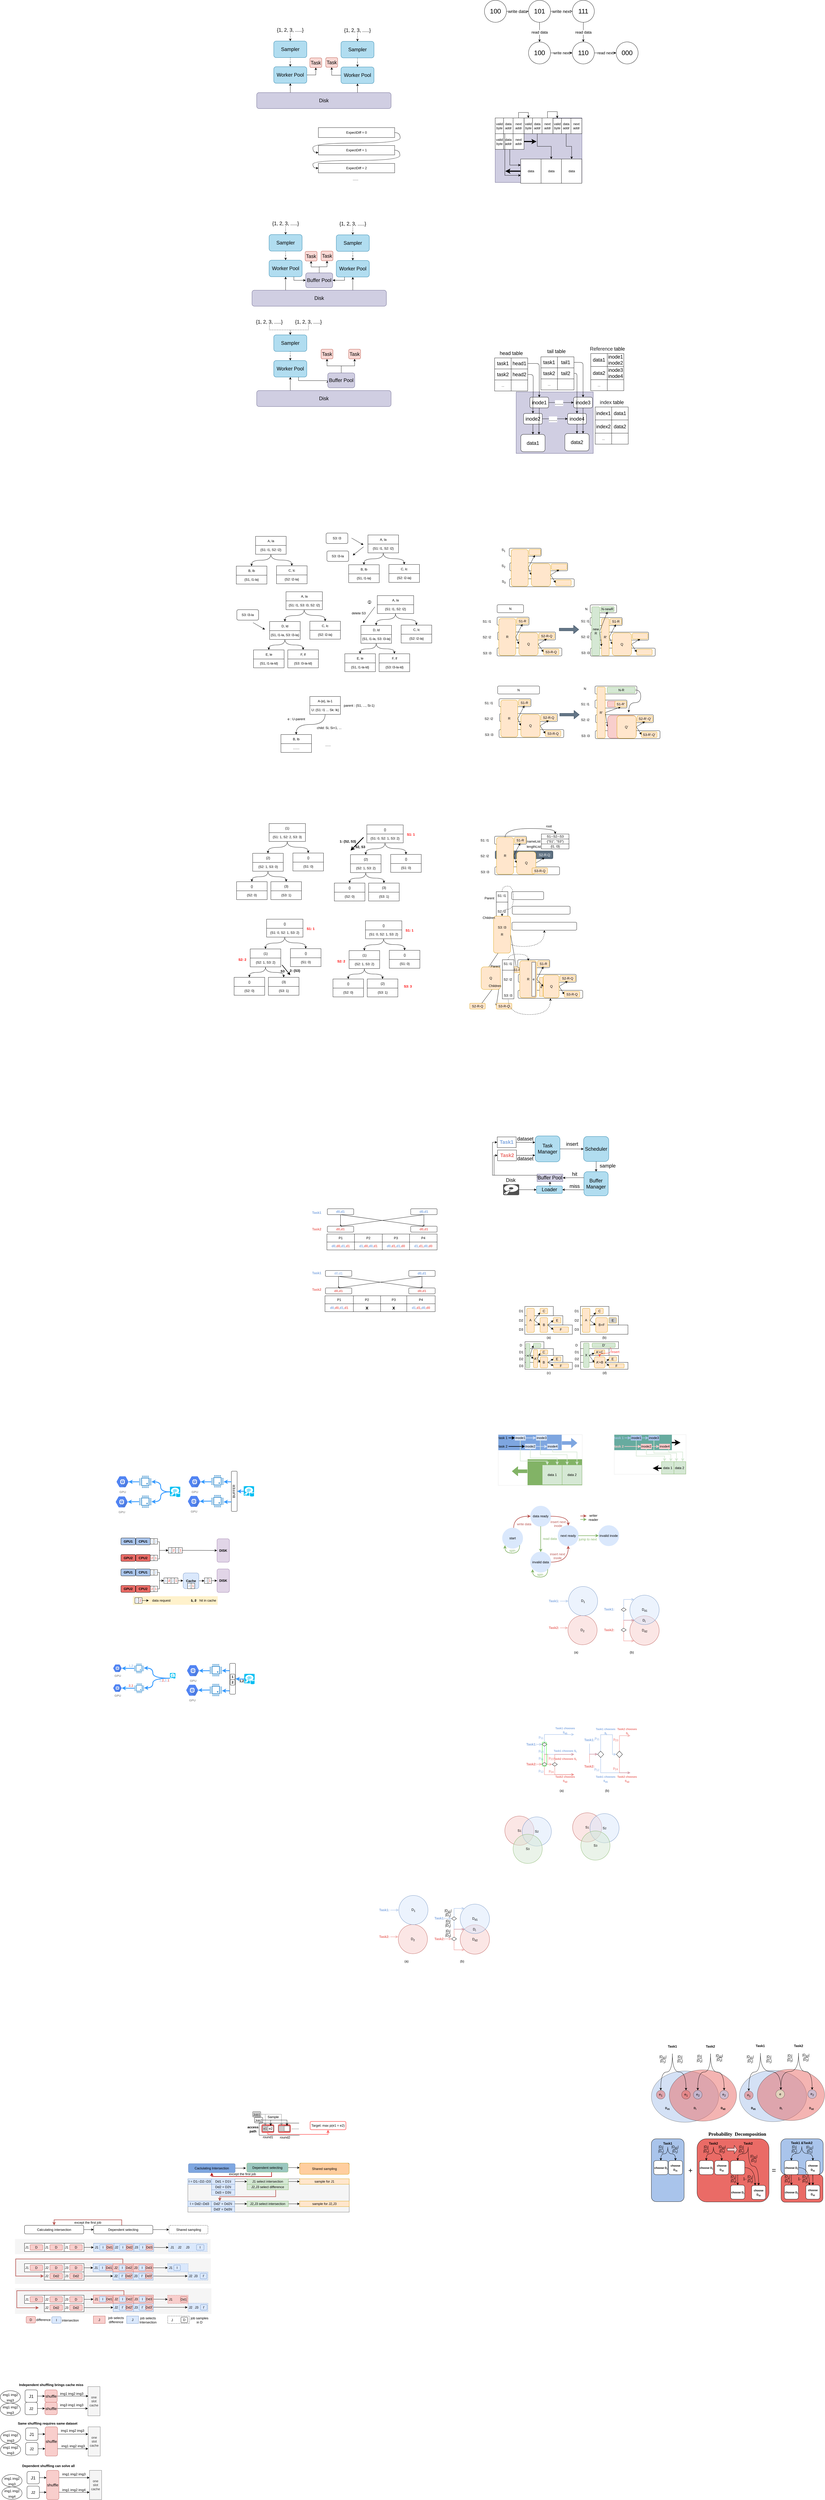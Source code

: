 <mxfile version="20.4.0" type="github">
  <diagram id="9_1sO07OhJ9FRKc1vzgv" name="Page-1">
    <mxGraphModel dx="3114" dy="823" grid="0" gridSize="10" guides="0" tooltips="1" connect="1" arrows="1" fold="1" page="1" pageScale="1" pageWidth="1700" pageHeight="1100" math="0" shadow="0">
      <root>
        <mxCell id="0" />
        <mxCell id="1" parent="0" />
        <mxCell id="GEbZWe8yO6irYPd0_pZH-154" value="" style="rounded=0;whiteSpace=wrap;html=1;fontSize=12;fontColor=#333333;strokeColor=#666666;strokeWidth=1;fillColor=#f5f5f5;" parent="1" vertex="1">
          <mxGeometry x="-1006" y="8249" width="586" height="121" as="geometry" />
        </mxCell>
        <mxCell id="gSqqrUoZxQMGFdQT7_8D-162" value="" style="rounded=1;whiteSpace=wrap;html=1;fillColor=#647687;strokeColor=#314354;fontColor=#ffffff;" parent="1" vertex="1">
          <mxGeometry x="109.79" y="3431" width="210" height="29" as="geometry" />
        </mxCell>
        <mxCell id="gSqqrUoZxQMGFdQT7_8D-131" value="" style="rounded=0;whiteSpace=wrap;html=1;" parent="1" vertex="1">
          <mxGeometry x="114" y="3579" width="42" height="39" as="geometry" />
        </mxCell>
        <mxCell id="gSqqrUoZxQMGFdQT7_8D-134" style="edgeStyle=orthogonalEdgeStyle;curved=1;rounded=0;orthogonalLoop=1;jettySize=auto;html=1;entryX=0.5;entryY=1;entryDx=0;entryDy=0;exitX=0.5;exitY=1;exitDx=0;exitDy=0;dashed=1;" parent="1" source="gSqqrUoZxQMGFdQT7_8D-113" target="gSqqrUoZxQMGFdQT7_8D-103" edge="1">
          <mxGeometry relative="1" as="geometry">
            <Array as="points">
              <mxPoint x="135" y="3778" />
              <mxPoint x="288" y="3778" />
            </Array>
          </mxGeometry>
        </mxCell>
        <mxCell id="gSqqrUoZxQMGFdQT7_8D-129" value="" style="rounded=0;whiteSpace=wrap;html=1;" parent="1" vertex="1">
          <mxGeometry x="114" y="3617" width="42" height="104" as="geometry" />
        </mxCell>
        <mxCell id="gSqqrUoZxQMGFdQT7_8D-69" value="" style="rounded=1;whiteSpace=wrap;html=1;" parent="1" vertex="1">
          <mxGeometry x="472.5" y="2884" width="116" height="29" as="geometry" />
        </mxCell>
        <mxCell id="gSqqrUoZxQMGFdQT7_8D-96" value="" style="rounded=1;whiteSpace=wrap;html=1;fillColor=#f8cecc;strokeColor=#b85450;" parent="1" vertex="1">
          <mxGeometry x="517.5" y="2888" width="68" height="21" as="geometry" />
        </mxCell>
        <mxCell id="e8S-48M1ZYX5b7IWwxHJ-12" value="" style="rounded=1;whiteSpace=wrap;html=1;" parent="1" vertex="1">
          <mxGeometry x="161" y="2333" width="116" height="29" as="geometry" />
        </mxCell>
        <mxCell id="UMwyM1W5Pn3s6P2YmB9g-111" value="" style="rounded=0;whiteSpace=wrap;html=1;fillColor=#d0cee2;strokeColor=#56517e;" parent="1" vertex="1">
          <mxGeometry x="110" y="772" width="315" height="234" as="geometry" />
        </mxCell>
        <mxCell id="2XTefIz1HCk_Dmgl4uMw-68" value="&lt;font size=&quot;3&quot;&gt;write data&lt;/font&gt;" style="edgeStyle=orthogonalEdgeStyle;rounded=0;orthogonalLoop=1;jettySize=auto;html=1;entryX=0;entryY=0.5;entryDx=0;entryDy=0;" parent="1" source="2XTefIz1HCk_Dmgl4uMw-62" target="2XTefIz1HCk_Dmgl4uMw-63" edge="1">
          <mxGeometry relative="1" as="geometry">
            <Array as="points">
              <mxPoint x="228" y="385" />
              <mxPoint x="228" y="385" />
            </Array>
          </mxGeometry>
        </mxCell>
        <mxCell id="2XTefIz1HCk_Dmgl4uMw-62" value="&lt;font style=&quot;font-size: 24px&quot;&gt;100&lt;/font&gt;" style="ellipse;whiteSpace=wrap;html=1;aspect=fixed;" parent="1" vertex="1">
          <mxGeometry x="71" y="345" width="80" height="80" as="geometry" />
        </mxCell>
        <mxCell id="2XTefIz1HCk_Dmgl4uMw-69" value="&lt;font size=&quot;3&quot;&gt;write next&lt;/font&gt;" style="edgeStyle=orthogonalEdgeStyle;rounded=0;orthogonalLoop=1;jettySize=auto;html=1;" parent="1" source="2XTefIz1HCk_Dmgl4uMw-63" target="2XTefIz1HCk_Dmgl4uMw-65" edge="1">
          <mxGeometry relative="1" as="geometry" />
        </mxCell>
        <mxCell id="2XTefIz1HCk_Dmgl4uMw-70" value="&lt;font style=&quot;font-size: 14px&quot;&gt;read data&lt;/font&gt;" style="edgeStyle=orthogonalEdgeStyle;rounded=0;orthogonalLoop=1;jettySize=auto;html=1;" parent="1" source="2XTefIz1HCk_Dmgl4uMw-63" target="2XTefIz1HCk_Dmgl4uMw-64" edge="1">
          <mxGeometry relative="1" as="geometry" />
        </mxCell>
        <mxCell id="2XTefIz1HCk_Dmgl4uMw-63" value="&lt;font style=&quot;font-size: 24px&quot;&gt;101&lt;/font&gt;" style="ellipse;whiteSpace=wrap;html=1;aspect=fixed;" parent="1" vertex="1">
          <mxGeometry x="231" y="345" width="80" height="80" as="geometry" />
        </mxCell>
        <mxCell id="2XTefIz1HCk_Dmgl4uMw-71" value="&lt;font style=&quot;font-size: 14px&quot;&gt;write next&lt;/font&gt;" style="edgeStyle=orthogonalEdgeStyle;rounded=0;orthogonalLoop=1;jettySize=auto;html=1;" parent="1" source="2XTefIz1HCk_Dmgl4uMw-64" target="2XTefIz1HCk_Dmgl4uMw-66" edge="1">
          <mxGeometry relative="1" as="geometry" />
        </mxCell>
        <mxCell id="2XTefIz1HCk_Dmgl4uMw-64" value="&lt;font style=&quot;font-size: 24px&quot;&gt;100&lt;/font&gt;" style="ellipse;whiteSpace=wrap;html=1;aspect=fixed;" parent="1" vertex="1">
          <mxGeometry x="231" y="496" width="80" height="80" as="geometry" />
        </mxCell>
        <mxCell id="2XTefIz1HCk_Dmgl4uMw-72" value="&lt;font style=&quot;font-size: 14px&quot;&gt;read data&lt;/font&gt;" style="edgeStyle=orthogonalEdgeStyle;rounded=0;orthogonalLoop=1;jettySize=auto;html=1;entryX=0.5;entryY=0;entryDx=0;entryDy=0;" parent="1" source="2XTefIz1HCk_Dmgl4uMw-65" target="2XTefIz1HCk_Dmgl4uMw-66" edge="1">
          <mxGeometry relative="1" as="geometry" />
        </mxCell>
        <mxCell id="2XTefIz1HCk_Dmgl4uMw-65" value="&lt;font style=&quot;font-size: 24px&quot;&gt;111&lt;/font&gt;" style="ellipse;whiteSpace=wrap;html=1;aspect=fixed;" parent="1" vertex="1">
          <mxGeometry x="390" y="345" width="80" height="80" as="geometry" />
        </mxCell>
        <mxCell id="2XTefIz1HCk_Dmgl4uMw-74" value="&lt;font style=&quot;font-size: 14px&quot;&gt;read next&lt;/font&gt;" style="edgeStyle=orthogonalEdgeStyle;rounded=0;orthogonalLoop=1;jettySize=auto;html=1;entryX=0;entryY=0.5;entryDx=0;entryDy=0;" parent="1" source="2XTefIz1HCk_Dmgl4uMw-66" target="2XTefIz1HCk_Dmgl4uMw-67" edge="1">
          <mxGeometry relative="1" as="geometry" />
        </mxCell>
        <mxCell id="2XTefIz1HCk_Dmgl4uMw-66" value="&lt;font style=&quot;font-size: 24px&quot;&gt;110&lt;/font&gt;" style="ellipse;whiteSpace=wrap;html=1;aspect=fixed;" parent="1" vertex="1">
          <mxGeometry x="390" y="496" width="80" height="80" as="geometry" />
        </mxCell>
        <mxCell id="2XTefIz1HCk_Dmgl4uMw-67" value="&lt;font style=&quot;font-size: 24px&quot;&gt;000&lt;/font&gt;" style="ellipse;whiteSpace=wrap;html=1;aspect=fixed;" parent="1" vertex="1">
          <mxGeometry x="549" y="496" width="80" height="80" as="geometry" />
        </mxCell>
        <mxCell id="UMwyM1W5Pn3s6P2YmB9g-53" value="" style="group;" parent="1" vertex="1" connectable="0">
          <mxGeometry x="110" y="772" width="425" height="260" as="geometry" />
        </mxCell>
        <mxCell id="UMwyM1W5Pn3s6P2YmB9g-77" value="" style="group;strokeWidth=2;shadow=0;" parent="UMwyM1W5Pn3s6P2YmB9g-53" vertex="1" connectable="0">
          <mxGeometry x="105" width="104.73" height="57" as="geometry" />
        </mxCell>
        <mxCell id="UMwyM1W5Pn3s6P2YmB9g-125" value="" style="group;" parent="UMwyM1W5Pn3s6P2YmB9g-77" vertex="1" connectable="0">
          <mxGeometry width="104.73" height="57" as="geometry" />
        </mxCell>
        <mxCell id="UMwyM1W5Pn3s6P2YmB9g-73" value="valid&lt;br&gt;byte" style="rounded=0;whiteSpace=wrap;html=1;" parent="UMwyM1W5Pn3s6P2YmB9g-125" vertex="1">
          <mxGeometry width="30.538" height="57" as="geometry" />
        </mxCell>
        <mxCell id="UMwyM1W5Pn3s6P2YmB9g-74" value="data&lt;br&gt;addr" style="rounded=0;whiteSpace=wrap;html=1;" parent="UMwyM1W5Pn3s6P2YmB9g-125" vertex="1">
          <mxGeometry x="30.54" width="34.46" height="57" as="geometry" />
        </mxCell>
        <mxCell id="UMwyM1W5Pn3s6P2YmB9g-75" value="next&lt;br&gt;addr" style="rounded=0;whiteSpace=wrap;html=1;" parent="UMwyM1W5Pn3s6P2YmB9g-125" vertex="1">
          <mxGeometry x="65" width="39.73" height="57" as="geometry" />
        </mxCell>
        <mxCell id="UMwyM1W5Pn3s6P2YmB9g-79" value="data" style="rounded=0;whiteSpace=wrap;html=1;" parent="UMwyM1W5Pn3s6P2YmB9g-53" vertex="1">
          <mxGeometry x="166.54" y="149" width="74" height="88" as="geometry" />
        </mxCell>
        <mxCell id="UMwyM1W5Pn3s6P2YmB9g-91" value="data" style="rounded=0;whiteSpace=wrap;html=1;" parent="UMwyM1W5Pn3s6P2YmB9g-53" vertex="1">
          <mxGeometry x="240.54" y="149" width="74" height="88" as="geometry" />
        </mxCell>
        <mxCell id="UMwyM1W5Pn3s6P2YmB9g-92" value="data" style="rounded=0;whiteSpace=wrap;html=1;" parent="UMwyM1W5Pn3s6P2YmB9g-53" vertex="1">
          <mxGeometry x="92.54" y="149" width="74" height="88" as="geometry" />
        </mxCell>
        <mxCell id="UMwyM1W5Pn3s6P2YmB9g-94" value="" style="group;" parent="UMwyM1W5Pn3s6P2YmB9g-53" vertex="1" connectable="0">
          <mxGeometry x="210" y="1" width="104.73" height="56" as="geometry" />
        </mxCell>
        <mxCell id="UMwyM1W5Pn3s6P2YmB9g-95" value="valid&lt;br&gt;byte" style="rounded=0;whiteSpace=wrap;html=1;" parent="UMwyM1W5Pn3s6P2YmB9g-94" vertex="1">
          <mxGeometry width="30.538" height="56" as="geometry" />
        </mxCell>
        <mxCell id="UMwyM1W5Pn3s6P2YmB9g-96" value="data&lt;br&gt;addr" style="rounded=0;whiteSpace=wrap;html=1;" parent="UMwyM1W5Pn3s6P2YmB9g-94" vertex="1">
          <mxGeometry x="30.54" width="34.46" height="56" as="geometry" />
        </mxCell>
        <mxCell id="UMwyM1W5Pn3s6P2YmB9g-97" value="next&lt;br&gt;addr" style="rounded=0;whiteSpace=wrap;html=1;" parent="UMwyM1W5Pn3s6P2YmB9g-94" vertex="1">
          <mxGeometry x="65.0" width="39.73" height="56" as="geometry" />
        </mxCell>
        <mxCell id="UMwyM1W5Pn3s6P2YmB9g-99" value="" style="group;" parent="UMwyM1W5Pn3s6P2YmB9g-53" vertex="1" connectable="0">
          <mxGeometry y="57" width="104.73" height="57" as="geometry" />
        </mxCell>
        <mxCell id="UMwyM1W5Pn3s6P2YmB9g-100" value="valid&lt;br&gt;byte" style="rounded=0;whiteSpace=wrap;html=1;" parent="UMwyM1W5Pn3s6P2YmB9g-99" vertex="1">
          <mxGeometry width="30.538" height="57" as="geometry" />
        </mxCell>
        <mxCell id="UMwyM1W5Pn3s6P2YmB9g-101" value="data&lt;br&gt;addr" style="rounded=0;whiteSpace=wrap;html=1;" parent="UMwyM1W5Pn3s6P2YmB9g-99" vertex="1">
          <mxGeometry x="30.54" width="34.46" height="57" as="geometry" />
        </mxCell>
        <mxCell id="UMwyM1W5Pn3s6P2YmB9g-102" value="next&lt;br&gt;addr" style="rounded=0;whiteSpace=wrap;html=1;" parent="UMwyM1W5Pn3s6P2YmB9g-99" vertex="1">
          <mxGeometry x="65" width="39.73" height="57" as="geometry" />
        </mxCell>
        <mxCell id="UMwyM1W5Pn3s6P2YmB9g-107" style="edgeStyle=orthogonalEdgeStyle;rounded=0;orthogonalLoop=1;jettySize=auto;html=1;" parent="UMwyM1W5Pn3s6P2YmB9g-53" source="UMwyM1W5Pn3s6P2YmB9g-96" target="UMwyM1W5Pn3s6P2YmB9g-91" edge="1">
          <mxGeometry relative="1" as="geometry" />
        </mxCell>
        <mxCell id="UMwyM1W5Pn3s6P2YmB9g-108" style="edgeStyle=orthogonalEdgeStyle;rounded=0;orthogonalLoop=1;jettySize=auto;html=1;exitX=0.5;exitY=1;exitDx=0;exitDy=0;" parent="UMwyM1W5Pn3s6P2YmB9g-53" source="UMwyM1W5Pn3s6P2YmB9g-74" target="UMwyM1W5Pn3s6P2YmB9g-79" edge="1">
          <mxGeometry relative="1" as="geometry" />
        </mxCell>
        <mxCell id="UMwyM1W5Pn3s6P2YmB9g-119" style="edgeStyle=orthogonalEdgeStyle;rounded=0;orthogonalLoop=1;jettySize=auto;html=1;entryX=0.5;entryY=0;entryDx=0;entryDy=0;" parent="UMwyM1W5Pn3s6P2YmB9g-53" source="UMwyM1W5Pn3s6P2YmB9g-57" target="UMwyM1W5Pn3s6P2YmB9g-73" edge="1">
          <mxGeometry relative="1" as="geometry">
            <Array as="points">
              <mxPoint x="85" y="-20" />
              <mxPoint x="120" y="-20" />
            </Array>
          </mxGeometry>
        </mxCell>
        <mxCell id="UMwyM1W5Pn3s6P2YmB9g-120" style="edgeStyle=orthogonalEdgeStyle;rounded=0;orthogonalLoop=1;jettySize=auto;html=1;entryX=0.5;entryY=0;entryDx=0;entryDy=0;" parent="UMwyM1W5Pn3s6P2YmB9g-53" source="UMwyM1W5Pn3s6P2YmB9g-75" target="UMwyM1W5Pn3s6P2YmB9g-95" edge="1">
          <mxGeometry relative="1" as="geometry">
            <Array as="points">
              <mxPoint x="190" y="-23" />
              <mxPoint x="225" y="-23" />
            </Array>
          </mxGeometry>
        </mxCell>
        <mxCell id="UMwyM1W5Pn3s6P2YmB9g-54" value="" style="group;strokeWidth=3;" parent="UMwyM1W5Pn3s6P2YmB9g-53" vertex="1" connectable="0">
          <mxGeometry width="142" height="57" as="geometry" />
        </mxCell>
        <mxCell id="UMwyM1W5Pn3s6P2YmB9g-55" value="valid&lt;br&gt;byte" style="rounded=0;whiteSpace=wrap;html=1;" parent="UMwyM1W5Pn3s6P2YmB9g-54" vertex="1">
          <mxGeometry width="30.538" height="57" as="geometry" />
        </mxCell>
        <mxCell id="UMwyM1W5Pn3s6P2YmB9g-56" value="data&lt;br&gt;addr" style="rounded=0;whiteSpace=wrap;html=1;" parent="UMwyM1W5Pn3s6P2YmB9g-54" vertex="1">
          <mxGeometry x="30.54" width="34.46" height="57" as="geometry" />
        </mxCell>
        <mxCell id="UMwyM1W5Pn3s6P2YmB9g-57" value="next&lt;br&gt;addr" style="rounded=0;whiteSpace=wrap;html=1;" parent="UMwyM1W5Pn3s6P2YmB9g-54" vertex="1">
          <mxGeometry x="65" width="39.73" height="57" as="geometry" />
        </mxCell>
        <mxCell id="UMwyM1W5Pn3s6P2YmB9g-123" style="edgeStyle=orthogonalEdgeStyle;rounded=0;orthogonalLoop=1;jettySize=auto;html=1;entryX=0;entryY=0.25;entryDx=0;entryDy=0;" parent="UMwyM1W5Pn3s6P2YmB9g-53" source="UMwyM1W5Pn3s6P2YmB9g-101" target="UMwyM1W5Pn3s6P2YmB9g-92" edge="1">
          <mxGeometry relative="1" as="geometry">
            <Array as="points">
              <mxPoint x="53" y="171" />
            </Array>
          </mxGeometry>
        </mxCell>
        <mxCell id="geJMSuZulplkEZxOENzH-82" style="edgeStyle=orthogonalEdgeStyle;rounded=0;orthogonalLoop=1;jettySize=auto;html=1;exitX=0.5;exitY=0;exitDx=0;exitDy=0;entryX=0.004;entryY=0.673;entryDx=0;entryDy=0;entryPerimeter=0;strokeWidth=1;" parent="UMwyM1W5Pn3s6P2YmB9g-53" source="UMwyM1W5Pn3s6P2YmB9g-101" target="UMwyM1W5Pn3s6P2YmB9g-92" edge="1">
          <mxGeometry relative="1" as="geometry">
            <Array as="points">
              <mxPoint x="35" y="57" />
              <mxPoint x="35" y="208" />
            </Array>
          </mxGeometry>
        </mxCell>
        <mxCell id="9mrKONVWilzOIA2vpgeo-22" style="edgeStyle=orthogonalEdgeStyle;rounded=0;orthogonalLoop=1;jettySize=auto;html=1;exitX=0.25;exitY=0;exitDx=0;exitDy=0;entryX=0.5;entryY=1;entryDx=0;entryDy=0;" parent="1" source="geJMSuZulplkEZxOENzH-1" target="9mrKONVWilzOIA2vpgeo-6" edge="1">
          <mxGeometry relative="1" as="geometry" />
        </mxCell>
        <mxCell id="9mrKONVWilzOIA2vpgeo-24" style="edgeStyle=orthogonalEdgeStyle;rounded=0;orthogonalLoop=1;jettySize=auto;html=1;exitX=0.75;exitY=0;exitDx=0;exitDy=0;entryX=0.5;entryY=1;entryDx=0;entryDy=0;" parent="1" source="geJMSuZulplkEZxOENzH-1" target="9mrKONVWilzOIA2vpgeo-19" edge="1">
          <mxGeometry relative="1" as="geometry" />
        </mxCell>
        <mxCell id="geJMSuZulplkEZxOENzH-1" value="&lt;font style=&quot;font-size: 18px&quot;&gt;Disk&lt;/font&gt;" style="rounded=1;whiteSpace=wrap;html=1;fillColor=#d0cee2;strokeColor=#56517e;" parent="1" vertex="1">
          <mxGeometry x="-756" y="680" width="488" height="58" as="geometry" />
        </mxCell>
        <mxCell id="9mrKONVWilzOIA2vpgeo-7" style="edgeStyle=orthogonalEdgeStyle;rounded=0;orthogonalLoop=1;jettySize=auto;html=1;entryX=0.5;entryY=0;entryDx=0;entryDy=0;dashed=1;" parent="1" source="geJMSuZulplkEZxOENzH-3" target="9mrKONVWilzOIA2vpgeo-6" edge="1">
          <mxGeometry relative="1" as="geometry" />
        </mxCell>
        <mxCell id="geJMSuZulplkEZxOENzH-3" value="&lt;font style=&quot;font-size: 18px&quot;&gt;Sampler&lt;/font&gt;" style="rounded=1;whiteSpace=wrap;html=1;fillColor=#b1ddf0;strokeColor=#10739e;" parent="1" vertex="1">
          <mxGeometry x="-694" y="493" width="120" height="60" as="geometry" />
        </mxCell>
        <mxCell id="geJMSuZulplkEZxOENzH-5" style="edgeStyle=orthogonalEdgeStyle;rounded=0;orthogonalLoop=1;jettySize=auto;html=1;dashed=1;" parent="1" source="geJMSuZulplkEZxOENzH-4" target="geJMSuZulplkEZxOENzH-3" edge="1">
          <mxGeometry relative="1" as="geometry" />
        </mxCell>
        <mxCell id="geJMSuZulplkEZxOENzH-4" value="&lt;font style=&quot;font-size: 18px&quot;&gt;{1, 2, 3, .....}&lt;/font&gt;" style="text;html=1;strokeColor=none;fillColor=none;align=center;verticalAlign=middle;whiteSpace=wrap;rounded=0;" parent="1" vertex="1">
          <mxGeometry x="-697" y="443" width="126" height="19" as="geometry" />
        </mxCell>
        <mxCell id="geJMSuZulplkEZxOENzH-81" style="edgeStyle=orthogonalEdgeStyle;rounded=0;orthogonalLoop=1;jettySize=auto;html=1;strokeWidth=4;" parent="1" source="UMwyM1W5Pn3s6P2YmB9g-102" edge="1">
          <mxGeometry relative="1" as="geometry">
            <mxPoint x="260.207" y="857.5" as="targetPoint" />
          </mxGeometry>
        </mxCell>
        <mxCell id="geJMSuZulplkEZxOENzH-83" style="edgeStyle=orthogonalEdgeStyle;rounded=0;orthogonalLoop=1;jettySize=auto;html=1;strokeWidth=4;" parent="1" source="UMwyM1W5Pn3s6P2YmB9g-92" edge="1">
          <mxGeometry relative="1" as="geometry">
            <mxPoint x="146.552" y="965" as="targetPoint" />
          </mxGeometry>
        </mxCell>
        <mxCell id="9mrKONVWilzOIA2vpgeo-59" style="edgeStyle=orthogonalEdgeStyle;rounded=0;orthogonalLoop=1;jettySize=auto;html=1;entryX=0.5;entryY=1;entryDx=0;entryDy=0;" parent="1" source="9mrKONVWilzOIA2vpgeo-6" target="9mrKONVWilzOIA2vpgeo-10" edge="1">
          <mxGeometry relative="1" as="geometry" />
        </mxCell>
        <mxCell id="9mrKONVWilzOIA2vpgeo-6" value="&lt;font style=&quot;font-size: 18px&quot;&gt;Worker Pool&lt;/font&gt;" style="rounded=1;whiteSpace=wrap;html=1;fillColor=#b1ddf0;strokeColor=#10739e;" parent="1" vertex="1">
          <mxGeometry x="-694" y="586" width="120" height="60" as="geometry" />
        </mxCell>
        <mxCell id="9mrKONVWilzOIA2vpgeo-10" value="&lt;font style=&quot;font-size: 18px&quot;&gt;Task&lt;/font&gt;" style="rounded=1;whiteSpace=wrap;html=1;fillColor=#fad9d5;strokeColor=#ae4132;" parent="1" vertex="1">
          <mxGeometry x="-563" y="554" width="43.25" height="35" as="geometry" />
        </mxCell>
        <mxCell id="9mrKONVWilzOIA2vpgeo-14" style="edgeStyle=orthogonalEdgeStyle;rounded=0;orthogonalLoop=1;jettySize=auto;html=1;entryX=0.5;entryY=0;entryDx=0;entryDy=0;dashed=1;" parent="1" source="9mrKONVWilzOIA2vpgeo-15" target="9mrKONVWilzOIA2vpgeo-19" edge="1">
          <mxGeometry relative="1" as="geometry" />
        </mxCell>
        <mxCell id="9mrKONVWilzOIA2vpgeo-15" value="&lt;font style=&quot;font-size: 18px&quot;&gt;Sampler&lt;/font&gt;" style="rounded=1;whiteSpace=wrap;html=1;fillColor=#b1ddf0;strokeColor=#10739e;" parent="1" vertex="1">
          <mxGeometry x="-450" y="494" width="120" height="60" as="geometry" />
        </mxCell>
        <mxCell id="9mrKONVWilzOIA2vpgeo-16" style="edgeStyle=orthogonalEdgeStyle;rounded=0;orthogonalLoop=1;jettySize=auto;html=1;dashed=1;" parent="1" source="9mrKONVWilzOIA2vpgeo-17" target="9mrKONVWilzOIA2vpgeo-15" edge="1">
          <mxGeometry relative="1" as="geometry" />
        </mxCell>
        <mxCell id="9mrKONVWilzOIA2vpgeo-17" value="&lt;font style=&quot;font-size: 18px&quot;&gt;{1, 2, 3, .....}&lt;/font&gt;" style="text;html=1;strokeColor=none;fillColor=none;align=center;verticalAlign=middle;whiteSpace=wrap;rounded=0;" parent="1" vertex="1">
          <mxGeometry x="-453" y="444" width="126" height="19" as="geometry" />
        </mxCell>
        <mxCell id="9mrKONVWilzOIA2vpgeo-86" style="edgeStyle=orthogonalEdgeStyle;rounded=0;orthogonalLoop=1;jettySize=auto;html=1;entryX=0.5;entryY=1;entryDx=0;entryDy=0;" parent="1" source="9mrKONVWilzOIA2vpgeo-19" target="9mrKONVWilzOIA2vpgeo-85" edge="1">
          <mxGeometry relative="1" as="geometry" />
        </mxCell>
        <mxCell id="9mrKONVWilzOIA2vpgeo-19" value="&lt;font style=&quot;font-size: 18px&quot;&gt;Worker Pool&lt;/font&gt;" style="rounded=1;whiteSpace=wrap;html=1;fillColor=#b1ddf0;strokeColor=#10739e;" parent="1" vertex="1">
          <mxGeometry x="-450" y="587" width="120" height="60" as="geometry" />
        </mxCell>
        <mxCell id="9mrKONVWilzOIA2vpgeo-85" value="&lt;font style=&quot;font-size: 18px&quot;&gt;Task&lt;/font&gt;" style="rounded=1;whiteSpace=wrap;html=1;fillColor=#fad9d5;strokeColor=#ae4132;" parent="1" vertex="1">
          <mxGeometry x="-505.25" y="553" width="43.25" height="35" as="geometry" />
        </mxCell>
        <mxCell id="9mrKONVWilzOIA2vpgeo-104" style="edgeStyle=orthogonalEdgeStyle;rounded=0;orthogonalLoop=1;jettySize=auto;html=1;exitX=0.25;exitY=0;exitDx=0;exitDy=0;entryX=0.5;entryY=1;entryDx=0;entryDy=0;" parent="1" source="9mrKONVWilzOIA2vpgeo-106" target="9mrKONVWilzOIA2vpgeo-112" edge="1">
          <mxGeometry relative="1" as="geometry" />
        </mxCell>
        <mxCell id="9mrKONVWilzOIA2vpgeo-105" style="edgeStyle=orthogonalEdgeStyle;rounded=0;orthogonalLoop=1;jettySize=auto;html=1;exitX=0.75;exitY=0;exitDx=0;exitDy=0;entryX=0.5;entryY=1;entryDx=0;entryDy=0;" parent="1" source="9mrKONVWilzOIA2vpgeo-106" target="9mrKONVWilzOIA2vpgeo-119" edge="1">
          <mxGeometry relative="1" as="geometry" />
        </mxCell>
        <mxCell id="9mrKONVWilzOIA2vpgeo-106" value="&lt;font style=&quot;font-size: 18px&quot;&gt;Disk&lt;/font&gt;" style="rounded=1;whiteSpace=wrap;html=1;fillColor=#d0cee2;strokeColor=#56517e;" parent="1" vertex="1">
          <mxGeometry x="-773" y="1397" width="488" height="58" as="geometry" />
        </mxCell>
        <mxCell id="9mrKONVWilzOIA2vpgeo-107" style="edgeStyle=orthogonalEdgeStyle;rounded=0;orthogonalLoop=1;jettySize=auto;html=1;entryX=0.5;entryY=0;entryDx=0;entryDy=0;dashed=1;" parent="1" source="9mrKONVWilzOIA2vpgeo-108" target="9mrKONVWilzOIA2vpgeo-112" edge="1">
          <mxGeometry relative="1" as="geometry" />
        </mxCell>
        <mxCell id="9mrKONVWilzOIA2vpgeo-108" value="&lt;font style=&quot;font-size: 18px&quot;&gt;Sampler&lt;/font&gt;" style="rounded=1;whiteSpace=wrap;html=1;fillColor=#b1ddf0;strokeColor=#10739e;" parent="1" vertex="1">
          <mxGeometry x="-711" y="1195" width="120" height="60" as="geometry" />
        </mxCell>
        <mxCell id="9mrKONVWilzOIA2vpgeo-109" style="edgeStyle=orthogonalEdgeStyle;rounded=0;orthogonalLoop=1;jettySize=auto;html=1;dashed=1;" parent="1" source="9mrKONVWilzOIA2vpgeo-110" target="9mrKONVWilzOIA2vpgeo-108" edge="1">
          <mxGeometry relative="1" as="geometry" />
        </mxCell>
        <mxCell id="9mrKONVWilzOIA2vpgeo-110" value="&lt;font style=&quot;font-size: 18px&quot;&gt;{1, 2, 3, .....}&lt;/font&gt;" style="text;html=1;strokeColor=none;fillColor=none;align=center;verticalAlign=middle;whiteSpace=wrap;rounded=0;" parent="1" vertex="1">
          <mxGeometry x="-714" y="1145" width="126" height="19" as="geometry" />
        </mxCell>
        <mxCell id="9mrKONVWilzOIA2vpgeo-125" style="edgeStyle=orthogonalEdgeStyle;rounded=0;orthogonalLoop=1;jettySize=auto;html=1;exitX=0.75;exitY=1;exitDx=0;exitDy=0;entryX=0;entryY=0.5;entryDx=0;entryDy=0;" parent="1" source="9mrKONVWilzOIA2vpgeo-112" target="9mrKONVWilzOIA2vpgeo-121" edge="1">
          <mxGeometry relative="1" as="geometry">
            <Array as="points">
              <mxPoint x="-621" y="1361" />
            </Array>
          </mxGeometry>
        </mxCell>
        <mxCell id="9mrKONVWilzOIA2vpgeo-112" value="&lt;font style=&quot;font-size: 18px&quot;&gt;Worker Pool&lt;/font&gt;" style="rounded=1;whiteSpace=wrap;html=1;fillColor=#b1ddf0;strokeColor=#10739e;" parent="1" vertex="1">
          <mxGeometry x="-711" y="1288" width="120" height="60" as="geometry" />
        </mxCell>
        <mxCell id="9mrKONVWilzOIA2vpgeo-113" value="&lt;font style=&quot;font-size: 18px&quot;&gt;Task&lt;/font&gt;" style="rounded=1;whiteSpace=wrap;html=1;fillColor=#fad9d5;strokeColor=#ae4132;" parent="1" vertex="1">
          <mxGeometry x="-580" y="1256" width="43.25" height="35" as="geometry" />
        </mxCell>
        <mxCell id="9mrKONVWilzOIA2vpgeo-114" style="edgeStyle=orthogonalEdgeStyle;rounded=0;orthogonalLoop=1;jettySize=auto;html=1;entryX=0.5;entryY=0;entryDx=0;entryDy=0;dashed=1;" parent="1" source="9mrKONVWilzOIA2vpgeo-115" target="9mrKONVWilzOIA2vpgeo-119" edge="1">
          <mxGeometry relative="1" as="geometry" />
        </mxCell>
        <mxCell id="9mrKONVWilzOIA2vpgeo-115" value="&lt;font style=&quot;font-size: 18px&quot;&gt;Sampler&lt;/font&gt;" style="rounded=1;whiteSpace=wrap;html=1;fillColor=#b1ddf0;strokeColor=#10739e;" parent="1" vertex="1">
          <mxGeometry x="-467" y="1196" width="120" height="60" as="geometry" />
        </mxCell>
        <mxCell id="9mrKONVWilzOIA2vpgeo-116" style="edgeStyle=orthogonalEdgeStyle;rounded=0;orthogonalLoop=1;jettySize=auto;html=1;dashed=1;" parent="1" source="9mrKONVWilzOIA2vpgeo-117" target="9mrKONVWilzOIA2vpgeo-115" edge="1">
          <mxGeometry relative="1" as="geometry" />
        </mxCell>
        <mxCell id="9mrKONVWilzOIA2vpgeo-117" value="&lt;font style=&quot;font-size: 18px&quot;&gt;{1, 2, 3, .....}&lt;/font&gt;" style="text;html=1;strokeColor=none;fillColor=none;align=center;verticalAlign=middle;whiteSpace=wrap;rounded=0;" parent="1" vertex="1">
          <mxGeometry x="-470" y="1146" width="126" height="19" as="geometry" />
        </mxCell>
        <mxCell id="9mrKONVWilzOIA2vpgeo-126" style="edgeStyle=orthogonalEdgeStyle;rounded=0;orthogonalLoop=1;jettySize=auto;html=1;exitX=0.25;exitY=1;exitDx=0;exitDy=0;entryX=1;entryY=0.5;entryDx=0;entryDy=0;" parent="1" source="9mrKONVWilzOIA2vpgeo-119" target="9mrKONVWilzOIA2vpgeo-121" edge="1">
          <mxGeometry relative="1" as="geometry">
            <Array as="points">
              <mxPoint x="-437" y="1361" />
            </Array>
          </mxGeometry>
        </mxCell>
        <mxCell id="9mrKONVWilzOIA2vpgeo-119" value="&lt;font style=&quot;font-size: 18px&quot;&gt;Worker Pool&lt;/font&gt;" style="rounded=1;whiteSpace=wrap;html=1;fillColor=#b1ddf0;strokeColor=#10739e;" parent="1" vertex="1">
          <mxGeometry x="-467" y="1289" width="120" height="60" as="geometry" />
        </mxCell>
        <mxCell id="9mrKONVWilzOIA2vpgeo-120" value="&lt;font style=&quot;font-size: 18px&quot;&gt;Task&lt;/font&gt;" style="rounded=1;whiteSpace=wrap;html=1;fillColor=#fad9d5;strokeColor=#ae4132;" parent="1" vertex="1">
          <mxGeometry x="-522.25" y="1255" width="43.25" height="35" as="geometry" />
        </mxCell>
        <mxCell id="9mrKONVWilzOIA2vpgeo-122" style="edgeStyle=orthogonalEdgeStyle;rounded=0;orthogonalLoop=1;jettySize=auto;html=1;entryX=0.5;entryY=1;entryDx=0;entryDy=0;" parent="1" source="9mrKONVWilzOIA2vpgeo-121" target="9mrKONVWilzOIA2vpgeo-113" edge="1">
          <mxGeometry relative="1" as="geometry" />
        </mxCell>
        <mxCell id="9mrKONVWilzOIA2vpgeo-123" style="edgeStyle=orthogonalEdgeStyle;rounded=0;orthogonalLoop=1;jettySize=auto;html=1;entryX=0.5;entryY=1;entryDx=0;entryDy=0;" parent="1" source="9mrKONVWilzOIA2vpgeo-121" target="9mrKONVWilzOIA2vpgeo-120" edge="1">
          <mxGeometry relative="1" as="geometry" />
        </mxCell>
        <mxCell id="9mrKONVWilzOIA2vpgeo-121" value="&lt;font style=&quot;font-size: 18px&quot;&gt;Buffer Pool&lt;/font&gt;" style="rounded=1;whiteSpace=wrap;html=1;fillColor=#d0cee2;strokeColor=#56517e;" parent="1" vertex="1">
          <mxGeometry x="-578" y="1334" width="98" height="54" as="geometry" />
        </mxCell>
        <mxCell id="9mrKONVWilzOIA2vpgeo-127" style="edgeStyle=orthogonalEdgeStyle;rounded=0;orthogonalLoop=1;jettySize=auto;html=1;exitX=0.25;exitY=0;exitDx=0;exitDy=0;entryX=0.5;entryY=1;entryDx=0;entryDy=0;" parent="1" source="9mrKONVWilzOIA2vpgeo-129" target="9mrKONVWilzOIA2vpgeo-135" edge="1">
          <mxGeometry relative="1" as="geometry" />
        </mxCell>
        <mxCell id="9mrKONVWilzOIA2vpgeo-129" value="&lt;font style=&quot;font-size: 18px&quot;&gt;Disk&lt;/font&gt;" style="rounded=1;whiteSpace=wrap;html=1;fillColor=#d0cee2;strokeColor=#56517e;" parent="1" vertex="1">
          <mxGeometry x="-756" y="1761" width="488" height="58" as="geometry" />
        </mxCell>
        <mxCell id="9mrKONVWilzOIA2vpgeo-130" style="edgeStyle=orthogonalEdgeStyle;rounded=0;orthogonalLoop=1;jettySize=auto;html=1;entryX=0.5;entryY=0;entryDx=0;entryDy=0;dashed=1;" parent="1" source="9mrKONVWilzOIA2vpgeo-131" target="9mrKONVWilzOIA2vpgeo-135" edge="1">
          <mxGeometry relative="1" as="geometry" />
        </mxCell>
        <mxCell id="9mrKONVWilzOIA2vpgeo-131" value="&lt;font style=&quot;font-size: 18px&quot;&gt;Sampler&lt;/font&gt;" style="rounded=1;whiteSpace=wrap;html=1;fillColor=#b1ddf0;strokeColor=#10739e;" parent="1" vertex="1">
          <mxGeometry x="-694" y="1559" width="120" height="60" as="geometry" />
        </mxCell>
        <mxCell id="9mrKONVWilzOIA2vpgeo-132" style="edgeStyle=orthogonalEdgeStyle;rounded=0;orthogonalLoop=1;jettySize=auto;html=1;dashed=1;" parent="1" source="9mrKONVWilzOIA2vpgeo-133" target="9mrKONVWilzOIA2vpgeo-131" edge="1">
          <mxGeometry relative="1" as="geometry" />
        </mxCell>
        <mxCell id="9mrKONVWilzOIA2vpgeo-133" value="&lt;font style=&quot;font-size: 18px&quot;&gt;{1, 2, 3, .....}&lt;/font&gt;" style="text;html=1;strokeColor=none;fillColor=none;align=center;verticalAlign=middle;whiteSpace=wrap;rounded=0;" parent="1" vertex="1">
          <mxGeometry x="-773" y="1502" width="126" height="19" as="geometry" />
        </mxCell>
        <mxCell id="9mrKONVWilzOIA2vpgeo-134" style="edgeStyle=orthogonalEdgeStyle;rounded=0;orthogonalLoop=1;jettySize=auto;html=1;exitX=0.75;exitY=1;exitDx=0;exitDy=0;entryX=0;entryY=0.5;entryDx=0;entryDy=0;" parent="1" source="9mrKONVWilzOIA2vpgeo-135" target="9mrKONVWilzOIA2vpgeo-146" edge="1">
          <mxGeometry relative="1" as="geometry">
            <Array as="points">
              <mxPoint x="-604" y="1725" />
            </Array>
          </mxGeometry>
        </mxCell>
        <mxCell id="9mrKONVWilzOIA2vpgeo-135" value="&lt;font style=&quot;font-size: 18px&quot;&gt;Worker Pool&lt;/font&gt;" style="rounded=1;whiteSpace=wrap;html=1;fillColor=#b1ddf0;strokeColor=#10739e;" parent="1" vertex="1">
          <mxGeometry x="-694" y="1652" width="120" height="60" as="geometry" />
        </mxCell>
        <mxCell id="9mrKONVWilzOIA2vpgeo-136" value="&lt;font style=&quot;font-size: 18px&quot;&gt;Task&lt;/font&gt;" style="rounded=1;whiteSpace=wrap;html=1;fillColor=#fad9d5;strokeColor=#ae4132;" parent="1" vertex="1">
          <mxGeometry x="-522.25" y="1611" width="43.25" height="35" as="geometry" />
        </mxCell>
        <mxCell id="9mrKONVWilzOIA2vpgeo-139" style="edgeStyle=orthogonalEdgeStyle;rounded=0;orthogonalLoop=1;jettySize=auto;html=1;dashed=1;entryX=0.5;entryY=0;entryDx=0;entryDy=0;" parent="1" source="9mrKONVWilzOIA2vpgeo-140" target="9mrKONVWilzOIA2vpgeo-131" edge="1">
          <mxGeometry relative="1" as="geometry">
            <mxPoint x="-390" y="1560" as="targetPoint" />
          </mxGeometry>
        </mxCell>
        <mxCell id="9mrKONVWilzOIA2vpgeo-140" value="&lt;font style=&quot;font-size: 18px&quot;&gt;{1, 2, 3, .....}&lt;/font&gt;" style="text;html=1;strokeColor=none;fillColor=none;align=center;verticalAlign=middle;whiteSpace=wrap;rounded=0;" parent="1" vertex="1">
          <mxGeometry x="-631.25" y="1502" width="126" height="19" as="geometry" />
        </mxCell>
        <mxCell id="9mrKONVWilzOIA2vpgeo-143" value="&lt;font style=&quot;font-size: 18px&quot;&gt;Task&lt;/font&gt;" style="rounded=1;whiteSpace=wrap;html=1;fillColor=#fad9d5;strokeColor=#ae4132;" parent="1" vertex="1">
          <mxGeometry x="-422" y="1611" width="43.25" height="35" as="geometry" />
        </mxCell>
        <mxCell id="9mrKONVWilzOIA2vpgeo-144" style="edgeStyle=orthogonalEdgeStyle;rounded=0;orthogonalLoop=1;jettySize=auto;html=1;entryX=0.5;entryY=1;entryDx=0;entryDy=0;" parent="1" source="9mrKONVWilzOIA2vpgeo-146" target="9mrKONVWilzOIA2vpgeo-136" edge="1">
          <mxGeometry relative="1" as="geometry" />
        </mxCell>
        <mxCell id="9mrKONVWilzOIA2vpgeo-145" style="edgeStyle=orthogonalEdgeStyle;rounded=0;orthogonalLoop=1;jettySize=auto;html=1;entryX=0.5;entryY=1;entryDx=0;entryDy=0;" parent="1" source="9mrKONVWilzOIA2vpgeo-146" target="9mrKONVWilzOIA2vpgeo-143" edge="1">
          <mxGeometry relative="1" as="geometry" />
        </mxCell>
        <mxCell id="9mrKONVWilzOIA2vpgeo-146" value="&lt;font style=&quot;font-size: 18px&quot;&gt;Buffer Pool&lt;/font&gt;" style="rounded=1;whiteSpace=wrap;html=1;fillColor=#d0cee2;strokeColor=#56517e;" parent="1" vertex="1">
          <mxGeometry x="-498" y="1697" width="98" height="54" as="geometry" />
        </mxCell>
        <mxCell id="9mrKONVWilzOIA2vpgeo-150" value="" style="group;" parent="1" vertex="1" connectable="0">
          <mxGeometry x="-760" y="2290" width="111" height="65" as="geometry" />
        </mxCell>
        <mxCell id="9mrKONVWilzOIA2vpgeo-148" value="A" style="rounded=0;whiteSpace=wrap;html=1;" parent="9mrKONVWilzOIA2vpgeo-150" vertex="1">
          <mxGeometry width="111" height="33" as="geometry" />
        </mxCell>
        <mxCell id="9mrKONVWilzOIA2vpgeo-149" value="{S1: l1, S2: l2}" style="rounded=0;whiteSpace=wrap;html=1;" parent="9mrKONVWilzOIA2vpgeo-150" vertex="1">
          <mxGeometry y="33" width="111" height="32" as="geometry" />
        </mxCell>
        <mxCell id="9mrKONVWilzOIA2vpgeo-151" value="" style="group;" parent="1" vertex="1" connectable="0">
          <mxGeometry x="-760" y="2290" width="111" height="65" as="geometry" />
        </mxCell>
        <mxCell id="9mrKONVWilzOIA2vpgeo-152" value="A, la" style="rounded=0;whiteSpace=wrap;html=1;" parent="9mrKONVWilzOIA2vpgeo-151" vertex="1">
          <mxGeometry width="111" height="33" as="geometry" />
        </mxCell>
        <mxCell id="9mrKONVWilzOIA2vpgeo-153" value="{S1: l1, S2: l2}" style="rounded=0;whiteSpace=wrap;html=1;" parent="9mrKONVWilzOIA2vpgeo-151" vertex="1">
          <mxGeometry y="33" width="111" height="32" as="geometry" />
        </mxCell>
        <mxCell id="9mrKONVWilzOIA2vpgeo-154" value="" style="group;" parent="1" vertex="1" connectable="0">
          <mxGeometry x="-830" y="2398" width="111" height="65" as="geometry" />
        </mxCell>
        <mxCell id="9mrKONVWilzOIA2vpgeo-155" value="B, lb" style="rounded=0;whiteSpace=wrap;html=1;" parent="9mrKONVWilzOIA2vpgeo-154" vertex="1">
          <mxGeometry width="111" height="33" as="geometry" />
        </mxCell>
        <mxCell id="9mrKONVWilzOIA2vpgeo-156" value="{S1, l1-la}" style="rounded=0;whiteSpace=wrap;html=1;" parent="9mrKONVWilzOIA2vpgeo-154" vertex="1">
          <mxGeometry y="33" width="111" height="32" as="geometry" />
        </mxCell>
        <mxCell id="9mrKONVWilzOIA2vpgeo-157" value="" style="group;" parent="1" vertex="1" connectable="0">
          <mxGeometry x="-684" y="2397" width="111" height="65" as="geometry" />
        </mxCell>
        <mxCell id="9mrKONVWilzOIA2vpgeo-158" value="C, lc" style="rounded=0;whiteSpace=wrap;html=1;" parent="9mrKONVWilzOIA2vpgeo-157" vertex="1">
          <mxGeometry width="111" height="33" as="geometry" />
        </mxCell>
        <mxCell id="9mrKONVWilzOIA2vpgeo-159" value="{S2: l2-la}" style="rounded=0;whiteSpace=wrap;html=1;" parent="9mrKONVWilzOIA2vpgeo-157" vertex="1">
          <mxGeometry y="33" width="111" height="32" as="geometry" />
        </mxCell>
        <mxCell id="9mrKONVWilzOIA2vpgeo-160" style="edgeStyle=orthogonalEdgeStyle;rounded=0;orthogonalLoop=1;jettySize=auto;html=1;entryX=0.5;entryY=0;entryDx=0;entryDy=0;curved=1;" parent="1" source="9mrKONVWilzOIA2vpgeo-153" target="9mrKONVWilzOIA2vpgeo-155" edge="1">
          <mxGeometry relative="1" as="geometry" />
        </mxCell>
        <mxCell id="9mrKONVWilzOIA2vpgeo-161" style="rounded=0;orthogonalLoop=1;jettySize=auto;html=1;edgeStyle=orthogonalEdgeStyle;curved=1;" parent="1" source="9mrKONVWilzOIA2vpgeo-153" target="9mrKONVWilzOIA2vpgeo-158" edge="1">
          <mxGeometry relative="1" as="geometry" />
        </mxCell>
        <mxCell id="9mrKONVWilzOIA2vpgeo-162" value="" style="group;" parent="1" vertex="1" connectable="0">
          <mxGeometry x="-639" y="2491" width="121.5" height="65" as="geometry" />
        </mxCell>
        <mxCell id="9mrKONVWilzOIA2vpgeo-163" value="A" style="rounded=0;whiteSpace=wrap;html=1;" parent="9mrKONVWilzOIA2vpgeo-162" vertex="1">
          <mxGeometry width="111" height="33" as="geometry" />
        </mxCell>
        <mxCell id="9mrKONVWilzOIA2vpgeo-164" value="{S1: l1, S2: l2}" style="rounded=0;whiteSpace=wrap;html=1;" parent="9mrKONVWilzOIA2vpgeo-162" vertex="1">
          <mxGeometry y="33" width="111" height="32" as="geometry" />
        </mxCell>
        <mxCell id="9mrKONVWilzOIA2vpgeo-165" value="" style="group;" parent="9mrKONVWilzOIA2vpgeo-162" vertex="1" connectable="0">
          <mxGeometry x="-10.5" width="132" height="65" as="geometry" />
        </mxCell>
        <mxCell id="9mrKONVWilzOIA2vpgeo-166" value="A, la" style="rounded=0;whiteSpace=wrap;html=1;" parent="9mrKONVWilzOIA2vpgeo-165" vertex="1">
          <mxGeometry width="132" height="33" as="geometry" />
        </mxCell>
        <mxCell id="9mrKONVWilzOIA2vpgeo-167" value="{S1: l1, S3: l3, S2: l2}" style="rounded=0;whiteSpace=wrap;html=1;" parent="9mrKONVWilzOIA2vpgeo-165" vertex="1">
          <mxGeometry y="33" width="132" height="32" as="geometry" />
        </mxCell>
        <mxCell id="9mrKONVWilzOIA2vpgeo-168" value="" style="group;" parent="1" vertex="1" connectable="0">
          <mxGeometry x="-709" y="2599" width="111" height="65" as="geometry" />
        </mxCell>
        <mxCell id="9mrKONVWilzOIA2vpgeo-169" value="D, ld" style="rounded=0;whiteSpace=wrap;html=1;" parent="9mrKONVWilzOIA2vpgeo-168" vertex="1">
          <mxGeometry width="111" height="33" as="geometry" />
        </mxCell>
        <mxCell id="9mrKONVWilzOIA2vpgeo-170" value="{S1, l1-la, S3: l3-la}" style="rounded=0;whiteSpace=wrap;html=1;" parent="9mrKONVWilzOIA2vpgeo-168" vertex="1">
          <mxGeometry y="33" width="111" height="32" as="geometry" />
        </mxCell>
        <mxCell id="9mrKONVWilzOIA2vpgeo-171" value="" style="group;" parent="1" vertex="1" connectable="0">
          <mxGeometry x="-563" y="2598" width="111" height="65" as="geometry" />
        </mxCell>
        <mxCell id="9mrKONVWilzOIA2vpgeo-172" value="C, lc" style="rounded=0;whiteSpace=wrap;html=1;" parent="9mrKONVWilzOIA2vpgeo-171" vertex="1">
          <mxGeometry width="111" height="33" as="geometry" />
        </mxCell>
        <mxCell id="9mrKONVWilzOIA2vpgeo-173" value="{S2: l2-la}" style="rounded=0;whiteSpace=wrap;html=1;" parent="9mrKONVWilzOIA2vpgeo-171" vertex="1">
          <mxGeometry y="33" width="111" height="32" as="geometry" />
        </mxCell>
        <mxCell id="9mrKONVWilzOIA2vpgeo-174" style="edgeStyle=orthogonalEdgeStyle;rounded=0;orthogonalLoop=1;jettySize=auto;html=1;entryX=0.5;entryY=0;entryDx=0;entryDy=0;curved=1;" parent="1" source="9mrKONVWilzOIA2vpgeo-167" target="9mrKONVWilzOIA2vpgeo-169" edge="1">
          <mxGeometry relative="1" as="geometry" />
        </mxCell>
        <mxCell id="9mrKONVWilzOIA2vpgeo-175" style="rounded=0;orthogonalLoop=1;jettySize=auto;html=1;edgeStyle=orthogonalEdgeStyle;curved=1;" parent="1" source="9mrKONVWilzOIA2vpgeo-167" target="9mrKONVWilzOIA2vpgeo-172" edge="1">
          <mxGeometry relative="1" as="geometry" />
        </mxCell>
        <mxCell id="9mrKONVWilzOIA2vpgeo-178" value="S3: l3-la" style="rounded=1;whiteSpace=wrap;html=1;" parent="1" vertex="1">
          <mxGeometry x="-828" y="2556" width="79" height="38" as="geometry" />
        </mxCell>
        <mxCell id="9mrKONVWilzOIA2vpgeo-181" value="" style="group;" parent="1" vertex="1" connectable="0">
          <mxGeometry x="-767.5" y="2702" width="111" height="65" as="geometry" />
        </mxCell>
        <mxCell id="9mrKONVWilzOIA2vpgeo-182" value="E, le" style="rounded=0;whiteSpace=wrap;html=1;" parent="9mrKONVWilzOIA2vpgeo-181" vertex="1">
          <mxGeometry width="111" height="33" as="geometry" />
        </mxCell>
        <mxCell id="9mrKONVWilzOIA2vpgeo-183" value="{S1, l1-la-ld}" style="rounded=0;whiteSpace=wrap;html=1;" parent="9mrKONVWilzOIA2vpgeo-181" vertex="1">
          <mxGeometry y="33" width="111" height="32" as="geometry" />
        </mxCell>
        <mxCell id="9mrKONVWilzOIA2vpgeo-184" value="" style="group;" parent="1" vertex="1" connectable="0">
          <mxGeometry x="-643" y="2702" width="111" height="65" as="geometry" />
        </mxCell>
        <mxCell id="9mrKONVWilzOIA2vpgeo-185" value="F, lf" style="rounded=0;whiteSpace=wrap;html=1;" parent="9mrKONVWilzOIA2vpgeo-184" vertex="1">
          <mxGeometry width="111" height="33" as="geometry" />
        </mxCell>
        <mxCell id="9mrKONVWilzOIA2vpgeo-186" value="{S3: l3-la-ld}" style="rounded=0;whiteSpace=wrap;html=1;" parent="9mrKONVWilzOIA2vpgeo-184" vertex="1">
          <mxGeometry y="33" width="111" height="32" as="geometry" />
        </mxCell>
        <mxCell id="9mrKONVWilzOIA2vpgeo-187" style="edgeStyle=orthogonalEdgeStyle;curved=1;rounded=0;orthogonalLoop=1;jettySize=auto;html=1;" parent="1" source="9mrKONVWilzOIA2vpgeo-170" target="9mrKONVWilzOIA2vpgeo-182" edge="1">
          <mxGeometry relative="1" as="geometry" />
        </mxCell>
        <mxCell id="9mrKONVWilzOIA2vpgeo-188" style="edgeStyle=orthogonalEdgeStyle;curved=1;rounded=0;orthogonalLoop=1;jettySize=auto;html=1;" parent="1" source="9mrKONVWilzOIA2vpgeo-170" target="9mrKONVWilzOIA2vpgeo-185" edge="1">
          <mxGeometry relative="1" as="geometry" />
        </mxCell>
        <mxCell id="9mrKONVWilzOIA2vpgeo-189" value="" style="endArrow=classic;html=1;" parent="1" edge="1">
          <mxGeometry width="50" height="50" relative="1" as="geometry">
            <mxPoint x="-769" y="2603" as="sourcePoint" />
            <mxPoint x="-726" y="2628" as="targetPoint" />
          </mxGeometry>
        </mxCell>
        <mxCell id="9mrKONVWilzOIA2vpgeo-190" value="" style="group;" parent="1" vertex="1" connectable="0">
          <mxGeometry x="-352" y="2285" width="111" height="65" as="geometry" />
        </mxCell>
        <mxCell id="9mrKONVWilzOIA2vpgeo-191" value="A" style="rounded=0;whiteSpace=wrap;html=1;" parent="9mrKONVWilzOIA2vpgeo-190" vertex="1">
          <mxGeometry width="111" height="33" as="geometry" />
        </mxCell>
        <mxCell id="9mrKONVWilzOIA2vpgeo-192" value="{S1: l1, S2: l2}" style="rounded=0;whiteSpace=wrap;html=1;" parent="9mrKONVWilzOIA2vpgeo-190" vertex="1">
          <mxGeometry y="33" width="111" height="32" as="geometry" />
        </mxCell>
        <mxCell id="9mrKONVWilzOIA2vpgeo-193" value="" style="group;" parent="1" vertex="1" connectable="0">
          <mxGeometry x="-352" y="2285" width="111" height="65" as="geometry" />
        </mxCell>
        <mxCell id="9mrKONVWilzOIA2vpgeo-194" value="A, la" style="rounded=0;whiteSpace=wrap;html=1;" parent="9mrKONVWilzOIA2vpgeo-193" vertex="1">
          <mxGeometry width="111" height="33" as="geometry" />
        </mxCell>
        <mxCell id="9mrKONVWilzOIA2vpgeo-195" value="{S1: l1, S2: l2}" style="rounded=0;whiteSpace=wrap;html=1;" parent="9mrKONVWilzOIA2vpgeo-193" vertex="1">
          <mxGeometry y="33" width="111" height="32" as="geometry" />
        </mxCell>
        <mxCell id="9mrKONVWilzOIA2vpgeo-196" value="" style="group;" parent="1" vertex="1" connectable="0">
          <mxGeometry x="-422" y="2393" width="111" height="65" as="geometry" />
        </mxCell>
        <mxCell id="9mrKONVWilzOIA2vpgeo-197" value="B, lb" style="rounded=0;whiteSpace=wrap;html=1;" parent="9mrKONVWilzOIA2vpgeo-196" vertex="1">
          <mxGeometry width="111" height="33" as="geometry" />
        </mxCell>
        <mxCell id="9mrKONVWilzOIA2vpgeo-198" value="{S1, l1-la}" style="rounded=0;whiteSpace=wrap;html=1;" parent="9mrKONVWilzOIA2vpgeo-196" vertex="1">
          <mxGeometry y="33" width="111" height="32" as="geometry" />
        </mxCell>
        <mxCell id="9mrKONVWilzOIA2vpgeo-199" value="" style="group;" parent="1" vertex="1" connectable="0">
          <mxGeometry x="-276" y="2392" width="111" height="65" as="geometry" />
        </mxCell>
        <mxCell id="9mrKONVWilzOIA2vpgeo-200" value="C, lc" style="rounded=0;whiteSpace=wrap;html=1;" parent="9mrKONVWilzOIA2vpgeo-199" vertex="1">
          <mxGeometry width="111" height="33" as="geometry" />
        </mxCell>
        <mxCell id="9mrKONVWilzOIA2vpgeo-201" value="{S2: l2-la}" style="rounded=0;whiteSpace=wrap;html=1;" parent="9mrKONVWilzOIA2vpgeo-199" vertex="1">
          <mxGeometry y="33" width="111" height="32" as="geometry" />
        </mxCell>
        <mxCell id="9mrKONVWilzOIA2vpgeo-202" style="edgeStyle=orthogonalEdgeStyle;rounded=0;orthogonalLoop=1;jettySize=auto;html=1;entryX=0.5;entryY=0;entryDx=0;entryDy=0;curved=1;" parent="1" source="9mrKONVWilzOIA2vpgeo-195" target="9mrKONVWilzOIA2vpgeo-197" edge="1">
          <mxGeometry relative="1" as="geometry" />
        </mxCell>
        <mxCell id="9mrKONVWilzOIA2vpgeo-203" style="rounded=0;orthogonalLoop=1;jettySize=auto;html=1;edgeStyle=orthogonalEdgeStyle;curved=1;" parent="1" source="9mrKONVWilzOIA2vpgeo-195" target="9mrKONVWilzOIA2vpgeo-200" edge="1">
          <mxGeometry relative="1" as="geometry" />
        </mxCell>
        <mxCell id="9mrKONVWilzOIA2vpgeo-204" value="S3: l3" style="rounded=1;whiteSpace=wrap;html=1;" parent="1" vertex="1">
          <mxGeometry x="-504" y="2278" width="79" height="38" as="geometry" />
        </mxCell>
        <mxCell id="9mrKONVWilzOIA2vpgeo-206" value="S3: l3-la" style="rounded=1;whiteSpace=wrap;html=1;" parent="1" vertex="1">
          <mxGeometry x="-501" y="2343" width="79" height="38" as="geometry" />
        </mxCell>
        <mxCell id="9mrKONVWilzOIA2vpgeo-207" value="" style="endArrow=classic;html=1;" parent="1" edge="1">
          <mxGeometry width="50" height="50" relative="1" as="geometry">
            <mxPoint x="-411.5" y="2296.0" as="sourcePoint" />
            <mxPoint x="-368.5" y="2321.0" as="targetPoint" />
          </mxGeometry>
        </mxCell>
        <mxCell id="9mrKONVWilzOIA2vpgeo-208" value="" style="endArrow=classic;html=1;" parent="1" edge="1">
          <mxGeometry width="50" height="50" relative="1" as="geometry">
            <mxPoint x="-368" y="2328" as="sourcePoint" />
            <mxPoint x="-407" y="2359" as="targetPoint" />
          </mxGeometry>
        </mxCell>
        <mxCell id="9mrKONVWilzOIA2vpgeo-209" value="" style="group;" parent="1" vertex="1" connectable="0">
          <mxGeometry x="-307.5" y="2505" width="121.5" height="65" as="geometry" />
        </mxCell>
        <mxCell id="9mrKONVWilzOIA2vpgeo-210" value="A" style="rounded=0;whiteSpace=wrap;html=1;" parent="9mrKONVWilzOIA2vpgeo-209" vertex="1">
          <mxGeometry width="111" height="33" as="geometry" />
        </mxCell>
        <mxCell id="9mrKONVWilzOIA2vpgeo-211" value="{S1: l1, S2: l2}" style="rounded=0;whiteSpace=wrap;html=1;" parent="9mrKONVWilzOIA2vpgeo-209" vertex="1">
          <mxGeometry y="33" width="111" height="32" as="geometry" />
        </mxCell>
        <mxCell id="9mrKONVWilzOIA2vpgeo-212" value="" style="group;" parent="9mrKONVWilzOIA2vpgeo-209" vertex="1" connectable="0">
          <mxGeometry x="-10.5" width="132" height="65" as="geometry" />
        </mxCell>
        <mxCell id="9mrKONVWilzOIA2vpgeo-213" value="A, la" style="rounded=0;whiteSpace=wrap;html=1;" parent="9mrKONVWilzOIA2vpgeo-212" vertex="1">
          <mxGeometry width="132" height="33" as="geometry" />
        </mxCell>
        <mxCell id="9mrKONVWilzOIA2vpgeo-214" value="{S1: l1, S2: l2}" style="rounded=0;whiteSpace=wrap;html=1;" parent="9mrKONVWilzOIA2vpgeo-212" vertex="1">
          <mxGeometry y="33" width="132" height="32" as="geometry" />
        </mxCell>
        <mxCell id="9mrKONVWilzOIA2vpgeo-215" value="" style="group;" parent="1" vertex="1" connectable="0">
          <mxGeometry x="-377.5" y="2613" width="111" height="65" as="geometry" />
        </mxCell>
        <mxCell id="9mrKONVWilzOIA2vpgeo-216" value="D, ld" style="rounded=0;whiteSpace=wrap;html=1;" parent="9mrKONVWilzOIA2vpgeo-215" vertex="1">
          <mxGeometry width="111" height="33" as="geometry" />
        </mxCell>
        <mxCell id="9mrKONVWilzOIA2vpgeo-217" value="{S1, l1-la, S3: l3-la}" style="rounded=0;whiteSpace=wrap;html=1;" parent="9mrKONVWilzOIA2vpgeo-215" vertex="1">
          <mxGeometry y="33" width="111" height="32" as="geometry" />
        </mxCell>
        <mxCell id="9mrKONVWilzOIA2vpgeo-218" value="" style="group;" parent="1" vertex="1" connectable="0">
          <mxGeometry x="-231.5" y="2612" width="111" height="65" as="geometry" />
        </mxCell>
        <mxCell id="9mrKONVWilzOIA2vpgeo-219" value="C, lc" style="rounded=0;whiteSpace=wrap;html=1;" parent="9mrKONVWilzOIA2vpgeo-218" vertex="1">
          <mxGeometry width="111" height="33" as="geometry" />
        </mxCell>
        <mxCell id="9mrKONVWilzOIA2vpgeo-220" value="{S2: l2-la}" style="rounded=0;whiteSpace=wrap;html=1;" parent="9mrKONVWilzOIA2vpgeo-218" vertex="1">
          <mxGeometry y="33" width="111" height="32" as="geometry" />
        </mxCell>
        <mxCell id="9mrKONVWilzOIA2vpgeo-221" style="edgeStyle=orthogonalEdgeStyle;rounded=0;orthogonalLoop=1;jettySize=auto;html=1;entryX=0.5;entryY=0;entryDx=0;entryDy=0;curved=1;" parent="1" source="9mrKONVWilzOIA2vpgeo-214" target="9mrKONVWilzOIA2vpgeo-216" edge="1">
          <mxGeometry relative="1" as="geometry" />
        </mxCell>
        <mxCell id="9mrKONVWilzOIA2vpgeo-222" style="rounded=0;orthogonalLoop=1;jettySize=auto;html=1;edgeStyle=orthogonalEdgeStyle;curved=1;" parent="1" source="9mrKONVWilzOIA2vpgeo-214" target="9mrKONVWilzOIA2vpgeo-219" edge="1">
          <mxGeometry relative="1" as="geometry" />
        </mxCell>
        <mxCell id="9mrKONVWilzOIA2vpgeo-224" value="" style="group;" parent="1" vertex="1" connectable="0">
          <mxGeometry x="-436" y="2716" width="111" height="65" as="geometry" />
        </mxCell>
        <mxCell id="9mrKONVWilzOIA2vpgeo-225" value="E, le" style="rounded=0;whiteSpace=wrap;html=1;" parent="9mrKONVWilzOIA2vpgeo-224" vertex="1">
          <mxGeometry width="111" height="33" as="geometry" />
        </mxCell>
        <mxCell id="9mrKONVWilzOIA2vpgeo-226" value="{S1, l1-la-ld}" style="rounded=0;whiteSpace=wrap;html=1;" parent="9mrKONVWilzOIA2vpgeo-224" vertex="1">
          <mxGeometry y="33" width="111" height="32" as="geometry" />
        </mxCell>
        <mxCell id="9mrKONVWilzOIA2vpgeo-227" value="" style="group;" parent="1" vertex="1" connectable="0">
          <mxGeometry x="-311.5" y="2716" width="111" height="65" as="geometry" />
        </mxCell>
        <mxCell id="9mrKONVWilzOIA2vpgeo-228" value="F, lf" style="rounded=0;whiteSpace=wrap;html=1;" parent="9mrKONVWilzOIA2vpgeo-227" vertex="1">
          <mxGeometry width="111" height="33" as="geometry" />
        </mxCell>
        <mxCell id="9mrKONVWilzOIA2vpgeo-229" value="{S3: l3-la-ld}" style="rounded=0;whiteSpace=wrap;html=1;" parent="9mrKONVWilzOIA2vpgeo-227" vertex="1">
          <mxGeometry y="33" width="111" height="32" as="geometry" />
        </mxCell>
        <mxCell id="9mrKONVWilzOIA2vpgeo-230" style="edgeStyle=orthogonalEdgeStyle;curved=1;rounded=0;orthogonalLoop=1;jettySize=auto;html=1;" parent="1" source="9mrKONVWilzOIA2vpgeo-217" target="9mrKONVWilzOIA2vpgeo-225" edge="1">
          <mxGeometry relative="1" as="geometry" />
        </mxCell>
        <mxCell id="9mrKONVWilzOIA2vpgeo-231" style="edgeStyle=orthogonalEdgeStyle;curved=1;rounded=0;orthogonalLoop=1;jettySize=auto;html=1;" parent="1" source="9mrKONVWilzOIA2vpgeo-217" target="9mrKONVWilzOIA2vpgeo-228" edge="1">
          <mxGeometry relative="1" as="geometry" />
        </mxCell>
        <mxCell id="9mrKONVWilzOIA2vpgeo-233" value="" style="endArrow=classic;html=1;" parent="1" edge="1">
          <mxGeometry width="50" height="50" relative="1" as="geometry">
            <mxPoint x="-327" y="2546" as="sourcePoint" />
            <mxPoint x="-370" y="2604" as="targetPoint" />
          </mxGeometry>
        </mxCell>
        <mxCell id="9mrKONVWilzOIA2vpgeo-234" value="1" style="ellipse;whiteSpace=wrap;html=1;aspect=fixed;" parent="1" vertex="1">
          <mxGeometry x="-352" y="2523" width="11" height="11" as="geometry" />
        </mxCell>
        <mxCell id="9mrKONVWilzOIA2vpgeo-238" value="delete S3" style="text;html=1;strokeColor=none;fillColor=none;align=center;verticalAlign=middle;whiteSpace=wrap;rounded=0;" parent="1" vertex="1">
          <mxGeometry x="-414" y="2559" width="57" height="20" as="geometry" />
        </mxCell>
        <mxCell id="9mrKONVWilzOIA2vpgeo-246" value="" style="group;" parent="1" vertex="1" connectable="0">
          <mxGeometry x="-563" y="2871" width="111" height="65" as="geometry" />
        </mxCell>
        <mxCell id="9mrKONVWilzOIA2vpgeo-247" value="A" style="rounded=0;whiteSpace=wrap;html=1;" parent="9mrKONVWilzOIA2vpgeo-246" vertex="1">
          <mxGeometry width="111" height="33" as="geometry" />
        </mxCell>
        <mxCell id="9mrKONVWilzOIA2vpgeo-248" value="{S1: l1, S2: l2}" style="rounded=0;whiteSpace=wrap;html=1;" parent="9mrKONVWilzOIA2vpgeo-246" vertex="1">
          <mxGeometry y="33" width="111" height="32" as="geometry" />
        </mxCell>
        <mxCell id="9mrKONVWilzOIA2vpgeo-249" value="" style="group;" parent="1" vertex="1" connectable="0">
          <mxGeometry x="-563" y="2871" width="111" height="65" as="geometry" />
        </mxCell>
        <mxCell id="9mrKONVWilzOIA2vpgeo-250" value="A-{e}, la-1" style="rounded=0;whiteSpace=wrap;html=1;" parent="9mrKONVWilzOIA2vpgeo-249" vertex="1">
          <mxGeometry width="111" height="33" as="geometry" />
        </mxCell>
        <mxCell id="9mrKONVWilzOIA2vpgeo-251" value="U: {S1: l1 ... Sk: lk}" style="rounded=0;whiteSpace=wrap;html=1;" parent="9mrKONVWilzOIA2vpgeo-249" vertex="1">
          <mxGeometry y="33" width="111" height="32" as="geometry" />
        </mxCell>
        <mxCell id="9mrKONVWilzOIA2vpgeo-252" value="" style="group;" parent="1" vertex="1" connectable="0">
          <mxGeometry x="-668" y="3009" width="111" height="65" as="geometry" />
        </mxCell>
        <mxCell id="9mrKONVWilzOIA2vpgeo-253" value="B, lb" style="rounded=0;whiteSpace=wrap;html=1;" parent="9mrKONVWilzOIA2vpgeo-252" vertex="1">
          <mxGeometry width="111" height="33" as="geometry" />
        </mxCell>
        <mxCell id="9mrKONVWilzOIA2vpgeo-254" value="......." style="rounded=0;whiteSpace=wrap;html=1;" parent="9mrKONVWilzOIA2vpgeo-252" vertex="1">
          <mxGeometry y="33" width="111" height="32" as="geometry" />
        </mxCell>
        <mxCell id="9mrKONVWilzOIA2vpgeo-258" style="edgeStyle=orthogonalEdgeStyle;rounded=0;orthogonalLoop=1;jettySize=auto;html=1;entryX=0.5;entryY=0;entryDx=0;entryDy=0;curved=1;" parent="1" source="9mrKONVWilzOIA2vpgeo-251" target="9mrKONVWilzOIA2vpgeo-253" edge="1">
          <mxGeometry relative="1" as="geometry" />
        </mxCell>
        <mxCell id="9mrKONVWilzOIA2vpgeo-260" value="......" style="text;html=1;strokeColor=none;fillColor=none;align=center;verticalAlign=middle;whiteSpace=wrap;rounded=0;" parent="1" vertex="1">
          <mxGeometry x="-517.5" y="3037" width="40" height="20" as="geometry" />
        </mxCell>
        <mxCell id="9mrKONVWilzOIA2vpgeo-261" value="child: Si, Si+1, ..." style="text;html=1;strokeColor=none;fillColor=none;align=center;verticalAlign=middle;whiteSpace=wrap;rounded=0;" parent="1" vertex="1">
          <mxGeometry x="-540" y="2975" width="95" height="20" as="geometry" />
        </mxCell>
        <mxCell id="9mrKONVWilzOIA2vpgeo-262" value="e : U-parent" style="text;html=1;strokeColor=none;fillColor=none;align=center;verticalAlign=middle;whiteSpace=wrap;rounded=0;" parent="1" vertex="1">
          <mxGeometry x="-649" y="2943" width="74" height="20" as="geometry" />
        </mxCell>
        <mxCell id="9mrKONVWilzOIA2vpgeo-263" value="parent : {S1, ..., Si-1}" style="text;html=1;strokeColor=none;fillColor=none;align=center;verticalAlign=middle;whiteSpace=wrap;rounded=0;" parent="1" vertex="1">
          <mxGeometry x="-445" y="2893.5" width="122" height="20" as="geometry" />
        </mxCell>
        <mxCell id="9mrKONVWilzOIA2vpgeo-264" value="" style="group;" parent="1" vertex="1" connectable="0">
          <mxGeometry x="-700.5" y="3332" width="121.5" height="65" as="geometry" />
        </mxCell>
        <mxCell id="9mrKONVWilzOIA2vpgeo-265" value="A" style="rounded=0;whiteSpace=wrap;html=1;" parent="9mrKONVWilzOIA2vpgeo-264" vertex="1">
          <mxGeometry width="111" height="33" as="geometry" />
        </mxCell>
        <mxCell id="9mrKONVWilzOIA2vpgeo-266" value="{S1: l1, S2: l2}" style="rounded=0;whiteSpace=wrap;html=1;" parent="9mrKONVWilzOIA2vpgeo-264" vertex="1">
          <mxGeometry y="33" width="111" height="32" as="geometry" />
        </mxCell>
        <mxCell id="9mrKONVWilzOIA2vpgeo-267" value="" style="group;" parent="9mrKONVWilzOIA2vpgeo-264" vertex="1" connectable="0">
          <mxGeometry x="-10.5" width="132" height="65" as="geometry" />
        </mxCell>
        <mxCell id="9mrKONVWilzOIA2vpgeo-268" value="{1}" style="rounded=0;whiteSpace=wrap;html=1;" parent="9mrKONVWilzOIA2vpgeo-267" vertex="1">
          <mxGeometry width="132" height="33" as="geometry" />
        </mxCell>
        <mxCell id="9mrKONVWilzOIA2vpgeo-269" value="{S1: 1, S2: 2, S3: 3}" style="rounded=0;whiteSpace=wrap;html=1;" parent="9mrKONVWilzOIA2vpgeo-267" vertex="1">
          <mxGeometry y="33" width="132" height="32" as="geometry" />
        </mxCell>
        <mxCell id="9mrKONVWilzOIA2vpgeo-270" value="" style="group;" parent="1" vertex="1" connectable="0">
          <mxGeometry x="-770.5" y="3440" width="111" height="65" as="geometry" />
        </mxCell>
        <mxCell id="9mrKONVWilzOIA2vpgeo-271" value="{2}" style="rounded=0;whiteSpace=wrap;html=1;" parent="9mrKONVWilzOIA2vpgeo-270" vertex="1">
          <mxGeometry width="111" height="33" as="geometry" />
        </mxCell>
        <mxCell id="9mrKONVWilzOIA2vpgeo-272" value="{S2: 1, S3: 0}" style="rounded=0;whiteSpace=wrap;html=1;" parent="9mrKONVWilzOIA2vpgeo-270" vertex="1">
          <mxGeometry y="33" width="111" height="32" as="geometry" />
        </mxCell>
        <mxCell id="9mrKONVWilzOIA2vpgeo-273" value="" style="group;" parent="1" vertex="1" connectable="0">
          <mxGeometry x="-624.5" y="3439" width="111" height="65" as="geometry" />
        </mxCell>
        <mxCell id="9mrKONVWilzOIA2vpgeo-274" value="{}" style="rounded=0;whiteSpace=wrap;html=1;" parent="9mrKONVWilzOIA2vpgeo-273" vertex="1">
          <mxGeometry width="111" height="33" as="geometry" />
        </mxCell>
        <mxCell id="9mrKONVWilzOIA2vpgeo-275" value="{S1: 0}" style="rounded=0;whiteSpace=wrap;html=1;" parent="9mrKONVWilzOIA2vpgeo-273" vertex="1">
          <mxGeometry y="33" width="111" height="32" as="geometry" />
        </mxCell>
        <mxCell id="9mrKONVWilzOIA2vpgeo-276" style="edgeStyle=orthogonalEdgeStyle;rounded=0;orthogonalLoop=1;jettySize=auto;html=1;entryX=0.5;entryY=0;entryDx=0;entryDy=0;curved=1;" parent="1" source="9mrKONVWilzOIA2vpgeo-269" target="9mrKONVWilzOIA2vpgeo-271" edge="1">
          <mxGeometry relative="1" as="geometry" />
        </mxCell>
        <mxCell id="9mrKONVWilzOIA2vpgeo-277" style="rounded=0;orthogonalLoop=1;jettySize=auto;html=1;edgeStyle=orthogonalEdgeStyle;curved=1;" parent="1" source="9mrKONVWilzOIA2vpgeo-269" target="9mrKONVWilzOIA2vpgeo-274" edge="1">
          <mxGeometry relative="1" as="geometry" />
        </mxCell>
        <mxCell id="9mrKONVWilzOIA2vpgeo-279" value="" style="group;" parent="1" vertex="1" connectable="0">
          <mxGeometry x="-829" y="3543" width="111" height="65" as="geometry" />
        </mxCell>
        <mxCell id="9mrKONVWilzOIA2vpgeo-280" value="{}" style="rounded=0;whiteSpace=wrap;html=1;" parent="9mrKONVWilzOIA2vpgeo-279" vertex="1">
          <mxGeometry width="111" height="33" as="geometry" />
        </mxCell>
        <mxCell id="9mrKONVWilzOIA2vpgeo-281" value="{S2: 0}" style="rounded=0;whiteSpace=wrap;html=1;" parent="9mrKONVWilzOIA2vpgeo-279" vertex="1">
          <mxGeometry y="33" width="111" height="32" as="geometry" />
        </mxCell>
        <mxCell id="9mrKONVWilzOIA2vpgeo-282" value="" style="group;" parent="1" vertex="1" connectable="0">
          <mxGeometry x="-704.5" y="3543" width="111" height="65" as="geometry" />
        </mxCell>
        <mxCell id="9mrKONVWilzOIA2vpgeo-283" value="{3}" style="rounded=0;whiteSpace=wrap;html=1;" parent="9mrKONVWilzOIA2vpgeo-282" vertex="1">
          <mxGeometry width="111" height="33" as="geometry" />
        </mxCell>
        <mxCell id="9mrKONVWilzOIA2vpgeo-284" value="{S3: 1}" style="rounded=0;whiteSpace=wrap;html=1;" parent="9mrKONVWilzOIA2vpgeo-282" vertex="1">
          <mxGeometry y="33" width="111" height="32" as="geometry" />
        </mxCell>
        <mxCell id="9mrKONVWilzOIA2vpgeo-285" style="edgeStyle=orthogonalEdgeStyle;curved=1;rounded=0;orthogonalLoop=1;jettySize=auto;html=1;" parent="1" source="9mrKONVWilzOIA2vpgeo-272" target="9mrKONVWilzOIA2vpgeo-280" edge="1">
          <mxGeometry relative="1" as="geometry" />
        </mxCell>
        <mxCell id="9mrKONVWilzOIA2vpgeo-286" style="edgeStyle=orthogonalEdgeStyle;curved=1;rounded=0;orthogonalLoop=1;jettySize=auto;html=1;" parent="1" source="9mrKONVWilzOIA2vpgeo-272" target="9mrKONVWilzOIA2vpgeo-283" edge="1">
          <mxGeometry relative="1" as="geometry" />
        </mxCell>
        <mxCell id="9mrKONVWilzOIA2vpgeo-288" value="" style="group;" parent="1" vertex="1" connectable="0">
          <mxGeometry x="-345.5" y="3337" width="121.5" height="65" as="geometry" />
        </mxCell>
        <mxCell id="9mrKONVWilzOIA2vpgeo-289" value="A" style="rounded=0;whiteSpace=wrap;html=1;" parent="9mrKONVWilzOIA2vpgeo-288" vertex="1">
          <mxGeometry width="111" height="33" as="geometry" />
        </mxCell>
        <mxCell id="9mrKONVWilzOIA2vpgeo-290" value="{S1: l1, S2: l2}" style="rounded=0;whiteSpace=wrap;html=1;" parent="9mrKONVWilzOIA2vpgeo-288" vertex="1">
          <mxGeometry y="33" width="111" height="32" as="geometry" />
        </mxCell>
        <mxCell id="9mrKONVWilzOIA2vpgeo-291" value="" style="group;" parent="9mrKONVWilzOIA2vpgeo-288" vertex="1" connectable="0">
          <mxGeometry x="-10.5" width="132" height="65" as="geometry" />
        </mxCell>
        <mxCell id="9mrKONVWilzOIA2vpgeo-292" value="{}" style="rounded=0;whiteSpace=wrap;html=1;" parent="9mrKONVWilzOIA2vpgeo-291" vertex="1">
          <mxGeometry width="132" height="33" as="geometry" />
        </mxCell>
        <mxCell id="9mrKONVWilzOIA2vpgeo-293" value="{S1: 0, S2: 1, S3: 2}" style="rounded=0;whiteSpace=wrap;html=1;" parent="9mrKONVWilzOIA2vpgeo-291" vertex="1">
          <mxGeometry y="33" width="132" height="32" as="geometry" />
        </mxCell>
        <mxCell id="9mrKONVWilzOIA2vpgeo-294" value="" style="group;" parent="1" vertex="1" connectable="0">
          <mxGeometry x="-415.5" y="3445" width="111" height="65" as="geometry" />
        </mxCell>
        <mxCell id="9mrKONVWilzOIA2vpgeo-295" value="{2}" style="rounded=0;whiteSpace=wrap;html=1;" parent="9mrKONVWilzOIA2vpgeo-294" vertex="1">
          <mxGeometry width="111" height="33" as="geometry" />
        </mxCell>
        <mxCell id="9mrKONVWilzOIA2vpgeo-296" value="{S2: 1, S3: 2}" style="rounded=0;whiteSpace=wrap;html=1;" parent="9mrKONVWilzOIA2vpgeo-294" vertex="1">
          <mxGeometry y="33" width="111" height="32" as="geometry" />
        </mxCell>
        <mxCell id="9mrKONVWilzOIA2vpgeo-297" value="" style="group;" parent="1" vertex="1" connectable="0">
          <mxGeometry x="-269.5" y="3444" width="111" height="65" as="geometry" />
        </mxCell>
        <mxCell id="9mrKONVWilzOIA2vpgeo-298" value="{}" style="rounded=0;whiteSpace=wrap;html=1;" parent="9mrKONVWilzOIA2vpgeo-297" vertex="1">
          <mxGeometry width="111" height="33" as="geometry" />
        </mxCell>
        <mxCell id="9mrKONVWilzOIA2vpgeo-299" value="{S1: 0}" style="rounded=0;whiteSpace=wrap;html=1;" parent="9mrKONVWilzOIA2vpgeo-297" vertex="1">
          <mxGeometry y="33" width="111" height="32" as="geometry" />
        </mxCell>
        <mxCell id="9mrKONVWilzOIA2vpgeo-300" style="edgeStyle=orthogonalEdgeStyle;rounded=0;orthogonalLoop=1;jettySize=auto;html=1;entryX=0.5;entryY=0;entryDx=0;entryDy=0;curved=1;" parent="1" source="9mrKONVWilzOIA2vpgeo-293" target="9mrKONVWilzOIA2vpgeo-295" edge="1">
          <mxGeometry relative="1" as="geometry" />
        </mxCell>
        <mxCell id="9mrKONVWilzOIA2vpgeo-301" style="rounded=0;orthogonalLoop=1;jettySize=auto;html=1;edgeStyle=orthogonalEdgeStyle;curved=1;" parent="1" source="9mrKONVWilzOIA2vpgeo-293" target="9mrKONVWilzOIA2vpgeo-298" edge="1">
          <mxGeometry relative="1" as="geometry" />
        </mxCell>
        <mxCell id="9mrKONVWilzOIA2vpgeo-302" value="" style="group;" parent="1" vertex="1" connectable="0">
          <mxGeometry x="-474" y="3548" width="111" height="65" as="geometry" />
        </mxCell>
        <mxCell id="9mrKONVWilzOIA2vpgeo-303" value="{}" style="rounded=0;whiteSpace=wrap;html=1;" parent="9mrKONVWilzOIA2vpgeo-302" vertex="1">
          <mxGeometry width="111" height="33" as="geometry" />
        </mxCell>
        <mxCell id="9mrKONVWilzOIA2vpgeo-304" value="{S2: 0}" style="rounded=0;whiteSpace=wrap;html=1;" parent="9mrKONVWilzOIA2vpgeo-302" vertex="1">
          <mxGeometry y="33" width="111" height="32" as="geometry" />
        </mxCell>
        <mxCell id="9mrKONVWilzOIA2vpgeo-305" value="" style="group;" parent="1" vertex="1" connectable="0">
          <mxGeometry x="-349.5" y="3548" width="111" height="65" as="geometry" />
        </mxCell>
        <mxCell id="9mrKONVWilzOIA2vpgeo-306" value="{3}" style="rounded=0;whiteSpace=wrap;html=1;" parent="9mrKONVWilzOIA2vpgeo-305" vertex="1">
          <mxGeometry width="111" height="33" as="geometry" />
        </mxCell>
        <mxCell id="9mrKONVWilzOIA2vpgeo-307" value="{S3: 1}" style="rounded=0;whiteSpace=wrap;html=1;" parent="9mrKONVWilzOIA2vpgeo-305" vertex="1">
          <mxGeometry y="33" width="111" height="32" as="geometry" />
        </mxCell>
        <mxCell id="9mrKONVWilzOIA2vpgeo-308" style="edgeStyle=orthogonalEdgeStyle;curved=1;rounded=0;orthogonalLoop=1;jettySize=auto;html=1;" parent="1" source="9mrKONVWilzOIA2vpgeo-296" target="9mrKONVWilzOIA2vpgeo-303" edge="1">
          <mxGeometry relative="1" as="geometry" />
        </mxCell>
        <mxCell id="9mrKONVWilzOIA2vpgeo-309" style="edgeStyle=orthogonalEdgeStyle;curved=1;rounded=0;orthogonalLoop=1;jettySize=auto;html=1;" parent="1" source="9mrKONVWilzOIA2vpgeo-296" target="9mrKONVWilzOIA2vpgeo-306" edge="1">
          <mxGeometry relative="1" as="geometry" />
        </mxCell>
        <mxCell id="9mrKONVWilzOIA2vpgeo-310" value="&lt;b&gt;&lt;font color=&quot;#ff0000&quot;&gt;S1: 1&lt;/font&gt;&lt;/b&gt;" style="text;html=1;strokeColor=none;fillColor=none;align=center;verticalAlign=middle;whiteSpace=wrap;rounded=0;" parent="1" vertex="1">
          <mxGeometry x="-216" y="3362" width="40" height="20" as="geometry" />
        </mxCell>
        <mxCell id="9mrKONVWilzOIA2vpgeo-311" value="" style="endArrow=classic;html=1;strokeWidth=3;" parent="1" edge="1">
          <mxGeometry width="50" height="50" relative="1" as="geometry">
            <mxPoint x="-368" y="3382" as="sourcePoint" />
            <mxPoint x="-415" y="3430" as="targetPoint" />
          </mxGeometry>
        </mxCell>
        <mxCell id="9mrKONVWilzOIA2vpgeo-312" value="&lt;b&gt;S2, S3&lt;/b&gt;" style="text;html=1;strokeColor=none;fillColor=none;align=center;verticalAlign=middle;whiteSpace=wrap;rounded=0;" parent="1" vertex="1">
          <mxGeometry x="-400.5" y="3407" width="40" height="20" as="geometry" />
        </mxCell>
        <mxCell id="9mrKONVWilzOIA2vpgeo-313" value="&lt;b&gt;1: {S2, S3}&lt;/b&gt;" style="text;html=1;strokeColor=none;fillColor=none;align=center;verticalAlign=middle;whiteSpace=wrap;rounded=0;" parent="1" vertex="1">
          <mxGeometry x="-457" y="3387" width="64" height="20" as="geometry" />
        </mxCell>
        <mxCell id="9mrKONVWilzOIA2vpgeo-314" value="" style="group;" parent="1" vertex="1" connectable="0">
          <mxGeometry x="-709.5" y="3679" width="121.5" height="65" as="geometry" />
        </mxCell>
        <mxCell id="9mrKONVWilzOIA2vpgeo-315" value="A" style="rounded=0;whiteSpace=wrap;html=1;" parent="9mrKONVWilzOIA2vpgeo-314" vertex="1">
          <mxGeometry width="111" height="33" as="geometry" />
        </mxCell>
        <mxCell id="9mrKONVWilzOIA2vpgeo-316" value="{S1: l1, S2: l2}" style="rounded=0;whiteSpace=wrap;html=1;" parent="9mrKONVWilzOIA2vpgeo-314" vertex="1">
          <mxGeometry y="33" width="111" height="32" as="geometry" />
        </mxCell>
        <mxCell id="9mrKONVWilzOIA2vpgeo-317" value="" style="group;" parent="9mrKONVWilzOIA2vpgeo-314" vertex="1" connectable="0">
          <mxGeometry x="-10.5" width="132" height="65" as="geometry" />
        </mxCell>
        <mxCell id="9mrKONVWilzOIA2vpgeo-318" value="{}" style="rounded=0;whiteSpace=wrap;html=1;" parent="9mrKONVWilzOIA2vpgeo-317" vertex="1">
          <mxGeometry width="132" height="33" as="geometry" />
        </mxCell>
        <mxCell id="9mrKONVWilzOIA2vpgeo-319" value="{S1: 0, S2: 1, S3: 2}" style="rounded=0;whiteSpace=wrap;html=1;" parent="9mrKONVWilzOIA2vpgeo-317" vertex="1">
          <mxGeometry y="33" width="132" height="32" as="geometry" />
        </mxCell>
        <mxCell id="9mrKONVWilzOIA2vpgeo-320" value="" style="group;" parent="1" vertex="1" connectable="0">
          <mxGeometry x="-779.5" y="3787" width="111" height="65" as="geometry" />
        </mxCell>
        <mxCell id="9mrKONVWilzOIA2vpgeo-321" value="{1}" style="rounded=0;whiteSpace=wrap;html=1;" parent="9mrKONVWilzOIA2vpgeo-320" vertex="1">
          <mxGeometry width="111" height="33" as="geometry" />
        </mxCell>
        <mxCell id="9mrKONVWilzOIA2vpgeo-322" value="{S2: 1, S3: 2}" style="rounded=0;whiteSpace=wrap;html=1;" parent="9mrKONVWilzOIA2vpgeo-320" vertex="1">
          <mxGeometry y="33" width="111" height="32" as="geometry" />
        </mxCell>
        <mxCell id="9mrKONVWilzOIA2vpgeo-323" value="" style="group;" parent="1" vertex="1" connectable="0">
          <mxGeometry x="-633.5" y="3786" width="111" height="65" as="geometry" />
        </mxCell>
        <mxCell id="9mrKONVWilzOIA2vpgeo-324" value="{}" style="rounded=0;whiteSpace=wrap;html=1;" parent="9mrKONVWilzOIA2vpgeo-323" vertex="1">
          <mxGeometry width="111" height="33" as="geometry" />
        </mxCell>
        <mxCell id="9mrKONVWilzOIA2vpgeo-325" value="{S1: 0}" style="rounded=0;whiteSpace=wrap;html=1;" parent="9mrKONVWilzOIA2vpgeo-323" vertex="1">
          <mxGeometry y="33" width="111" height="32" as="geometry" />
        </mxCell>
        <mxCell id="9mrKONVWilzOIA2vpgeo-326" style="edgeStyle=orthogonalEdgeStyle;rounded=0;orthogonalLoop=1;jettySize=auto;html=1;entryX=0.5;entryY=0;entryDx=0;entryDy=0;curved=1;" parent="1" source="9mrKONVWilzOIA2vpgeo-319" target="9mrKONVWilzOIA2vpgeo-321" edge="1">
          <mxGeometry relative="1" as="geometry" />
        </mxCell>
        <mxCell id="9mrKONVWilzOIA2vpgeo-327" style="rounded=0;orthogonalLoop=1;jettySize=auto;html=1;edgeStyle=orthogonalEdgeStyle;curved=1;" parent="1" source="9mrKONVWilzOIA2vpgeo-319" target="9mrKONVWilzOIA2vpgeo-324" edge="1">
          <mxGeometry relative="1" as="geometry" />
        </mxCell>
        <mxCell id="9mrKONVWilzOIA2vpgeo-328" value="" style="group;" parent="1" vertex="1" connectable="0">
          <mxGeometry x="-838" y="3890" width="111" height="65" as="geometry" />
        </mxCell>
        <mxCell id="9mrKONVWilzOIA2vpgeo-329" value="{}" style="rounded=0;whiteSpace=wrap;html=1;" parent="9mrKONVWilzOIA2vpgeo-328" vertex="1">
          <mxGeometry width="111" height="33" as="geometry" />
        </mxCell>
        <mxCell id="9mrKONVWilzOIA2vpgeo-330" value="{S2: 0}" style="rounded=0;whiteSpace=wrap;html=1;" parent="9mrKONVWilzOIA2vpgeo-328" vertex="1">
          <mxGeometry y="33" width="111" height="32" as="geometry" />
        </mxCell>
        <mxCell id="9mrKONVWilzOIA2vpgeo-331" value="" style="group;" parent="1" vertex="1" connectable="0">
          <mxGeometry x="-713.5" y="3890" width="111" height="65" as="geometry" />
        </mxCell>
        <mxCell id="9mrKONVWilzOIA2vpgeo-332" value="{3}" style="rounded=0;whiteSpace=wrap;html=1;" parent="9mrKONVWilzOIA2vpgeo-331" vertex="1">
          <mxGeometry width="111" height="33" as="geometry" />
        </mxCell>
        <mxCell id="9mrKONVWilzOIA2vpgeo-333" value="{S3: 1}" style="rounded=0;whiteSpace=wrap;html=1;" parent="9mrKONVWilzOIA2vpgeo-331" vertex="1">
          <mxGeometry y="33" width="111" height="32" as="geometry" />
        </mxCell>
        <mxCell id="9mrKONVWilzOIA2vpgeo-334" style="edgeStyle=orthogonalEdgeStyle;curved=1;rounded=0;orthogonalLoop=1;jettySize=auto;html=1;" parent="1" source="9mrKONVWilzOIA2vpgeo-322" target="9mrKONVWilzOIA2vpgeo-329" edge="1">
          <mxGeometry relative="1" as="geometry" />
        </mxCell>
        <mxCell id="9mrKONVWilzOIA2vpgeo-335" style="edgeStyle=orthogonalEdgeStyle;curved=1;rounded=0;orthogonalLoop=1;jettySize=auto;html=1;" parent="1" source="9mrKONVWilzOIA2vpgeo-322" target="9mrKONVWilzOIA2vpgeo-332" edge="1">
          <mxGeometry relative="1" as="geometry" />
        </mxCell>
        <mxCell id="9mrKONVWilzOIA2vpgeo-336" value="&lt;b&gt;&lt;font color=&quot;#ff0000&quot;&gt;S1: 1&lt;/font&gt;&lt;/b&gt;" style="text;html=1;strokeColor=none;fillColor=none;align=center;verticalAlign=middle;whiteSpace=wrap;rounded=0;" parent="1" vertex="1">
          <mxGeometry x="-580" y="3704" width="40" height="20" as="geometry" />
        </mxCell>
        <mxCell id="9mrKONVWilzOIA2vpgeo-337" value="" style="endArrow=classic;html=1;strokeWidth=2;" parent="1" edge="1">
          <mxGeometry width="50" height="50" relative="1" as="geometry">
            <mxPoint x="-664" y="3845" as="sourcePoint" />
            <mxPoint x="-634" y="3882" as="targetPoint" />
          </mxGeometry>
        </mxCell>
        <mxCell id="9mrKONVWilzOIA2vpgeo-340" value="&lt;b&gt;&lt;font color=&quot;#ff0000&quot;&gt;S2: 2&lt;/font&gt;&lt;/b&gt;" style="text;html=1;strokeColor=none;fillColor=none;align=center;verticalAlign=middle;whiteSpace=wrap;rounded=0;" parent="1" vertex="1">
          <mxGeometry x="-828" y="3816" width="40" height="20" as="geometry" />
        </mxCell>
        <mxCell id="9mrKONVWilzOIA2vpgeo-341" value="&lt;b&gt;2: {S3}&lt;/b&gt;" style="text;html=1;strokeColor=none;fillColor=none;align=center;verticalAlign=middle;whiteSpace=wrap;rounded=0;" parent="1" vertex="1">
          <mxGeometry x="-649" y="3856" width="64" height="20" as="geometry" />
        </mxCell>
        <mxCell id="9mrKONVWilzOIA2vpgeo-342" value="&lt;b&gt;S3&lt;/b&gt;" style="text;html=1;strokeColor=none;fillColor=none;align=center;verticalAlign=middle;whiteSpace=wrap;rounded=0;" parent="1" vertex="1">
          <mxGeometry x="-694" y="3858" width="64" height="20" as="geometry" />
        </mxCell>
        <mxCell id="9mrKONVWilzOIA2vpgeo-343" value="" style="group;" parent="1" vertex="1" connectable="0">
          <mxGeometry x="-350.5" y="3685" width="121.5" height="65" as="geometry" />
        </mxCell>
        <mxCell id="9mrKONVWilzOIA2vpgeo-344" value="A" style="rounded=0;whiteSpace=wrap;html=1;" parent="9mrKONVWilzOIA2vpgeo-343" vertex="1">
          <mxGeometry width="111" height="33" as="geometry" />
        </mxCell>
        <mxCell id="9mrKONVWilzOIA2vpgeo-345" value="{S1: l1, S2: l2}" style="rounded=0;whiteSpace=wrap;html=1;" parent="9mrKONVWilzOIA2vpgeo-343" vertex="1">
          <mxGeometry y="33" width="111" height="32" as="geometry" />
        </mxCell>
        <mxCell id="9mrKONVWilzOIA2vpgeo-346" value="" style="group;" parent="9mrKONVWilzOIA2vpgeo-343" vertex="1" connectable="0">
          <mxGeometry x="-10.5" width="132" height="65" as="geometry" />
        </mxCell>
        <mxCell id="9mrKONVWilzOIA2vpgeo-347" value="{}" style="rounded=0;whiteSpace=wrap;html=1;" parent="9mrKONVWilzOIA2vpgeo-346" vertex="1">
          <mxGeometry width="132" height="33" as="geometry" />
        </mxCell>
        <mxCell id="9mrKONVWilzOIA2vpgeo-348" value="{S1: 0, S2: 1, S3: 2}" style="rounded=0;whiteSpace=wrap;html=1;" parent="9mrKONVWilzOIA2vpgeo-346" vertex="1">
          <mxGeometry y="33" width="132" height="32" as="geometry" />
        </mxCell>
        <mxCell id="9mrKONVWilzOIA2vpgeo-349" value="" style="group;" parent="1" vertex="1" connectable="0">
          <mxGeometry x="-420.5" y="3793" width="111" height="65" as="geometry" />
        </mxCell>
        <mxCell id="9mrKONVWilzOIA2vpgeo-350" value="{1}" style="rounded=0;whiteSpace=wrap;html=1;" parent="9mrKONVWilzOIA2vpgeo-349" vertex="1">
          <mxGeometry width="111" height="33" as="geometry" />
        </mxCell>
        <mxCell id="9mrKONVWilzOIA2vpgeo-351" value="{S2: 1, S3: 2}" style="rounded=0;whiteSpace=wrap;html=1;" parent="9mrKONVWilzOIA2vpgeo-349" vertex="1">
          <mxGeometry y="33" width="111" height="32" as="geometry" />
        </mxCell>
        <mxCell id="9mrKONVWilzOIA2vpgeo-352" value="" style="group;" parent="1" vertex="1" connectable="0">
          <mxGeometry x="-274.5" y="3792" width="111" height="65" as="geometry" />
        </mxCell>
        <mxCell id="9mrKONVWilzOIA2vpgeo-353" value="{}" style="rounded=0;whiteSpace=wrap;html=1;" parent="9mrKONVWilzOIA2vpgeo-352" vertex="1">
          <mxGeometry width="111" height="33" as="geometry" />
        </mxCell>
        <mxCell id="9mrKONVWilzOIA2vpgeo-354" value="{S1: 0}" style="rounded=0;whiteSpace=wrap;html=1;" parent="9mrKONVWilzOIA2vpgeo-352" vertex="1">
          <mxGeometry y="33" width="111" height="32" as="geometry" />
        </mxCell>
        <mxCell id="9mrKONVWilzOIA2vpgeo-355" style="edgeStyle=orthogonalEdgeStyle;rounded=0;orthogonalLoop=1;jettySize=auto;html=1;entryX=0.5;entryY=0;entryDx=0;entryDy=0;curved=1;" parent="1" source="9mrKONVWilzOIA2vpgeo-348" target="9mrKONVWilzOIA2vpgeo-350" edge="1">
          <mxGeometry relative="1" as="geometry" />
        </mxCell>
        <mxCell id="9mrKONVWilzOIA2vpgeo-356" style="rounded=0;orthogonalLoop=1;jettySize=auto;html=1;edgeStyle=orthogonalEdgeStyle;curved=1;" parent="1" source="9mrKONVWilzOIA2vpgeo-348" target="9mrKONVWilzOIA2vpgeo-353" edge="1">
          <mxGeometry relative="1" as="geometry" />
        </mxCell>
        <mxCell id="9mrKONVWilzOIA2vpgeo-357" value="" style="group;" parent="1" vertex="1" connectable="0">
          <mxGeometry x="-479" y="3896" width="111" height="65" as="geometry" />
        </mxCell>
        <mxCell id="9mrKONVWilzOIA2vpgeo-358" value="{}" style="rounded=0;whiteSpace=wrap;html=1;" parent="9mrKONVWilzOIA2vpgeo-357" vertex="1">
          <mxGeometry width="111" height="33" as="geometry" />
        </mxCell>
        <mxCell id="9mrKONVWilzOIA2vpgeo-359" value="{S2: 0}" style="rounded=0;whiteSpace=wrap;html=1;" parent="9mrKONVWilzOIA2vpgeo-357" vertex="1">
          <mxGeometry y="33" width="111" height="32" as="geometry" />
        </mxCell>
        <mxCell id="9mrKONVWilzOIA2vpgeo-360" value="" style="group;" parent="1" vertex="1" connectable="0">
          <mxGeometry x="-354.5" y="3896" width="111" height="65" as="geometry" />
        </mxCell>
        <mxCell id="9mrKONVWilzOIA2vpgeo-361" value="{2}" style="rounded=0;whiteSpace=wrap;html=1;" parent="9mrKONVWilzOIA2vpgeo-360" vertex="1">
          <mxGeometry width="111" height="33" as="geometry" />
        </mxCell>
        <mxCell id="9mrKONVWilzOIA2vpgeo-362" value="{S3: 1}" style="rounded=0;whiteSpace=wrap;html=1;" parent="9mrKONVWilzOIA2vpgeo-360" vertex="1">
          <mxGeometry y="33" width="111" height="32" as="geometry" />
        </mxCell>
        <mxCell id="9mrKONVWilzOIA2vpgeo-363" style="edgeStyle=orthogonalEdgeStyle;curved=1;rounded=0;orthogonalLoop=1;jettySize=auto;html=1;" parent="1" source="9mrKONVWilzOIA2vpgeo-351" target="9mrKONVWilzOIA2vpgeo-358" edge="1">
          <mxGeometry relative="1" as="geometry" />
        </mxCell>
        <mxCell id="9mrKONVWilzOIA2vpgeo-364" style="edgeStyle=orthogonalEdgeStyle;curved=1;rounded=0;orthogonalLoop=1;jettySize=auto;html=1;" parent="1" source="9mrKONVWilzOIA2vpgeo-351" target="9mrKONVWilzOIA2vpgeo-361" edge="1">
          <mxGeometry relative="1" as="geometry" />
        </mxCell>
        <mxCell id="9mrKONVWilzOIA2vpgeo-365" value="&lt;b&gt;&lt;font color=&quot;#ff0000&quot;&gt;S1: 1&lt;/font&gt;&lt;/b&gt;" style="text;html=1;strokeColor=none;fillColor=none;align=center;verticalAlign=middle;whiteSpace=wrap;rounded=0;" parent="1" vertex="1">
          <mxGeometry x="-221" y="3710" width="40" height="20" as="geometry" />
        </mxCell>
        <mxCell id="9mrKONVWilzOIA2vpgeo-367" value="&lt;b&gt;&lt;font color=&quot;#ff0000&quot;&gt;S2: 2&lt;/font&gt;&lt;/b&gt;" style="text;html=1;strokeColor=none;fillColor=none;align=center;verticalAlign=middle;whiteSpace=wrap;rounded=0;" parent="1" vertex="1">
          <mxGeometry x="-469" y="3822" width="40" height="20" as="geometry" />
        </mxCell>
        <mxCell id="9mrKONVWilzOIA2vpgeo-370" value="&lt;b&gt;&lt;font color=&quot;#ff0000&quot;&gt;S3: 3&lt;/font&gt;&lt;/b&gt;" style="text;html=1;strokeColor=none;fillColor=none;align=center;verticalAlign=middle;whiteSpace=wrap;rounded=0;" parent="1" vertex="1">
          <mxGeometry x="-227" y="3912.5" width="40" height="20" as="geometry" />
        </mxCell>
        <mxCell id="aTnOA_zDQotvPiTWYEDN-35" value="" style="group;" parent="1" vertex="1" connectable="0">
          <mxGeometry x="232.15" y="4442.996" width="432.88" height="322.324" as="geometry" />
        </mxCell>
        <mxCell id="T-HqWFSx5Zc65ZAgG7xI-109" value="" style="group" parent="aTnOA_zDQotvPiTWYEDN-35" vertex="1" connectable="0">
          <mxGeometry x="22.85" y="22.38" width="297" height="217.22" as="geometry" />
        </mxCell>
        <mxCell id="geJMSuZulplkEZxOENzH-69" value="&lt;font style=&quot;font-size: 18px&quot;&gt;Scheduler&lt;/font&gt;" style="rounded=1;whiteSpace=wrap;html=1;fillColor=#b1ddf0;strokeColor=#10739e;" parent="T-HqWFSx5Zc65ZAgG7xI-109" vertex="1">
          <mxGeometry x="176" y="2.0" width="91.28" height="90.68" as="geometry" />
        </mxCell>
        <mxCell id="aTnOA_zDQotvPiTWYEDN-3" value="&lt;font style=&quot;font-size: 18px&quot;&gt;Loader&lt;br&gt;&lt;/font&gt;" style="rounded=1;whiteSpace=wrap;html=1;fillColor=#b1ddf0;strokeColor=#10739e;" parent="T-HqWFSx5Zc65ZAgG7xI-109" vertex="1">
          <mxGeometry x="5" y="181.62" width="93.78" height="27" as="geometry" />
        </mxCell>
        <mxCell id="T-HqWFSx5Zc65ZAgG7xI-36" style="edgeStyle=orthogonalEdgeStyle;rounded=0;orthogonalLoop=1;jettySize=auto;html=1;" parent="T-HqWFSx5Zc65ZAgG7xI-109" source="aTnOA_zDQotvPiTWYEDN-24" target="geJMSuZulplkEZxOENzH-69" edge="1">
          <mxGeometry relative="1" as="geometry" />
        </mxCell>
        <mxCell id="aTnOA_zDQotvPiTWYEDN-24" value="&lt;font style=&quot;font-size: 18px&quot;&gt;Task&lt;br&gt;Manager&lt;br&gt;&lt;/font&gt;" style="rounded=1;whiteSpace=wrap;html=1;fillColor=#b1ddf0;strokeColor=#10739e;" parent="T-HqWFSx5Zc65ZAgG7xI-109" vertex="1">
          <mxGeometry width="90.15" height="94.06" as="geometry" />
        </mxCell>
        <mxCell id="T-HqWFSx5Zc65ZAgG7xI-7" style="edgeStyle=orthogonalEdgeStyle;rounded=0;orthogonalLoop=1;jettySize=auto;html=1;exitX=0;exitY=0.75;exitDx=0;exitDy=0;" parent="T-HqWFSx5Zc65ZAgG7xI-109" source="aTnOA_zDQotvPiTWYEDN-2" target="aTnOA_zDQotvPiTWYEDN-3" edge="1">
          <mxGeometry relative="1" as="geometry" />
        </mxCell>
        <mxCell id="aTnOA_zDQotvPiTWYEDN-2" value="&lt;font style=&quot;font-size: 18px&quot;&gt;Buffer&lt;br&gt;Manager&lt;br&gt;&lt;/font&gt;" style="rounded=1;whiteSpace=wrap;html=1;fillColor=#b1ddf0;strokeColor=#10739e;" parent="T-HqWFSx5Zc65ZAgG7xI-109" vertex="1">
          <mxGeometry x="177.07" y="129.62" width="88.21" height="87.6" as="geometry" />
        </mxCell>
        <mxCell id="T-HqWFSx5Zc65ZAgG7xI-2" style="edgeStyle=orthogonalEdgeStyle;rounded=0;orthogonalLoop=1;jettySize=auto;html=1;" parent="T-HqWFSx5Zc65ZAgG7xI-109" source="geJMSuZulplkEZxOENzH-69" target="aTnOA_zDQotvPiTWYEDN-2" edge="1">
          <mxGeometry relative="1" as="geometry" />
        </mxCell>
        <mxCell id="2XTefIz1HCk_Dmgl4uMw-93" value="&lt;font style=&quot;font-size: 18px&quot;&gt;Buffer Pool&lt;/font&gt;" style="rounded=0;whiteSpace=wrap;html=1;fillColor=#d0cee2;strokeColor=#56517e;" parent="T-HqWFSx5Zc65ZAgG7xI-109" vertex="1">
          <mxGeometry x="7.15" y="138.62" width="93.48" height="27" as="geometry" />
        </mxCell>
        <mxCell id="T-HqWFSx5Zc65ZAgG7xI-9" style="edgeStyle=orthogonalEdgeStyle;rounded=0;orthogonalLoop=1;jettySize=auto;html=1;exitX=0.5;exitY=0;exitDx=0;exitDy=0;entryX=0.5;entryY=1;entryDx=0;entryDy=0;" parent="T-HqWFSx5Zc65ZAgG7xI-109" source="aTnOA_zDQotvPiTWYEDN-3" target="2XTefIz1HCk_Dmgl4uMw-93" edge="1">
          <mxGeometry relative="1" as="geometry" />
        </mxCell>
        <mxCell id="T-HqWFSx5Zc65ZAgG7xI-6" style="edgeStyle=orthogonalEdgeStyle;rounded=0;orthogonalLoop=1;jettySize=auto;html=1;exitX=0;exitY=0.25;exitDx=0;exitDy=0;" parent="T-HqWFSx5Zc65ZAgG7xI-109" source="aTnOA_zDQotvPiTWYEDN-2" target="2XTefIz1HCk_Dmgl4uMw-93" edge="1">
          <mxGeometry relative="1" as="geometry" />
        </mxCell>
        <mxCell id="T-HqWFSx5Zc65ZAgG7xI-35" value="&lt;font style=&quot;font-size: 18px&quot;&gt;insert&lt;/font&gt;" style="text;html=1;align=center;verticalAlign=middle;resizable=0;points=[];autosize=1;fontSize=14;" parent="T-HqWFSx5Zc65ZAgG7xI-109" vertex="1">
          <mxGeometry x="106.78" y="18.624" width="54" height="22" as="geometry" />
        </mxCell>
        <mxCell id="T-HqWFSx5Zc65ZAgG7xI-37" value="&lt;span style=&quot;font-size: 18px&quot;&gt;sample&lt;/span&gt;" style="text;html=1;align=center;verticalAlign=middle;resizable=0;points=[];autosize=1;fontSize=14;" parent="T-HqWFSx5Zc65ZAgG7xI-109" vertex="1">
          <mxGeometry x="229.0" y="97.624" width="68" height="22" as="geometry" />
        </mxCell>
        <mxCell id="T-HqWFSx5Zc65ZAgG7xI-38" value="&lt;span style=&quot;font-size: 18px&quot;&gt;hit&lt;/span&gt;" style="text;html=1;align=center;verticalAlign=middle;resizable=0;points=[];autosize=1;fontSize=14;" parent="T-HqWFSx5Zc65ZAgG7xI-109" vertex="1">
          <mxGeometry x="128.0" y="127.784" width="29" height="22" as="geometry" />
        </mxCell>
        <mxCell id="T-HqWFSx5Zc65ZAgG7xI-39" value="&lt;span style=&quot;font-size: 18px&quot;&gt;miss&lt;/span&gt;" style="text;html=1;align=center;verticalAlign=middle;resizable=0;points=[];autosize=1;fontSize=14;" parent="T-HqWFSx5Zc65ZAgG7xI-109" vertex="1">
          <mxGeometry x="119.0" y="171.624" width="47" height="22" as="geometry" />
        </mxCell>
        <mxCell id="T-HqWFSx5Zc65ZAgG7xI-32" style="edgeStyle=orthogonalEdgeStyle;rounded=0;orthogonalLoop=1;jettySize=auto;html=1;exitX=1;exitY=0.5;exitDx=0;exitDy=0;entryX=0;entryY=0.25;entryDx=0;entryDy=0;" parent="1" source="2XTefIz1HCk_Dmgl4uMw-95" target="aTnOA_zDQotvPiTWYEDN-24" edge="1">
          <mxGeometry relative="1" as="geometry" />
        </mxCell>
        <mxCell id="2XTefIz1HCk_Dmgl4uMw-95" value="&lt;font style=&quot;font-size: 18px&quot; color=&quot;#7ea6e0&quot;&gt;&lt;b&gt;Task1&lt;/b&gt;&lt;/font&gt;" style="rounded=0;whiteSpace=wrap;html=1;fillColor=#FFFFFF;" parent="1" vertex="1">
          <mxGeometry x="117.49" y="4468.996" width="68.6" height="38.921" as="geometry" />
        </mxCell>
        <mxCell id="T-HqWFSx5Zc65ZAgG7xI-33" style="edgeStyle=orthogonalEdgeStyle;rounded=0;orthogonalLoop=1;jettySize=auto;html=1;exitX=1;exitY=0.5;exitDx=0;exitDy=0;entryX=0;entryY=0.75;entryDx=0;entryDy=0;" parent="1" source="2XTefIz1HCk_Dmgl4uMw-96" target="aTnOA_zDQotvPiTWYEDN-24" edge="1">
          <mxGeometry relative="1" as="geometry" />
        </mxCell>
        <mxCell id="2XTefIz1HCk_Dmgl4uMw-96" value="&lt;font style=&quot;font-size: 18px&quot; color=&quot;#ea6b66&quot;&gt;&lt;b&gt;Task2&lt;/b&gt;&lt;/font&gt;" style="rounded=0;whiteSpace=wrap;html=1;fillColor=#FFFFFF;" parent="1" vertex="1">
          <mxGeometry x="118.62" y="4516.516" width="68.6" height="38.921" as="geometry" />
        </mxCell>
        <mxCell id="2XTefIz1HCk_Dmgl4uMw-128" style="edgeStyle=orthogonalEdgeStyle;rounded=0;jumpSize=6;orthogonalLoop=1;jettySize=auto;html=1;entryX=0;entryY=0.5;entryDx=0;entryDy=0;startSize=6;endArrow=classic;endFill=1;endSize=6;exitX=0;exitY=0.5;exitDx=0;exitDy=0;" parent="1" source="2XTefIz1HCk_Dmgl4uMw-93" target="2XTefIz1HCk_Dmgl4uMw-96" edge="1">
          <mxGeometry relative="1" as="geometry">
            <Array as="points">
              <mxPoint x="262" y="4608" />
              <mxPoint x="106" y="4608" />
              <mxPoint x="106" y="4536" />
            </Array>
            <mxPoint x="334.07" y="4680.414" as="sourcePoint" />
          </mxGeometry>
        </mxCell>
        <mxCell id="2XTefIz1HCk_Dmgl4uMw-129" style="edgeStyle=orthogonalEdgeStyle;rounded=0;jumpSize=6;orthogonalLoop=1;jettySize=auto;html=1;entryX=0;entryY=0.5;entryDx=0;entryDy=0;startSize=6;endArrow=classic;endFill=1;endSize=6;exitX=0;exitY=0.5;exitDx=0;exitDy=0;" parent="1" source="2XTefIz1HCk_Dmgl4uMw-93" target="2XTefIz1HCk_Dmgl4uMw-95" edge="1">
          <mxGeometry relative="1" as="geometry">
            <Array as="points">
              <mxPoint x="262" y="4608" />
              <mxPoint x="100" y="4608" />
              <mxPoint x="100" y="4489" />
            </Array>
          </mxGeometry>
        </mxCell>
        <mxCell id="9mrKONVWilzOIA2vpgeo-386" value="" style="shape=table;html=1;whiteSpace=wrap;startSize=0;container=1;collapsible=0;childLayout=tableLayout;" parent="1" vertex="1">
          <mxGeometry x="108" y="1642.68" width="120" height="120" as="geometry" />
        </mxCell>
        <mxCell id="9mrKONVWilzOIA2vpgeo-387" value="" style="shape=partialRectangle;html=1;whiteSpace=wrap;collapsible=0;dropTarget=0;pointerEvents=0;fillColor=none;top=0;left=0;bottom=0;right=0;points=[[0,0.5],[1,0.5]];portConstraint=eastwest;" parent="9mrKONVWilzOIA2vpgeo-386" vertex="1">
          <mxGeometry width="120" height="40" as="geometry" />
        </mxCell>
        <mxCell id="9mrKONVWilzOIA2vpgeo-388" value="&lt;font style=&quot;font-size: 18px&quot;&gt;task1&lt;/font&gt;" style="shape=partialRectangle;html=1;whiteSpace=wrap;connectable=0;overflow=hidden;fillColor=none;top=0;left=0;bottom=0;right=0;" parent="9mrKONVWilzOIA2vpgeo-387" vertex="1">
          <mxGeometry width="60" height="40" as="geometry" />
        </mxCell>
        <mxCell id="9mrKONVWilzOIA2vpgeo-389" value="&lt;font style=&quot;font-size: 18px&quot;&gt;head1&lt;/font&gt;" style="shape=partialRectangle;html=1;whiteSpace=wrap;connectable=0;overflow=hidden;fillColor=none;top=0;left=0;bottom=0;right=0;" parent="9mrKONVWilzOIA2vpgeo-387" vertex="1">
          <mxGeometry x="60" width="60" height="40" as="geometry" />
        </mxCell>
        <mxCell id="9mrKONVWilzOIA2vpgeo-390" value="" style="shape=partialRectangle;html=1;whiteSpace=wrap;collapsible=0;dropTarget=0;pointerEvents=0;fillColor=none;top=0;left=0;bottom=0;right=0;points=[[0,0.5],[1,0.5]];portConstraint=eastwest;" parent="9mrKONVWilzOIA2vpgeo-386" vertex="1">
          <mxGeometry y="40" width="120" height="40" as="geometry" />
        </mxCell>
        <mxCell id="9mrKONVWilzOIA2vpgeo-391" value="&lt;span style=&quot;font-size: 18px&quot;&gt;task2&lt;/span&gt;" style="shape=partialRectangle;html=1;whiteSpace=wrap;connectable=0;overflow=hidden;fillColor=none;top=0;left=0;bottom=0;right=0;" parent="9mrKONVWilzOIA2vpgeo-390" vertex="1">
          <mxGeometry width="60" height="40" as="geometry" />
        </mxCell>
        <mxCell id="9mrKONVWilzOIA2vpgeo-392" value="&lt;font style=&quot;font-size: 18px&quot;&gt;head2&lt;/font&gt;" style="shape=partialRectangle;html=1;whiteSpace=wrap;connectable=0;overflow=hidden;fillColor=none;top=0;left=0;bottom=0;right=0;" parent="9mrKONVWilzOIA2vpgeo-390" vertex="1">
          <mxGeometry x="60" width="60" height="40" as="geometry" />
        </mxCell>
        <mxCell id="9mrKONVWilzOIA2vpgeo-393" value="" style="shape=partialRectangle;html=1;whiteSpace=wrap;collapsible=0;dropTarget=0;pointerEvents=0;fillColor=none;top=0;left=0;bottom=0;right=0;points=[[0,0.5],[1,0.5]];portConstraint=eastwest;" parent="9mrKONVWilzOIA2vpgeo-386" vertex="1">
          <mxGeometry y="80" width="120" height="40" as="geometry" />
        </mxCell>
        <mxCell id="9mrKONVWilzOIA2vpgeo-394" value="..." style="shape=partialRectangle;html=1;whiteSpace=wrap;connectable=0;overflow=hidden;fillColor=none;top=0;left=0;bottom=0;right=0;" parent="9mrKONVWilzOIA2vpgeo-393" vertex="1">
          <mxGeometry width="60" height="40" as="geometry" />
        </mxCell>
        <mxCell id="9mrKONVWilzOIA2vpgeo-395" value="" style="shape=partialRectangle;html=1;whiteSpace=wrap;connectable=0;overflow=hidden;fillColor=none;top=0;left=0;bottom=0;right=0;" parent="9mrKONVWilzOIA2vpgeo-393" vertex="1">
          <mxGeometry x="60" width="60" height="40" as="geometry" />
        </mxCell>
        <mxCell id="9mrKONVWilzOIA2vpgeo-399" value="" style="shape=table;html=1;whiteSpace=wrap;startSize=0;container=1;collapsible=0;childLayout=tableLayout;" parent="1" vertex="1">
          <mxGeometry x="276" y="1638.68" width="120" height="120" as="geometry" />
        </mxCell>
        <mxCell id="9mrKONVWilzOIA2vpgeo-400" value="" style="shape=partialRectangle;html=1;whiteSpace=wrap;collapsible=0;dropTarget=0;pointerEvents=0;fillColor=none;top=0;left=0;bottom=0;right=0;points=[[0,0.5],[1,0.5]];portConstraint=eastwest;" parent="9mrKONVWilzOIA2vpgeo-399" vertex="1">
          <mxGeometry width="120" height="40" as="geometry" />
        </mxCell>
        <mxCell id="9mrKONVWilzOIA2vpgeo-401" value="&lt;font style=&quot;font-size: 18px&quot;&gt;task1&lt;/font&gt;" style="shape=partialRectangle;html=1;whiteSpace=wrap;connectable=0;overflow=hidden;fillColor=none;top=0;left=0;bottom=0;right=0;" parent="9mrKONVWilzOIA2vpgeo-400" vertex="1">
          <mxGeometry width="60" height="40" as="geometry" />
        </mxCell>
        <mxCell id="9mrKONVWilzOIA2vpgeo-402" value="&lt;font style=&quot;font-size: 18px&quot;&gt;tail1&lt;/font&gt;" style="shape=partialRectangle;html=1;whiteSpace=wrap;connectable=0;overflow=hidden;fillColor=none;top=0;left=0;bottom=0;right=0;" parent="9mrKONVWilzOIA2vpgeo-400" vertex="1">
          <mxGeometry x="60" width="60" height="40" as="geometry" />
        </mxCell>
        <mxCell id="9mrKONVWilzOIA2vpgeo-403" value="" style="shape=partialRectangle;html=1;whiteSpace=wrap;collapsible=0;dropTarget=0;pointerEvents=0;fillColor=none;top=0;left=0;bottom=0;right=0;points=[[0,0.5],[1,0.5]];portConstraint=eastwest;" parent="9mrKONVWilzOIA2vpgeo-399" vertex="1">
          <mxGeometry y="40" width="120" height="40" as="geometry" />
        </mxCell>
        <mxCell id="9mrKONVWilzOIA2vpgeo-404" value="&lt;span style=&quot;font-size: 18px&quot;&gt;task2&lt;/span&gt;" style="shape=partialRectangle;html=1;whiteSpace=wrap;connectable=0;overflow=hidden;fillColor=none;top=0;left=0;bottom=0;right=0;" parent="9mrKONVWilzOIA2vpgeo-403" vertex="1">
          <mxGeometry width="60" height="40" as="geometry" />
        </mxCell>
        <mxCell id="9mrKONVWilzOIA2vpgeo-405" value="&lt;font style=&quot;font-size: 18px&quot;&gt;tail2&lt;/font&gt;" style="shape=partialRectangle;html=1;whiteSpace=wrap;connectable=0;overflow=hidden;fillColor=none;top=0;left=0;bottom=0;right=0;" parent="9mrKONVWilzOIA2vpgeo-403" vertex="1">
          <mxGeometry x="60" width="60" height="40" as="geometry" />
        </mxCell>
        <mxCell id="9mrKONVWilzOIA2vpgeo-406" value="" style="shape=partialRectangle;html=1;whiteSpace=wrap;collapsible=0;dropTarget=0;pointerEvents=0;fillColor=none;top=0;left=0;bottom=0;right=0;points=[[0,0.5],[1,0.5]];portConstraint=eastwest;" parent="9mrKONVWilzOIA2vpgeo-399" vertex="1">
          <mxGeometry y="80" width="120" height="40" as="geometry" />
        </mxCell>
        <mxCell id="9mrKONVWilzOIA2vpgeo-407" value="..." style="shape=partialRectangle;html=1;whiteSpace=wrap;connectable=0;overflow=hidden;fillColor=none;top=0;left=0;bottom=0;right=0;" parent="9mrKONVWilzOIA2vpgeo-406" vertex="1">
          <mxGeometry width="60" height="40" as="geometry" />
        </mxCell>
        <mxCell id="9mrKONVWilzOIA2vpgeo-408" value="" style="shape=partialRectangle;html=1;whiteSpace=wrap;connectable=0;overflow=hidden;fillColor=none;top=0;left=0;bottom=0;right=0;" parent="9mrKONVWilzOIA2vpgeo-406" vertex="1">
          <mxGeometry x="60" width="60" height="40" as="geometry" />
        </mxCell>
        <mxCell id="9mrKONVWilzOIA2vpgeo-409" value="&lt;font style=&quot;font-size: 18px&quot;&gt;head table&lt;/font&gt;" style="text;html=1;strokeColor=none;fillColor=none;align=center;verticalAlign=middle;whiteSpace=wrap;rounded=0;sketch=0;" parent="1" vertex="1">
          <mxGeometry x="114.5" y="1616" width="107" height="20" as="geometry" />
        </mxCell>
        <mxCell id="9mrKONVWilzOIA2vpgeo-410" value="&lt;font style=&quot;font-size: 18px&quot;&gt;tail table&lt;/font&gt;" style="text;html=1;strokeColor=none;fillColor=none;align=center;verticalAlign=middle;whiteSpace=wrap;rounded=0;sketch=0;" parent="1" vertex="1">
          <mxGeometry x="279" y="1609" width="107" height="20" as="geometry" />
        </mxCell>
        <mxCell id="9mrKONVWilzOIA2vpgeo-412" value="" style="rounded=0;whiteSpace=wrap;html=1;sketch=0;fillColor=#d0cee2;strokeColor=#56517e;" parent="1" vertex="1">
          <mxGeometry x="186.15" y="1766" width="279.85" height="223" as="geometry" />
        </mxCell>
        <mxCell id="9mrKONVWilzOIA2vpgeo-415" style="edgeStyle=orthogonalEdgeStyle;curved=0;rounded=1;sketch=0;orthogonalLoop=1;jettySize=auto;html=1;entryX=0;entryY=0.5;entryDx=0;entryDy=0;" parent="1" source="9mrKONVWilzOIA2vpgeo-413" target="9mrKONVWilzOIA2vpgeo-414" edge="1">
          <mxGeometry relative="1" as="geometry" />
        </mxCell>
        <mxCell id="9mrKONVWilzOIA2vpgeo-416" value="&lt;font style=&quot;font-size: 18px&quot;&gt;......&lt;/font&gt;" style="edgeLabel;html=1;align=center;verticalAlign=middle;resizable=0;points=[];" parent="9mrKONVWilzOIA2vpgeo-415" vertex="1" connectable="0">
          <mxGeometry x="-0.19" y="-1" relative="1" as="geometry">
            <mxPoint as="offset" />
          </mxGeometry>
        </mxCell>
        <mxCell id="9mrKONVWilzOIA2vpgeo-413" value="&lt;font style=&quot;font-size: 18px&quot;&gt;inode1&lt;/font&gt;" style="rounded=1;whiteSpace=wrap;html=1;sketch=0;" parent="1" vertex="1">
          <mxGeometry x="236" y="1785" width="68" height="39" as="geometry" />
        </mxCell>
        <mxCell id="9mrKONVWilzOIA2vpgeo-414" value="&lt;font style=&quot;font-size: 18px&quot;&gt;inode3&lt;/font&gt;" style="rounded=1;whiteSpace=wrap;html=1;sketch=0;" parent="1" vertex="1">
          <mxGeometry x="395" y="1785" width="68" height="39" as="geometry" />
        </mxCell>
        <mxCell id="9mrKONVWilzOIA2vpgeo-417" style="edgeStyle=orthogonalEdgeStyle;curved=0;rounded=1;sketch=0;orthogonalLoop=1;jettySize=auto;html=1;entryX=0;entryY=0.5;entryDx=0;entryDy=0;" parent="1" source="9mrKONVWilzOIA2vpgeo-419" target="9mrKONVWilzOIA2vpgeo-420" edge="1">
          <mxGeometry relative="1" as="geometry" />
        </mxCell>
        <mxCell id="9mrKONVWilzOIA2vpgeo-418" value="&lt;font style=&quot;font-size: 18px&quot;&gt;......&lt;/font&gt;" style="edgeLabel;html=1;align=center;verticalAlign=middle;resizable=0;points=[];" parent="9mrKONVWilzOIA2vpgeo-417" vertex="1" connectable="0">
          <mxGeometry x="-0.19" y="-1" relative="1" as="geometry">
            <mxPoint as="offset" />
          </mxGeometry>
        </mxCell>
        <mxCell id="9mrKONVWilzOIA2vpgeo-427" style="edgeStyle=orthogonalEdgeStyle;curved=0;rounded=1;sketch=0;orthogonalLoop=1;jettySize=auto;html=1;" parent="1" source="9mrKONVWilzOIA2vpgeo-419" target="9mrKONVWilzOIA2vpgeo-425" edge="1">
          <mxGeometry relative="1" as="geometry" />
        </mxCell>
        <mxCell id="9mrKONVWilzOIA2vpgeo-419" value="&lt;font style=&quot;font-size: 18px&quot;&gt;inode2&lt;/font&gt;" style="rounded=1;whiteSpace=wrap;html=1;sketch=0;" parent="1" vertex="1">
          <mxGeometry x="213.0" y="1844" width="68" height="39" as="geometry" />
        </mxCell>
        <mxCell id="9mrKONVWilzOIA2vpgeo-429" style="edgeStyle=orthogonalEdgeStyle;curved=0;rounded=1;sketch=0;orthogonalLoop=1;jettySize=auto;html=1;" parent="1" source="9mrKONVWilzOIA2vpgeo-420" target="9mrKONVWilzOIA2vpgeo-426" edge="1">
          <mxGeometry relative="1" as="geometry" />
        </mxCell>
        <mxCell id="9mrKONVWilzOIA2vpgeo-420" value="&lt;font style=&quot;font-size: 18px&quot;&gt;inode4&lt;/font&gt;" style="rounded=1;whiteSpace=wrap;html=1;sketch=0;" parent="1" vertex="1">
          <mxGeometry x="373" y="1844" width="68" height="39" as="geometry" />
        </mxCell>
        <mxCell id="9mrKONVWilzOIA2vpgeo-421" style="edgeStyle=orthogonalEdgeStyle;curved=0;rounded=1;sketch=0;orthogonalLoop=1;jettySize=auto;html=1;" parent="1" source="9mrKONVWilzOIA2vpgeo-387" target="9mrKONVWilzOIA2vpgeo-413" edge="1">
          <mxGeometry relative="1" as="geometry" />
        </mxCell>
        <mxCell id="9mrKONVWilzOIA2vpgeo-422" style="edgeStyle=orthogonalEdgeStyle;curved=0;rounded=1;sketch=0;orthogonalLoop=1;jettySize=auto;html=1;" parent="1" source="9mrKONVWilzOIA2vpgeo-390" target="9mrKONVWilzOIA2vpgeo-419" edge="1">
          <mxGeometry relative="1" as="geometry" />
        </mxCell>
        <mxCell id="9mrKONVWilzOIA2vpgeo-423" style="edgeStyle=orthogonalEdgeStyle;curved=0;rounded=1;sketch=0;orthogonalLoop=1;jettySize=auto;html=1;entryX=0.5;entryY=0;entryDx=0;entryDy=0;" parent="1" source="9mrKONVWilzOIA2vpgeo-403" target="9mrKONVWilzOIA2vpgeo-420" edge="1">
          <mxGeometry relative="1" as="geometry">
            <Array as="points">
              <mxPoint x="407" y="1699" />
            </Array>
          </mxGeometry>
        </mxCell>
        <mxCell id="9mrKONVWilzOIA2vpgeo-424" style="edgeStyle=orthogonalEdgeStyle;curved=0;rounded=1;sketch=0;orthogonalLoop=1;jettySize=auto;html=1;entryX=0.5;entryY=0;entryDx=0;entryDy=0;" parent="1" source="9mrKONVWilzOIA2vpgeo-400" target="9mrKONVWilzOIA2vpgeo-414" edge="1">
          <mxGeometry relative="1" as="geometry">
            <Array as="points">
              <mxPoint x="429" y="1659" />
            </Array>
          </mxGeometry>
        </mxCell>
        <mxCell id="9mrKONVWilzOIA2vpgeo-425" value="&lt;font style=&quot;font-size: 18px&quot;&gt;data1&lt;/font&gt;" style="rounded=1;whiteSpace=wrap;html=1;sketch=0;" parent="1" vertex="1">
          <mxGeometry x="203" y="1920" width="88" height="63" as="geometry" />
        </mxCell>
        <mxCell id="9mrKONVWilzOIA2vpgeo-426" value="&lt;font style=&quot;font-size: 18px&quot;&gt;data2&lt;/font&gt;" style="rounded=1;whiteSpace=wrap;html=1;sketch=0;" parent="1" vertex="1">
          <mxGeometry x="363" y="1917" width="88" height="63" as="geometry" />
        </mxCell>
        <mxCell id="9mrKONVWilzOIA2vpgeo-428" style="edgeStyle=orthogonalEdgeStyle;curved=0;rounded=1;sketch=0;orthogonalLoop=1;jettySize=auto;html=1;entryX=0.75;entryY=0;entryDx=0;entryDy=0;" parent="1" source="9mrKONVWilzOIA2vpgeo-413" target="9mrKONVWilzOIA2vpgeo-425" edge="1">
          <mxGeometry relative="1" as="geometry" />
        </mxCell>
        <mxCell id="9mrKONVWilzOIA2vpgeo-430" style="edgeStyle=orthogonalEdgeStyle;curved=0;rounded=1;sketch=0;orthogonalLoop=1;jettySize=auto;html=1;entryX=0.75;entryY=0;entryDx=0;entryDy=0;" parent="1" source="9mrKONVWilzOIA2vpgeo-414" target="9mrKONVWilzOIA2vpgeo-426" edge="1">
          <mxGeometry relative="1" as="geometry" />
        </mxCell>
        <mxCell id="9mrKONVWilzOIA2vpgeo-431" value="" style="shape=table;html=1;whiteSpace=wrap;startSize=0;container=1;collapsible=0;childLayout=tableLayout;" parent="1" vertex="1">
          <mxGeometry x="457" y="1626.68" width="120" height="134.863" as="geometry" />
        </mxCell>
        <mxCell id="9mrKONVWilzOIA2vpgeo-432" value="" style="shape=partialRectangle;html=1;whiteSpace=wrap;collapsible=0;dropTarget=0;pointerEvents=0;fillColor=none;top=0;left=0;bottom=0;right=0;points=[[0,0.5],[1,0.5]];portConstraint=eastwest;" parent="9mrKONVWilzOIA2vpgeo-431" vertex="1">
          <mxGeometry width="120" height="47" as="geometry" />
        </mxCell>
        <mxCell id="9mrKONVWilzOIA2vpgeo-433" value="&lt;font style=&quot;font-size: 18px&quot;&gt;data1&lt;/font&gt;" style="shape=partialRectangle;html=1;whiteSpace=wrap;connectable=0;overflow=hidden;fillColor=none;top=0;left=0;bottom=0;right=0;" parent="9mrKONVWilzOIA2vpgeo-432" vertex="1">
          <mxGeometry width="60" height="47" as="geometry" />
        </mxCell>
        <mxCell id="9mrKONVWilzOIA2vpgeo-434" value="&lt;span style=&quot;font-size: 18px&quot;&gt;inode1&lt;br&gt;inode2&lt;br&gt;&lt;/span&gt;" style="shape=partialRectangle;html=1;whiteSpace=wrap;connectable=0;overflow=hidden;fillColor=none;top=0;left=0;bottom=0;right=0;" parent="9mrKONVWilzOIA2vpgeo-432" vertex="1">
          <mxGeometry x="60" width="60" height="47" as="geometry" />
        </mxCell>
        <mxCell id="9mrKONVWilzOIA2vpgeo-435" value="" style="shape=partialRectangle;html=1;whiteSpace=wrap;collapsible=0;dropTarget=0;pointerEvents=0;fillColor=none;top=0;left=0;bottom=0;right=0;points=[[0,0.5],[1,0.5]];portConstraint=eastwest;" parent="9mrKONVWilzOIA2vpgeo-431" vertex="1">
          <mxGeometry y="47" width="120" height="48" as="geometry" />
        </mxCell>
        <mxCell id="9mrKONVWilzOIA2vpgeo-436" value="&lt;span style=&quot;font-size: 18px&quot;&gt;data2&lt;/span&gt;" style="shape=partialRectangle;html=1;whiteSpace=wrap;connectable=0;overflow=hidden;fillColor=none;top=0;left=0;bottom=0;right=0;" parent="9mrKONVWilzOIA2vpgeo-435" vertex="1">
          <mxGeometry width="60" height="48" as="geometry" />
        </mxCell>
        <mxCell id="9mrKONVWilzOIA2vpgeo-437" value="&lt;font style=&quot;font-size: 18px&quot;&gt;inode3&lt;br&gt;inode4&lt;br&gt;&lt;/font&gt;" style="shape=partialRectangle;html=1;whiteSpace=wrap;connectable=0;overflow=hidden;fillColor=none;top=0;left=0;bottom=0;right=0;" parent="9mrKONVWilzOIA2vpgeo-435" vertex="1">
          <mxGeometry x="60" width="60" height="48" as="geometry" />
        </mxCell>
        <mxCell id="9mrKONVWilzOIA2vpgeo-438" value="" style="shape=partialRectangle;html=1;whiteSpace=wrap;collapsible=0;dropTarget=0;pointerEvents=0;fillColor=none;top=0;left=0;bottom=0;right=0;points=[[0,0.5],[1,0.5]];portConstraint=eastwest;" parent="9mrKONVWilzOIA2vpgeo-431" vertex="1">
          <mxGeometry y="95" width="120" height="40" as="geometry" />
        </mxCell>
        <mxCell id="9mrKONVWilzOIA2vpgeo-439" value="..." style="shape=partialRectangle;html=1;whiteSpace=wrap;connectable=0;overflow=hidden;fillColor=none;top=0;left=0;bottom=0;right=0;" parent="9mrKONVWilzOIA2vpgeo-438" vertex="1">
          <mxGeometry width="60" height="40" as="geometry" />
        </mxCell>
        <mxCell id="9mrKONVWilzOIA2vpgeo-440" value="" style="shape=partialRectangle;html=1;whiteSpace=wrap;connectable=0;overflow=hidden;fillColor=none;top=0;left=0;bottom=0;right=0;" parent="9mrKONVWilzOIA2vpgeo-438" vertex="1">
          <mxGeometry x="60" width="60" height="40" as="geometry" />
        </mxCell>
        <mxCell id="9mrKONVWilzOIA2vpgeo-441" value="&lt;font&gt;&lt;span style=&quot;color: rgb(32 , 33 , 36) ; font-family: inherit ; text-align: left&quot;&gt;&lt;font style=&quot;font-size: 18px&quot;&gt;Reference&lt;/font&gt;&lt;/span&gt;&lt;span style=&quot;font-size: 18px&quot;&gt;&amp;nbsp;table&lt;/span&gt;&lt;/font&gt;" style="text;html=1;strokeColor=none;fillColor=none;align=center;verticalAlign=middle;whiteSpace=wrap;rounded=0;sketch=0;" parent="1" vertex="1">
          <mxGeometry x="463.5" y="1600" width="107" height="20" as="geometry" />
        </mxCell>
        <mxCell id="9mrKONVWilzOIA2vpgeo-442" value="" style="shape=table;html=1;whiteSpace=wrap;startSize=0;container=1;collapsible=0;childLayout=tableLayout;" parent="1" vertex="1">
          <mxGeometry x="473" y="1820.68" width="120" height="134.863" as="geometry" />
        </mxCell>
        <mxCell id="9mrKONVWilzOIA2vpgeo-443" value="" style="shape=partialRectangle;html=1;whiteSpace=wrap;collapsible=0;dropTarget=0;pointerEvents=0;fillColor=none;top=0;left=0;bottom=0;right=0;points=[[0,0.5],[1,0.5]];portConstraint=eastwest;" parent="9mrKONVWilzOIA2vpgeo-442" vertex="1">
          <mxGeometry width="120" height="47" as="geometry" />
        </mxCell>
        <mxCell id="9mrKONVWilzOIA2vpgeo-444" value="&lt;font style=&quot;font-size: 18px&quot;&gt;index1&lt;/font&gt;" style="shape=partialRectangle;html=1;whiteSpace=wrap;connectable=0;overflow=hidden;fillColor=none;top=0;left=0;bottom=0;right=0;" parent="9mrKONVWilzOIA2vpgeo-443" vertex="1">
          <mxGeometry width="60" height="47" as="geometry" />
        </mxCell>
        <mxCell id="9mrKONVWilzOIA2vpgeo-445" value="&lt;span style=&quot;font-size: 18px&quot;&gt;data1&lt;br&gt;&lt;/span&gt;" style="shape=partialRectangle;html=1;whiteSpace=wrap;connectable=0;overflow=hidden;fillColor=none;top=0;left=0;bottom=0;right=0;" parent="9mrKONVWilzOIA2vpgeo-443" vertex="1">
          <mxGeometry x="60" width="60" height="47" as="geometry" />
        </mxCell>
        <mxCell id="9mrKONVWilzOIA2vpgeo-446" value="" style="shape=partialRectangle;html=1;whiteSpace=wrap;collapsible=0;dropTarget=0;pointerEvents=0;fillColor=none;top=0;left=0;bottom=0;right=0;points=[[0,0.5],[1,0.5]];portConstraint=eastwest;" parent="9mrKONVWilzOIA2vpgeo-442" vertex="1">
          <mxGeometry y="47" width="120" height="48" as="geometry" />
        </mxCell>
        <mxCell id="9mrKONVWilzOIA2vpgeo-447" value="&lt;span style=&quot;font-size: 18px&quot;&gt;index2&lt;/span&gt;" style="shape=partialRectangle;html=1;whiteSpace=wrap;connectable=0;overflow=hidden;fillColor=none;top=0;left=0;bottom=0;right=0;" parent="9mrKONVWilzOIA2vpgeo-446" vertex="1">
          <mxGeometry width="60" height="48" as="geometry" />
        </mxCell>
        <mxCell id="9mrKONVWilzOIA2vpgeo-448" value="&lt;font style=&quot;font-size: 18px&quot;&gt;data2&lt;br&gt;&lt;/font&gt;" style="shape=partialRectangle;html=1;whiteSpace=wrap;connectable=0;overflow=hidden;fillColor=none;top=0;left=0;bottom=0;right=0;" parent="9mrKONVWilzOIA2vpgeo-446" vertex="1">
          <mxGeometry x="60" width="60" height="48" as="geometry" />
        </mxCell>
        <mxCell id="9mrKONVWilzOIA2vpgeo-449" value="" style="shape=partialRectangle;html=1;whiteSpace=wrap;collapsible=0;dropTarget=0;pointerEvents=0;fillColor=none;top=0;left=0;bottom=0;right=0;points=[[0,0.5],[1,0.5]];portConstraint=eastwest;" parent="9mrKONVWilzOIA2vpgeo-442" vertex="1">
          <mxGeometry y="95" width="120" height="40" as="geometry" />
        </mxCell>
        <mxCell id="9mrKONVWilzOIA2vpgeo-450" value="..." style="shape=partialRectangle;html=1;whiteSpace=wrap;connectable=0;overflow=hidden;fillColor=none;top=0;left=0;bottom=0;right=0;" parent="9mrKONVWilzOIA2vpgeo-449" vertex="1">
          <mxGeometry width="60" height="40" as="geometry" />
        </mxCell>
        <mxCell id="9mrKONVWilzOIA2vpgeo-451" value="" style="shape=partialRectangle;html=1;whiteSpace=wrap;connectable=0;overflow=hidden;fillColor=none;top=0;left=0;bottom=0;right=0;" parent="9mrKONVWilzOIA2vpgeo-449" vertex="1">
          <mxGeometry x="60" width="60" height="40" as="geometry" />
        </mxCell>
        <mxCell id="9mrKONVWilzOIA2vpgeo-452" value="&lt;div style=&quot;text-align: left&quot;&gt;&lt;span style=&quot;font-size: 18px&quot;&gt;&lt;font color=&quot;#202124&quot;&gt;index&lt;/font&gt; table&lt;/span&gt;&lt;/div&gt;" style="text;html=1;strokeColor=none;fillColor=none;align=center;verticalAlign=middle;whiteSpace=wrap;rounded=0;sketch=0;" parent="1" vertex="1">
          <mxGeometry x="479.5" y="1794" width="107" height="20" as="geometry" />
        </mxCell>
        <mxCell id="e8S-48M1ZYX5b7IWwxHJ-9" style="edgeStyle=orthogonalEdgeStyle;curved=1;rounded=0;orthogonalLoop=1;jettySize=auto;html=1;entryX=0;entryY=0.75;entryDx=0;entryDy=0;exitX=1;exitY=0.5;exitDx=0;exitDy=0;" parent="1" source="e8S-48M1ZYX5b7IWwxHJ-1" target="e8S-48M1ZYX5b7IWwxHJ-2" edge="1">
          <mxGeometry relative="1" as="geometry" />
        </mxCell>
        <mxCell id="e8S-48M1ZYX5b7IWwxHJ-1" value="ExpectDiff = 0" style="rounded=0;whiteSpace=wrap;html=1;" parent="1" vertex="1">
          <mxGeometry x="-532" y="807" width="277" height="36" as="geometry" />
        </mxCell>
        <mxCell id="e8S-48M1ZYX5b7IWwxHJ-10" style="edgeStyle=orthogonalEdgeStyle;curved=1;rounded=0;orthogonalLoop=1;jettySize=auto;html=1;entryX=0;entryY=0.5;entryDx=0;entryDy=0;" parent="1" source="e8S-48M1ZYX5b7IWwxHJ-2" target="e8S-48M1ZYX5b7IWwxHJ-3" edge="1">
          <mxGeometry relative="1" as="geometry">
            <Array as="points">
              <mxPoint x="-236" y="889" />
              <mxPoint x="-236" y="926" />
              <mxPoint x="-552" y="926" />
              <mxPoint x="-552" y="954" />
            </Array>
          </mxGeometry>
        </mxCell>
        <mxCell id="e8S-48M1ZYX5b7IWwxHJ-2" value="&lt;span&gt;ExpectDiff = 1&lt;/span&gt;" style="rounded=0;whiteSpace=wrap;html=1;" parent="1" vertex="1">
          <mxGeometry x="-532" y="872" width="277" height="34" as="geometry" />
        </mxCell>
        <mxCell id="e8S-48M1ZYX5b7IWwxHJ-3" value="&lt;span&gt;ExpectDiff = 2&lt;/span&gt;" style="rounded=0;whiteSpace=wrap;html=1;" parent="1" vertex="1">
          <mxGeometry x="-532" y="937" width="277" height="34" as="geometry" />
        </mxCell>
        <mxCell id="e8S-48M1ZYX5b7IWwxHJ-11" value="......" style="text;html=1;strokeColor=none;fillColor=none;align=center;verticalAlign=middle;whiteSpace=wrap;rounded=0;" parent="1" vertex="1">
          <mxGeometry x="-417" y="984" width="40" height="20" as="geometry" />
        </mxCell>
        <mxCell id="e8S-48M1ZYX5b7IWwxHJ-13" value="" style="rounded=1;whiteSpace=wrap;html=1;" parent="1" vertex="1">
          <mxGeometry x="163" y="2386" width="210" height="29" as="geometry" />
        </mxCell>
        <mxCell id="e8S-48M1ZYX5b7IWwxHJ-14" value="" style="rounded=1;whiteSpace=wrap;html=1;" parent="1" vertex="1">
          <mxGeometry x="162" y="2444" width="235" height="29" as="geometry" />
        </mxCell>
        <mxCell id="e8S-48M1ZYX5b7IWwxHJ-21" style="edgeStyle=none;rounded=0;orthogonalLoop=1;jettySize=auto;html=1;exitX=1;exitY=0.5;exitDx=0;exitDy=0;entryX=0;entryY=0.5;entryDx=0;entryDy=0;" parent="1" source="e8S-48M1ZYX5b7IWwxHJ-15" target="e8S-48M1ZYX5b7IWwxHJ-16" edge="1">
          <mxGeometry relative="1" as="geometry" />
        </mxCell>
        <mxCell id="gSqqrUoZxQMGFdQT7_8D-2" style="rounded=0;orthogonalLoop=1;jettySize=auto;html=1;exitX=1;exitY=0.5;exitDx=0;exitDy=0;entryX=0.5;entryY=1;entryDx=0;entryDy=0;" parent="1" source="e8S-48M1ZYX5b7IWwxHJ-15" target="gSqqrUoZxQMGFdQT7_8D-1" edge="1">
          <mxGeometry relative="1" as="geometry" />
        </mxCell>
        <mxCell id="e8S-48M1ZYX5b7IWwxHJ-15" value="" style="rounded=1;whiteSpace=wrap;html=1;fillColor=#ffe6cc;strokeColor=#d79b00;" parent="1" vertex="1">
          <mxGeometry x="168" y="2337" width="62" height="134" as="geometry" />
        </mxCell>
        <mxCell id="gSqqrUoZxQMGFdQT7_8D-4" style="edgeStyle=none;rounded=0;orthogonalLoop=1;jettySize=auto;html=1;exitX=1;exitY=0.5;exitDx=0;exitDy=0;entryX=0.5;entryY=1;entryDx=0;entryDy=0;" parent="1" source="e8S-48M1ZYX5b7IWwxHJ-16" target="gSqqrUoZxQMGFdQT7_8D-3" edge="1">
          <mxGeometry relative="1" as="geometry" />
        </mxCell>
        <mxCell id="gSqqrUoZxQMGFdQT7_8D-6" style="edgeStyle=none;rounded=0;orthogonalLoop=1;jettySize=auto;html=1;entryX=0;entryY=0.5;entryDx=0;entryDy=0;exitX=1;exitY=0.5;exitDx=0;exitDy=0;" parent="1" source="e8S-48M1ZYX5b7IWwxHJ-16" target="gSqqrUoZxQMGFdQT7_8D-5" edge="1">
          <mxGeometry relative="1" as="geometry" />
        </mxCell>
        <mxCell id="e8S-48M1ZYX5b7IWwxHJ-16" value="" style="rounded=1;whiteSpace=wrap;html=1;fillColor=#ffe6cc;strokeColor=#d79b00;" parent="1" vertex="1">
          <mxGeometry x="241" y="2389" width="70" height="82" as="geometry" />
        </mxCell>
        <mxCell id="gSqqrUoZxQMGFdQT7_8D-1" value="" style="rounded=1;whiteSpace=wrap;html=1;fillColor=#ffe6cc;strokeColor=#d79b00;" parent="1" vertex="1">
          <mxGeometry x="233" y="2337" width="42" height="21" as="geometry" />
        </mxCell>
        <mxCell id="gSqqrUoZxQMGFdQT7_8D-3" value="" style="rounded=1;whiteSpace=wrap;html=1;fillColor=#ffe6cc;strokeColor=#d79b00;" parent="1" vertex="1">
          <mxGeometry x="314" y="2390" width="56.41" height="21" as="geometry" />
        </mxCell>
        <mxCell id="gSqqrUoZxQMGFdQT7_8D-5" value="" style="rounded=1;whiteSpace=wrap;html=1;fillColor=#ffe6cc;strokeColor=#d79b00;" parent="1" vertex="1">
          <mxGeometry x="329.59" y="2448" width="56.41" height="21" as="geometry" />
        </mxCell>
        <mxCell id="gSqqrUoZxQMGFdQT7_8D-17" value="" style="rounded=1;whiteSpace=wrap;html=1;" parent="1" vertex="1">
          <mxGeometry x="455" y="2584.5" width="116" height="29" as="geometry" />
        </mxCell>
        <mxCell id="gSqqrUoZxQMGFdQT7_8D-18" value="" style="rounded=1;whiteSpace=wrap;html=1;" parent="1" vertex="1">
          <mxGeometry x="457" y="2637.5" width="210" height="29" as="geometry" />
        </mxCell>
        <mxCell id="gSqqrUoZxQMGFdQT7_8D-19" value="" style="rounded=1;whiteSpace=wrap;html=1;" parent="1" vertex="1">
          <mxGeometry x="456" y="2695.5" width="235" height="29" as="geometry" />
        </mxCell>
        <mxCell id="gSqqrUoZxQMGFdQT7_8D-20" style="edgeStyle=none;rounded=0;orthogonalLoop=1;jettySize=auto;html=1;exitX=1;exitY=0.5;exitDx=0;exitDy=0;entryX=0;entryY=0.5;entryDx=0;entryDy=0;" parent="1" source="gSqqrUoZxQMGFdQT7_8D-23" target="gSqqrUoZxQMGFdQT7_8D-26" edge="1">
          <mxGeometry relative="1" as="geometry" />
        </mxCell>
        <mxCell id="gSqqrUoZxQMGFdQT7_8D-21" style="rounded=0;orthogonalLoop=1;jettySize=auto;html=1;exitX=1;exitY=0.5;exitDx=0;exitDy=0;entryX=0.5;entryY=1;entryDx=0;entryDy=0;" parent="1" source="gSqqrUoZxQMGFdQT7_8D-23" target="gSqqrUoZxQMGFdQT7_8D-30" edge="1">
          <mxGeometry relative="1" as="geometry" />
        </mxCell>
        <mxCell id="gSqqrUoZxQMGFdQT7_8D-23" value="R&#39;" style="rounded=1;whiteSpace=wrap;html=1;fillColor=#ffe6cc;strokeColor=#d79b00;" parent="1" vertex="1">
          <mxGeometry x="496" y="2588.5" width="28" height="134" as="geometry" />
        </mxCell>
        <mxCell id="gSqqrUoZxQMGFdQT7_8D-24" style="edgeStyle=none;rounded=0;orthogonalLoop=1;jettySize=auto;html=1;exitX=1;exitY=0.5;exitDx=0;exitDy=0;entryX=0.5;entryY=1;entryDx=0;entryDy=0;" parent="1" source="gSqqrUoZxQMGFdQT7_8D-26" target="gSqqrUoZxQMGFdQT7_8D-31" edge="1">
          <mxGeometry relative="1" as="geometry" />
        </mxCell>
        <mxCell id="gSqqrUoZxQMGFdQT7_8D-25" style="edgeStyle=none;rounded=0;orthogonalLoop=1;jettySize=auto;html=1;entryX=0;entryY=0.5;entryDx=0;entryDy=0;exitX=1;exitY=0.5;exitDx=0;exitDy=0;" parent="1" source="gSqqrUoZxQMGFdQT7_8D-26" target="gSqqrUoZxQMGFdQT7_8D-32" edge="1">
          <mxGeometry relative="1" as="geometry" />
        </mxCell>
        <mxCell id="gSqqrUoZxQMGFdQT7_8D-26" value="Q" style="rounded=1;whiteSpace=wrap;html=1;fillColor=#ffe6cc;strokeColor=#d79b00;" parent="1" vertex="1">
          <mxGeometry x="535" y="2640.5" width="70" height="82" as="geometry" />
        </mxCell>
        <mxCell id="gSqqrUoZxQMGFdQT7_8D-27" value="S1: l1" style="text;html=1;strokeColor=none;fillColor=none;align=center;verticalAlign=middle;whiteSpace=wrap;rounded=0;" parent="1" vertex="1">
          <mxGeometry x="417" y="2587.5" width="40" height="20" as="geometry" />
        </mxCell>
        <mxCell id="gSqqrUoZxQMGFdQT7_8D-28" value="S2: l2" style="text;html=1;strokeColor=none;fillColor=none;align=center;verticalAlign=middle;whiteSpace=wrap;rounded=0;" parent="1" vertex="1">
          <mxGeometry x="417" y="2644.5" width="40" height="20" as="geometry" />
        </mxCell>
        <mxCell id="gSqqrUoZxQMGFdQT7_8D-29" value="S3: l3" style="text;html=1;strokeColor=none;fillColor=none;align=center;verticalAlign=middle;whiteSpace=wrap;rounded=0;" parent="1" vertex="1">
          <mxGeometry x="418" y="2702.5" width="40" height="20" as="geometry" />
        </mxCell>
        <mxCell id="gSqqrUoZxQMGFdQT7_8D-30" value="S1-R" style="rounded=1;whiteSpace=wrap;html=1;fillColor=#ffe6cc;strokeColor=#d79b00;" parent="1" vertex="1">
          <mxGeometry x="527" y="2588.5" width="42" height="21" as="geometry" />
        </mxCell>
        <mxCell id="gSqqrUoZxQMGFdQT7_8D-31" value="" style="rounded=1;whiteSpace=wrap;html=1;fillColor=#ffe6cc;strokeColor=#d79b00;" parent="1" vertex="1">
          <mxGeometry x="608" y="2641.5" width="56.41" height="21" as="geometry" />
        </mxCell>
        <mxCell id="gSqqrUoZxQMGFdQT7_8D-32" value="" style="rounded=1;whiteSpace=wrap;html=1;fillColor=#ffe6cc;strokeColor=#d79b00;" parent="1" vertex="1">
          <mxGeometry x="623.59" y="2699.5" width="56.41" height="21" as="geometry" />
        </mxCell>
        <mxCell id="gSqqrUoZxQMGFdQT7_8D-41" value="" style="rounded=1;whiteSpace=wrap;html=1;" parent="1" vertex="1">
          <mxGeometry x="455.03" y="2538.5" width="95.97" height="29" as="geometry" />
        </mxCell>
        <mxCell id="gSqqrUoZxQMGFdQT7_8D-44" style="rounded=0;orthogonalLoop=1;jettySize=auto;html=1;exitX=1;exitY=0.5;exitDx=0;exitDy=0;entryX=0;entryY=0.75;entryDx=0;entryDy=0;" parent="1" source="gSqqrUoZxQMGFdQT7_8D-42" target="gSqqrUoZxQMGFdQT7_8D-23" edge="1">
          <mxGeometry relative="1" as="geometry" />
        </mxCell>
        <mxCell id="gSqqrUoZxQMGFdQT7_8D-47" style="edgeStyle=none;rounded=0;orthogonalLoop=1;jettySize=auto;html=1;exitX=1;exitY=0.5;exitDx=0;exitDy=0;entryX=0.5;entryY=1;entryDx=0;entryDy=0;" parent="1" source="gSqqrUoZxQMGFdQT7_8D-42" target="gSqqrUoZxQMGFdQT7_8D-46" edge="1">
          <mxGeometry relative="1" as="geometry" />
        </mxCell>
        <mxCell id="gSqqrUoZxQMGFdQT7_8D-42" value="new&lt;br&gt;R" style="rounded=1;whiteSpace=wrap;html=1;fillColor=#d5e8d4;strokeColor=#82b366;" parent="1" vertex="1">
          <mxGeometry x="460.54" y="2545.5" width="28.97" height="177" as="geometry" />
        </mxCell>
        <mxCell id="gSqqrUoZxQMGFdQT7_8D-43" value="N" style="text;html=1;strokeColor=none;fillColor=none;align=center;verticalAlign=middle;whiteSpace=wrap;rounded=0;" parent="1" vertex="1">
          <mxGeometry x="421" y="2543.5" width="40" height="20" as="geometry" />
        </mxCell>
        <mxCell id="gSqqrUoZxQMGFdQT7_8D-46" value="N-newR" style="rounded=1;whiteSpace=wrap;html=1;fillColor=#d5e8d4;strokeColor=#82b366;" parent="1" vertex="1">
          <mxGeometry x="493" y="2545" width="49" height="18.5" as="geometry" />
        </mxCell>
        <mxCell id="gSqqrUoZxQMGFdQT7_8D-70" value="" style="rounded=1;whiteSpace=wrap;html=1;" parent="1" vertex="1">
          <mxGeometry x="474.5" y="2937" width="210" height="29" as="geometry" />
        </mxCell>
        <mxCell id="gSqqrUoZxQMGFdQT7_8D-71" value="" style="rounded=1;whiteSpace=wrap;html=1;" parent="1" vertex="1">
          <mxGeometry x="473.5" y="2995" width="235" height="29" as="geometry" />
        </mxCell>
        <mxCell id="gSqqrUoZxQMGFdQT7_8D-72" style="edgeStyle=none;rounded=0;orthogonalLoop=1;jettySize=auto;html=1;exitX=1;exitY=0.5;exitDx=0;exitDy=0;entryX=0;entryY=0.5;entryDx=0;entryDy=0;" parent="1" source="gSqqrUoZxQMGFdQT7_8D-75" target="gSqqrUoZxQMGFdQT7_8D-78" edge="1">
          <mxGeometry relative="1" as="geometry" />
        </mxCell>
        <mxCell id="gSqqrUoZxQMGFdQT7_8D-73" style="rounded=0;orthogonalLoop=1;jettySize=auto;html=1;exitX=1;exitY=0.5;exitDx=0;exitDy=0;entryX=0.5;entryY=1;entryDx=0;entryDy=0;" parent="1" source="gSqqrUoZxQMGFdQT7_8D-75" target="gSqqrUoZxQMGFdQT7_8D-82" edge="1">
          <mxGeometry relative="1" as="geometry" />
        </mxCell>
        <mxCell id="gSqqrUoZxQMGFdQT7_8D-76" style="edgeStyle=none;rounded=0;orthogonalLoop=1;jettySize=auto;html=1;exitX=1;exitY=0.5;exitDx=0;exitDy=0;entryX=0.5;entryY=1;entryDx=0;entryDy=0;" parent="1" source="gSqqrUoZxQMGFdQT7_8D-78" target="gSqqrUoZxQMGFdQT7_8D-83" edge="1">
          <mxGeometry relative="1" as="geometry" />
        </mxCell>
        <mxCell id="gSqqrUoZxQMGFdQT7_8D-77" style="edgeStyle=none;rounded=0;orthogonalLoop=1;jettySize=auto;html=1;entryX=0;entryY=0.5;entryDx=0;entryDy=0;exitX=1;exitY=0.5;exitDx=0;exitDy=0;" parent="1" source="gSqqrUoZxQMGFdQT7_8D-78" target="gSqqrUoZxQMGFdQT7_8D-84" edge="1">
          <mxGeometry relative="1" as="geometry" />
        </mxCell>
        <mxCell id="gSqqrUoZxQMGFdQT7_8D-78" value="B" style="rounded=1;whiteSpace=wrap;html=1;fillColor=#f8cecc;strokeColor=#b85450;" parent="1" vertex="1">
          <mxGeometry x="518.5" y="2940" width="104" height="82" as="geometry" />
        </mxCell>
        <mxCell id="gSqqrUoZxQMGFdQT7_8D-79" value="S1: l1" style="text;html=1;strokeColor=none;fillColor=none;align=center;verticalAlign=middle;whiteSpace=wrap;rounded=0;" parent="1" vertex="1">
          <mxGeometry x="416.5" y="2889" width="40" height="20" as="geometry" />
        </mxCell>
        <mxCell id="gSqqrUoZxQMGFdQT7_8D-80" value="S2: l2" style="text;html=1;strokeColor=none;fillColor=none;align=center;verticalAlign=middle;whiteSpace=wrap;rounded=0;" parent="1" vertex="1">
          <mxGeometry x="416.5" y="2946" width="40" height="20" as="geometry" />
        </mxCell>
        <mxCell id="gSqqrUoZxQMGFdQT7_8D-81" value="S3: l3" style="text;html=1;strokeColor=none;fillColor=none;align=center;verticalAlign=middle;whiteSpace=wrap;rounded=0;" parent="1" vertex="1">
          <mxGeometry x="417.5" y="3004" width="40" height="20" as="geometry" />
        </mxCell>
        <mxCell id="gSqqrUoZxQMGFdQT7_8D-82" value="S1-R’" style="rounded=1;whiteSpace=wrap;html=1;fillColor=#ffe6cc;strokeColor=#d79b00;" parent="1" vertex="1">
          <mxGeometry x="544.5" y="2888" width="42" height="21" as="geometry" />
        </mxCell>
        <mxCell id="gSqqrUoZxQMGFdQT7_8D-83" value="S2-R‘-Q’" style="rounded=1;whiteSpace=wrap;html=1;fillColor=#ffe6cc;strokeColor=#d79b00;" parent="1" vertex="1">
          <mxGeometry x="625.5" y="2941" width="56.41" height="21" as="geometry" />
        </mxCell>
        <mxCell id="gSqqrUoZxQMGFdQT7_8D-84" value="S3-R&#39;-Q&#39;" style="rounded=1;whiteSpace=wrap;html=1;fillColor=#ffe6cc;strokeColor=#d79b00;" parent="1" vertex="1">
          <mxGeometry x="641.09" y="2999" width="56.41" height="21" as="geometry" />
        </mxCell>
        <mxCell id="gSqqrUoZxQMGFdQT7_8D-93" value="" style="rounded=1;whiteSpace=wrap;html=1;" parent="1" vertex="1">
          <mxGeometry x="472.5" y="2833" width="152" height="29" as="geometry" />
        </mxCell>
        <mxCell id="gSqqrUoZxQMGFdQT7_8D-94" value="N" style="text;html=1;strokeColor=none;fillColor=none;align=center;verticalAlign=middle;whiteSpace=wrap;rounded=0;" parent="1" vertex="1">
          <mxGeometry x="415.5" y="2833" width="40" height="20" as="geometry" />
        </mxCell>
        <mxCell id="gSqqrUoZxQMGFdQT7_8D-75" value="R’" style="rounded=1;whiteSpace=wrap;html=1;fillColor=#ffe6cc;strokeColor=#d79b00;" parent="1" vertex="1">
          <mxGeometry x="479.5" y="2837" width="30" height="185" as="geometry" />
        </mxCell>
        <mxCell id="gSqqrUoZxQMGFdQT7_8D-97" value="Q’" style="rounded=1;whiteSpace=wrap;html=1;fillColor=#ffe6cc;strokeColor=#d79b00;" parent="1" vertex="1">
          <mxGeometry x="552.09" y="2941" width="70" height="82" as="geometry" />
        </mxCell>
        <mxCell id="gSqqrUoZxQMGFdQT7_8D-100" style="edgeStyle=orthogonalEdgeStyle;curved=1;rounded=0;orthogonalLoop=1;jettySize=auto;html=1;exitX=1;exitY=0.5;exitDx=0;exitDy=0;" parent="1" source="gSqqrUoZxQMGFdQT7_8D-98" edge="1">
          <mxGeometry relative="1" as="geometry">
            <mxPoint x="595.0" y="2928.907" as="targetPoint" />
          </mxGeometry>
        </mxCell>
        <mxCell id="gSqqrUoZxQMGFdQT7_8D-98" value="N-R" style="rounded=1;whiteSpace=wrap;html=1;fillColor=#d5e8d4;strokeColor=#82b366;" parent="1" vertex="1">
          <mxGeometry x="516.5" y="2837" width="102" height="21" as="geometry" />
        </mxCell>
        <mxCell id="gSqqrUoZxQMGFdQT7_8D-101" value="" style="rounded=1;whiteSpace=wrap;html=1;" parent="1" vertex="1">
          <mxGeometry x="170" y="3578.97" width="116" height="29" as="geometry" />
        </mxCell>
        <mxCell id="gSqqrUoZxQMGFdQT7_8D-102" value="" style="rounded=1;whiteSpace=wrap;html=1;" parent="1" vertex="1">
          <mxGeometry x="172" y="3631.97" width="210" height="29" as="geometry" />
        </mxCell>
        <mxCell id="gSqqrUoZxQMGFdQT7_8D-103" value="" style="rounded=1;whiteSpace=wrap;html=1;" parent="1" vertex="1">
          <mxGeometry x="171" y="3689.97" width="235" height="29" as="geometry" />
        </mxCell>
        <mxCell id="gSqqrUoZxQMGFdQT7_8D-104" style="edgeStyle=none;rounded=0;orthogonalLoop=1;jettySize=auto;html=1;exitX=1;exitY=0.5;exitDx=0;exitDy=0;entryX=0;entryY=0.5;entryDx=0;entryDy=0;" parent="1" source="gSqqrUoZxQMGFdQT7_8D-107" target="gSqqrUoZxQMGFdQT7_8D-110" edge="1">
          <mxGeometry relative="1" as="geometry" />
        </mxCell>
        <mxCell id="gSqqrUoZxQMGFdQT7_8D-105" style="rounded=0;orthogonalLoop=1;jettySize=auto;html=1;exitX=1;exitY=0.5;exitDx=0;exitDy=0;entryX=0.5;entryY=1;entryDx=0;entryDy=0;" parent="1" source="gSqqrUoZxQMGFdQT7_8D-107" target="gSqqrUoZxQMGFdQT7_8D-114" edge="1">
          <mxGeometry relative="1" as="geometry" />
        </mxCell>
        <mxCell id="gSqqrUoZxQMGFdQT7_8D-107" value="R" style="rounded=1;whiteSpace=wrap;html=1;fillColor=#ffe6cc;strokeColor=#d79b00;" parent="1" vertex="1">
          <mxGeometry x="104" y="3668" width="62" height="134" as="geometry" />
        </mxCell>
        <mxCell id="gSqqrUoZxQMGFdQT7_8D-108" style="edgeStyle=none;rounded=0;orthogonalLoop=1;jettySize=auto;html=1;exitX=1;exitY=0.5;exitDx=0;exitDy=0;entryX=0.5;entryY=1;entryDx=0;entryDy=0;" parent="1" source="gSqqrUoZxQMGFdQT7_8D-110" target="gSqqrUoZxQMGFdQT7_8D-115" edge="1">
          <mxGeometry relative="1" as="geometry" />
        </mxCell>
        <mxCell id="gSqqrUoZxQMGFdQT7_8D-109" style="edgeStyle=none;rounded=0;orthogonalLoop=1;jettySize=auto;html=1;entryX=0;entryY=0.5;entryDx=0;entryDy=0;exitX=1;exitY=0.5;exitDx=0;exitDy=0;" parent="1" source="gSqqrUoZxQMGFdQT7_8D-110" target="gSqqrUoZxQMGFdQT7_8D-116" edge="1">
          <mxGeometry relative="1" as="geometry" />
        </mxCell>
        <mxCell id="gSqqrUoZxQMGFdQT7_8D-110" value="Q" style="rounded=1;whiteSpace=wrap;html=1;fillColor=#ffe6cc;strokeColor=#d79b00;" parent="1" vertex="1">
          <mxGeometry x="59" y="3852" width="70" height="82" as="geometry" />
        </mxCell>
        <mxCell id="gSqqrUoZxQMGFdQT7_8D-135" style="edgeStyle=orthogonalEdgeStyle;curved=1;rounded=0;orthogonalLoop=1;jettySize=auto;html=1;entryX=0.5;entryY=0;entryDx=0;entryDy=0;exitX=0.5;exitY=0;exitDx=0;exitDy=0;dashed=1;" parent="1" source="gSqqrUoZxQMGFdQT7_8D-131" target="gSqqrUoZxQMGFdQT7_8D-107" edge="1">
          <mxGeometry relative="1" as="geometry" />
        </mxCell>
        <mxCell id="gSqqrUoZxQMGFdQT7_8D-111" value="S1: l1" style="text;html=1;strokeColor=none;fillColor=none;align=center;verticalAlign=middle;whiteSpace=wrap;rounded=0;" parent="1" vertex="1">
          <mxGeometry x="114" y="3583.97" width="40" height="20" as="geometry" />
        </mxCell>
        <mxCell id="gSqqrUoZxQMGFdQT7_8D-112" value="S2: l2" style="text;html=1;strokeColor=none;fillColor=none;align=center;verticalAlign=middle;whiteSpace=wrap;rounded=0;" parent="1" vertex="1">
          <mxGeometry x="114" y="3640.97" width="40" height="20" as="geometry" />
        </mxCell>
        <mxCell id="gSqqrUoZxQMGFdQT7_8D-113" value="S3: l3" style="text;html=1;strokeColor=none;fillColor=none;align=center;verticalAlign=middle;whiteSpace=wrap;rounded=0;" parent="1" vertex="1">
          <mxGeometry x="115" y="3698.97" width="40" height="20" as="geometry" />
        </mxCell>
        <mxCell id="gSqqrUoZxQMGFdQT7_8D-114" value="S1-R" style="rounded=1;whiteSpace=wrap;html=1;fillColor=#ffe6cc;strokeColor=#d79b00;" parent="1" vertex="1">
          <mxGeometry x="169" y="3852" width="42" height="21" as="geometry" />
        </mxCell>
        <mxCell id="gSqqrUoZxQMGFdQT7_8D-115" value="S2-R-Q" style="rounded=1;whiteSpace=wrap;html=1;fillColor=#ffe6cc;strokeColor=#d79b00;" parent="1" vertex="1">
          <mxGeometry x="17.59" y="3984" width="56.41" height="21" as="geometry" />
        </mxCell>
        <mxCell id="gSqqrUoZxQMGFdQT7_8D-116" value="S3-R-Q" style="rounded=1;whiteSpace=wrap;html=1;fillColor=#ffe6cc;strokeColor=#d79b00;" parent="1" vertex="1">
          <mxGeometry x="114" y="3984" width="56.41" height="21" as="geometry" />
        </mxCell>
        <mxCell id="gSqqrUoZxQMGFdQT7_8D-132" value="Parent" style="text;html=1;strokeColor=none;fillColor=none;align=center;verticalAlign=middle;whiteSpace=wrap;rounded=0;" parent="1" vertex="1">
          <mxGeometry x="69" y="3593" width="40" height="20" as="geometry" />
        </mxCell>
        <mxCell id="gSqqrUoZxQMGFdQT7_8D-133" value="Children" style="text;html=1;strokeColor=none;fillColor=none;align=center;verticalAlign=middle;whiteSpace=wrap;rounded=0;" parent="1" vertex="1">
          <mxGeometry x="67" y="3664" width="40" height="20" as="geometry" />
        </mxCell>
        <mxCell id="gSqqrUoZxQMGFdQT7_8D-137" value="" style="rounded=0;whiteSpace=wrap;html=1;" parent="1" vertex="1">
          <mxGeometry x="136" y="3826.03" width="42" height="39" as="geometry" />
        </mxCell>
        <mxCell id="gSqqrUoZxQMGFdQT7_8D-138" style="edgeStyle=orthogonalEdgeStyle;curved=1;rounded=0;orthogonalLoop=1;jettySize=auto;html=1;entryX=0.5;entryY=1;entryDx=0;entryDy=0;exitX=0.5;exitY=1;exitDx=0;exitDy=0;dashed=1;" parent="1" source="gSqqrUoZxQMGFdQT7_8D-152" target="gSqqrUoZxQMGFdQT7_8D-142" edge="1">
          <mxGeometry relative="1" as="geometry">
            <Array as="points">
              <mxPoint x="157" y="4025.03" />
              <mxPoint x="310" y="4025.03" />
            </Array>
          </mxGeometry>
        </mxCell>
        <mxCell id="gSqqrUoZxQMGFdQT7_8D-139" value="" style="rounded=0;whiteSpace=wrap;html=1;" parent="1" vertex="1">
          <mxGeometry x="136" y="3864.03" width="42" height="104" as="geometry" />
        </mxCell>
        <mxCell id="gSqqrUoZxQMGFdQT7_8D-140" value="" style="rounded=1;whiteSpace=wrap;html=1;" parent="1" vertex="1">
          <mxGeometry x="192" y="3826" width="116" height="29" as="geometry" />
        </mxCell>
        <mxCell id="gSqqrUoZxQMGFdQT7_8D-141" value="" style="rounded=1;whiteSpace=wrap;html=1;" parent="1" vertex="1">
          <mxGeometry x="194" y="3879" width="210" height="29" as="geometry" />
        </mxCell>
        <mxCell id="gSqqrUoZxQMGFdQT7_8D-142" value="" style="rounded=1;whiteSpace=wrap;html=1;" parent="1" vertex="1">
          <mxGeometry x="193" y="3937" width="235" height="29" as="geometry" />
        </mxCell>
        <mxCell id="gSqqrUoZxQMGFdQT7_8D-144" style="rounded=0;orthogonalLoop=1;jettySize=auto;html=1;exitX=1;exitY=0.5;exitDx=0;exitDy=0;entryX=0.5;entryY=1;entryDx=0;entryDy=0;" parent="1" source="gSqqrUoZxQMGFdQT7_8D-145" target="gSqqrUoZxQMGFdQT7_8D-153" edge="1">
          <mxGeometry relative="1" as="geometry" />
        </mxCell>
        <mxCell id="gSqqrUoZxQMGFdQT7_8D-145" value="R" style="rounded=1;whiteSpace=wrap;html=1;fillColor=#ffe6cc;strokeColor=#d79b00;" parent="1" vertex="1">
          <mxGeometry x="199" y="3830" width="62" height="134" as="geometry" />
        </mxCell>
        <mxCell id="gSqqrUoZxQMGFdQT7_8D-146" style="edgeStyle=none;rounded=0;orthogonalLoop=1;jettySize=auto;html=1;exitX=1;exitY=0.5;exitDx=0;exitDy=0;entryX=0.5;entryY=1;entryDx=0;entryDy=0;" parent="1" source="gSqqrUoZxQMGFdQT7_8D-148" target="gSqqrUoZxQMGFdQT7_8D-154" edge="1">
          <mxGeometry relative="1" as="geometry" />
        </mxCell>
        <mxCell id="gSqqrUoZxQMGFdQT7_8D-147" style="edgeStyle=none;rounded=0;orthogonalLoop=1;jettySize=auto;html=1;entryX=0;entryY=0.5;entryDx=0;entryDy=0;exitX=1;exitY=0.5;exitDx=0;exitDy=0;" parent="1" source="gSqqrUoZxQMGFdQT7_8D-148" target="gSqqrUoZxQMGFdQT7_8D-155" edge="1">
          <mxGeometry relative="1" as="geometry" />
        </mxCell>
        <mxCell id="gSqqrUoZxQMGFdQT7_8D-148" value="Q" style="rounded=1;whiteSpace=wrap;html=1;fillColor=#ffe6cc;strokeColor=#d79b00;" parent="1" vertex="1">
          <mxGeometry x="284.5" y="3882" width="57.5" height="82" as="geometry" />
        </mxCell>
        <mxCell id="gSqqrUoZxQMGFdQT7_8D-160" style="edgeStyle=orthogonalEdgeStyle;curved=1;rounded=0;orthogonalLoop=1;jettySize=auto;html=1;entryX=0.5;entryY=0;entryDx=0;entryDy=0;dashed=1;exitX=0.5;exitY=0;exitDx=0;exitDy=0;" parent="1" source="gSqqrUoZxQMGFdQT7_8D-137" target="gSqqrUoZxQMGFdQT7_8D-145" edge="1">
          <mxGeometry relative="1" as="geometry" />
        </mxCell>
        <mxCell id="gSqqrUoZxQMGFdQT7_8D-150" value="S1: l1" style="text;html=1;strokeColor=none;fillColor=none;align=center;verticalAlign=middle;whiteSpace=wrap;rounded=0;" parent="1" vertex="1">
          <mxGeometry x="136" y="3831" width="40" height="20" as="geometry" />
        </mxCell>
        <mxCell id="gSqqrUoZxQMGFdQT7_8D-151" value="S2: l2" style="text;html=1;strokeColor=none;fillColor=none;align=center;verticalAlign=middle;whiteSpace=wrap;rounded=0;" parent="1" vertex="1">
          <mxGeometry x="136" y="3888" width="40" height="20" as="geometry" />
        </mxCell>
        <mxCell id="gSqqrUoZxQMGFdQT7_8D-152" value="S3: l3" style="text;html=1;strokeColor=none;fillColor=none;align=center;verticalAlign=middle;whiteSpace=wrap;rounded=0;" parent="1" vertex="1">
          <mxGeometry x="137" y="3946" width="40" height="20" as="geometry" />
        </mxCell>
        <mxCell id="gSqqrUoZxQMGFdQT7_8D-153" value="S1-R" style="rounded=1;whiteSpace=wrap;html=1;fillColor=#ffe6cc;strokeColor=#d79b00;" parent="1" vertex="1">
          <mxGeometry x="264" y="3830" width="42" height="21" as="geometry" />
        </mxCell>
        <mxCell id="gSqqrUoZxQMGFdQT7_8D-154" value="S2-R-Q" style="rounded=1;whiteSpace=wrap;html=1;fillColor=#ffe6cc;strokeColor=#d79b00;" parent="1" vertex="1">
          <mxGeometry x="345" y="3883" width="56.41" height="21" as="geometry" />
        </mxCell>
        <mxCell id="gSqqrUoZxQMGFdQT7_8D-155" value="S3-R-Q" style="rounded=1;whiteSpace=wrap;html=1;fillColor=#ffe6cc;strokeColor=#d79b00;" parent="1" vertex="1">
          <mxGeometry x="360.59" y="3941" width="56.41" height="21" as="geometry" />
        </mxCell>
        <mxCell id="gSqqrUoZxQMGFdQT7_8D-156" value="Parent" style="text;html=1;strokeColor=none;fillColor=none;align=center;verticalAlign=middle;whiteSpace=wrap;rounded=0;" parent="1" vertex="1">
          <mxGeometry x="91" y="3840.03" width="40" height="20" as="geometry" />
        </mxCell>
        <mxCell id="gSqqrUoZxQMGFdQT7_8D-157" value="Children" style="text;html=1;strokeColor=none;fillColor=none;align=center;verticalAlign=middle;whiteSpace=wrap;rounded=0;" parent="1" vertex="1">
          <mxGeometry x="89" y="3911.03" width="40" height="20" as="geometry" />
        </mxCell>
        <mxCell id="gSqqrUoZxQMGFdQT7_8D-158" value="e" style="rounded=0;whiteSpace=wrap;html=1;" parent="1" vertex="1">
          <mxGeometry x="243" y="3835" width="13" height="124" as="geometry" />
        </mxCell>
        <mxCell id="gSqqrUoZxQMGFdQT7_8D-159" value="e" style="rounded=0;whiteSpace=wrap;html=1;fillColor=#ffe6cc;strokeColor=#d79b00;" parent="1" vertex="1">
          <mxGeometry x="271" y="3890.54" width="13" height="68.46" as="geometry" />
        </mxCell>
        <mxCell id="gSqqrUoZxQMGFdQT7_8D-143" style="edgeStyle=none;rounded=0;orthogonalLoop=1;jettySize=auto;html=1;exitX=1;exitY=0.5;exitDx=0;exitDy=0;entryX=0;entryY=0.5;entryDx=0;entryDy=0;" parent="1" source="gSqqrUoZxQMGFdQT7_8D-145" target="gSqqrUoZxQMGFdQT7_8D-148" edge="1">
          <mxGeometry relative="1" as="geometry" />
        </mxCell>
        <mxCell id="gSqqrUoZxQMGFdQT7_8D-161" value="" style="rounded=1;whiteSpace=wrap;html=1;" parent="1" vertex="1">
          <mxGeometry x="107.79" y="3378" width="116" height="29" as="geometry" />
        </mxCell>
        <mxCell id="gSqqrUoZxQMGFdQT7_8D-163" value="" style="rounded=1;whiteSpace=wrap;html=1;" parent="1" vertex="1">
          <mxGeometry x="108.79" y="3489" width="235" height="29" as="geometry" />
        </mxCell>
        <mxCell id="gSqqrUoZxQMGFdQT7_8D-164" style="edgeStyle=none;rounded=0;orthogonalLoop=1;jettySize=auto;html=1;exitX=1;exitY=0.5;exitDx=0;exitDy=0;entryX=0;entryY=0.5;entryDx=0;entryDy=0;" parent="1" source="gSqqrUoZxQMGFdQT7_8D-167" target="gSqqrUoZxQMGFdQT7_8D-170" edge="1">
          <mxGeometry relative="1" as="geometry" />
        </mxCell>
        <mxCell id="gSqqrUoZxQMGFdQT7_8D-165" style="rounded=0;orthogonalLoop=1;jettySize=auto;html=1;exitX=1;exitY=0.5;exitDx=0;exitDy=0;entryX=0.5;entryY=1;entryDx=0;entryDy=0;" parent="1" source="gSqqrUoZxQMGFdQT7_8D-167" target="gSqqrUoZxQMGFdQT7_8D-174" edge="1">
          <mxGeometry relative="1" as="geometry" />
        </mxCell>
        <mxCell id="gSqqrUoZxQMGFdQT7_8D-166" style="edgeStyle=orthogonalEdgeStyle;rounded=0;orthogonalLoop=1;jettySize=auto;html=1;exitX=0.5;exitY=0;exitDx=0;exitDy=0;curved=1;entryX=0.5;entryY=0;entryDx=0;entryDy=0;" parent="1" source="gSqqrUoZxQMGFdQT7_8D-167" target="gSqqrUoZxQMGFdQT7_8D-180" edge="1">
          <mxGeometry relative="1" as="geometry">
            <mxPoint x="208.79" y="3325" as="targetPoint" />
          </mxGeometry>
        </mxCell>
        <mxCell id="gSqqrUoZxQMGFdQT7_8D-167" value="R" style="rounded=1;whiteSpace=wrap;html=1;fillColor=#ffe6cc;strokeColor=#d79b00;" parent="1" vertex="1">
          <mxGeometry x="114.79" y="3382" width="62" height="134" as="geometry" />
        </mxCell>
        <mxCell id="gSqqrUoZxQMGFdQT7_8D-168" style="edgeStyle=none;rounded=0;orthogonalLoop=1;jettySize=auto;html=1;exitX=1;exitY=0.5;exitDx=0;exitDy=0;entryX=0.5;entryY=1;entryDx=0;entryDy=0;" parent="1" source="gSqqrUoZxQMGFdQT7_8D-170" target="gSqqrUoZxQMGFdQT7_8D-175" edge="1">
          <mxGeometry relative="1" as="geometry" />
        </mxCell>
        <mxCell id="gSqqrUoZxQMGFdQT7_8D-169" style="edgeStyle=none;rounded=0;orthogonalLoop=1;jettySize=auto;html=1;entryX=0;entryY=0.5;entryDx=0;entryDy=0;exitX=1;exitY=0.5;exitDx=0;exitDy=0;" parent="1" source="gSqqrUoZxQMGFdQT7_8D-170" target="gSqqrUoZxQMGFdQT7_8D-176" edge="1">
          <mxGeometry relative="1" as="geometry" />
        </mxCell>
        <mxCell id="gSqqrUoZxQMGFdQT7_8D-170" value="Q" style="rounded=1;whiteSpace=wrap;html=1;fillColor=#ffe6cc;strokeColor=#d79b00;" parent="1" vertex="1">
          <mxGeometry x="187.79" y="3434" width="70" height="82" as="geometry" />
        </mxCell>
        <mxCell id="gSqqrUoZxQMGFdQT7_8D-171" value="S1: l1" style="text;html=1;strokeColor=none;fillColor=none;align=center;verticalAlign=middle;whiteSpace=wrap;rounded=0;" parent="1" vertex="1">
          <mxGeometry x="51.79" y="3383" width="40" height="20" as="geometry" />
        </mxCell>
        <mxCell id="gSqqrUoZxQMGFdQT7_8D-172" value="S2: l2" style="text;html=1;strokeColor=none;fillColor=none;align=center;verticalAlign=middle;whiteSpace=wrap;rounded=0;" parent="1" vertex="1">
          <mxGeometry x="51.79" y="3440" width="40" height="20" as="geometry" />
        </mxCell>
        <mxCell id="gSqqrUoZxQMGFdQT7_8D-173" value="S3: l3" style="text;html=1;strokeColor=none;fillColor=none;align=center;verticalAlign=middle;whiteSpace=wrap;rounded=0;" parent="1" vertex="1">
          <mxGeometry x="52.79" y="3498" width="40" height="20" as="geometry" />
        </mxCell>
        <mxCell id="gSqqrUoZxQMGFdQT7_8D-174" value="S1-R" style="rounded=1;whiteSpace=wrap;html=1;fillColor=#ffe6cc;strokeColor=#d79b00;" parent="1" vertex="1">
          <mxGeometry x="179.79" y="3382" width="42" height="21" as="geometry" />
        </mxCell>
        <mxCell id="gSqqrUoZxQMGFdQT7_8D-175" value="S2-R-Q" style="rounded=1;whiteSpace=wrap;html=1;fillColor=#647687;strokeColor=#314354;fontColor=#ffffff;" parent="1" vertex="1">
          <mxGeometry x="260.79" y="3435" width="56.41" height="21" as="geometry" />
        </mxCell>
        <mxCell id="gSqqrUoZxQMGFdQT7_8D-176" value="S3-R-Q" style="rounded=1;whiteSpace=wrap;html=1;fillColor=#ffe6cc;strokeColor=#d79b00;" parent="1" vertex="1">
          <mxGeometry x="243.79" y="3493" width="56.41" height="21" as="geometry" />
        </mxCell>
        <mxCell id="gSqqrUoZxQMGFdQT7_8D-177" value="" style="group" parent="1" vertex="1" connectable="0">
          <mxGeometry x="277.79" y="3370" width="100" height="54" as="geometry" />
        </mxCell>
        <mxCell id="gSqqrUoZxQMGFdQT7_8D-178" value="{l1, l3}" style="rounded=0;whiteSpace=wrap;html=1;" parent="gSqqrUoZxQMGFdQT7_8D-177" vertex="1">
          <mxGeometry y="36" width="100" height="18" as="geometry" />
        </mxCell>
        <mxCell id="gSqqrUoZxQMGFdQT7_8D-179" value="{&quot;S1&quot;, &quot;S3&quot;}" style="rounded=0;whiteSpace=wrap;html=1;" parent="gSqqrUoZxQMGFdQT7_8D-177" vertex="1">
          <mxGeometry y="18" width="100" height="18" as="geometry" />
        </mxCell>
        <mxCell id="gSqqrUoZxQMGFdQT7_8D-180" value="S1∩S2∩S3" style="rounded=0;whiteSpace=wrap;html=1;" parent="gSqqrUoZxQMGFdQT7_8D-177" vertex="1">
          <mxGeometry width="100" height="18" as="geometry" />
        </mxCell>
        <mxCell id="gSqqrUoZxQMGFdQT7_8D-181" value="root" style="text;html=1;strokeColor=none;fillColor=none;align=center;verticalAlign=middle;whiteSpace=wrap;rounded=0;" parent="1" vertex="1">
          <mxGeometry x="284.58" y="3332" width="40" height="20" as="geometry" />
        </mxCell>
        <mxCell id="gSqqrUoZxQMGFdQT7_8D-182" value="lengthList" style="text;html=1;strokeColor=none;fillColor=none;align=center;verticalAlign=middle;whiteSpace=wrap;rounded=0;" parent="1" vertex="1">
          <mxGeometry x="229.79" y="3406" width="40" height="20" as="geometry" />
        </mxCell>
        <mxCell id="gSqqrUoZxQMGFdQT7_8D-183" value="nameList" style="text;html=1;strokeColor=none;fillColor=none;align=center;verticalAlign=middle;whiteSpace=wrap;rounded=0;" parent="1" vertex="1">
          <mxGeometry x="229.79" y="3387" width="40" height="20" as="geometry" />
        </mxCell>
        <mxCell id="nKwNQ4AJCdfFaivjr1Wk-24" value="" style="group;rotation=0;" parent="1" vertex="1" connectable="0">
          <mxGeometry x="60.0" y="2538" width="326" height="186" as="geometry" />
        </mxCell>
        <mxCell id="nKwNQ4AJCdfFaivjr1Wk-1" value="" style="rounded=1;whiteSpace=wrap;html=1;rotation=0;" parent="nKwNQ4AJCdfFaivjr1Wk-24" vertex="1">
          <mxGeometry x="57" y="45" width="116" height="29" as="geometry" />
        </mxCell>
        <mxCell id="nKwNQ4AJCdfFaivjr1Wk-2" value="" style="rounded=1;whiteSpace=wrap;html=1;rotation=0;" parent="nKwNQ4AJCdfFaivjr1Wk-24" vertex="1">
          <mxGeometry x="59" y="99" width="210" height="29" as="geometry" />
        </mxCell>
        <mxCell id="nKwNQ4AJCdfFaivjr1Wk-3" value="" style="rounded=1;whiteSpace=wrap;html=1;rotation=0;" parent="nKwNQ4AJCdfFaivjr1Wk-24" vertex="1">
          <mxGeometry x="57" y="157" width="235" height="29" as="geometry" />
        </mxCell>
        <mxCell id="nKwNQ4AJCdfFaivjr1Wk-7" value="R" style="rounded=1;whiteSpace=wrap;html=1;fillColor=#ffe6cc;strokeColor=#d79b00;rotation=0;" parent="nKwNQ4AJCdfFaivjr1Wk-24" vertex="1">
          <mxGeometry x="63" y="50" width="62" height="134" as="geometry" />
        </mxCell>
        <mxCell id="nKwNQ4AJCdfFaivjr1Wk-10" value="Q" style="rounded=1;whiteSpace=wrap;html=1;fillColor=#ffe6cc;strokeColor=#d79b00;rotation=0;" parent="nKwNQ4AJCdfFaivjr1Wk-24" vertex="1">
          <mxGeometry x="136" y="102" width="70" height="82" as="geometry" />
        </mxCell>
        <mxCell id="nKwNQ4AJCdfFaivjr1Wk-4" style="edgeStyle=none;rounded=0;orthogonalLoop=1;jettySize=auto;html=1;exitX=1;exitY=0.5;exitDx=0;exitDy=0;entryX=0;entryY=0.5;entryDx=0;entryDy=0;" parent="nKwNQ4AJCdfFaivjr1Wk-24" source="nKwNQ4AJCdfFaivjr1Wk-7" target="nKwNQ4AJCdfFaivjr1Wk-10" edge="1">
          <mxGeometry relative="1" as="geometry" />
        </mxCell>
        <mxCell id="nKwNQ4AJCdfFaivjr1Wk-11" value="S1: l1" style="text;html=1;strokeColor=none;fillColor=none;align=center;verticalAlign=middle;whiteSpace=wrap;rounded=0;rotation=0;" parent="nKwNQ4AJCdfFaivjr1Wk-24" vertex="1">
          <mxGeometry y="51" width="40" height="20" as="geometry" />
        </mxCell>
        <mxCell id="nKwNQ4AJCdfFaivjr1Wk-12" value="S2: l2" style="text;html=1;strokeColor=none;fillColor=none;align=center;verticalAlign=middle;whiteSpace=wrap;rounded=0;rotation=0;" parent="nKwNQ4AJCdfFaivjr1Wk-24" vertex="1">
          <mxGeometry y="108" width="40" height="20" as="geometry" />
        </mxCell>
        <mxCell id="nKwNQ4AJCdfFaivjr1Wk-13" value="S3: l3" style="text;html=1;strokeColor=none;fillColor=none;align=center;verticalAlign=middle;whiteSpace=wrap;rounded=0;rotation=0;" parent="nKwNQ4AJCdfFaivjr1Wk-24" vertex="1">
          <mxGeometry x="1" y="166" width="40" height="20" as="geometry" />
        </mxCell>
        <mxCell id="nKwNQ4AJCdfFaivjr1Wk-14" value="S1-R" style="rounded=1;whiteSpace=wrap;html=1;fillColor=#ffe6cc;strokeColor=#d79b00;rotation=0;" parent="nKwNQ4AJCdfFaivjr1Wk-24" vertex="1">
          <mxGeometry x="128" y="49" width="42" height="21" as="geometry" />
        </mxCell>
        <mxCell id="nKwNQ4AJCdfFaivjr1Wk-5" style="rounded=0;orthogonalLoop=1;jettySize=auto;html=1;exitX=1;exitY=0.5;exitDx=0;exitDy=0;entryX=0.5;entryY=1;entryDx=0;entryDy=0;" parent="nKwNQ4AJCdfFaivjr1Wk-24" source="nKwNQ4AJCdfFaivjr1Wk-7" target="nKwNQ4AJCdfFaivjr1Wk-14" edge="1">
          <mxGeometry relative="1" as="geometry" />
        </mxCell>
        <mxCell id="nKwNQ4AJCdfFaivjr1Wk-15" value="S2-R-Q" style="rounded=1;whiteSpace=wrap;html=1;fillColor=#ffe6cc;strokeColor=#d79b00;rotation=0;" parent="nKwNQ4AJCdfFaivjr1Wk-24" vertex="1">
          <mxGeometry x="209" y="103" width="56.41" height="21" as="geometry" />
        </mxCell>
        <mxCell id="nKwNQ4AJCdfFaivjr1Wk-8" style="edgeStyle=none;rounded=0;orthogonalLoop=1;jettySize=auto;html=1;exitX=1;exitY=0.5;exitDx=0;exitDy=0;entryX=0.5;entryY=1;entryDx=0;entryDy=0;" parent="nKwNQ4AJCdfFaivjr1Wk-24" source="nKwNQ4AJCdfFaivjr1Wk-10" target="nKwNQ4AJCdfFaivjr1Wk-15" edge="1">
          <mxGeometry relative="1" as="geometry" />
        </mxCell>
        <mxCell id="nKwNQ4AJCdfFaivjr1Wk-16" value="S3-R-Q" style="rounded=1;whiteSpace=wrap;html=1;fillColor=#ffe6cc;strokeColor=#d79b00;rotation=0;" parent="nKwNQ4AJCdfFaivjr1Wk-24" vertex="1">
          <mxGeometry x="225" y="161" width="56.41" height="21" as="geometry" />
        </mxCell>
        <mxCell id="nKwNQ4AJCdfFaivjr1Wk-9" style="edgeStyle=none;rounded=0;orthogonalLoop=1;jettySize=auto;html=1;entryX=0;entryY=0.5;entryDx=0;entryDy=0;exitX=1;exitY=0.5;exitDx=0;exitDy=0;" parent="nKwNQ4AJCdfFaivjr1Wk-24" source="nKwNQ4AJCdfFaivjr1Wk-10" target="nKwNQ4AJCdfFaivjr1Wk-16" edge="1">
          <mxGeometry relative="1" as="geometry" />
        </mxCell>
        <mxCell id="nKwNQ4AJCdfFaivjr1Wk-26" value="" style="rounded=1;whiteSpace=wrap;html=1;" parent="nKwNQ4AJCdfFaivjr1Wk-24" vertex="1">
          <mxGeometry x="57.0" width="95.97" height="29" as="geometry" />
        </mxCell>
        <mxCell id="nKwNQ4AJCdfFaivjr1Wk-27" value="N" style="text;html=1;strokeColor=none;fillColor=none;align=center;verticalAlign=middle;whiteSpace=wrap;rounded=0;rotation=0;" parent="nKwNQ4AJCdfFaivjr1Wk-24" vertex="1">
          <mxGeometry x="85" y="4.5" width="40" height="20" as="geometry" />
        </mxCell>
        <mxCell id="nKwNQ4AJCdfFaivjr1Wk-28" value="" style="rounded=1;whiteSpace=wrap;html=1;rotation=0;" parent="1" vertex="1">
          <mxGeometry x="124.0" y="2879" width="116" height="29" as="geometry" />
        </mxCell>
        <mxCell id="nKwNQ4AJCdfFaivjr1Wk-29" value="" style="rounded=1;whiteSpace=wrap;html=1;rotation=0;" parent="1" vertex="1">
          <mxGeometry x="126.0" y="2933" width="210" height="29" as="geometry" />
        </mxCell>
        <mxCell id="nKwNQ4AJCdfFaivjr1Wk-30" value="" style="rounded=1;whiteSpace=wrap;html=1;rotation=0;" parent="1" vertex="1">
          <mxGeometry x="124.0" y="2991" width="235" height="29" as="geometry" />
        </mxCell>
        <mxCell id="nKwNQ4AJCdfFaivjr1Wk-31" value="R" style="rounded=1;whiteSpace=wrap;html=1;fillColor=#ffe6cc;strokeColor=#d79b00;rotation=0;" parent="1" vertex="1">
          <mxGeometry x="130.0" y="2884" width="62" height="134" as="geometry" />
        </mxCell>
        <mxCell id="nKwNQ4AJCdfFaivjr1Wk-32" value="Q" style="rounded=1;whiteSpace=wrap;html=1;fillColor=#ffe6cc;strokeColor=#d79b00;rotation=0;" parent="1" vertex="1">
          <mxGeometry x="203.0" y="2936" width="70" height="82" as="geometry" />
        </mxCell>
        <mxCell id="nKwNQ4AJCdfFaivjr1Wk-33" style="edgeStyle=none;rounded=0;orthogonalLoop=1;jettySize=auto;html=1;exitX=1;exitY=0.5;exitDx=0;exitDy=0;entryX=0;entryY=0.5;entryDx=0;entryDy=0;" parent="1" source="nKwNQ4AJCdfFaivjr1Wk-31" target="nKwNQ4AJCdfFaivjr1Wk-32" edge="1">
          <mxGeometry relative="1" as="geometry" />
        </mxCell>
        <mxCell id="nKwNQ4AJCdfFaivjr1Wk-34" value="S1: l1" style="text;html=1;strokeColor=none;fillColor=none;align=center;verticalAlign=middle;whiteSpace=wrap;rounded=0;rotation=0;" parent="1" vertex="1">
          <mxGeometry x="67.0" y="2885" width="40" height="20" as="geometry" />
        </mxCell>
        <mxCell id="nKwNQ4AJCdfFaivjr1Wk-35" value="S2: l2" style="text;html=1;strokeColor=none;fillColor=none;align=center;verticalAlign=middle;whiteSpace=wrap;rounded=0;rotation=0;" parent="1" vertex="1">
          <mxGeometry x="67.0" y="2942" width="40" height="20" as="geometry" />
        </mxCell>
        <mxCell id="nKwNQ4AJCdfFaivjr1Wk-36" value="S3: l3" style="text;html=1;strokeColor=none;fillColor=none;align=center;verticalAlign=middle;whiteSpace=wrap;rounded=0;rotation=0;" parent="1" vertex="1">
          <mxGeometry x="68.0" y="3000" width="40" height="20" as="geometry" />
        </mxCell>
        <mxCell id="nKwNQ4AJCdfFaivjr1Wk-37" value="S1-R" style="rounded=1;whiteSpace=wrap;html=1;fillColor=#ffe6cc;strokeColor=#d79b00;rotation=0;" parent="1" vertex="1">
          <mxGeometry x="195.0" y="2883" width="42" height="21" as="geometry" />
        </mxCell>
        <mxCell id="nKwNQ4AJCdfFaivjr1Wk-38" style="rounded=0;orthogonalLoop=1;jettySize=auto;html=1;exitX=1;exitY=0.5;exitDx=0;exitDy=0;entryX=0.5;entryY=1;entryDx=0;entryDy=0;" parent="1" source="nKwNQ4AJCdfFaivjr1Wk-31" target="nKwNQ4AJCdfFaivjr1Wk-37" edge="1">
          <mxGeometry relative="1" as="geometry" />
        </mxCell>
        <mxCell id="nKwNQ4AJCdfFaivjr1Wk-39" value="S2-R-Q" style="rounded=1;whiteSpace=wrap;html=1;fillColor=#ffe6cc;strokeColor=#d79b00;rotation=0;" parent="1" vertex="1">
          <mxGeometry x="276" y="2937" width="56.41" height="21" as="geometry" />
        </mxCell>
        <mxCell id="nKwNQ4AJCdfFaivjr1Wk-40" style="edgeStyle=none;rounded=0;orthogonalLoop=1;jettySize=auto;html=1;exitX=1;exitY=0.5;exitDx=0;exitDy=0;entryX=0.5;entryY=1;entryDx=0;entryDy=0;" parent="1" source="nKwNQ4AJCdfFaivjr1Wk-32" target="nKwNQ4AJCdfFaivjr1Wk-39" edge="1">
          <mxGeometry relative="1" as="geometry" />
        </mxCell>
        <mxCell id="nKwNQ4AJCdfFaivjr1Wk-41" value="S3-R-Q" style="rounded=1;whiteSpace=wrap;html=1;fillColor=#ffe6cc;strokeColor=#d79b00;rotation=0;" parent="1" vertex="1">
          <mxGeometry x="292" y="2995" width="56.41" height="21" as="geometry" />
        </mxCell>
        <mxCell id="nKwNQ4AJCdfFaivjr1Wk-42" style="edgeStyle=none;rounded=0;orthogonalLoop=1;jettySize=auto;html=1;entryX=0;entryY=0.5;entryDx=0;entryDy=0;exitX=1;exitY=0.5;exitDx=0;exitDy=0;" parent="1" source="nKwNQ4AJCdfFaivjr1Wk-32" target="nKwNQ4AJCdfFaivjr1Wk-41" edge="1">
          <mxGeometry relative="1" as="geometry" />
        </mxCell>
        <mxCell id="nKwNQ4AJCdfFaivjr1Wk-44" value="N" style="text;html=1;strokeColor=none;fillColor=none;align=center;verticalAlign=middle;whiteSpace=wrap;rounded=0;rotation=0;" parent="1" vertex="1">
          <mxGeometry x="152.0" y="2838.5" width="40" height="20" as="geometry" />
        </mxCell>
        <mxCell id="nKwNQ4AJCdfFaivjr1Wk-45" value="N" style="rounded=1;whiteSpace=wrap;html=1;" parent="1" vertex="1">
          <mxGeometry x="119" y="2833" width="152" height="29" as="geometry" />
        </mxCell>
        <mxCell id="nKwNQ4AJCdfFaivjr1Wk-46" value="" style="shape=flexArrow;endArrow=classic;html=1;fillColor=#647687;strokeColor=#314354;" parent="1" edge="1">
          <mxGeometry width="50" height="50" relative="1" as="geometry">
            <mxPoint x="342" y="2628" as="sourcePoint" />
            <mxPoint x="414" y="2628" as="targetPoint" />
            <Array as="points">
              <mxPoint x="380" y="2628" />
            </Array>
          </mxGeometry>
        </mxCell>
        <mxCell id="nKwNQ4AJCdfFaivjr1Wk-47" value="" style="shape=flexArrow;endArrow=classic;html=1;fillColor=#647687;strokeColor=#314354;" parent="1" edge="1">
          <mxGeometry width="50" height="50" relative="1" as="geometry">
            <mxPoint x="343.79" y="2937" as="sourcePoint" />
            <mxPoint x="415.79" y="2937" as="targetPoint" />
            <Array as="points">
              <mxPoint x="381.79" y="2937" />
            </Array>
          </mxGeometry>
        </mxCell>
        <mxCell id="T-HqWFSx5Zc65ZAgG7xI-12" style="edgeStyle=orthogonalEdgeStyle;rounded=0;orthogonalLoop=1;jettySize=auto;html=1;" parent="1" source="T-HqWFSx5Zc65ZAgG7xI-10" target="aTnOA_zDQotvPiTWYEDN-3" edge="1">
          <mxGeometry relative="1" as="geometry" />
        </mxCell>
        <mxCell id="T-HqWFSx5Zc65ZAgG7xI-10" value="" style="pointerEvents=1;shadow=0;dashed=0;html=1;strokeColor=none;fillColor=#505050;labelPosition=center;verticalLabelPosition=bottom;verticalAlign=top;outlineConnect=0;align=center;shape=mxgraph.office.devices.hard_disk;" parent="1" vertex="1">
          <mxGeometry x="139" y="4640.75" width="58" height="39.5" as="geometry" />
        </mxCell>
        <mxCell id="T-HqWFSx5Zc65ZAgG7xI-30" value="&lt;font style=&quot;font-size: 18px&quot;&gt;dataset&lt;/font&gt;" style="text;html=1;align=center;verticalAlign=middle;resizable=0;points=[];autosize=1;fontSize=14;" parent="1" vertex="1">
          <mxGeometry x="184.5" y="4538.44" width="69" height="20" as="geometry" />
        </mxCell>
        <mxCell id="T-HqWFSx5Zc65ZAgG7xI-34" value="&lt;font style=&quot;font-size: 18px&quot;&gt;dataset&lt;/font&gt;" style="text;html=1;align=center;verticalAlign=middle;resizable=0;points=[];autosize=1;fontSize=14;" parent="1" vertex="1">
          <mxGeometry x="184.5" y="4466" width="69" height="20" as="geometry" />
        </mxCell>
        <mxCell id="T-HqWFSx5Zc65ZAgG7xI-40" value="&lt;span style=&quot;font-size: 18px&quot;&gt;Disk&lt;/span&gt;" style="text;html=1;align=center;verticalAlign=middle;resizable=0;points=[];autosize=1;fontSize=14;" parent="1" vertex="1">
          <mxGeometry x="143.29" y="4615" width="45" height="22" as="geometry" />
        </mxCell>
        <mxCell id="OOCPjScgOBBe_Xyn6g0U-1" value="" style="group" parent="1" vertex="1" connectable="0">
          <mxGeometry x="120" y="2330" width="41" height="135" as="geometry" />
        </mxCell>
        <mxCell id="e8S-48M1ZYX5b7IWwxHJ-23" value="S&lt;sub&gt;1&lt;/sub&gt;" style="text;html=1;strokeColor=none;fillColor=none;align=center;verticalAlign=middle;whiteSpace=wrap;rounded=0;" parent="OOCPjScgOBBe_Xyn6g0U-1" vertex="1">
          <mxGeometry width="40" height="20" as="geometry" />
        </mxCell>
        <mxCell id="e8S-48M1ZYX5b7IWwxHJ-24" value="S&lt;sub&gt;2&lt;/sub&gt;" style="text;html=1;strokeColor=none;fillColor=none;align=center;verticalAlign=middle;whiteSpace=wrap;rounded=0;" parent="OOCPjScgOBBe_Xyn6g0U-1" vertex="1">
          <mxGeometry y="58" width="40" height="20" as="geometry" />
        </mxCell>
        <mxCell id="e8S-48M1ZYX5b7IWwxHJ-25" value="S&lt;sub&gt;3&lt;/sub&gt;" style="text;html=1;strokeColor=none;fillColor=none;align=center;verticalAlign=middle;whiteSpace=wrap;rounded=0;" parent="OOCPjScgOBBe_Xyn6g0U-1" vertex="1">
          <mxGeometry x="1" y="115" width="40" height="20" as="geometry" />
        </mxCell>
        <mxCell id="OOCPjScgOBBe_Xyn6g0U-93" value="(b)" style="text;html=1;align=center;verticalAlign=middle;resizable=0;points=[];autosize=1;strokeColor=none;" parent="1" vertex="1">
          <mxGeometry x="493.293" y="5188" width="25" height="18" as="geometry" />
        </mxCell>
        <mxCell id="OOCPjScgOBBe_Xyn6g0U-94" value="(c)" style="text;html=1;align=center;verticalAlign=middle;resizable=0;points=[];autosize=1;strokeColor=none;" parent="1" vertex="1">
          <mxGeometry x="292.293" y="5316" width="24" height="18" as="geometry" />
        </mxCell>
        <mxCell id="OOCPjScgOBBe_Xyn6g0U-95" value="(d)" style="text;html=1;align=center;verticalAlign=middle;resizable=0;points=[];autosize=1;strokeColor=none;" parent="1" vertex="1">
          <mxGeometry x="494.293" y="5316" width="25" height="18" as="geometry" />
        </mxCell>
        <mxCell id="OOCPjScgOBBe_Xyn6g0U-96" value="" style="group" parent="1" vertex="1" connectable="0">
          <mxGeometry x="392" y="5084" width="201" height="101" as="geometry" />
        </mxCell>
        <mxCell id="OOCPjScgOBBe_Xyn6g0U-71" value="" style="rounded=0;whiteSpace=wrap;html=1;" parent="OOCPjScgOBBe_Xyn6g0U-96" vertex="1">
          <mxGeometry x="27.586" width="103.448" height="33.667" as="geometry" />
        </mxCell>
        <mxCell id="OOCPjScgOBBe_Xyn6g0U-72" value="" style="rounded=0;whiteSpace=wrap;html=1;" parent="OOCPjScgOBBe_Xyn6g0U-96" vertex="1">
          <mxGeometry x="27.586" y="33.667" width="137.931" height="33.667" as="geometry" />
        </mxCell>
        <mxCell id="OOCPjScgOBBe_Xyn6g0U-73" value="" style="rounded=0;whiteSpace=wrap;html=1;" parent="OOCPjScgOBBe_Xyn6g0U-96" vertex="1">
          <mxGeometry x="27.586" y="67.333" width="172.414" height="33.667" as="geometry" />
        </mxCell>
        <mxCell id="OOCPjScgOBBe_Xyn6g0U-74" value="A" style="rounded=1;whiteSpace=wrap;html=1;fillColor=#ffe6cc;strokeColor=#d79b00;" parent="OOCPjScgOBBe_Xyn6g0U-96" vertex="1">
          <mxGeometry x="34.483" y="6.733" width="27.586" height="87.533" as="geometry" />
        </mxCell>
        <mxCell id="OOCPjScgOBBe_Xyn6g0U-75" value="B+F" style="rounded=1;whiteSpace=wrap;html=1;fillColor=#ffe6cc;strokeColor=#d79b00;" parent="OOCPjScgOBBe_Xyn6g0U-96" vertex="1">
          <mxGeometry x="82.76" y="40.4" width="43.24" height="53.87" as="geometry" />
        </mxCell>
        <mxCell id="OOCPjScgOBBe_Xyn6g0U-76" style="edgeStyle=none;rounded=0;orthogonalLoop=1;jettySize=auto;html=1;exitX=1;exitY=0.5;exitDx=0;exitDy=0;entryX=0;entryY=0.5;entryDx=0;entryDy=0;" parent="OOCPjScgOBBe_Xyn6g0U-96" source="OOCPjScgOBBe_Xyn6g0U-74" target="OOCPjScgOBBe_Xyn6g0U-75" edge="1">
          <mxGeometry relative="1" as="geometry" />
        </mxCell>
        <mxCell id="OOCPjScgOBBe_Xyn6g0U-77" value="C" style="rounded=1;whiteSpace=wrap;html=1;fillColor=#ffe6cc;strokeColor=#d79b00;" parent="OOCPjScgOBBe_Xyn6g0U-96" vertex="1">
          <mxGeometry x="82.759" y="6.733" width="27.586" height="20.2" as="geometry" />
        </mxCell>
        <mxCell id="OOCPjScgOBBe_Xyn6g0U-78" style="rounded=0;orthogonalLoop=1;jettySize=auto;html=1;exitX=1;exitY=0.5;exitDx=0;exitDy=0;entryX=0;entryY=0.75;entryDx=0;entryDy=0;" parent="OOCPjScgOBBe_Xyn6g0U-96" source="OOCPjScgOBBe_Xyn6g0U-74" target="OOCPjScgOBBe_Xyn6g0U-77" edge="1">
          <mxGeometry relative="1" as="geometry" />
        </mxCell>
        <mxCell id="OOCPjScgOBBe_Xyn6g0U-79" value="E" style="rounded=1;whiteSpace=wrap;html=1;strokeColor=#d79b00;fillColor=#CCCCCC;" parent="OOCPjScgOBBe_Xyn6g0U-96" vertex="1">
          <mxGeometry x="131.034" y="40.4" width="27.586" height="20.2" as="geometry" />
        </mxCell>
        <mxCell id="OOCPjScgOBBe_Xyn6g0U-83" value="D1" style="text;html=1;strokeColor=none;fillColor=none;align=center;verticalAlign=middle;whiteSpace=wrap;rounded=0;" parent="OOCPjScgOBBe_Xyn6g0U-96" vertex="1">
          <mxGeometry y="10.1" width="27.586" height="13.467" as="geometry" />
        </mxCell>
        <mxCell id="OOCPjScgOBBe_Xyn6g0U-84" value="D2" style="text;html=1;strokeColor=none;fillColor=none;align=center;verticalAlign=middle;whiteSpace=wrap;rounded=0;" parent="OOCPjScgOBBe_Xyn6g0U-96" vertex="1">
          <mxGeometry y="43.767" width="27.586" height="13.467" as="geometry" />
        </mxCell>
        <mxCell id="OOCPjScgOBBe_Xyn6g0U-85" value="D3" style="text;html=1;strokeColor=none;fillColor=none;align=center;verticalAlign=middle;whiteSpace=wrap;rounded=0;" parent="OOCPjScgOBBe_Xyn6g0U-96" vertex="1">
          <mxGeometry y="77.433" width="27.586" height="13.467" as="geometry" />
        </mxCell>
        <mxCell id="gSXnT69hv7_Y1D-t2xrW-34" value="" style="group" parent="1" vertex="1" connectable="0">
          <mxGeometry x="122" y="5506" width="306.75" height="274" as="geometry" />
        </mxCell>
        <mxCell id="OOCPjScgOBBe_Xyn6g0U-99" value="" style="rounded=0;whiteSpace=wrap;html=1;imageWidth=300;imageHeight=150;fontColor=#333333;strokeColor=#E6E6E6;fillColor=#FFFFFF;" parent="gSXnT69hv7_Y1D-t2xrW-34" vertex="1">
          <mxGeometry x="-1" y="43" width="304.96" height="184" as="geometry" />
        </mxCell>
        <mxCell id="4YeptGOChkAVNDPOHc7M-12" value="" style="rounded=0;whiteSpace=wrap;html=1;fillColor=#82B366;strokeColor=#82B366;" parent="gSXnT69hv7_Y1D-t2xrW-34" vertex="1">
          <mxGeometry x="106" y="133" width="197" height="93" as="geometry" />
        </mxCell>
        <mxCell id="gSXnT69hv7_Y1D-t2xrW-63" value="" style="rounded=0;whiteSpace=wrap;html=1;strokeWidth=3;fillColor=#7EA6E0;strokeColor=#7EA6E0;" parent="gSXnT69hv7_Y1D-t2xrW-34" vertex="1">
          <mxGeometry x="1.01" y="45" width="226.96" height="53" as="geometry" />
        </mxCell>
        <mxCell id="gSXnT69hv7_Y1D-t2xrW-26" value="" style="shape=flexArrow;endArrow=classic;html=1;strokeWidth=2;strokeColor=#7EA6E0;shadow=0;fillColor=#7EA6E0;" parent="gSXnT69hv7_Y1D-t2xrW-34" edge="1">
          <mxGeometry width="50" height="50" relative="1" as="geometry">
            <mxPoint x="229.973" y="73.377" as="sourcePoint" />
            <mxPoint x="285.699" y="73.377" as="targetPoint" />
          </mxGeometry>
        </mxCell>
        <mxCell id="OOCPjScgOBBe_Xyn6g0U-105" value="data 2" style="whiteSpace=wrap;html=1;aspect=fixed;strokeColor=#82b366;fillColor=#d5e8d4;" parent="gSXnT69hv7_Y1D-t2xrW-34" vertex="1">
          <mxGeometry x="231.091" y="153.131" width="71.869" height="71.869" as="geometry" />
        </mxCell>
        <mxCell id="OOCPjScgOBBe_Xyn6g0U-106" value="data 1" style="whiteSpace=wrap;html=1;aspect=fixed;fillColor=#d5e8d4;strokeColor=#82B366;" parent="gSXnT69hv7_Y1D-t2xrW-34" vertex="1">
          <mxGeometry x="159.061" y="153.131" width="71.869" height="71.869" as="geometry" />
        </mxCell>
        <mxCell id="gSXnT69hv7_Y1D-t2xrW-53" style="edgeStyle=orthogonalEdgeStyle;rounded=0;orthogonalLoop=1;jettySize=auto;html=1;entryX=0;entryY=0.5;entryDx=0;entryDy=0;shadow=0;strokeWidth=2;strokeColor=#D4E1F5;" parent="gSXnT69hv7_Y1D-t2xrW-34" source="gSXnT69hv7_Y1D-t2xrW-48" target="gSXnT69hv7_Y1D-t2xrW-50" edge="1">
          <mxGeometry relative="1" as="geometry" />
        </mxCell>
        <mxCell id="gSXnT69hv7_Y1D-t2xrW-48" value="inode1" style="rounded=0;whiteSpace=wrap;html=1;strokeColor=#D4E1F5;fillColor=#DAE8FC;" parent="gSXnT69hv7_Y1D-t2xrW-34" vertex="1">
          <mxGeometry x="59.78" y="46" width="38.502" height="18" as="geometry" />
        </mxCell>
        <mxCell id="gSXnT69hv7_Y1D-t2xrW-61" style="edgeStyle=orthogonalEdgeStyle;rounded=0;orthogonalLoop=1;jettySize=auto;html=1;entryX=0.25;entryY=0;entryDx=0;entryDy=0;shadow=0;strokeWidth=2;strokeColor=#D5E8D4;" parent="gSXnT69hv7_Y1D-t2xrW-34" source="gSXnT69hv7_Y1D-t2xrW-50" target="OOCPjScgOBBe_Xyn6g0U-105" edge="1">
          <mxGeometry relative="1" as="geometry">
            <Array as="points">
              <mxPoint x="151.982" y="116" />
              <mxPoint x="249.25" y="116" />
            </Array>
          </mxGeometry>
        </mxCell>
        <mxCell id="gSXnT69hv7_Y1D-t2xrW-50" value="inode3" style="rounded=0;whiteSpace=wrap;html=1;strokeColor=#D4E1F5;fillColor=#DAE8FC;" parent="gSXnT69hv7_Y1D-t2xrW-34" vertex="1">
          <mxGeometry x="136.784" y="46" width="38.502" height="18" as="geometry" />
        </mxCell>
        <mxCell id="gSXnT69hv7_Y1D-t2xrW-54" style="edgeStyle=orthogonalEdgeStyle;rounded=0;orthogonalLoop=1;jettySize=auto;html=1;entryX=0;entryY=0.5;entryDx=0;entryDy=0;shadow=0;strokeWidth=2;strokeColor=#D4E1F5;" parent="gSXnT69hv7_Y1D-t2xrW-34" source="gSXnT69hv7_Y1D-t2xrW-51" target="gSXnT69hv7_Y1D-t2xrW-52" edge="1">
          <mxGeometry relative="1" as="geometry" />
        </mxCell>
        <mxCell id="gSXnT69hv7_Y1D-t2xrW-71" style="edgeStyle=orthogonalEdgeStyle;rounded=0;orthogonalLoop=1;jettySize=auto;html=1;entryX=0.75;entryY=0;entryDx=0;entryDy=0;shadow=0;strokeWidth=2;strokeColor=#D5E8D4;" parent="gSXnT69hv7_Y1D-t2xrW-34" source="gSXnT69hv7_Y1D-t2xrW-51" target="OOCPjScgOBBe_Xyn6g0U-106" edge="1">
          <mxGeometry relative="1" as="geometry">
            <Array as="points">
              <mxPoint x="116" y="128" />
              <mxPoint x="213" y="128" />
            </Array>
          </mxGeometry>
        </mxCell>
        <mxCell id="gSXnT69hv7_Y1D-t2xrW-51" value="inode2" style="rounded=0;whiteSpace=wrap;html=1;fillColor=#dae8fc;strokeColor=#D4E1F5;" parent="gSXnT69hv7_Y1D-t2xrW-34" vertex="1">
          <mxGeometry x="96.255" y="77" width="38.502" height="18" as="geometry" />
        </mxCell>
        <mxCell id="gSXnT69hv7_Y1D-t2xrW-62" style="edgeStyle=orthogonalEdgeStyle;rounded=0;orthogonalLoop=1;jettySize=auto;html=1;entryX=0.75;entryY=0;entryDx=0;entryDy=0;shadow=0;strokeWidth=2;strokeColor=#D5E8D4;" parent="gSXnT69hv7_Y1D-t2xrW-34" source="gSXnT69hv7_Y1D-t2xrW-52" target="OOCPjScgOBBe_Xyn6g0U-105" edge="1">
          <mxGeometry relative="1" as="geometry">
            <Array as="points">
              <mxPoint x="196.563" y="106" />
              <mxPoint x="285.726" y="106" />
            </Array>
          </mxGeometry>
        </mxCell>
        <mxCell id="gSXnT69hv7_Y1D-t2xrW-52" value="inode4" style="rounded=0;whiteSpace=wrap;html=1;fillColor=#dae8fc;strokeColor=#D4E1F5;" parent="gSXnT69hv7_Y1D-t2xrW-34" vertex="1">
          <mxGeometry x="177.312" y="77" width="38.502" height="18" as="geometry" />
        </mxCell>
        <mxCell id="gSXnT69hv7_Y1D-t2xrW-65" value="task 2" style="text;html=1;strokeColor=none;fillColor=none;align=center;verticalAlign=middle;whiteSpace=wrap;rounded=0;" parent="gSXnT69hv7_Y1D-t2xrW-34" vertex="1">
          <mxGeometry x="-4.066" y="76" width="40.528" height="20" as="geometry" />
        </mxCell>
        <mxCell id="gSXnT69hv7_Y1D-t2xrW-69" style="edgeStyle=orthogonalEdgeStyle;rounded=0;orthogonalLoop=1;jettySize=auto;html=1;entryX=0;entryY=0.5;entryDx=0;entryDy=0;shadow=0;strokeColor=#000000;strokeWidth=2;" parent="gSXnT69hv7_Y1D-t2xrW-34" source="gSXnT69hv7_Y1D-t2xrW-64" target="gSXnT69hv7_Y1D-t2xrW-48" edge="1">
          <mxGeometry relative="1" as="geometry" />
        </mxCell>
        <mxCell id="gSXnT69hv7_Y1D-t2xrW-64" value="task 1" style="text;html=1;strokeColor=none;fillColor=none;align=center;verticalAlign=middle;whiteSpace=wrap;rounded=0;" parent="gSXnT69hv7_Y1D-t2xrW-34" vertex="1">
          <mxGeometry x="-4.053" y="45" width="40.528" height="20" as="geometry" />
        </mxCell>
        <mxCell id="gSXnT69hv7_Y1D-t2xrW-60" style="edgeStyle=orthogonalEdgeStyle;rounded=0;orthogonalLoop=1;jettySize=auto;html=1;entryX=0.25;entryY=0;entryDx=0;entryDy=0;shadow=0;strokeWidth=2;exitX=0.5;exitY=1;exitDx=0;exitDy=0;strokeColor=#D5E8D4;" parent="gSXnT69hv7_Y1D-t2xrW-34" source="gSXnT69hv7_Y1D-t2xrW-48" target="OOCPjScgOBBe_Xyn6g0U-106" edge="1">
          <mxGeometry relative="1" as="geometry">
            <Array as="points">
              <mxPoint x="79" y="139" />
              <mxPoint x="177" y="139" />
            </Array>
          </mxGeometry>
        </mxCell>
        <mxCell id="gSXnT69hv7_Y1D-t2xrW-67" style="edgeStyle=orthogonalEdgeStyle;rounded=0;orthogonalLoop=1;jettySize=auto;html=1;entryX=0;entryY=0.5;entryDx=0;entryDy=0;shadow=0;strokeWidth=2;" parent="gSXnT69hv7_Y1D-t2xrW-34" source="gSXnT69hv7_Y1D-t2xrW-65" target="gSXnT69hv7_Y1D-t2xrW-51" edge="1">
          <mxGeometry relative="1" as="geometry" />
        </mxCell>
        <mxCell id="4YeptGOChkAVNDPOHc7M-15" value="" style="shape=flexArrow;endArrow=classic;html=1;strokeWidth=2;shadow=0;fillColor=#82B366;strokeColor=#82B366;" parent="gSXnT69hv7_Y1D-t2xrW-34" edge="1">
          <mxGeometry width="50" height="50" relative="1" as="geometry">
            <mxPoint x="104.729" y="175.997" as="sourcePoint" />
            <mxPoint x="49.003" y="175.997" as="targetPoint" />
          </mxGeometry>
        </mxCell>
        <mxCell id="gSXnT69hv7_Y1D-t2xrW-146" value="" style="group" parent="1" vertex="1" connectable="0">
          <mxGeometry x="137" y="5809" width="429" height="257" as="geometry" />
        </mxCell>
        <mxCell id="gSXnT69hv7_Y1D-t2xrW-72" value="data ready" style="ellipse;whiteSpace=wrap;html=1;aspect=fixed;strokeWidth=3;fillColor=#DAE8FC;strokeColor=#DAE8FC;" parent="gSXnT69hv7_Y1D-t2xrW-146" vertex="1">
          <mxGeometry x="102" width="72.394" height="72.394" as="geometry" />
        </mxCell>
        <mxCell id="gSXnT69hv7_Y1D-t2xrW-73" value="next ready" style="ellipse;whiteSpace=wrap;html=1;aspect=fixed;strokeWidth=3;fillColor=#DAE8FC;strokeColor=#DAE8FC;" parent="gSXnT69hv7_Y1D-t2xrW-146" vertex="1">
          <mxGeometry x="202" y="70.585" width="72.394" height="72.394" as="geometry" />
        </mxCell>
        <mxCell id="gSXnT69hv7_Y1D-t2xrW-122" style="edgeStyle=orthogonalEdgeStyle;curved=1;rounded=0;orthogonalLoop=1;jettySize=auto;html=1;entryX=0.5;entryY=0;entryDx=0;entryDy=0;shadow=0;strokeColor=#b85450;strokeWidth=2;fillColor=#f8cecc;" parent="gSXnT69hv7_Y1D-t2xrW-146" source="gSXnT69hv7_Y1D-t2xrW-72" target="gSXnT69hv7_Y1D-t2xrW-73" edge="1">
          <mxGeometry relative="1" as="geometry" />
        </mxCell>
        <mxCell id="gSXnT69hv7_Y1D-t2xrW-76" value="invalid inode" style="ellipse;whiteSpace=wrap;html=1;aspect=fixed;strokeWidth=3;fillColor=#DAE8FC;strokeColor=#DAE8FC;" parent="gSXnT69hv7_Y1D-t2xrW-146" vertex="1">
          <mxGeometry x="349" y="70.585" width="72.394" height="72.394" as="geometry" />
        </mxCell>
        <mxCell id="gSXnT69hv7_Y1D-t2xrW-125" style="edgeStyle=orthogonalEdgeStyle;curved=1;rounded=0;orthogonalLoop=1;jettySize=auto;html=1;entryX=0;entryY=0.5;entryDx=0;entryDy=0;shadow=0;strokeColor=#82b366;strokeWidth=2;fillColor=#d5e8d4;" parent="gSXnT69hv7_Y1D-t2xrW-146" source="gSXnT69hv7_Y1D-t2xrW-73" target="gSXnT69hv7_Y1D-t2xrW-76" edge="1">
          <mxGeometry relative="1" as="geometry" />
        </mxCell>
        <mxCell id="gSXnT69hv7_Y1D-t2xrW-124" style="edgeStyle=orthogonalEdgeStyle;curved=1;rounded=0;orthogonalLoop=1;jettySize=auto;html=1;shadow=0;strokeColor=#b85450;strokeWidth=2;fillColor=#f8cecc;" parent="gSXnT69hv7_Y1D-t2xrW-146" source="gSXnT69hv7_Y1D-t2xrW-97" target="gSXnT69hv7_Y1D-t2xrW-73" edge="1">
          <mxGeometry relative="1" as="geometry" />
        </mxCell>
        <mxCell id="gSXnT69hv7_Y1D-t2xrW-97" value="invalid data" style="ellipse;whiteSpace=wrap;html=1;aspect=fixed;strokeWidth=3;fillColor=#DAE8FC;strokeColor=#DAE8FC;" parent="gSXnT69hv7_Y1D-t2xrW-146" vertex="1">
          <mxGeometry x="102" y="166.507" width="72.394" height="72.394" as="geometry" />
        </mxCell>
        <mxCell id="gSXnT69hv7_Y1D-t2xrW-120" style="edgeStyle=orthogonalEdgeStyle;curved=1;rounded=0;orthogonalLoop=1;jettySize=auto;html=1;entryX=0;entryY=0.5;entryDx=0;entryDy=0;shadow=0;strokeColor=#b85450;strokeWidth=2;fillColor=#f8cecc;" parent="gSXnT69hv7_Y1D-t2xrW-146" source="gSXnT69hv7_Y1D-t2xrW-75" target="gSXnT69hv7_Y1D-t2xrW-72" edge="1">
          <mxGeometry relative="1" as="geometry">
            <Array as="points">
              <mxPoint x="40" y="36.197" />
            </Array>
          </mxGeometry>
        </mxCell>
        <mxCell id="gSXnT69hv7_Y1D-t2xrW-75" value="start" style="ellipse;whiteSpace=wrap;html=1;aspect=fixed;strokeWidth=3;fillColor=#DAE8FC;strokeColor=#DAE8FC;" parent="gSXnT69hv7_Y1D-t2xrW-146" vertex="1">
          <mxGeometry y="79.634" width="72.394" height="72.394" as="geometry" />
        </mxCell>
        <mxCell id="gSXnT69hv7_Y1D-t2xrW-130" style="edgeStyle=orthogonalEdgeStyle;curved=1;rounded=0;orthogonalLoop=1;jettySize=auto;html=1;exitX=1;exitY=1;exitDx=0;exitDy=0;entryX=0.116;entryY=0.853;entryDx=0;entryDy=0;entryPerimeter=0;shadow=0;strokeColor=#82b366;strokeWidth=2;fillColor=#d5e8d4;" parent="gSXnT69hv7_Y1D-t2xrW-146" source="gSXnT69hv7_Y1D-t2xrW-75" target="gSXnT69hv7_Y1D-t2xrW-75" edge="1">
          <mxGeometry relative="1" as="geometry">
            <Array as="points">
              <mxPoint x="62" y="170" />
              <mxPoint x="8" y="170" />
            </Array>
          </mxGeometry>
        </mxCell>
        <mxCell id="gSXnT69hv7_Y1D-t2xrW-121" style="edgeStyle=orthogonalEdgeStyle;curved=1;rounded=0;orthogonalLoop=1;jettySize=auto;html=1;entryX=0.5;entryY=0;entryDx=0;entryDy=0;shadow=0;strokeColor=#82b366;strokeWidth=2;fillColor=#d5e8d4;" parent="gSXnT69hv7_Y1D-t2xrW-146" source="gSXnT69hv7_Y1D-t2xrW-72" target="gSXnT69hv7_Y1D-t2xrW-97" edge="1">
          <mxGeometry relative="1" as="geometry" />
        </mxCell>
        <mxCell id="gSXnT69hv7_Y1D-t2xrW-131" style="edgeStyle=orthogonalEdgeStyle;curved=1;rounded=0;orthogonalLoop=1;jettySize=auto;html=1;exitX=1;exitY=1;exitDx=0;exitDy=0;entryX=0.094;entryY=0.853;entryDx=0;entryDy=0;entryPerimeter=0;shadow=0;strokeColor=#82b366;strokeWidth=2;fillColor=#d5e8d4;" parent="gSXnT69hv7_Y1D-t2xrW-146" source="gSXnT69hv7_Y1D-t2xrW-97" target="gSXnT69hv7_Y1D-t2xrW-97" edge="1">
          <mxGeometry relative="1" as="geometry">
            <Array as="points">
              <mxPoint x="164" y="257" />
              <mxPoint x="109" y="257" />
            </Array>
          </mxGeometry>
        </mxCell>
        <mxCell id="gSXnT69hv7_Y1D-t2xrW-132" value="&lt;font color=&quot;#82b366&quot;&gt;spin&lt;/font&gt;" style="text;html=1;align=center;verticalAlign=middle;resizable=0;points=[];autosize=1;strokeColor=none;" parent="gSXnT69hv7_Y1D-t2xrW-146" vertex="1">
          <mxGeometry x="19" y="152.003" width="32" height="18" as="geometry" />
        </mxCell>
        <mxCell id="gSXnT69hv7_Y1D-t2xrW-133" value="&lt;font color=&quot;#82b366&quot;&gt;spin&lt;/font&gt;" style="text;html=1;align=center;verticalAlign=middle;resizable=0;points=[];autosize=1;strokeColor=none;" parent="gSXnT69hv7_Y1D-t2xrW-146" vertex="1">
          <mxGeometry x="120" y="238.901" width="32" height="18" as="geometry" />
        </mxCell>
        <mxCell id="gSXnT69hv7_Y1D-t2xrW-135" value="&lt;font color=&quot;#82b366&quot;&gt;read data&lt;/font&gt;" style="text;html=1;align=center;verticalAlign=middle;resizable=0;points=[];autosize=1;strokeColor=none;" parent="gSXnT69hv7_Y1D-t2xrW-146" vertex="1">
          <mxGeometry x="140" y="109.496" width="61" height="18" as="geometry" />
        </mxCell>
        <mxCell id="gSXnT69hv7_Y1D-t2xrW-136" value="&lt;font color=&quot;#82b366&quot;&gt;jump to next&lt;/font&gt;" style="text;html=1;align=center;verticalAlign=middle;resizable=0;points=[];autosize=1;strokeColor=none;" parent="gSXnT69hv7_Y1D-t2xrW-146" vertex="1">
          <mxGeometry x="271" y="111.306" width="75" height="18" as="geometry" />
        </mxCell>
        <mxCell id="gSXnT69hv7_Y1D-t2xrW-137" value="&lt;div style=&quot;text-align: center&quot;&gt;&lt;span&gt;&lt;font face=&quot;helvetica&quot; color=&quot;#b85450&quot;&gt;insert next inode&lt;/font&gt;&lt;/span&gt;&lt;/div&gt;" style="text;whiteSpace=wrap;html=1;" parent="gSXnT69hv7_Y1D-t2xrW-146" vertex="1">
          <mxGeometry x="163.003" y="160.169" width="71" height="25.338" as="geometry" />
        </mxCell>
        <mxCell id="gSXnT69hv7_Y1D-t2xrW-139" value="&lt;div style=&quot;text-align: center&quot;&gt;&lt;span&gt;&lt;font face=&quot;helvetica&quot; color=&quot;#b85450&quot;&gt;insert next inode&lt;/font&gt;&lt;/span&gt;&lt;/div&gt;" style="text;whiteSpace=wrap;html=1;" parent="gSXnT69hv7_Y1D-t2xrW-146" vertex="1">
          <mxGeometry x="165.003" y="43.433" width="71" height="25.338" as="geometry" />
        </mxCell>
        <mxCell id="gSXnT69hv7_Y1D-t2xrW-140" value="&lt;div style=&quot;text-align: center&quot;&gt;&lt;span&gt;&lt;font face=&quot;helvetica&quot; color=&quot;#b85450&quot;&gt;write data&lt;/font&gt;&lt;/span&gt;&lt;/div&gt;" style="text;whiteSpace=wrap;html=1;" parent="gSXnT69hv7_Y1D-t2xrW-146" vertex="1">
          <mxGeometry x="50.003" y="50.672" width="71" height="25.338" as="geometry" />
        </mxCell>
        <mxCell id="gSXnT69hv7_Y1D-t2xrW-142" value="writer&lt;br&gt;reader" style="text;html=1;strokeColor=none;fillColor=none;align=center;verticalAlign=middle;whiteSpace=wrap;rounded=0;" parent="gSXnT69hv7_Y1D-t2xrW-146" vertex="1">
          <mxGeometry x="306" y="31.673" width="47" height="18.099" as="geometry" />
        </mxCell>
        <mxCell id="gSXnT69hv7_Y1D-t2xrW-143" value="" style="endArrow=classic;html=1;shadow=0;strokeColor=#b85450;strokeWidth=2;fillColor=#f8cecc;" parent="gSXnT69hv7_Y1D-t2xrW-146" edge="1">
          <mxGeometry width="50" height="50" relative="1" as="geometry">
            <mxPoint x="282" y="35.292" as="sourcePoint" />
            <mxPoint x="305" y="35.292" as="targetPoint" />
          </mxGeometry>
        </mxCell>
        <mxCell id="gSXnT69hv7_Y1D-t2xrW-144" value="" style="endArrow=classic;html=1;shadow=0;strokeColor=#82b366;strokeWidth=2;fillColor=#d5e8d4;" parent="gSXnT69hv7_Y1D-t2xrW-146" edge="1">
          <mxGeometry width="50" height="50" relative="1" as="geometry">
            <mxPoint x="282" y="47.961" as="sourcePoint" />
            <mxPoint x="305" y="47.961" as="targetPoint" />
          </mxGeometry>
        </mxCell>
        <mxCell id="lwopt8q-5survKYY_SCn-472" value="" style="group" parent="1" vertex="1" connectable="0">
          <mxGeometry x="302.0" y="6100" width="403.5" height="249" as="geometry" />
        </mxCell>
        <mxCell id="lwopt8q-5survKYY_SCn-462" value="(b)" style="text;html=1;strokeColor=none;fillColor=none;align=center;verticalAlign=middle;whiteSpace=wrap;rounded=0;dashed=1;dashPattern=1 1;" parent="lwopt8q-5survKYY_SCn-472" vertex="1">
          <mxGeometry x="283.5" y="229" width="40" height="20" as="geometry" />
        </mxCell>
        <mxCell id="lwopt8q-5survKYY_SCn-466" value="" style="group" parent="lwopt8q-5survKYY_SCn-472" vertex="1" connectable="0">
          <mxGeometry x="203.5" y="31.559" width="200" height="180" as="geometry" />
        </mxCell>
        <mxCell id="lwopt8q-5survKYY_SCn-180" value="D&lt;sub&gt;d2&lt;/sub&gt;" style="ellipse;whiteSpace=wrap;html=1;fillColor=#f8cecc;strokeColor=#b85450;fillOpacity=50;" parent="lwopt8q-5survKYY_SCn-466" vertex="1">
          <mxGeometry x="93.333" y="74.891" width="106.667" height="106.667" as="geometry" />
        </mxCell>
        <mxCell id="lwopt8q-5survKYY_SCn-181" value="D&lt;sub&gt;d1&lt;/sub&gt;" style="ellipse;whiteSpace=wrap;html=1;fillColor=#dae8fc;strokeColor=#6c8ebf;fillOpacity=50;" parent="lwopt8q-5survKYY_SCn-466" vertex="1">
          <mxGeometry x="93.333" width="106.667" height="106.667" as="geometry" />
        </mxCell>
        <mxCell id="lwopt8q-5survKYY_SCn-183" value="&lt;font color=&quot;#7ea6e0&quot;&gt;&lt;b&gt;Task1:&lt;/b&gt;&lt;/font&gt;" style="text;html=1;strokeColor=none;fillColor=none;align=center;verticalAlign=middle;whiteSpace=wrap;rounded=0;" parent="lwopt8q-5survKYY_SCn-466" vertex="1">
          <mxGeometry y="38.669" width="35.556" height="26.277" as="geometry" />
        </mxCell>
        <mxCell id="lwopt8q-5survKYY_SCn-185" value="&lt;font color=&quot;#ea6b66&quot;&gt;&lt;b&gt;Task2:&lt;/b&gt;&lt;/font&gt;" style="text;html=1;strokeColor=none;fillColor=none;align=center;verticalAlign=middle;whiteSpace=wrap;rounded=0;" parent="lwopt8q-5survKYY_SCn-466" vertex="1">
          <mxGeometry y="112.993" width="35.556" height="26.277" as="geometry" />
        </mxCell>
        <mxCell id="lwopt8q-5survKYY_SCn-190" style="edgeStyle=orthogonalEdgeStyle;rounded=0;orthogonalLoop=1;jettySize=auto;html=1;entryX=0;entryY=0;entryDx=0;entryDy=0;endArrow=open;endFill=0;strokeColor=#7EA6E0;strokeWidth=2;strokeOpacity=50;exitX=0.5;exitY=0;exitDx=0;exitDy=0;" parent="lwopt8q-5survKYY_SCn-466" source="lwopt8q-5survKYY_SCn-246" target="lwopt8q-5survKYY_SCn-181" edge="1">
          <mxGeometry x="-27.556" as="geometry">
            <mxPoint x="76.444" y="40.73" as="sourcePoint" />
            <Array as="points">
              <mxPoint x="71.111" y="16" />
            </Array>
          </mxGeometry>
        </mxCell>
        <mxCell id="lwopt8q-5survKYY_SCn-191" style="edgeStyle=orthogonalEdgeStyle;rounded=0;orthogonalLoop=1;jettySize=auto;html=1;entryX=0;entryY=1;entryDx=0;entryDy=0;endArrow=open;endFill=0;strokeColor=#7EA6E0;strokeWidth=2;fillOpacity=50;strokeOpacity=50;exitX=0.5;exitY=1;exitDx=0;exitDy=0;" parent="lwopt8q-5survKYY_SCn-466" source="lwopt8q-5survKYY_SCn-246" target="lwopt8q-5survKYY_SCn-181" edge="1">
          <mxGeometry x="-27.556" as="geometry">
            <mxPoint x="76.444" y="67.007" as="sourcePoint" />
            <Array as="points">
              <mxPoint x="71" y="91" />
            </Array>
          </mxGeometry>
        </mxCell>
        <mxCell id="lwopt8q-5survKYY_SCn-195" style="edgeStyle=orthogonalEdgeStyle;rounded=0;orthogonalLoop=1;jettySize=auto;html=1;entryX=0;entryY=1;entryDx=0;entryDy=0;endArrow=open;endFill=0;strokeColor=#EA6B66;strokeWidth=2;strokeOpacity=50;" parent="lwopt8q-5survKYY_SCn-466" source="lwopt8q-5survKYY_SCn-245" target="lwopt8q-5survKYY_SCn-180" edge="1">
          <mxGeometry x="-27.556" as="geometry">
            <mxPoint x="76.444" y="140.584" as="sourcePoint" />
            <Array as="points">
              <mxPoint x="71" y="166" />
            </Array>
          </mxGeometry>
        </mxCell>
        <mxCell id="lwopt8q-5survKYY_SCn-196" style="edgeStyle=orthogonalEdgeStyle;rounded=0;orthogonalLoop=1;jettySize=auto;html=1;entryX=0;entryY=1;entryDx=0;entryDy=0;endArrow=open;endFill=0;strokeColor=#EA6B66;strokeWidth=2;strokeOpacity=50;exitX=0.5;exitY=0;exitDx=0;exitDy=0;" parent="lwopt8q-5survKYY_SCn-466" source="lwopt8q-5survKYY_SCn-245" target="lwopt8q-5survKYY_SCn-181" edge="1">
          <mxGeometry x="-27.556" as="geometry">
            <mxPoint x="76.444" y="114.307" as="sourcePoint" />
            <Array as="points">
              <mxPoint x="71" y="91" />
            </Array>
          </mxGeometry>
        </mxCell>
        <mxCell id="lwopt8q-5survKYY_SCn-246" value="" style="rhombus;whiteSpace=wrap;html=1;fillColor=#FFFFFF;gradientColor=none;" parent="lwopt8q-5survKYY_SCn-466" vertex="1">
          <mxGeometry x="62.222" y="45.985" width="17.778" height="13.139" as="geometry" />
        </mxCell>
        <mxCell id="lwopt8q-5survKYY_SCn-245" value="" style="rhombus;whiteSpace=wrap;html=1;fillColor=#FFFFFF;gradientColor=none;" parent="lwopt8q-5survKYY_SCn-466" vertex="1">
          <mxGeometry x="62.222" y="119.562" width="17.778" height="13.139" as="geometry" />
        </mxCell>
        <mxCell id="lwopt8q-5survKYY_SCn-372" value="D&lt;sub&gt;i&lt;/sub&gt;" style="text;html=1;align=center;verticalAlign=middle;resizable=0;points=[];autosize=1;strokeColor=none;" parent="lwopt8q-5survKYY_SCn-466" vertex="1">
          <mxGeometry x="133.999" y="82.004" width="22" height="21" as="geometry" />
        </mxCell>
        <mxCell id="lwopt8q-5survKYY_SCn-461" value="(a)" style="text;html=1;strokeColor=none;fillColor=none;align=center;verticalAlign=middle;whiteSpace=wrap;rounded=0;dashed=1;dashPattern=1 1;" parent="lwopt8q-5survKYY_SCn-472" vertex="1">
          <mxGeometry x="81.5" y="229" width="40" height="20" as="geometry" />
        </mxCell>
        <mxCell id="lwopt8q-5survKYY_SCn-471" value="" style="group" parent="lwopt8q-5survKYY_SCn-472" vertex="1" connectable="0">
          <mxGeometry width="179.999" height="211.559" as="geometry" />
        </mxCell>
        <mxCell id="lwopt8q-5survKYY_SCn-2" value="D&lt;sub&gt;2&lt;/sub&gt;" style="ellipse;whiteSpace=wrap;html=1;fillColor=#f8cecc;strokeColor=#b85450;fillOpacity=50;" parent="lwopt8q-5survKYY_SCn-471" vertex="1">
          <mxGeometry x="72.079" y="105.559" width="106" height="106" as="geometry" />
        </mxCell>
        <mxCell id="lwopt8q-5survKYY_SCn-1" value="D&lt;sub&gt;1&lt;/sub&gt;" style="ellipse;whiteSpace=wrap;html=1;fillColor=#dae8fc;strokeColor=#6c8ebf;fillOpacity=50;" parent="lwopt8q-5survKYY_SCn-471" vertex="1">
          <mxGeometry x="73.999" width="106" height="106" as="geometry" />
        </mxCell>
        <mxCell id="lwopt8q-5survKYY_SCn-199" style="edgeStyle=orthogonalEdgeStyle;rounded=0;orthogonalLoop=1;jettySize=auto;html=1;endArrow=open;endFill=0;strokeWidth=2;strokeColor=#7EA6E0;strokeOpacity=50;entryX=0;entryY=0.5;entryDx=0;entryDy=0;" parent="lwopt8q-5survKYY_SCn-471" source="lwopt8q-5survKYY_SCn-177" target="lwopt8q-5survKYY_SCn-1" edge="1">
          <mxGeometry x="-73" y="15" as="geometry">
            <mxPoint x="72.079" y="59.72" as="targetPoint" />
          </mxGeometry>
        </mxCell>
        <mxCell id="lwopt8q-5survKYY_SCn-200" style="edgeStyle=orthogonalEdgeStyle;rounded=0;orthogonalLoop=1;jettySize=auto;html=1;endArrow=open;endFill=0;strokeWidth=2;strokeColor=#EA6B66;strokeOpacity=50;" parent="lwopt8q-5survKYY_SCn-471" source="lwopt8q-5survKYY_SCn-179" edge="1">
          <mxGeometry x="-73" y="15" as="geometry">
            <mxPoint x="72.079" y="150.28" as="targetPoint" />
          </mxGeometry>
        </mxCell>
        <mxCell id="lwopt8q-5survKYY_SCn-179" value="&lt;font color=&quot;#ea6b66&quot;&gt;&lt;b&gt;Task2:&lt;/b&gt;&lt;/font&gt;" style="text;html=1;strokeColor=none;fillColor=none;align=center;verticalAlign=middle;whiteSpace=wrap;rounded=0;" parent="lwopt8q-5survKYY_SCn-471" vertex="1">
          <mxGeometry y="139.099" width="43.307" height="22.36" as="geometry" />
        </mxCell>
        <mxCell id="lwopt8q-5survKYY_SCn-177" value="&lt;font color=&quot;#7ea6e0&quot;&gt;&lt;b&gt;Task1:&lt;/b&gt;&lt;/font&gt;" style="text;html=1;strokeColor=none;fillColor=none;align=center;verticalAlign=middle;whiteSpace=wrap;rounded=0;" parent="lwopt8q-5survKYY_SCn-471" vertex="1">
          <mxGeometry y="42.002" width="43.307" height="22.36" as="geometry" />
        </mxCell>
        <mxCell id="lwopt8q-5survKYY_SCn-476" value="" style="group" parent="1" vertex="1" connectable="0">
          <mxGeometry x="223" y="6601" width="403" height="249" as="geometry" />
        </mxCell>
        <mxCell id="lwopt8q-5survKYY_SCn-468" value="" style="group" parent="lwopt8q-5survKYY_SCn-476" vertex="1" connectable="0">
          <mxGeometry width="183.474" height="217.424" as="geometry" />
        </mxCell>
        <mxCell id="lwopt8q-5survKYY_SCn-419" value="&lt;font color=&quot;#7ea6e0&quot; size=&quot;1&quot;&gt;&lt;b&gt;Task1 chooses S&lt;sub&gt;d1&lt;/sub&gt;&lt;/b&gt;&lt;/font&gt;" style="text;html=1;strokeColor=none;fillColor=none;align=center;verticalAlign=middle;whiteSpace=wrap;rounded=0;" parent="lwopt8q-5survKYY_SCn-468" vertex="1">
          <mxGeometry x="97.816" width="85.658" height="41.762" as="geometry" />
        </mxCell>
        <mxCell id="lwopt8q-5survKYY_SCn-421" value="&lt;font size=&quot;1&quot; color=&quot;#ea6b66&quot;&gt;&lt;b&gt;Task2 chooses S&lt;sub&gt;d2&lt;/sub&gt;&lt;/b&gt;&lt;/font&gt;" style="text;html=1;strokeColor=none;fillColor=none;align=center;verticalAlign=middle;whiteSpace=wrap;rounded=0;" parent="lwopt8q-5survKYY_SCn-468" vertex="1">
          <mxGeometry x="97.816" y="175.662" width="85.658" height="41.762" as="geometry" />
        </mxCell>
        <mxCell id="lwopt8q-5survKYY_SCn-425" style="edgeStyle=orthogonalEdgeStyle;rounded=0;orthogonalLoop=1;jettySize=auto;html=1;exitX=0.5;exitY=1;exitDx=0;exitDy=0;endArrow=open;endFill=0;strokeColor=#EA6B66;strokeWidth=2;strokeOpacity=50;" parent="lwopt8q-5survKYY_SCn-468" source="lwopt8q-5survKYY_SCn-414" edge="1">
          <mxGeometry relative="1" as="geometry">
            <mxPoint x="173.763" y="181.678" as="targetPoint" />
            <Array as="points">
              <mxPoint x="106.053" y="181.678" />
              <mxPoint x="169.684" y="181.678" />
            </Array>
          </mxGeometry>
        </mxCell>
        <mxCell id="lwopt8q-5survKYY_SCn-404" value="&lt;font color=&quot;#7ea6e0&quot;&gt;&lt;b&gt;Task1:&lt;/b&gt;&lt;/font&gt;" style="text;html=1;strokeColor=none;fillColor=none;align=center;verticalAlign=middle;whiteSpace=wrap;rounded=0;" parent="lwopt8q-5survKYY_SCn-468" vertex="1">
          <mxGeometry y="59.23" width="37.048" height="25.705" as="geometry" />
        </mxCell>
        <mxCell id="lwopt8q-5survKYY_SCn-405" value="&lt;font color=&quot;#ea6b66&quot;&gt;&lt;b&gt;Task2:&lt;/b&gt;&lt;/font&gt;" style="text;html=1;strokeColor=none;fillColor=none;align=center;verticalAlign=middle;whiteSpace=wrap;rounded=0;" parent="lwopt8q-5survKYY_SCn-468" vertex="1">
          <mxGeometry y="131.204" width="37.048" height="25.705" as="geometry" />
        </mxCell>
        <mxCell id="lwopt8q-5survKYY_SCn-406" style="edgeStyle=orthogonalEdgeStyle;rounded=0;orthogonalLoop=1;jettySize=auto;html=1;endArrow=open;endFill=0;strokeColor=#7EA6E0;strokeWidth=2;strokeOpacity=50;exitX=0.5;exitY=0;exitDx=0;exitDy=0;" parent="lwopt8q-5survKYY_SCn-468" source="lwopt8q-5survKYY_SCn-412" edge="1">
          <mxGeometry x="17.598" y="20.672" as="geometry">
            <mxPoint x="125.963" y="60.515" as="sourcePoint" />
            <mxPoint x="173.763" y="36.095" as="targetPoint" />
            <Array as="points">
              <mxPoint x="65.76" y="36.095" />
            </Array>
          </mxGeometry>
        </mxCell>
        <mxCell id="lwopt8q-5survKYY_SCn-407" style="edgeStyle=orthogonalEdgeStyle;rounded=0;orthogonalLoop=1;jettySize=auto;html=1;endArrow=open;endFill=0;strokeColor=#7EA6E0;strokeWidth=2;fillOpacity=50;strokeOpacity=50;exitX=0.5;exitY=1;exitDx=0;exitDy=0;" parent="lwopt8q-5survKYY_SCn-468" source="lwopt8q-5survKYY_SCn-412" edge="1">
          <mxGeometry x="17.598" y="20.672" as="geometry">
            <mxPoint x="125.963" y="86.22" as="sourcePoint" />
            <mxPoint x="173.763" y="108.285" as="targetPoint" />
            <Array as="points">
              <mxPoint x="65.76" y="108.069" />
            </Array>
          </mxGeometry>
        </mxCell>
        <mxCell id="lwopt8q-5survKYY_SCn-408" style="edgeStyle=orthogonalEdgeStyle;rounded=0;orthogonalLoop=1;jettySize=auto;html=1;entryX=0;entryY=0.5;entryDx=0;entryDy=0;endArrow=open;endFill=0;strokeColor=#7EA6E0;strokeWidth=2;strokeOpacity=50;" parent="lwopt8q-5survKYY_SCn-468" source="lwopt8q-5survKYY_SCn-404" target="lwopt8q-5survKYY_SCn-412" edge="1">
          <mxGeometry x="17.598" y="20.672" as="geometry">
            <mxPoint x="107.439" y="73.367" as="targetPoint" />
          </mxGeometry>
        </mxCell>
        <mxCell id="lwopt8q-5survKYY_SCn-409" style="edgeStyle=orthogonalEdgeStyle;rounded=0;orthogonalLoop=1;jettySize=auto;html=1;endArrow=open;endFill=0;strokeColor=#EA6B66;strokeWidth=2;strokeOpacity=50;" parent="lwopt8q-5survKYY_SCn-468" source="lwopt8q-5survKYY_SCn-413" edge="1">
          <mxGeometry x="17.598" y="20.672" as="geometry">
            <mxPoint x="125.963" y="158.194" as="sourcePoint" />
            <mxPoint x="173.763" y="181.678" as="targetPoint" />
            <Array as="points">
              <mxPoint x="65.76" y="181.329" />
            </Array>
          </mxGeometry>
        </mxCell>
        <mxCell id="lwopt8q-5survKYY_SCn-411" style="edgeStyle=orthogonalEdgeStyle;rounded=0;orthogonalLoop=1;jettySize=auto;html=1;entryX=0;entryY=0.5;entryDx=0;entryDy=0;endArrow=open;endFill=0;strokeColor=#EA6B66;strokeWidth=2;strokeOpacity=50;" parent="lwopt8q-5survKYY_SCn-468" source="lwopt8q-5survKYY_SCn-405" target="lwopt8q-5survKYY_SCn-413" edge="1">
          <mxGeometry x="17.598" y="20.672" as="geometry">
            <mxPoint x="107.439" y="145.342" as="targetPoint" />
          </mxGeometry>
        </mxCell>
        <mxCell id="lwopt8q-5survKYY_SCn-412" value="" style="rhombus;whiteSpace=wrap;html=1;fillColor=#FFFFFF;gradientColor=none;" parent="lwopt8q-5survKYY_SCn-468" vertex="1">
          <mxGeometry x="56.498" y="65.656" width="18.524" height="12.853" as="geometry" />
        </mxCell>
        <mxCell id="lwopt8q-5survKYY_SCn-413" value="" style="rhombus;whiteSpace=wrap;html=1;fillColor=#FFFFFF;gradientColor=none;" parent="lwopt8q-5survKYY_SCn-468" vertex="1">
          <mxGeometry x="56.498" y="137.63" width="18.524" height="12.853" as="geometry" />
        </mxCell>
        <mxCell id="lwopt8q-5survKYY_SCn-416" style="edgeStyle=orthogonalEdgeStyle;rounded=0;orthogonalLoop=1;jettySize=auto;html=1;endArrow=open;endFill=0;strokeWidth=2;strokeColor=#EA6B66;strokeOpacity=50;" parent="lwopt8q-5survKYY_SCn-468" source="lwopt8q-5survKYY_SCn-414" edge="1">
          <mxGeometry y="36.095" as="geometry">
            <mxPoint x="173.763" y="108.285" as="targetPoint" />
            <Array as="points">
              <mxPoint x="103" y="108" />
            </Array>
          </mxGeometry>
        </mxCell>
        <mxCell id="lwopt8q-5survKYY_SCn-414" value="" style="rhombus;whiteSpace=wrap;html=1;fillColor=#FFFFFF;gradientColor=none;" parent="lwopt8q-5survKYY_SCn-468" vertex="1">
          <mxGeometry x="94.002" y="138.013" width="18.524" height="12.853" as="geometry" />
        </mxCell>
        <mxCell id="lwopt8q-5survKYY_SCn-410" style="edgeStyle=orthogonalEdgeStyle;rounded=0;orthogonalLoop=1;jettySize=auto;html=1;entryX=0;entryY=0.5;entryDx=0;entryDy=0;endArrow=open;endFill=0;strokeColor=#EA6B66;strokeWidth=2;strokeOpacity=50;exitX=0.5;exitY=0;exitDx=0;exitDy=0;" parent="lwopt8q-5survKYY_SCn-468" source="lwopt8q-5survKYY_SCn-413" target="lwopt8q-5survKYY_SCn-414" edge="1">
          <mxGeometry x="17.598" y="20.672" as="geometry">
            <mxPoint x="125.963" y="132.489" as="sourcePoint" />
            <mxPoint x="159.837" y="108.435" as="targetPoint" />
            <Array as="points">
              <mxPoint x="66.079" y="108.285" />
              <mxPoint x="77.5" y="108.285" />
              <mxPoint x="77.5" y="144.38" />
              <mxPoint x="82.395" y="144.38" />
            </Array>
          </mxGeometry>
        </mxCell>
        <mxCell id="lwopt8q-5survKYY_SCn-418" value="&lt;font color=&quot;#7ea6e0&quot; size=&quot;1&quot;&gt;&lt;b&gt;Task1 chooses S&lt;sub&gt;i&lt;/sub&gt;&lt;/b&gt;&lt;/font&gt;" style="text;html=1;strokeColor=none;fillColor=none;align=center;verticalAlign=middle;whiteSpace=wrap;rounded=0;" parent="lwopt8q-5survKYY_SCn-468" vertex="1">
          <mxGeometry x="97.816" y="74.596" width="85.658" height="41.762" as="geometry" />
        </mxCell>
        <mxCell id="lwopt8q-5survKYY_SCn-420" value="&lt;font size=&quot;1&quot; color=&quot;#ea6b66&quot;&gt;&lt;b&gt;Task2 chooses S&lt;sub&gt;i&lt;/sub&gt;&lt;/b&gt;&lt;/font&gt;" style="text;html=1;strokeColor=none;fillColor=none;align=center;verticalAlign=middle;whiteSpace=wrap;rounded=0;" parent="lwopt8q-5survKYY_SCn-468" vertex="1">
          <mxGeometry x="97.816" y="102.66" width="85.658" height="41.762" as="geometry" />
        </mxCell>
        <mxCell id="lwopt8q-5survKYY_SCn-426" value="" style="rounded=1;whiteSpace=wrap;html=1;gradientColor=none;fillColor=#FFFFFF;dashed=1;fillOpacity=0;strokeWidth=2;dashPattern=1 1;strokeColor=#00FF00;" parent="lwopt8q-5survKYY_SCn-468" vertex="1">
          <mxGeometry x="58" y="64" width="15" height="87" as="geometry" />
        </mxCell>
        <mxCell id="lwopt8q-5survKYY_SCn-431" value="&lt;font color=&quot;#7ea6e0&quot;&gt;p&lt;sub&gt;11&lt;/sub&gt;&lt;/font&gt;" style="text;html=1;strokeColor=none;fillColor=none;align=center;verticalAlign=middle;whiteSpace=wrap;rounded=0;dashed=1;dashPattern=1 1;" parent="lwopt8q-5survKYY_SCn-468" vertex="1">
          <mxGeometry x="36.711" y="33.689" width="32.632" height="24.063" as="geometry" />
        </mxCell>
        <mxCell id="lwopt8q-5survKYY_SCn-449" value="&lt;font color=&quot;#7ea6e0&quot;&gt;p&lt;sub&gt;12&lt;/sub&gt;&lt;/font&gt;" style="text;html=1;strokeColor=none;fillColor=none;align=center;verticalAlign=middle;whiteSpace=wrap;rounded=0;dashed=1;dashPattern=1 1;" parent="lwopt8q-5survKYY_SCn-468" vertex="1">
          <mxGeometry x="36.711" y="84.222" width="32.632" height="24.063" as="geometry" />
        </mxCell>
        <mxCell id="lwopt8q-5survKYY_SCn-450" value="&lt;span style=&quot;color: rgb(126 , 166 , 224)&quot;&gt;p&lt;/span&gt;&lt;sub style=&quot;color: rgb(126 , 166 , 224)&quot;&gt;12&lt;/sub&gt;" style="text;html=1;strokeColor=none;fillColor=none;align=center;verticalAlign=middle;whiteSpace=wrap;rounded=0;dashed=1;dashPattern=1 1;" parent="lwopt8q-5survKYY_SCn-468" vertex="1">
          <mxGeometry x="36.711" y="156.411" width="32.632" height="24.063" as="geometry" />
        </mxCell>
        <mxCell id="lwopt8q-5survKYY_SCn-451" value="&lt;span style=&quot;color: rgb(126 , 166 , 224)&quot;&gt;p&lt;/span&gt;&lt;sub style=&quot;color: rgb(126 , 166 , 224)&quot;&gt;11&lt;/sub&gt;" style="text;html=1;strokeColor=none;fillColor=none;align=center;verticalAlign=middle;whiteSpace=wrap;rounded=0;dashed=1;dashPattern=1 1;" parent="lwopt8q-5survKYY_SCn-468" vertex="1">
          <mxGeometry x="36.711" y="109.488" width="32.632" height="24.063" as="geometry" />
        </mxCell>
        <mxCell id="lwopt8q-5survKYY_SCn-452" value="&lt;font color=&quot;#ea6b66&quot;&gt;p&lt;sub&gt;23&lt;/sub&gt;&lt;/font&gt;" style="text;html=1;strokeColor=none;fillColor=none;align=center;verticalAlign=middle;whiteSpace=wrap;rounded=0;dashed=1;dashPattern=1 1;" parent="lwopt8q-5survKYY_SCn-468" vertex="1">
          <mxGeometry x="74.004" y="109.488" width="32.632" height="24.063" as="geometry" />
        </mxCell>
        <mxCell id="lwopt8q-5survKYY_SCn-453" value="&lt;font color=&quot;#ea6b66&quot;&gt;p&lt;sub&gt;24&lt;/sub&gt;&lt;/font&gt;" style="text;html=1;strokeColor=none;fillColor=none;align=center;verticalAlign=middle;whiteSpace=wrap;rounded=0;dashed=1;dashPattern=1 1;" parent="lwopt8q-5survKYY_SCn-468" vertex="1">
          <mxGeometry x="74.004" y="157.001" width="32.632" height="24.063" as="geometry" />
        </mxCell>
        <mxCell id="lwopt8q-5survKYY_SCn-470" value="" style="group" parent="lwopt8q-5survKYY_SCn-476" vertex="1" connectable="0">
          <mxGeometry x="215.368" width="187.632" height="217.424" as="geometry" />
        </mxCell>
        <mxCell id="lwopt8q-5survKYY_SCn-369" value="&lt;font color=&quot;#7ea6e0&quot; size=&quot;1&quot;&gt;&lt;b&gt;Task1 chooses S&lt;sub&gt;d1&lt;/sub&gt;&lt;/b&gt;&lt;/font&gt;" style="text;html=1;strokeColor=none;fillColor=none;align=center;verticalAlign=middle;whiteSpace=wrap;rounded=0;" parent="lwopt8q-5survKYY_SCn-470" vertex="1">
          <mxGeometry x="35.893" y="173.171" width="74.065" height="47.253" as="geometry" />
        </mxCell>
        <mxCell id="lwopt8q-5survKYY_SCn-371" value="&lt;font size=&quot;1&quot; color=&quot;#ea6b66&quot;&gt;&lt;b&gt;Task2 chooses S&lt;sub&gt;d2&lt;/sub&gt;&lt;/b&gt;&lt;/font&gt;" style="text;html=1;strokeColor=none;fillColor=none;align=center;verticalAlign=middle;whiteSpace=wrap;rounded=0;" parent="lwopt8q-5survKYY_SCn-470" vertex="1">
          <mxGeometry x="113.566" y="173.171" width="74.065" height="47.253" as="geometry" />
        </mxCell>
        <mxCell id="lwopt8q-5survKYY_SCn-373" value="&lt;font color=&quot;#7ea6e0&quot;&gt;&lt;b&gt;Task1:&lt;/b&gt;&lt;/font&gt;" style="text;html=1;strokeColor=none;fillColor=none;align=center;verticalAlign=middle;whiteSpace=wrap;rounded=0;" parent="lwopt8q-5survKYY_SCn-470" vertex="1">
          <mxGeometry y="42.202" width="28.215" height="27.227" as="geometry" />
        </mxCell>
        <mxCell id="lwopt8q-5survKYY_SCn-374" value="&lt;font color=&quot;#ea6b66&quot;&gt;&lt;b&gt;Task2:&lt;/b&gt;&lt;/font&gt;" style="text;html=1;strokeColor=none;fillColor=none;align=center;verticalAlign=middle;whiteSpace=wrap;rounded=0;" parent="lwopt8q-5survKYY_SCn-470" vertex="1">
          <mxGeometry y="138.859" width="28.215" height="27.227" as="geometry" />
        </mxCell>
        <mxCell id="lwopt8q-5survKYY_SCn-356" style="edgeStyle=orthogonalEdgeStyle;rounded=0;orthogonalLoop=1;jettySize=auto;html=1;entryX=0;entryY=1;entryDx=0;entryDy=0;endArrow=open;endFill=0;strokeWidth=2;strokeOpacity=50;strokeColor=#7EA6E0;" parent="lwopt8q-5survKYY_SCn-470" source="lwopt8q-5survKYY_SCn-359" edge="1">
          <mxGeometry x="26.805" as="geometry">
            <mxPoint x="-82.151" y="-14933.695" as="sourcePoint" />
            <Array as="points">
              <mxPoint x="54.314" y="175.616" />
            </Array>
            <mxPoint x="162.547" y="174.927" as="targetPoint" />
          </mxGeometry>
        </mxCell>
        <mxCell id="lwopt8q-5survKYY_SCn-359" value="" style="rhombus;whiteSpace=wrap;html=1;fillColor=#FFFFFF;gradientColor=none;" parent="lwopt8q-5survKYY_SCn-470" vertex="1">
          <mxGeometry x="43.733" y="96.282" width="21.792" height="23.628" as="geometry" />
        </mxCell>
        <mxCell id="lwopt8q-5survKYY_SCn-376" style="edgeStyle=orthogonalEdgeStyle;rounded=0;orthogonalLoop=1;jettySize=auto;html=1;endArrow=open;endFill=0;strokeWidth=2;exitX=0.5;exitY=1;exitDx=0;exitDy=0;strokeColor=#7EA6E0;strokeOpacity=50;" parent="lwopt8q-5survKYY_SCn-470" source="lwopt8q-5survKYY_SCn-373" target="lwopt8q-5survKYY_SCn-359" edge="1">
          <mxGeometry relative="1" as="geometry">
            <Array as="points">
              <mxPoint x="14.108" y="107.548" />
            </Array>
          </mxGeometry>
        </mxCell>
        <mxCell id="lwopt8q-5survKYY_SCn-375" style="edgeStyle=orthogonalEdgeStyle;rounded=0;orthogonalLoop=1;jettySize=auto;html=1;entryX=0;entryY=0.5;entryDx=0;entryDy=0;endArrow=open;endFill=0;strokeWidth=2;strokeColor=#EA6B66;strokeOpacity=50;" parent="lwopt8q-5survKYY_SCn-470" source="lwopt8q-5survKYY_SCn-374" target="lwopt8q-5survKYY_SCn-359" edge="1">
          <mxGeometry relative="1" as="geometry">
            <Array as="points">
              <mxPoint x="14.108" y="107.548" />
              <mxPoint x="29.626" y="107.548" />
            </Array>
          </mxGeometry>
        </mxCell>
        <mxCell id="lwopt8q-5survKYY_SCn-360" style="edgeStyle=orthogonalEdgeStyle;rounded=0;orthogonalLoop=1;jettySize=auto;html=1;entryX=0;entryY=1;entryDx=0;entryDy=0;endArrow=open;endFill=0;strokeColor=#EA6B66;strokeWidth=2;strokeOpacity=50;exitX=0.5;exitY=0;exitDx=0;exitDy=0;" parent="lwopt8q-5survKYY_SCn-470" source="lwopt8q-5survKYY_SCn-362" edge="1">
          <mxGeometry x="26.805" as="geometry">
            <mxPoint x="162.547" y="40.245" as="targetPoint" />
            <Array as="points">
              <mxPoint x="122.696" y="39.574" />
            </Array>
          </mxGeometry>
        </mxCell>
        <mxCell id="lwopt8q-5survKYY_SCn-361" style="edgeStyle=orthogonalEdgeStyle;rounded=0;orthogonalLoop=1;jettySize=auto;html=1;entryX=0;entryY=1;entryDx=0;entryDy=0;endArrow=open;endFill=0;strokeColor=#EA6B66;strokeWidth=2;strokeOpacity=50;exitX=0.5;exitY=1;exitDx=0;exitDy=0;" parent="lwopt8q-5survKYY_SCn-470" source="lwopt8q-5survKYY_SCn-362" edge="1">
          <mxGeometry x="26.805" as="geometry">
            <mxPoint x="162.547" y="174.927" as="targetPoint" />
            <Array as="points">
              <mxPoint x="122.696" y="174.255" />
            </Array>
          </mxGeometry>
        </mxCell>
        <mxCell id="lwopt8q-5survKYY_SCn-362" value="" style="rhombus;whiteSpace=wrap;html=1;fillColor=#FFFFFF;gradientColor=none;" parent="lwopt8q-5survKYY_SCn-470" vertex="1">
          <mxGeometry x="111.8" y="96.282" width="21.792" height="23.628" as="geometry" />
        </mxCell>
        <mxCell id="lwopt8q-5survKYY_SCn-358" style="edgeStyle=orthogonalEdgeStyle;rounded=0;orthogonalLoop=1;jettySize=auto;html=1;entryX=0;entryY=0.5;entryDx=0;entryDy=0;endArrow=open;endFill=0;strokeWidth=2;strokeOpacity=50;strokeColor=#7EA6E0;" parent="lwopt8q-5survKYY_SCn-470" source="lwopt8q-5survKYY_SCn-359" target="lwopt8q-5survKYY_SCn-362" edge="1">
          <mxGeometry x="26.805" as="geometry">
            <Array as="points">
              <mxPoint x="54.314" y="36.757" />
              <mxPoint x="97.343" y="36.757" />
              <mxPoint x="97.343" y="107.548" />
            </Array>
          </mxGeometry>
        </mxCell>
        <mxCell id="lwopt8q-5survKYY_SCn-365" value="" style="rhombus;whiteSpace=wrap;html=1;fillColor=#FFFFFF;gradientColor=none;" parent="lwopt8q-5survKYY_SCn-470" vertex="1">
          <mxGeometry x="111.8" y="96.282" width="21.792" height="23.628" as="geometry" />
        </mxCell>
        <mxCell id="lwopt8q-5survKYY_SCn-366" value="&lt;font color=&quot;#7ea6e0&quot; size=&quot;1&quot;&gt;&lt;b&gt;Task1 chooses S&lt;sub&gt;i&lt;/sub&gt;&lt;/b&gt;&lt;/font&gt;" style="text;html=1;strokeColor=none;fillColor=none;align=center;verticalAlign=middle;whiteSpace=wrap;rounded=0;" parent="lwopt8q-5survKYY_SCn-470" vertex="1">
          <mxGeometry x="35.893" width="74.065" height="47.253" as="geometry" />
        </mxCell>
        <mxCell id="lwopt8q-5survKYY_SCn-370" value="&lt;font size=&quot;1&quot; color=&quot;#ea6b66&quot;&gt;&lt;b&gt;Task2 chooses S&lt;sub&gt;i&lt;/sub&gt;&lt;/b&gt;&lt;/font&gt;" style="text;html=1;strokeColor=none;fillColor=none;align=center;verticalAlign=middle;whiteSpace=wrap;rounded=0;" parent="lwopt8q-5survKYY_SCn-470" vertex="1">
          <mxGeometry x="113.566" width="74.065" height="47.253" as="geometry" />
        </mxCell>
        <mxCell id="lwopt8q-5survKYY_SCn-454" value="&lt;font color=&quot;#7ea6e0&quot;&gt;p&lt;sub&gt;11&lt;/sub&gt;&lt;/font&gt;" style="text;html=1;strokeColor=none;fillColor=none;align=center;verticalAlign=middle;whiteSpace=wrap;rounded=0;dashed=1;dashPattern=1 1;" parent="lwopt8q-5survKYY_SCn-470" vertex="1">
          <mxGeometry x="27.51" y="36.757" width="28.215" height="27.227" as="geometry" />
        </mxCell>
        <mxCell id="lwopt8q-5survKYY_SCn-455" value="&lt;font color=&quot;#7ea6e0&quot;&gt;p&lt;sub&gt;12&lt;/sub&gt;&lt;/font&gt;" style="text;html=1;strokeColor=none;fillColor=none;align=center;verticalAlign=middle;whiteSpace=wrap;rounded=0;dashed=1;dashPattern=1 1;" parent="lwopt8q-5survKYY_SCn-470" vertex="1">
          <mxGeometry x="26.805" y="148.389" width="28.215" height="27.227" as="geometry" />
        </mxCell>
        <mxCell id="lwopt8q-5survKYY_SCn-456" value="&lt;font color=&quot;#ea6b66&quot;&gt;p&lt;sub&gt;23&lt;/sub&gt;&lt;/font&gt;" style="text;html=1;strokeColor=none;fillColor=none;align=center;verticalAlign=middle;whiteSpace=wrap;rounded=0;dashed=1;dashPattern=1 1;" parent="lwopt8q-5survKYY_SCn-470" vertex="1">
          <mxGeometry x="95.227" y="40.841" width="28.215" height="27.227" as="geometry" />
        </mxCell>
        <mxCell id="lwopt8q-5survKYY_SCn-457" value="&lt;font color=&quot;#ea6b66&quot;&gt;p&lt;sub&gt;24&lt;/sub&gt;&lt;/font&gt;" style="text;html=1;strokeColor=none;fillColor=none;align=center;verticalAlign=middle;whiteSpace=wrap;rounded=0;dashed=1;dashPattern=1 1;" parent="lwopt8q-5survKYY_SCn-470" vertex="1">
          <mxGeometry x="94.521" y="145.666" width="28.215" height="27.227" as="geometry" />
        </mxCell>
        <mxCell id="lwopt8q-5survKYY_SCn-473" value="(b)" style="text;html=1;strokeColor=none;fillColor=none;align=center;verticalAlign=middle;whiteSpace=wrap;rounded=0;dashed=1;dashPattern=1 1;" parent="lwopt8q-5survKYY_SCn-476" vertex="1">
          <mxGeometry x="276.553" y="230.957" width="32.632" height="18.043" as="geometry" />
        </mxCell>
        <mxCell id="lwopt8q-5survKYY_SCn-474" value="(a)" style="text;html=1;strokeColor=none;fillColor=none;align=center;verticalAlign=middle;whiteSpace=wrap;rounded=0;dashed=1;dashPattern=1 1;" parent="lwopt8q-5survKYY_SCn-476" vertex="1">
          <mxGeometry x="111.763" y="230.957" width="32.632" height="18.043" as="geometry" />
        </mxCell>
        <mxCell id="RQoqFAlkAXSwRZbpfVld-1" value="S&lt;span style=&quot;font-size: 10px&quot;&gt;1&lt;/span&gt;" style="ellipse;whiteSpace=wrap;html=1;fillColor=#f8cecc;strokeColor=#b85450;fillOpacity=50;" parent="1" vertex="1">
          <mxGeometry x="144.999" y="6932.999" width="106" height="106" as="geometry" />
        </mxCell>
        <mxCell id="RQoqFAlkAXSwRZbpfVld-2" value="S&lt;span style=&quot;font-size: 10px&quot;&gt;2&lt;/span&gt;" style="ellipse;whiteSpace=wrap;html=1;fillColor=#dae8fc;strokeColor=#6c8ebf;fillOpacity=50;" parent="1" vertex="1">
          <mxGeometry x="207.999" y="6935.999" width="106" height="106" as="geometry" />
        </mxCell>
        <mxCell id="RQoqFAlkAXSwRZbpfVld-3" value="S&lt;span style=&quot;font-size: 10px&quot;&gt;3&lt;/span&gt;" style="ellipse;whiteSpace=wrap;html=1;fillColor=#d5e8d4;strokeColor=#82b366;fillOpacity=50;" parent="1" vertex="1">
          <mxGeometry x="174.999" y="6998.999" width="106" height="106" as="geometry" />
        </mxCell>
        <mxCell id="RQoqFAlkAXSwRZbpfVld-12" value="S&lt;span style=&quot;font-size: 10px&quot;&gt;1&lt;/span&gt;" style="ellipse;whiteSpace=wrap;html=1;fillColor=#f8cecc;strokeColor=#b85450;fillOpacity=50;" parent="1" vertex="1">
          <mxGeometry x="390.999" y="6920.999" width="106" height="106" as="geometry" />
        </mxCell>
        <mxCell id="RQoqFAlkAXSwRZbpfVld-13" value="S&lt;span style=&quot;font-size: 10px&quot;&gt;2&lt;/span&gt;" style="ellipse;whiteSpace=wrap;html=1;fillColor=#dae8fc;strokeColor=#6c8ebf;fillOpacity=50;" parent="1" vertex="1">
          <mxGeometry x="453.999" y="6923.999" width="106" height="106" as="geometry" />
        </mxCell>
        <mxCell id="RQoqFAlkAXSwRZbpfVld-14" value="S&lt;span style=&quot;font-size: 10px&quot;&gt;3&lt;/span&gt;" style="ellipse;whiteSpace=wrap;html=1;fillColor=#d5e8d4;strokeColor=#82b366;fillOpacity=50;" parent="1" vertex="1">
          <mxGeometry x="420.999" y="6986.999" width="106" height="106" as="geometry" />
        </mxCell>
        <mxCell id="4LtklFP48He-l7Dy0n9Y-36" style="edgeStyle=orthogonalEdgeStyle;curved=1;rounded=0;orthogonalLoop=1;jettySize=auto;html=1;entryX=0.825;entryY=0.5;entryDx=0;entryDy=0;entryPerimeter=0;strokeColor=#3399FF;strokeWidth=3;" parent="1" edge="1">
          <mxGeometry relative="1" as="geometry">
            <mxPoint x="-1225.55" y="5819.25" as="targetPoint" />
          </mxGeometry>
        </mxCell>
        <mxCell id="4LtklFP48He-l7Dy0n9Y-95" style="edgeStyle=orthogonalEdgeStyle;curved=1;rounded=0;orthogonalLoop=1;jettySize=auto;html=1;entryX=1;entryY=0.5;entryDx=0;entryDy=0;strokeColor=#3399FF;strokeWidth=3;" parent="1" source="4LtklFP48He-l7Dy0n9Y-86" target="4LtklFP48He-l7Dy0n9Y-94" edge="1">
          <mxGeometry relative="1" as="geometry" />
        </mxCell>
        <mxCell id="4LtklFP48He-l7Dy0n9Y-86" value="" style="verticalLabelPosition=bottom;html=1;verticalAlign=top;align=center;strokeColor=none;fillColor=#00BEF2;shape=mxgraph.azure.vhd_data_disk;pointerEvents=1;" parent="1" vertex="1">
          <mxGeometry x="-803" y="5736" width="37.5" height="37.5" as="geometry" />
        </mxCell>
        <mxCell id="4LtklFP48He-l7Dy0n9Y-117" style="edgeStyle=orthogonalEdgeStyle;curved=1;rounded=0;orthogonalLoop=1;jettySize=auto;html=1;entryX=0.825;entryY=0.5;entryDx=0;entryDy=0;entryPerimeter=0;strokeColor=#3399FF;strokeWidth=3;" parent="1" source="4LtklFP48He-l7Dy0n9Y-88" target="4LtklFP48He-l7Dy0n9Y-89" edge="1">
          <mxGeometry relative="1" as="geometry" />
        </mxCell>
        <mxCell id="4LtklFP48He-l7Dy0n9Y-88" value="" style="pointerEvents=1;shadow=0;dashed=0;html=1;strokeColor=none;fillColor=#4495D1;labelPosition=center;verticalLabelPosition=bottom;verticalAlign=top;align=center;outlineConnect=0;shape=mxgraph.veeam.cpu;" parent="1" vertex="1">
          <mxGeometry x="-921" y="5768" width="44.8" height="44.8" as="geometry" />
        </mxCell>
        <mxCell id="4LtklFP48He-l7Dy0n9Y-89" value="GPU" style="html=1;fillColor=#5184F3;strokeColor=none;verticalAlign=top;labelPosition=center;verticalLabelPosition=bottom;align=center;spacingTop=-6;fontSize=11;fontStyle=1;fontColor=#999999;shape=mxgraph.gcp2.hexIcon;prIcon=gpu" parent="1" vertex="1">
          <mxGeometry x="-1017" y="5762" width="66" height="58.5" as="geometry" />
        </mxCell>
        <mxCell id="4LtklFP48He-l7Dy0n9Y-91" value="" style="pointerEvents=1;shadow=0;dashed=0;html=1;strokeColor=none;fillColor=#4495D1;labelPosition=center;verticalLabelPosition=bottom;verticalAlign=top;align=center;outlineConnect=0;shape=mxgraph.veeam.cpu;" parent="1" vertex="1">
          <mxGeometry x="-921" y="5696" width="44.8" height="44.8" as="geometry" />
        </mxCell>
        <mxCell id="4LtklFP48He-l7Dy0n9Y-94" value="" style="rounded=1;whiteSpace=wrap;html=1;" parent="1" vertex="1">
          <mxGeometry x="-848" y="5681.75" width="21" height="146" as="geometry" />
        </mxCell>
        <mxCell id="4LtklFP48He-l7Dy0n9Y-99" value="BUFFER" style="text;html=1;strokeColor=none;fillColor=none;align=center;verticalAlign=middle;whiteSpace=wrap;rounded=0;rotation=-90;" parent="1" vertex="1">
          <mxGeometry x="-859" y="5744.75" width="40" height="20" as="geometry" />
        </mxCell>
        <mxCell id="4LtklFP48He-l7Dy0n9Y-102" value="" style="group" parent="1" vertex="1" connectable="0">
          <mxGeometry x="-1279" y="5691" width="245.5" height="131.5" as="geometry" />
        </mxCell>
        <mxCell id="4LtklFP48He-l7Dy0n9Y-9" value="GPU" style="html=1;fillColor=#5184F3;strokeColor=none;verticalAlign=top;labelPosition=center;verticalLabelPosition=bottom;align=center;spacingTop=-6;fontSize=11;fontStyle=1;fontColor=#999999;shape=mxgraph.gcp2.hexIcon;prIcon=gpu" parent="4LtklFP48He-l7Dy0n9Y-102" vertex="1">
          <mxGeometry x="3" width="66" height="58.5" as="geometry" />
        </mxCell>
        <mxCell id="4LtklFP48He-l7Dy0n9Y-2" value="" style="verticalLabelPosition=bottom;html=1;verticalAlign=top;align=center;strokeColor=none;fillColor=#00BEF2;shape=mxgraph.azure.vhd_data_disk;pointerEvents=1;" parent="4LtklFP48He-l7Dy0n9Y-102" vertex="1">
          <mxGeometry x="208" y="47" width="37.5" height="37.5" as="geometry" />
        </mxCell>
        <mxCell id="4LtklFP48He-l7Dy0n9Y-3" value="" style="pointerEvents=1;shadow=0;dashed=0;html=1;strokeColor=none;fillColor=#4495D1;labelPosition=center;verticalLabelPosition=bottom;verticalAlign=top;align=center;outlineConnect=0;shape=mxgraph.veeam.cpu;" parent="4LtklFP48He-l7Dy0n9Y-102" vertex="1">
          <mxGeometry x="96" y="79" width="44.8" height="44.8" as="geometry" />
        </mxCell>
        <mxCell id="4LtklFP48He-l7Dy0n9Y-45" style="edgeStyle=orthogonalEdgeStyle;curved=1;rounded=0;orthogonalLoop=1;jettySize=auto;html=1;strokeColor=#3399FF;strokeWidth=3;" parent="4LtklFP48He-l7Dy0n9Y-102" source="4LtklFP48He-l7Dy0n9Y-2" target="4LtklFP48He-l7Dy0n9Y-3" edge="1">
          <mxGeometry relative="1" as="geometry" />
        </mxCell>
        <mxCell id="4LtklFP48He-l7Dy0n9Y-4" value="GPU" style="html=1;fillColor=#5184F3;strokeColor=none;verticalAlign=top;labelPosition=center;verticalLabelPosition=bottom;align=center;spacingTop=-6;fontSize=11;fontStyle=1;fontColor=#999999;shape=mxgraph.gcp2.hexIcon;prIcon=gpu" parent="4LtklFP48He-l7Dy0n9Y-102" vertex="1">
          <mxGeometry y="73" width="66" height="58.5" as="geometry" />
        </mxCell>
        <mxCell id="4LtklFP48He-l7Dy0n9Y-35" style="edgeStyle=orthogonalEdgeStyle;curved=1;rounded=0;orthogonalLoop=1;jettySize=auto;html=1;entryX=0.825;entryY=0.5;entryDx=0;entryDy=0;entryPerimeter=0;strokeColor=#3399FF;strokeWidth=3;" parent="4LtklFP48He-l7Dy0n9Y-102" source="4LtklFP48He-l7Dy0n9Y-3" target="4LtklFP48He-l7Dy0n9Y-4" edge="1">
          <mxGeometry relative="1" as="geometry" />
        </mxCell>
        <mxCell id="4LtklFP48He-l7Dy0n9Y-33" style="edgeStyle=orthogonalEdgeStyle;curved=1;rounded=0;orthogonalLoop=1;jettySize=auto;html=1;entryX=0.825;entryY=0.5;entryDx=0;entryDy=0;entryPerimeter=0;strokeColor=#3399FF;strokeWidth=3;" parent="4LtklFP48He-l7Dy0n9Y-102" source="4LtklFP48He-l7Dy0n9Y-11" target="4LtklFP48He-l7Dy0n9Y-9" edge="1">
          <mxGeometry relative="1" as="geometry" />
        </mxCell>
        <mxCell id="4LtklFP48He-l7Dy0n9Y-11" value="" style="pointerEvents=1;shadow=0;dashed=0;html=1;strokeColor=none;fillColor=#4495D1;labelPosition=center;verticalLabelPosition=bottom;verticalAlign=top;align=center;outlineConnect=0;shape=mxgraph.veeam.cpu;" parent="4LtklFP48He-l7Dy0n9Y-102" vertex="1">
          <mxGeometry x="96" y="7" width="44.8" height="44.8" as="geometry" />
        </mxCell>
        <mxCell id="4LtklFP48He-l7Dy0n9Y-44" style="edgeStyle=orthogonalEdgeStyle;curved=1;rounded=0;orthogonalLoop=1;jettySize=auto;html=1;strokeColor=#3399FF;strokeWidth=3;" parent="4LtklFP48He-l7Dy0n9Y-102" source="4LtklFP48He-l7Dy0n9Y-2" target="4LtklFP48He-l7Dy0n9Y-11" edge="1">
          <mxGeometry relative="1" as="geometry" />
        </mxCell>
        <mxCell id="4LtklFP48He-l7Dy0n9Y-114" value="" style="group" parent="1" vertex="1" connectable="0">
          <mxGeometry x="-1017" y="5683.75" width="251.5" height="146" as="geometry" />
        </mxCell>
        <mxCell id="4LtklFP48He-l7Dy0n9Y-83" value="GPU" style="html=1;fillColor=#5184F3;strokeColor=none;verticalAlign=top;labelPosition=center;verticalLabelPosition=bottom;align=center;spacingTop=-6;fontSize=11;fontStyle=1;fontColor=#999999;shape=mxgraph.gcp2.hexIcon;prIcon=gpu" parent="4LtklFP48He-l7Dy0n9Y-114" vertex="1">
          <mxGeometry x="3" y="7.25" width="66" height="58.5" as="geometry" />
        </mxCell>
        <mxCell id="4LtklFP48He-l7Dy0n9Y-107" style="edgeStyle=orthogonalEdgeStyle;curved=1;rounded=0;orthogonalLoop=1;jettySize=auto;html=1;entryX=0.825;entryY=0.5;entryDx=0;entryDy=0;entryPerimeter=0;strokeColor=#3399FF;strokeWidth=3;" parent="4LtklFP48He-l7Dy0n9Y-114" edge="1">
          <mxGeometry relative="1" as="geometry">
            <mxPoint x="96" y="36.664" as="sourcePoint" />
            <mxPoint x="57.45" y="36.5" as="targetPoint" />
          </mxGeometry>
        </mxCell>
        <mxCell id="4LtklFP48He-l7Dy0n9Y-109" style="edgeStyle=orthogonalEdgeStyle;curved=1;rounded=0;orthogonalLoop=1;jettySize=auto;html=1;exitX=0;exitY=0.25;exitDx=0;exitDy=0;strokeColor=#3399FF;strokeWidth=3;" parent="4LtklFP48He-l7Dy0n9Y-114" edge="1">
          <mxGeometry relative="1" as="geometry">
            <mxPoint x="169" y="36.5" as="sourcePoint" />
            <mxPoint x="140.8" y="36.664" as="targetPoint" />
          </mxGeometry>
        </mxCell>
        <mxCell id="4LtklFP48He-l7Dy0n9Y-110" style="edgeStyle=orthogonalEdgeStyle;curved=1;rounded=0;orthogonalLoop=1;jettySize=auto;html=1;exitX=0;exitY=0.75;exitDx=0;exitDy=0;strokeColor=#3399FF;strokeWidth=3;" parent="4LtklFP48He-l7Dy0n9Y-114" edge="1">
          <mxGeometry relative="1" as="geometry">
            <mxPoint x="169" y="109.5" as="sourcePoint" />
            <mxPoint x="140.8" y="108.664" as="targetPoint" />
          </mxGeometry>
        </mxCell>
        <mxCell id="xzr3DZEaF9lPN2v0RHDv-3" style="edgeStyle=orthogonalEdgeStyle;curved=1;rounded=0;orthogonalLoop=1;jettySize=auto;html=1;entryX=1;entryY=0.5;entryDx=0;entryDy=0;strokeColor=#3399FF;strokeWidth=3;" parent="1" source="xzr3DZEaF9lPN2v0RHDv-4" target="xzr3DZEaF9lPN2v0RHDv-9" edge="1">
          <mxGeometry relative="1" as="geometry" />
        </mxCell>
        <mxCell id="xzr3DZEaF9lPN2v0RHDv-5" style="edgeStyle=orthogonalEdgeStyle;curved=1;rounded=0;orthogonalLoop=1;jettySize=auto;html=1;entryX=0.825;entryY=0.5;entryDx=0;entryDy=0;entryPerimeter=0;strokeColor=#3399FF;strokeWidth=3;" parent="1" source="xzr3DZEaF9lPN2v0RHDv-6" target="xzr3DZEaF9lPN2v0RHDv-7" edge="1">
          <mxGeometry relative="1" as="geometry" />
        </mxCell>
        <mxCell id="xzr3DZEaF9lPN2v0RHDv-6" value="" style="pointerEvents=1;shadow=0;dashed=0;html=1;strokeColor=none;fillColor=#4495D1;labelPosition=center;verticalLabelPosition=bottom;verticalAlign=top;align=center;outlineConnect=0;shape=mxgraph.veeam.cpu;" parent="1" vertex="1">
          <mxGeometry x="-927" y="6453.25" width="44.8" height="44.8" as="geometry" />
        </mxCell>
        <mxCell id="xzr3DZEaF9lPN2v0RHDv-7" value="GPU" style="html=1;fillColor=#5184F3;strokeColor=none;verticalAlign=top;labelPosition=center;verticalLabelPosition=bottom;align=center;spacingTop=-6;fontSize=11;fontStyle=1;fontColor=#999999;shape=mxgraph.gcp2.hexIcon;prIcon=gpu" parent="1" vertex="1">
          <mxGeometry x="-1023" y="6447.25" width="66" height="58.5" as="geometry" />
        </mxCell>
        <mxCell id="xzr3DZEaF9lPN2v0RHDv-8" value="" style="pointerEvents=1;shadow=0;dashed=0;html=1;strokeColor=none;fillColor=#4495D1;labelPosition=center;verticalLabelPosition=bottom;verticalAlign=top;align=center;outlineConnect=0;shape=mxgraph.veeam.cpu;" parent="1" vertex="1">
          <mxGeometry x="-927" y="6381.25" width="44.8" height="44.8" as="geometry" />
        </mxCell>
        <mxCell id="xzr3DZEaF9lPN2v0RHDv-9" value="" style="rounded=1;whiteSpace=wrap;html=1;" parent="1" vertex="1">
          <mxGeometry x="-854" y="6379" width="21" height="112" as="geometry" />
        </mxCell>
        <mxCell id="xzr3DZEaF9lPN2v0RHDv-11" value="" style="group" parent="1" vertex="1" connectable="0">
          <mxGeometry x="-1296" y="6367" width="245.5" height="131.5" as="geometry" />
        </mxCell>
        <mxCell id="xzr3DZEaF9lPN2v0RHDv-12" value="GPU" style="html=1;fillColor=#5184F3;strokeColor=none;verticalAlign=top;labelPosition=center;verticalLabelPosition=bottom;align=center;spacingTop=-6;fontSize=11;fontStyle=1;fontColor=#999999;shape=mxgraph.gcp2.hexIcon;prIcon=gpu" parent="xzr3DZEaF9lPN2v0RHDv-11" vertex="1">
          <mxGeometry x="11" y="9.75" width="47" height="40" as="geometry" />
        </mxCell>
        <mxCell id="xzr3DZEaF9lPN2v0RHDv-13" value="" style="verticalLabelPosition=bottom;html=1;verticalAlign=top;align=center;strokeColor=none;fillColor=#00BEF2;shape=mxgraph.azure.vhd_data_disk;pointerEvents=1;" parent="xzr3DZEaF9lPN2v0RHDv-11" vertex="1">
          <mxGeometry x="225" y="47" width="20" height="20" as="geometry" />
        </mxCell>
        <mxCell id="xzr3DZEaF9lPN2v0RHDv-14" value="" style="pointerEvents=1;shadow=0;dashed=0;html=1;strokeColor=none;fillColor=#4495D1;labelPosition=center;verticalLabelPosition=bottom;verticalAlign=top;align=center;outlineConnect=0;shape=mxgraph.veeam.cpu;" parent="xzr3DZEaF9lPN2v0RHDv-11" vertex="1">
          <mxGeometry x="96" y="84.75" width="35" height="35" as="geometry" />
        </mxCell>
        <mxCell id="xzr3DZEaF9lPN2v0RHDv-15" style="edgeStyle=orthogonalEdgeStyle;curved=1;rounded=0;orthogonalLoop=1;jettySize=auto;html=1;strokeColor=#3399FF;strokeWidth=3;" parent="xzr3DZEaF9lPN2v0RHDv-11" source="xzr3DZEaF9lPN2v0RHDv-13" target="xzr3DZEaF9lPN2v0RHDv-14" edge="1">
          <mxGeometry relative="1" as="geometry">
            <Array as="points">
              <mxPoint x="163" y="66" />
              <mxPoint x="163" y="101" />
            </Array>
          </mxGeometry>
        </mxCell>
        <mxCell id="xzr3DZEaF9lPN2v0RHDv-16" value="GPU" style="html=1;fillColor=#5184F3;strokeColor=none;verticalAlign=top;labelPosition=center;verticalLabelPosition=bottom;align=center;spacingTop=-6;fontSize=11;fontStyle=1;fontColor=#999999;shape=mxgraph.gcp2.hexIcon;prIcon=gpu" parent="xzr3DZEaF9lPN2v0RHDv-11" vertex="1">
          <mxGeometry x="11" y="81.75" width="47" height="40" as="geometry" />
        </mxCell>
        <mxCell id="xzr3DZEaF9lPN2v0RHDv-17" style="edgeStyle=orthogonalEdgeStyle;curved=1;rounded=0;orthogonalLoop=1;jettySize=auto;html=1;entryX=0.825;entryY=0.5;entryDx=0;entryDy=0;entryPerimeter=0;strokeColor=#3399FF;strokeWidth=3;" parent="xzr3DZEaF9lPN2v0RHDv-11" source="xzr3DZEaF9lPN2v0RHDv-14" target="xzr3DZEaF9lPN2v0RHDv-16" edge="1">
          <mxGeometry relative="1" as="geometry" />
        </mxCell>
        <mxCell id="xzr3DZEaF9lPN2v0RHDv-18" style="edgeStyle=orthogonalEdgeStyle;curved=1;rounded=0;orthogonalLoop=1;jettySize=auto;html=1;entryX=0.825;entryY=0.5;entryDx=0;entryDy=0;entryPerimeter=0;strokeColor=#3399FF;strokeWidth=3;" parent="xzr3DZEaF9lPN2v0RHDv-11" source="xzr3DZEaF9lPN2v0RHDv-19" target="xzr3DZEaF9lPN2v0RHDv-12" edge="1">
          <mxGeometry relative="1" as="geometry" />
        </mxCell>
        <mxCell id="xzr3DZEaF9lPN2v0RHDv-19" value="" style="pointerEvents=1;shadow=0;dashed=0;html=1;strokeColor=none;fillColor=#4495D1;labelPosition=center;verticalLabelPosition=bottom;verticalAlign=top;align=center;outlineConnect=0;shape=mxgraph.veeam.cpu;" parent="xzr3DZEaF9lPN2v0RHDv-11" vertex="1">
          <mxGeometry x="95" y="12.75" width="35" height="35" as="geometry" />
        </mxCell>
        <mxCell id="xzr3DZEaF9lPN2v0RHDv-20" style="edgeStyle=orthogonalEdgeStyle;curved=1;rounded=0;orthogonalLoop=1;jettySize=auto;html=1;strokeColor=#3399FF;strokeWidth=3;" parent="xzr3DZEaF9lPN2v0RHDv-11" source="xzr3DZEaF9lPN2v0RHDv-13" target="xzr3DZEaF9lPN2v0RHDv-19" edge="1">
          <mxGeometry relative="1" as="geometry">
            <Array as="points">
              <mxPoint x="163" y="66" />
              <mxPoint x="163" y="29" />
            </Array>
          </mxGeometry>
        </mxCell>
        <mxCell id="xzr3DZEaF9lPN2v0RHDv-27" value="&lt;b&gt;&lt;font color=&quot;#a9c4eb&quot;&gt;1,2&lt;/font&gt;&lt;/b&gt;" style="text;html=1;align=center;verticalAlign=middle;resizable=0;points=[];autosize=1;strokeColor=none;" parent="xzr3DZEaF9lPN2v0RHDv-11" vertex="1">
          <mxGeometry x="69" y="11.75" width="27" height="18" as="geometry" />
        </mxCell>
        <mxCell id="xzr3DZEaF9lPN2v0RHDv-28" value="&lt;b&gt;&lt;font color=&quot;#ea6b66&quot;&gt;2,1&lt;/font&gt;&lt;/b&gt;" style="text;html=1;align=center;verticalAlign=middle;resizable=0;points=[];autosize=1;strokeColor=none;" parent="xzr3DZEaF9lPN2v0RHDv-11" vertex="1">
          <mxGeometry x="69" y="83.75" width="27" height="18" as="geometry" />
        </mxCell>
        <mxCell id="xzr3DZEaF9lPN2v0RHDv-29" value="&lt;b&gt;&lt;font color=&quot;#a9c4eb&quot;&gt;1,&lt;/font&gt;&lt;font color=&quot;#ea6b66&quot;&gt;2,&lt;/font&gt;&lt;/b&gt;&lt;b&gt;&lt;font color=&quot;#a9c4eb&quot;&gt;2,&lt;/font&gt;&lt;/b&gt;&lt;b&gt;&lt;font color=&quot;#ea6b66&quot;&gt;1&lt;/font&gt;&lt;/b&gt;" style="text;html=1;align=center;verticalAlign=middle;resizable=0;points=[];autosize=1;strokeColor=none;" parent="xzr3DZEaF9lPN2v0RHDv-11" vertex="1">
          <mxGeometry x="180" y="64.75" width="47" height="18" as="geometry" />
        </mxCell>
        <mxCell id="xzr3DZEaF9lPN2v0RHDv-21" value="" style="group" parent="1" vertex="1" connectable="0">
          <mxGeometry x="-1023" y="6369" width="259.5" height="146" as="geometry" />
        </mxCell>
        <mxCell id="xzr3DZEaF9lPN2v0RHDv-22" value="GPU" style="html=1;fillColor=#5184F3;strokeColor=none;verticalAlign=top;labelPosition=center;verticalLabelPosition=bottom;align=center;spacingTop=-6;fontSize=11;fontStyle=1;fontColor=#999999;shape=mxgraph.gcp2.hexIcon;prIcon=gpu" parent="xzr3DZEaF9lPN2v0RHDv-21" vertex="1">
          <mxGeometry x="3" y="7.25" width="66" height="58.5" as="geometry" />
        </mxCell>
        <mxCell id="xzr3DZEaF9lPN2v0RHDv-23" style="edgeStyle=orthogonalEdgeStyle;curved=1;rounded=0;orthogonalLoop=1;jettySize=auto;html=1;entryX=0.825;entryY=0.5;entryDx=0;entryDy=0;entryPerimeter=0;strokeColor=#3399FF;strokeWidth=3;" parent="xzr3DZEaF9lPN2v0RHDv-21" edge="1">
          <mxGeometry relative="1" as="geometry">
            <mxPoint x="96" y="36.664" as="sourcePoint" />
            <mxPoint x="57.45" y="36.5" as="targetPoint" />
          </mxGeometry>
        </mxCell>
        <mxCell id="xzr3DZEaF9lPN2v0RHDv-24" style="edgeStyle=orthogonalEdgeStyle;curved=1;rounded=0;orthogonalLoop=1;jettySize=auto;html=1;exitX=0;exitY=0.25;exitDx=0;exitDy=0;strokeColor=#3399FF;strokeWidth=3;" parent="xzr3DZEaF9lPN2v0RHDv-21" edge="1">
          <mxGeometry relative="1" as="geometry">
            <mxPoint x="169" y="36.5" as="sourcePoint" />
            <mxPoint x="140.8" y="36.664" as="targetPoint" />
          </mxGeometry>
        </mxCell>
        <mxCell id="xzr3DZEaF9lPN2v0RHDv-25" style="edgeStyle=orthogonalEdgeStyle;curved=1;rounded=0;orthogonalLoop=1;jettySize=auto;html=1;exitX=0;exitY=0.75;exitDx=0;exitDy=0;strokeColor=#3399FF;strokeWidth=3;" parent="xzr3DZEaF9lPN2v0RHDv-21" edge="1">
          <mxGeometry relative="1" as="geometry">
            <mxPoint x="169" y="109.5" as="sourcePoint" />
            <mxPoint x="140.8" y="108.664" as="targetPoint" />
          </mxGeometry>
        </mxCell>
        <mxCell id="xzr3DZEaF9lPN2v0RHDv-37" value="&lt;b&gt;1,2&lt;/b&gt;" style="text;html=1;align=center;verticalAlign=middle;resizable=0;points=[];autosize=1;strokeColor=none;" parent="xzr3DZEaF9lPN2v0RHDv-21" vertex="1">
          <mxGeometry x="198" y="65" width="27" height="18" as="geometry" />
        </mxCell>
        <mxCell id="xzr3DZEaF9lPN2v0RHDv-4" value="" style="verticalLabelPosition=bottom;html=1;verticalAlign=top;align=center;strokeColor=none;fillColor=#00BEF2;shape=mxgraph.azure.vhd_data_disk;pointerEvents=1;" parent="xzr3DZEaF9lPN2v0RHDv-21" vertex="1">
          <mxGeometry x="222" y="48" width="37.5" height="37.5" as="geometry" />
        </mxCell>
        <mxCell id="xzr3DZEaF9lPN2v0RHDv-34" value="" style="group" parent="1" vertex="1" connectable="0">
          <mxGeometry x="-852" y="6418" width="17" height="40" as="geometry" />
        </mxCell>
        <mxCell id="xzr3DZEaF9lPN2v0RHDv-30" value="&lt;b&gt;1&lt;/b&gt;" style="rounded=1;whiteSpace=wrap;html=1;" parent="xzr3DZEaF9lPN2v0RHDv-34" vertex="1">
          <mxGeometry width="17" height="20" as="geometry" />
        </mxCell>
        <mxCell id="xzr3DZEaF9lPN2v0RHDv-31" value="&lt;b&gt;2&lt;/b&gt;" style="rounded=1;whiteSpace=wrap;html=1;" parent="xzr3DZEaF9lPN2v0RHDv-34" vertex="1">
          <mxGeometry y="20" width="17" height="20" as="geometry" />
        </mxCell>
        <mxCell id="0fYpFCYl7bBHDdH7ajsb-236" value="" style="group" parent="1" vertex="1" connectable="0">
          <mxGeometry x="-1205" y="6135" width="311" height="30" as="geometry" />
        </mxCell>
        <mxCell id="0fYpFCYl7bBHDdH7ajsb-235" value="" style="rounded=0;whiteSpace=wrap;html=1;fillColor=#fff2cc;strokeColor=#FFF2CC;" parent="0fYpFCYl7bBHDdH7ajsb-236" vertex="1">
          <mxGeometry y="1" width="307" height="30" as="geometry" />
        </mxCell>
        <mxCell id="0fYpFCYl7bBHDdH7ajsb-154" value="data request" style="text;html=1;strokeColor=none;fillColor=none;align=center;verticalAlign=middle;whiteSpace=wrap;rounded=0;" parent="0fYpFCYl7bBHDdH7ajsb-236" vertex="1">
          <mxGeometry x="63" y="6" width="80" height="20" as="geometry" />
        </mxCell>
        <mxCell id="0fYpFCYl7bBHDdH7ajsb-155" value="&lt;b&gt;&lt;strike&gt;1&lt;/strike&gt;,&amp;nbsp;&lt;strike&gt;2&lt;/strike&gt;&lt;/b&gt;" style="text;html=1;strokeColor=none;fillColor=none;align=center;verticalAlign=middle;whiteSpace=wrap;rounded=0;" parent="0fYpFCYl7bBHDdH7ajsb-236" vertex="1">
          <mxGeometry x="200" y="6" width="40" height="20" as="geometry" />
        </mxCell>
        <mxCell id="0fYpFCYl7bBHDdH7ajsb-156" value="hit in cache" style="text;html=1;strokeColor=none;fillColor=none;align=center;verticalAlign=middle;whiteSpace=wrap;rounded=0;" parent="0fYpFCYl7bBHDdH7ajsb-236" vertex="1">
          <mxGeometry x="232" y="6" width="79" height="20" as="geometry" />
        </mxCell>
        <mxCell id="0fYpFCYl7bBHDdH7ajsb-230" value="" style="shape=table;startSize=0;container=1;collapsible=0;childLayout=tableLayout;" parent="0fYpFCYl7bBHDdH7ajsb-236" vertex="1">
          <mxGeometry x="7" y="6" width="26" height="20" as="geometry" />
        </mxCell>
        <mxCell id="0fYpFCYl7bBHDdH7ajsb-231" value="" style="shape=partialRectangle;collapsible=0;dropTarget=0;pointerEvents=0;fillColor=none;top=0;left=0;bottom=0;right=0;points=[[0,0.5],[1,0.5]];portConstraint=eastwest;" parent="0fYpFCYl7bBHDdH7ajsb-230" vertex="1">
          <mxGeometry width="26" height="20" as="geometry" />
        </mxCell>
        <mxCell id="0fYpFCYl7bBHDdH7ajsb-232" value="&lt;b&gt;&lt;font color=&quot;#a9c4eb&quot;&gt;1&lt;/font&gt;&lt;/b&gt;" style="shape=partialRectangle;html=1;whiteSpace=wrap;connectable=0;overflow=hidden;fillColor=none;top=0;left=0;bottom=0;right=0;pointerEvents=1;" parent="0fYpFCYl7bBHDdH7ajsb-231" vertex="1">
          <mxGeometry width="13" height="20" as="geometry" />
        </mxCell>
        <mxCell id="0fYpFCYl7bBHDdH7ajsb-233" value="&lt;b&gt;&lt;font color=&quot;#ea6b66&quot;&gt;2&lt;/font&gt;&lt;/b&gt;" style="shape=partialRectangle;html=1;whiteSpace=wrap;connectable=0;overflow=hidden;fillColor=none;top=0;left=0;bottom=0;right=0;pointerEvents=1;" parent="0fYpFCYl7bBHDdH7ajsb-231" vertex="1">
          <mxGeometry x="13" width="13" height="20" as="geometry" />
        </mxCell>
        <mxCell id="0fYpFCYl7bBHDdH7ajsb-234" style="edgeStyle=orthogonalEdgeStyle;rounded=0;orthogonalLoop=1;jettySize=auto;html=1;exitX=1;exitY=0.5;exitDx=0;exitDy=0;" parent="0fYpFCYl7bBHDdH7ajsb-236" source="0fYpFCYl7bBHDdH7ajsb-231" edge="1">
          <mxGeometry relative="1" as="geometry">
            <mxPoint x="57.095" y="16.238" as="targetPoint" />
          </mxGeometry>
        </mxCell>
        <mxCell id="0fYpFCYl7bBHDdH7ajsb-3" value="&lt;b&gt;DISK&lt;/b&gt;" style="rounded=1;whiteSpace=wrap;html=1;fillColor=#e1d5e7;strokeColor=#9673a6;" parent="1" vertex="1">
          <mxGeometry x="-900" y="5927" width="45" height="85" as="geometry" />
        </mxCell>
        <mxCell id="0fYpFCYl7bBHDdH7ajsb-31" value="" style="shape=table;startSize=0;container=1;collapsible=0;childLayout=tableLayout;" parent="1" vertex="1">
          <mxGeometry x="-1077" y="5959" width="51" height="20" as="geometry" />
        </mxCell>
        <mxCell id="0fYpFCYl7bBHDdH7ajsb-32" value="" style="shape=partialRectangle;collapsible=0;dropTarget=0;pointerEvents=0;fillColor=none;top=0;left=0;bottom=0;right=0;points=[[0,0.5],[1,0.5]];portConstraint=eastwest;" parent="0fYpFCYl7bBHDdH7ajsb-31" vertex="1">
          <mxGeometry width="51" height="20" as="geometry" />
        </mxCell>
        <mxCell id="0fYpFCYl7bBHDdH7ajsb-33" value="&lt;b&gt;&lt;font color=&quot;#a9c4eb&quot;&gt;1&lt;/font&gt;&lt;/b&gt;" style="shape=partialRectangle;html=1;whiteSpace=wrap;connectable=0;overflow=hidden;fillColor=none;top=0;left=0;bottom=0;right=0;pointerEvents=1;" parent="0fYpFCYl7bBHDdH7ajsb-32" vertex="1">
          <mxGeometry width="13" height="20" as="geometry" />
        </mxCell>
        <mxCell id="0fYpFCYl7bBHDdH7ajsb-34" value="&lt;b&gt;&lt;font color=&quot;#ea6b66&quot;&gt;2&lt;/font&gt;&lt;/b&gt;" style="shape=partialRectangle;html=1;whiteSpace=wrap;connectable=0;overflow=hidden;fillColor=none;top=0;left=0;bottom=0;right=0;pointerEvents=1;" parent="0fYpFCYl7bBHDdH7ajsb-32" vertex="1">
          <mxGeometry x="13" width="13" height="20" as="geometry" />
        </mxCell>
        <mxCell id="0fYpFCYl7bBHDdH7ajsb-35" value="&lt;b&gt;&lt;font color=&quot;#a9c4eb&quot;&gt;2&lt;/font&gt;&lt;/b&gt;" style="shape=partialRectangle;html=1;whiteSpace=wrap;connectable=0;overflow=hidden;fillColor=none;top=0;left=0;bottom=0;right=0;pointerEvents=1;" parent="0fYpFCYl7bBHDdH7ajsb-32" vertex="1">
          <mxGeometry x="26" width="12" height="20" as="geometry" />
        </mxCell>
        <mxCell id="0fYpFCYl7bBHDdH7ajsb-36" value="&lt;b&gt;&lt;font color=&quot;#ea6b66&quot;&gt;1&lt;/font&gt;&lt;/b&gt;" style="shape=partialRectangle;html=1;whiteSpace=wrap;connectable=0;overflow=hidden;fillColor=none;top=0;left=0;bottom=0;right=0;pointerEvents=1;" parent="0fYpFCYl7bBHDdH7ajsb-32" vertex="1">
          <mxGeometry x="38" width="13" height="20" as="geometry" />
        </mxCell>
        <mxCell id="0fYpFCYl7bBHDdH7ajsb-91" value="&lt;b&gt;DISK&lt;/b&gt;" style="rounded=1;whiteSpace=wrap;html=1;fillColor=#e1d5e7;strokeColor=#9673a6;" parent="1" vertex="1">
          <mxGeometry x="-900" y="6036.5" width="45" height="85" as="geometry" />
        </mxCell>
        <mxCell id="0fYpFCYl7bBHDdH7ajsb-98" value="" style="shape=table;startSize=0;container=1;collapsible=0;childLayout=tableLayout;" parent="1" vertex="1">
          <mxGeometry x="-946" y="6069" width="26" height="20" as="geometry" />
        </mxCell>
        <mxCell id="0fYpFCYl7bBHDdH7ajsb-99" value="" style="shape=partialRectangle;collapsible=0;dropTarget=0;pointerEvents=0;fillColor=none;top=0;left=0;bottom=0;right=0;points=[[0,0.5],[1,0.5]];portConstraint=eastwest;" parent="0fYpFCYl7bBHDdH7ajsb-98" vertex="1">
          <mxGeometry width="26" height="20" as="geometry" />
        </mxCell>
        <mxCell id="0fYpFCYl7bBHDdH7ajsb-100" value="&lt;b&gt;&lt;font color=&quot;#a9c4eb&quot;&gt;2&lt;/font&gt;&lt;/b&gt;" style="shape=partialRectangle;html=1;whiteSpace=wrap;connectable=0;overflow=hidden;fillColor=none;top=0;left=0;bottom=0;right=0;pointerEvents=1;" parent="0fYpFCYl7bBHDdH7ajsb-99" vertex="1">
          <mxGeometry width="13" height="20" as="geometry" />
        </mxCell>
        <mxCell id="0fYpFCYl7bBHDdH7ajsb-101" value="&lt;b&gt;&lt;font color=&quot;#ea6b66&quot;&gt;1&lt;/font&gt;&lt;/b&gt;" style="shape=partialRectangle;html=1;whiteSpace=wrap;connectable=0;overflow=hidden;fillColor=none;top=0;left=0;bottom=0;right=0;pointerEvents=1;" parent="0fYpFCYl7bBHDdH7ajsb-99" vertex="1">
          <mxGeometry x="13" width="13" height="20" as="geometry" />
        </mxCell>
        <mxCell id="0fYpFCYl7bBHDdH7ajsb-181" style="edgeStyle=orthogonalEdgeStyle;rounded=0;orthogonalLoop=1;jettySize=auto;html=1;entryX=0;entryY=0.5;entryDx=0;entryDy=0;" parent="1" source="0fYpFCYl7bBHDdH7ajsb-108" target="0fYpFCYl7bBHDdH7ajsb-99" edge="1">
          <mxGeometry x="-1249" y="5924" as="geometry" />
        </mxCell>
        <mxCell id="0fYpFCYl7bBHDdH7ajsb-108" value="&lt;b&gt;Cache&lt;/b&gt;" style="rounded=1;whiteSpace=wrap;html=1;fillColor=#dae8fc;strokeColor=#6c8ebf;" parent="1" vertex="1">
          <mxGeometry x="-1023" y="6051" width="57" height="57" as="geometry" />
        </mxCell>
        <mxCell id="0fYpFCYl7bBHDdH7ajsb-130" style="edgeStyle=orthogonalEdgeStyle;rounded=0;orthogonalLoop=1;jettySize=auto;html=1;entryX=0;entryY=0.5;entryDx=0;entryDy=0;" parent="1" source="0fYpFCYl7bBHDdH7ajsb-32" target="0fYpFCYl7bBHDdH7ajsb-3" edge="1">
          <mxGeometry x="-1249" y="5924" as="geometry" />
        </mxCell>
        <mxCell id="0fYpFCYl7bBHDdH7ajsb-133" value="" style="shape=table;startSize=0;container=1;collapsible=0;childLayout=tableLayout;" parent="1" vertex="1">
          <mxGeometry x="-1093" y="6069" width="51" height="20" as="geometry" />
        </mxCell>
        <mxCell id="0fYpFCYl7bBHDdH7ajsb-134" value="" style="shape=partialRectangle;collapsible=0;dropTarget=0;pointerEvents=0;fillColor=none;top=0;left=0;bottom=0;right=0;points=[[0,0.5],[1,0.5]];portConstraint=eastwest;" parent="0fYpFCYl7bBHDdH7ajsb-133" vertex="1">
          <mxGeometry width="51" height="20" as="geometry" />
        </mxCell>
        <mxCell id="0fYpFCYl7bBHDdH7ajsb-135" value="&lt;b&gt;&lt;font color=&quot;#a9c4eb&quot;&gt;&lt;strike&gt;1&lt;/strike&gt;&lt;/font&gt;&lt;/b&gt;" style="shape=partialRectangle;html=1;whiteSpace=wrap;connectable=0;overflow=hidden;fillColor=none;top=0;left=0;bottom=0;right=0;pointerEvents=1;" parent="0fYpFCYl7bBHDdH7ajsb-134" vertex="1">
          <mxGeometry width="13" height="20" as="geometry" />
        </mxCell>
        <mxCell id="0fYpFCYl7bBHDdH7ajsb-136" value="&lt;b&gt;&lt;font color=&quot;#ea6b66&quot;&gt;&lt;strike&gt;2&lt;/strike&gt;&lt;/font&gt;&lt;/b&gt;" style="shape=partialRectangle;html=1;whiteSpace=wrap;connectable=0;overflow=hidden;fillColor=none;top=0;left=0;bottom=0;right=0;pointerEvents=1;" parent="0fYpFCYl7bBHDdH7ajsb-134" vertex="1">
          <mxGeometry x="13" width="13" height="20" as="geometry" />
        </mxCell>
        <mxCell id="0fYpFCYl7bBHDdH7ajsb-137" value="&lt;b&gt;&lt;font color=&quot;#a9c4eb&quot;&gt;2&lt;/font&gt;&lt;/b&gt;" style="shape=partialRectangle;html=1;whiteSpace=wrap;connectable=0;overflow=hidden;fillColor=none;top=0;left=0;bottom=0;right=0;pointerEvents=1;" parent="0fYpFCYl7bBHDdH7ajsb-134" vertex="1">
          <mxGeometry x="26" width="12" height="20" as="geometry" />
        </mxCell>
        <mxCell id="0fYpFCYl7bBHDdH7ajsb-138" value="&lt;b&gt;&lt;font color=&quot;#ea6b66&quot;&gt;1&lt;/font&gt;&lt;/b&gt;" style="shape=partialRectangle;html=1;whiteSpace=wrap;connectable=0;overflow=hidden;fillColor=none;top=0;left=0;bottom=0;right=0;pointerEvents=1;" parent="0fYpFCYl7bBHDdH7ajsb-134" vertex="1">
          <mxGeometry x="38" width="13" height="20" as="geometry" />
        </mxCell>
        <mxCell id="0fYpFCYl7bBHDdH7ajsb-142" value="" style="group" parent="1" vertex="1" connectable="0">
          <mxGeometry x="-1249" y="5924" width="107" height="85" as="geometry" />
        </mxCell>
        <mxCell id="0fYpFCYl7bBHDdH7ajsb-1" value="&lt;b&gt;GPU1&lt;/b&gt;" style="rounded=1;whiteSpace=wrap;html=1;fillColor=#A9C4EB;" parent="0fYpFCYl7bBHDdH7ajsb-142" vertex="1">
          <mxGeometry width="53" height="25" as="geometry" />
        </mxCell>
        <mxCell id="0fYpFCYl7bBHDdH7ajsb-2" value="&lt;b&gt;GPU2&lt;/b&gt;" style="rounded=1;whiteSpace=wrap;html=1;fillColor=#EA6B66;" parent="0fYpFCYl7bBHDdH7ajsb-142" vertex="1">
          <mxGeometry y="60" width="53" height="25" as="geometry" />
        </mxCell>
        <mxCell id="0fYpFCYl7bBHDdH7ajsb-6" value="&lt;b&gt;CPU1&lt;/b&gt;" style="rounded=1;whiteSpace=wrap;html=1;fillColor=#A9C4EB;" parent="0fYpFCYl7bBHDdH7ajsb-142" vertex="1">
          <mxGeometry x="54" width="53" height="25" as="geometry" />
        </mxCell>
        <mxCell id="0fYpFCYl7bBHDdH7ajsb-8" value="&lt;b&gt;CPU2&lt;/b&gt;" style="rounded=1;whiteSpace=wrap;html=1;fillColor=#EA6B66;" parent="0fYpFCYl7bBHDdH7ajsb-142" vertex="1">
          <mxGeometry x="54" y="60" width="53" height="25" as="geometry" />
        </mxCell>
        <mxCell id="0fYpFCYl7bBHDdH7ajsb-145" value="" style="group" parent="1" vertex="1" connectable="0">
          <mxGeometry x="-1249" y="6036.5" width="107" height="85" as="geometry" />
        </mxCell>
        <mxCell id="0fYpFCYl7bBHDdH7ajsb-88" value="&lt;b&gt;GPU1&lt;/b&gt;" style="rounded=1;whiteSpace=wrap;html=1;fillColor=#A9C4EB;" parent="0fYpFCYl7bBHDdH7ajsb-145" vertex="1">
          <mxGeometry width="53" height="25.298" as="geometry" />
        </mxCell>
        <mxCell id="0fYpFCYl7bBHDdH7ajsb-89" value="&lt;b&gt;GPU2&lt;/b&gt;" style="rounded=1;whiteSpace=wrap;html=1;fillColor=#EA6B66;" parent="0fYpFCYl7bBHDdH7ajsb-145" vertex="1">
          <mxGeometry y="59.702" width="53" height="25.298" as="geometry" />
        </mxCell>
        <mxCell id="0fYpFCYl7bBHDdH7ajsb-93" value="&lt;b&gt;CPU1&lt;/b&gt;" style="rounded=1;whiteSpace=wrap;html=1;fillColor=#A9C4EB;" parent="0fYpFCYl7bBHDdH7ajsb-145" vertex="1">
          <mxGeometry x="54" y="-3.464e-13" width="53" height="25.298" as="geometry" />
        </mxCell>
        <mxCell id="0fYpFCYl7bBHDdH7ajsb-95" value="&lt;b&gt;CPU2&lt;/b&gt;" style="rounded=1;whiteSpace=wrap;html=1;fillColor=#EA6B66;" parent="0fYpFCYl7bBHDdH7ajsb-145" vertex="1">
          <mxGeometry x="54" y="59.702" width="53" height="25.298" as="geometry" />
        </mxCell>
        <mxCell id="0fYpFCYl7bBHDdH7ajsb-164" value="" style="shape=table;startSize=0;container=1;collapsible=0;childLayout=tableLayout;" parent="1" vertex="1">
          <mxGeometry x="-1142" y="5926.5" width="26" height="20" as="geometry" />
        </mxCell>
        <mxCell id="0fYpFCYl7bBHDdH7ajsb-165" value="" style="shape=partialRectangle;collapsible=0;dropTarget=0;pointerEvents=0;fillColor=none;top=0;left=0;bottom=0;right=0;points=[[0,0.5],[1,0.5]];portConstraint=eastwest;" parent="0fYpFCYl7bBHDdH7ajsb-164" vertex="1">
          <mxGeometry width="26" height="20" as="geometry" />
        </mxCell>
        <mxCell id="0fYpFCYl7bBHDdH7ajsb-166" value="&lt;b&gt;&lt;font color=&quot;#a9c4eb&quot;&gt;1&lt;/font&gt;&lt;/b&gt;" style="shape=partialRectangle;html=1;whiteSpace=wrap;connectable=0;overflow=hidden;fillColor=none;top=0;left=0;bottom=0;right=0;pointerEvents=1;" parent="0fYpFCYl7bBHDdH7ajsb-165" vertex="1">
          <mxGeometry width="13" height="20" as="geometry" />
        </mxCell>
        <mxCell id="0fYpFCYl7bBHDdH7ajsb-167" value="&lt;b&gt;&lt;font color=&quot;#a9c4eb&quot;&gt;2&lt;/font&gt;&lt;/b&gt;" style="shape=partialRectangle;html=1;whiteSpace=wrap;connectable=0;overflow=hidden;fillColor=none;top=0;left=0;bottom=0;right=0;pointerEvents=1;" parent="0fYpFCYl7bBHDdH7ajsb-165" vertex="1">
          <mxGeometry x="13" width="13" height="20" as="geometry" />
        </mxCell>
        <mxCell id="0fYpFCYl7bBHDdH7ajsb-168" style="edgeStyle=orthogonalEdgeStyle;rounded=0;orthogonalLoop=1;jettySize=auto;html=1;entryX=0;entryY=0.5;entryDx=0;entryDy=0;" parent="1" source="0fYpFCYl7bBHDdH7ajsb-165" target="0fYpFCYl7bBHDdH7ajsb-32" edge="1">
          <mxGeometry x="-1249" y="5924" as="geometry">
            <Array as="points">
              <mxPoint x="-1109" y="5938" />
              <mxPoint x="-1109" y="5969" />
            </Array>
          </mxGeometry>
        </mxCell>
        <mxCell id="0fYpFCYl7bBHDdH7ajsb-169" value="" style="shape=table;startSize=0;container=1;collapsible=0;childLayout=tableLayout;" parent="1" vertex="1">
          <mxGeometry x="-1142" y="5986.5" width="26" height="20" as="geometry" />
        </mxCell>
        <mxCell id="0fYpFCYl7bBHDdH7ajsb-170" value="" style="shape=partialRectangle;collapsible=0;dropTarget=0;pointerEvents=0;fillColor=none;top=0;left=0;bottom=0;right=0;points=[[0,0.5],[1,0.5]];portConstraint=eastwest;" parent="0fYpFCYl7bBHDdH7ajsb-169" vertex="1">
          <mxGeometry width="26" height="20" as="geometry" />
        </mxCell>
        <mxCell id="0fYpFCYl7bBHDdH7ajsb-171" value="&lt;b&gt;&lt;font color=&quot;#ea6b66&quot;&gt;2&lt;/font&gt;&lt;/b&gt;" style="shape=partialRectangle;html=1;whiteSpace=wrap;connectable=0;overflow=hidden;fillColor=none;top=0;left=0;bottom=0;right=0;pointerEvents=1;" parent="0fYpFCYl7bBHDdH7ajsb-170" vertex="1">
          <mxGeometry width="13" height="20" as="geometry" />
        </mxCell>
        <mxCell id="0fYpFCYl7bBHDdH7ajsb-172" value="&lt;b&gt;&lt;font color=&quot;#ea6b66&quot;&gt;1&lt;/font&gt;&lt;/b&gt;" style="shape=partialRectangle;html=1;whiteSpace=wrap;connectable=0;overflow=hidden;fillColor=none;top=0;left=0;bottom=0;right=0;pointerEvents=1;" parent="0fYpFCYl7bBHDdH7ajsb-170" vertex="1">
          <mxGeometry x="13" width="13" height="20" as="geometry" />
        </mxCell>
        <mxCell id="0fYpFCYl7bBHDdH7ajsb-173" style="edgeStyle=orthogonalEdgeStyle;rounded=0;orthogonalLoop=1;jettySize=auto;html=1;" parent="1" source="0fYpFCYl7bBHDdH7ajsb-170" target="0fYpFCYl7bBHDdH7ajsb-32" edge="1">
          <mxGeometry x="-1249" y="5924" as="geometry">
            <Array as="points">
              <mxPoint x="-1109" y="6000" />
              <mxPoint x="-1109" y="5969" />
            </Array>
          </mxGeometry>
        </mxCell>
        <mxCell id="0fYpFCYl7bBHDdH7ajsb-174" value="" style="shape=table;startSize=0;container=1;collapsible=0;childLayout=tableLayout;" parent="1" vertex="1">
          <mxGeometry x="-1142" y="6039.149" width="26" height="20" as="geometry" />
        </mxCell>
        <mxCell id="0fYpFCYl7bBHDdH7ajsb-175" value="" style="shape=partialRectangle;collapsible=0;dropTarget=0;pointerEvents=0;fillColor=none;top=0;left=0;bottom=0;right=0;points=[[0,0.5],[1,0.5]];portConstraint=eastwest;" parent="0fYpFCYl7bBHDdH7ajsb-174" vertex="1">
          <mxGeometry width="26" height="20" as="geometry" />
        </mxCell>
        <mxCell id="0fYpFCYl7bBHDdH7ajsb-176" value="&lt;b&gt;&lt;font color=&quot;#a9c4eb&quot;&gt;1&lt;/font&gt;&lt;/b&gt;" style="shape=partialRectangle;html=1;whiteSpace=wrap;connectable=0;overflow=hidden;fillColor=none;top=0;left=0;bottom=0;right=0;pointerEvents=1;" parent="0fYpFCYl7bBHDdH7ajsb-175" vertex="1">
          <mxGeometry width="13" height="20" as="geometry" />
        </mxCell>
        <mxCell id="0fYpFCYl7bBHDdH7ajsb-177" value="&lt;b&gt;&lt;font color=&quot;#a9c4eb&quot;&gt;2&lt;/font&gt;&lt;/b&gt;" style="shape=partialRectangle;html=1;whiteSpace=wrap;connectable=0;overflow=hidden;fillColor=none;top=0;left=0;bottom=0;right=0;pointerEvents=1;" parent="0fYpFCYl7bBHDdH7ajsb-175" vertex="1">
          <mxGeometry x="13" width="13" height="20" as="geometry" />
        </mxCell>
        <mxCell id="0fYpFCYl7bBHDdH7ajsb-180" style="edgeStyle=orthogonalEdgeStyle;rounded=0;orthogonalLoop=1;jettySize=auto;html=1;exitX=1;exitY=0.5;exitDx=0;exitDy=0;entryX=0;entryY=0.5;entryDx=0;entryDy=0;" parent="1" source="0fYpFCYl7bBHDdH7ajsb-134" target="0fYpFCYl7bBHDdH7ajsb-108" edge="1">
          <mxGeometry x="-1249" y="5924" as="geometry" />
        </mxCell>
        <mxCell id="0fYpFCYl7bBHDdH7ajsb-182" style="edgeStyle=orthogonalEdgeStyle;rounded=0;orthogonalLoop=1;jettySize=auto;html=1;entryX=0;entryY=0.5;entryDx=0;entryDy=0;" parent="1" source="0fYpFCYl7bBHDdH7ajsb-99" target="0fYpFCYl7bBHDdH7ajsb-91" edge="1">
          <mxGeometry x="-1249" y="5924" as="geometry" />
        </mxCell>
        <mxCell id="0fYpFCYl7bBHDdH7ajsb-183" value="" style="shape=table;startSize=0;container=1;collapsible=0;childLayout=tableLayout;" parent="1" vertex="1">
          <mxGeometry x="-1142" y="6098.851" width="26" height="20" as="geometry" />
        </mxCell>
        <mxCell id="0fYpFCYl7bBHDdH7ajsb-184" value="" style="shape=partialRectangle;collapsible=0;dropTarget=0;pointerEvents=0;fillColor=none;top=0;left=0;bottom=0;right=0;points=[[0,0.5],[1,0.5]];portConstraint=eastwest;" parent="0fYpFCYl7bBHDdH7ajsb-183" vertex="1">
          <mxGeometry width="26" height="20" as="geometry" />
        </mxCell>
        <mxCell id="0fYpFCYl7bBHDdH7ajsb-185" value="&lt;b&gt;&lt;font color=&quot;#ea6b66&quot;&gt;2&lt;/font&gt;&lt;/b&gt;" style="shape=partialRectangle;html=1;whiteSpace=wrap;connectable=0;overflow=hidden;fillColor=none;top=0;left=0;bottom=0;right=0;pointerEvents=1;" parent="0fYpFCYl7bBHDdH7ajsb-184" vertex="1">
          <mxGeometry width="13" height="20" as="geometry" />
        </mxCell>
        <mxCell id="0fYpFCYl7bBHDdH7ajsb-186" value="&lt;b&gt;&lt;font color=&quot;#ea6b66&quot;&gt;1&lt;/font&gt;&lt;/b&gt;" style="shape=partialRectangle;html=1;whiteSpace=wrap;connectable=0;overflow=hidden;fillColor=none;top=0;left=0;bottom=0;right=0;pointerEvents=1;" parent="0fYpFCYl7bBHDdH7ajsb-184" vertex="1">
          <mxGeometry x="13" width="13" height="20" as="geometry" />
        </mxCell>
        <mxCell id="0fYpFCYl7bBHDdH7ajsb-228" style="edgeStyle=orthogonalEdgeStyle;rounded=0;orthogonalLoop=1;jettySize=auto;html=1;entryX=0;entryY=0.5;entryDx=0;entryDy=0;" parent="1" source="0fYpFCYl7bBHDdH7ajsb-184" target="0fYpFCYl7bBHDdH7ajsb-134" edge="1">
          <mxGeometry x="-1249" y="5924" as="geometry">
            <Array as="points">
              <mxPoint x="-1109" y="6109" />
              <mxPoint x="-1109" y="6079" />
            </Array>
          </mxGeometry>
        </mxCell>
        <mxCell id="0fYpFCYl7bBHDdH7ajsb-229" style="edgeStyle=orthogonalEdgeStyle;rounded=0;orthogonalLoop=1;jettySize=auto;html=1;exitX=1;exitY=0.5;exitDx=0;exitDy=0;entryX=0;entryY=0.5;entryDx=0;entryDy=0;" parent="1" source="0fYpFCYl7bBHDdH7ajsb-175" target="0fYpFCYl7bBHDdH7ajsb-134" edge="1">
          <mxGeometry x="-1249" y="5924" as="geometry">
            <Array as="points">
              <mxPoint x="-1109" y="6049" />
              <mxPoint x="-1109" y="6079" />
            </Array>
          </mxGeometry>
        </mxCell>
        <mxCell id="0fYpFCYl7bBHDdH7ajsb-261" value="" style="shape=table;startSize=0;container=1;collapsible=0;childLayout=tableLayout;" parent="1" vertex="1">
          <mxGeometry x="-1007" y="6088" width="26" height="20" as="geometry" />
        </mxCell>
        <mxCell id="0fYpFCYl7bBHDdH7ajsb-262" value="" style="shape=partialRectangle;collapsible=0;dropTarget=0;pointerEvents=0;fillColor=none;top=0;left=0;bottom=0;right=0;points=[[0,0.5],[1,0.5]];portConstraint=eastwest;" parent="0fYpFCYl7bBHDdH7ajsb-261" vertex="1">
          <mxGeometry width="26" height="20" as="geometry" />
        </mxCell>
        <mxCell id="0fYpFCYl7bBHDdH7ajsb-263" value="&lt;b&gt;&lt;font color=&quot;#a9c4eb&quot;&gt;2&lt;/font&gt;&lt;/b&gt;" style="shape=partialRectangle;html=1;whiteSpace=wrap;connectable=0;overflow=hidden;fillColor=none;top=0;left=0;bottom=0;right=0;pointerEvents=1;" parent="0fYpFCYl7bBHDdH7ajsb-262" vertex="1">
          <mxGeometry width="13" height="20" as="geometry" />
        </mxCell>
        <mxCell id="0fYpFCYl7bBHDdH7ajsb-264" value="&lt;b&gt;&lt;font color=&quot;#ea6b66&quot;&gt;1&lt;/font&gt;&lt;/b&gt;" style="shape=partialRectangle;html=1;whiteSpace=wrap;connectable=0;overflow=hidden;fillColor=none;top=0;left=0;bottom=0;right=0;pointerEvents=1;" parent="0fYpFCYl7bBHDdH7ajsb-262" vertex="1">
          <mxGeometry x="13" width="13" height="20" as="geometry" />
        </mxCell>
        <mxCell id="mwn6emw59cg7Ze1vB6I--5" value="" style="rounded=0;whiteSpace=wrap;html=1;imageWidth=300;imageHeight=150;fontColor=#333333;strokeColor=#E6E6E6;fillColor=#FFFFFF;" parent="1" vertex="1">
          <mxGeometry x="542.07" y="5549" width="260.93" height="144" as="geometry" />
        </mxCell>
        <mxCell id="mwn6emw59cg7Ze1vB6I--7" value="" style="rounded=0;whiteSpace=wrap;html=1;strokeWidth=3;fillColor=#67AB9F;strokeColor=#67AB9F;" parent="1" vertex="1">
          <mxGeometry x="544.08" y="5551" width="205.92" height="53" as="geometry" />
        </mxCell>
        <mxCell id="mwn6emw59cg7Ze1vB6I--9" value="data 2" style="whiteSpace=wrap;html=1;aspect=fixed;strokeColor=#82b366;fillColor=#d5e8d4;" parent="1" vertex="1">
          <mxGeometry x="757" y="5647" width="45" height="45" as="geometry" />
        </mxCell>
        <mxCell id="mwn6emw59cg7Ze1vB6I--10" value="data 1" style="whiteSpace=wrap;html=1;aspect=fixed;fillColor=#d5e8d4;strokeColor=#82B366;" parent="1" vertex="1">
          <mxGeometry x="714" y="5647" width="45" height="45" as="geometry" />
        </mxCell>
        <mxCell id="mwn6emw59cg7Ze1vB6I--11" style="edgeStyle=orthogonalEdgeStyle;rounded=0;orthogonalLoop=1;jettySize=auto;html=1;entryX=0;entryY=0.5;entryDx=0;entryDy=0;shadow=0;strokeWidth=2;strokeColor=#A9C4EB;" parent="1" source="mwn6emw59cg7Ze1vB6I--12" target="mwn6emw59cg7Ze1vB6I--14" edge="1">
          <mxGeometry relative="1" as="geometry" />
        </mxCell>
        <mxCell id="mwn6emw59cg7Ze1vB6I--12" value="inode1" style="rounded=0;whiteSpace=wrap;html=1;fillColor=#A9C4EB;strokeColor=#A9C4EB;" parent="1" vertex="1">
          <mxGeometry x="602.85" y="5552" width="38.502" height="18" as="geometry" />
        </mxCell>
        <mxCell id="mwn6emw59cg7Ze1vB6I--13" style="edgeStyle=orthogonalEdgeStyle;rounded=0;orthogonalLoop=1;jettySize=auto;html=1;entryX=0.25;entryY=0;entryDx=0;entryDy=0;shadow=0;strokeWidth=2;strokeColor=#D5E8D4;exitX=0.5;exitY=1;exitDx=0;exitDy=0;" parent="1" source="mwn6emw59cg7Ze1vB6I--14" target="mwn6emw59cg7Ze1vB6I--9" edge="1">
          <mxGeometry relative="1" as="geometry">
            <Array as="points">
              <mxPoint x="686" y="5616" />
              <mxPoint x="768" y="5616" />
            </Array>
          </mxGeometry>
        </mxCell>
        <mxCell id="mwn6emw59cg7Ze1vB6I--14" value="inode3" style="rounded=0;whiteSpace=wrap;html=1;fillColor=#A9C4EB;strokeColor=#A9C4EB;" parent="1" vertex="1">
          <mxGeometry x="667.004" y="5552" width="38.502" height="18" as="geometry" />
        </mxCell>
        <mxCell id="mwn6emw59cg7Ze1vB6I--15" style="edgeStyle=orthogonalEdgeStyle;rounded=0;orthogonalLoop=1;jettySize=auto;html=1;entryX=0;entryY=0.5;entryDx=0;entryDy=0;shadow=0;strokeWidth=2;strokeColor=#FFCCCC;" parent="1" source="mwn6emw59cg7Ze1vB6I--17" target="mwn6emw59cg7Ze1vB6I--19" edge="1">
          <mxGeometry relative="1" as="geometry" />
        </mxCell>
        <mxCell id="mwn6emw59cg7Ze1vB6I--16" style="edgeStyle=orthogonalEdgeStyle;rounded=0;orthogonalLoop=1;jettySize=auto;html=1;entryX=0.75;entryY=0;entryDx=0;entryDy=0;shadow=0;strokeWidth=2;strokeColor=#D5E8D4;" parent="1" source="mwn6emw59cg7Ze1vB6I--17" target="mwn6emw59cg7Ze1vB6I--10" edge="1">
          <mxGeometry relative="1" as="geometry">
            <Array as="points">
              <mxPoint x="659" y="5621" />
              <mxPoint x="748" y="5621" />
            </Array>
          </mxGeometry>
        </mxCell>
        <mxCell id="mwn6emw59cg7Ze1vB6I--17" value="inode2" style="rounded=0;whiteSpace=wrap;html=1;fillColor=#FFCCCC;strokeColor=#FFCCCC;" parent="1" vertex="1">
          <mxGeometry x="639.325" y="5583" width="38.502" height="18" as="geometry" />
        </mxCell>
        <mxCell id="mwn6emw59cg7Ze1vB6I--18" style="edgeStyle=orthogonalEdgeStyle;rounded=0;orthogonalLoop=1;jettySize=auto;html=1;entryX=0.75;entryY=0;entryDx=0;entryDy=0;shadow=0;strokeWidth=2;strokeColor=#D5E8D4;" parent="1" source="mwn6emw59cg7Ze1vB6I--19" target="mwn6emw59cg7Ze1vB6I--9" edge="1">
          <mxGeometry relative="1" as="geometry">
            <Array as="points">
              <mxPoint x="740" y="5612" />
              <mxPoint x="791" y="5612" />
            </Array>
          </mxGeometry>
        </mxCell>
        <mxCell id="mwn6emw59cg7Ze1vB6I--19" value="inode4" style="rounded=0;whiteSpace=wrap;html=1;fillColor=#FFCCCC;strokeColor=#FFCCCC;" parent="1" vertex="1">
          <mxGeometry x="706.002" y="5583" width="38.502" height="18" as="geometry" />
        </mxCell>
        <mxCell id="mwn6emw59cg7Ze1vB6I--20" value="&lt;b&gt;&lt;font color=&quot;#ffcccc&quot;&gt;task 2&lt;/font&gt;&lt;/b&gt;" style="text;html=1;strokeColor=none;fillColor=none;align=center;verticalAlign=middle;whiteSpace=wrap;rounded=0;" parent="1" vertex="1">
          <mxGeometry x="539.004" y="5582" width="40.528" height="20" as="geometry" />
        </mxCell>
        <mxCell id="mwn6emw59cg7Ze1vB6I--21" style="edgeStyle=orthogonalEdgeStyle;rounded=0;orthogonalLoop=1;jettySize=auto;html=1;entryX=0;entryY=0.5;entryDx=0;entryDy=0;shadow=0;strokeWidth=2;strokeColor=#A9C4EB;" parent="1" source="mwn6emw59cg7Ze1vB6I--22" target="mwn6emw59cg7Ze1vB6I--12" edge="1">
          <mxGeometry relative="1" as="geometry" />
        </mxCell>
        <mxCell id="mwn6emw59cg7Ze1vB6I--22" value="&lt;b&gt;&lt;font color=&quot;#a9c4eb&quot;&gt;task 1&lt;/font&gt;&lt;/b&gt;" style="text;html=1;strokeColor=none;fillColor=none;align=center;verticalAlign=middle;whiteSpace=wrap;rounded=0;" parent="1" vertex="1">
          <mxGeometry x="539.017" y="5551" width="40.528" height="20" as="geometry" />
        </mxCell>
        <mxCell id="mwn6emw59cg7Ze1vB6I--23" style="edgeStyle=orthogonalEdgeStyle;rounded=0;orthogonalLoop=1;jettySize=auto;html=1;entryX=0.25;entryY=0;entryDx=0;entryDy=0;shadow=0;strokeWidth=2;exitX=0.5;exitY=1;exitDx=0;exitDy=0;strokeColor=#D5E8D4;" parent="1" source="mwn6emw59cg7Ze1vB6I--12" target="mwn6emw59cg7Ze1vB6I--10" edge="1">
          <mxGeometry relative="1" as="geometry">
            <Array as="points">
              <mxPoint x="622" y="5627" />
              <mxPoint x="725" y="5627" />
              <mxPoint x="725" y="5647" />
            </Array>
          </mxGeometry>
        </mxCell>
        <mxCell id="mwn6emw59cg7Ze1vB6I--24" style="edgeStyle=orthogonalEdgeStyle;rounded=0;orthogonalLoop=1;jettySize=auto;html=1;entryX=0;entryY=0.5;entryDx=0;entryDy=0;shadow=0;strokeWidth=2;strokeColor=#FFCCCC;" parent="1" source="mwn6emw59cg7Ze1vB6I--20" target="mwn6emw59cg7Ze1vB6I--17" edge="1">
          <mxGeometry relative="1" as="geometry" />
        </mxCell>
        <mxCell id="mwn6emw59cg7Ze1vB6I--27" value="" style="endArrow=classic;html=1;strokeWidth=5;" parent="1" edge="1">
          <mxGeometry width="50" height="50" relative="1" as="geometry">
            <mxPoint x="751" y="5578" as="sourcePoint" />
            <mxPoint x="783" y="5578" as="targetPoint" />
          </mxGeometry>
        </mxCell>
        <mxCell id="mwn6emw59cg7Ze1vB6I--28" value="" style="endArrow=classic;html=1;strokeWidth=5;" parent="1" edge="1">
          <mxGeometry width="50" height="50" relative="1" as="geometry">
            <mxPoint x="714" y="5671" as="sourcePoint" />
            <mxPoint x="682" y="5671" as="targetPoint" />
          </mxGeometry>
        </mxCell>
        <mxCell id="05cIdOCKymrqoZosnIQk-1" value="" style="group" parent="1" vertex="1" connectable="0">
          <mxGeometry x="-314.0" y="7221" width="403.5" height="249" as="geometry" />
        </mxCell>
        <mxCell id="05cIdOCKymrqoZosnIQk-2" value="(b)" style="text;html=1;strokeColor=none;fillColor=none;align=center;verticalAlign=middle;whiteSpace=wrap;rounded=0;dashed=1;dashPattern=1 1;" parent="05cIdOCKymrqoZosnIQk-1" vertex="1">
          <mxGeometry x="283.5" y="229" width="40" height="20" as="geometry" />
        </mxCell>
        <mxCell id="05cIdOCKymrqoZosnIQk-3" value="" style="group" parent="05cIdOCKymrqoZosnIQk-1" vertex="1" connectable="0">
          <mxGeometry x="203.5" y="31.559" width="200" height="180" as="geometry" />
        </mxCell>
        <mxCell id="05cIdOCKymrqoZosnIQk-4" value="D&lt;sub&gt;d2&lt;/sub&gt;" style="ellipse;whiteSpace=wrap;html=1;fillColor=#f8cecc;strokeColor=#b85450;fillOpacity=50;" parent="05cIdOCKymrqoZosnIQk-3" vertex="1">
          <mxGeometry x="93.333" y="74.891" width="106.667" height="106.667" as="geometry" />
        </mxCell>
        <mxCell id="05cIdOCKymrqoZosnIQk-5" value="D&lt;sub&gt;d1&lt;/sub&gt;" style="ellipse;whiteSpace=wrap;html=1;fillColor=#dae8fc;strokeColor=#6c8ebf;fillOpacity=50;" parent="05cIdOCKymrqoZosnIQk-3" vertex="1">
          <mxGeometry x="93.333" width="106.667" height="106.667" as="geometry" />
        </mxCell>
        <mxCell id="05cIdOCKymrqoZosnIQk-6" value="&lt;font color=&quot;#7ea6e0&quot;&gt;&lt;b&gt;Task1:&lt;/b&gt;&lt;/font&gt;" style="text;html=1;strokeColor=none;fillColor=none;align=center;verticalAlign=middle;whiteSpace=wrap;rounded=0;" parent="05cIdOCKymrqoZosnIQk-3" vertex="1">
          <mxGeometry y="38.669" width="35.556" height="26.277" as="geometry" />
        </mxCell>
        <mxCell id="05cIdOCKymrqoZosnIQk-7" value="&lt;font color=&quot;#ea6b66&quot;&gt;&lt;b&gt;Task2:&lt;/b&gt;&lt;/font&gt;" style="text;html=1;strokeColor=none;fillColor=none;align=center;verticalAlign=middle;whiteSpace=wrap;rounded=0;" parent="05cIdOCKymrqoZosnIQk-3" vertex="1">
          <mxGeometry y="112.993" width="35.556" height="26.277" as="geometry" />
        </mxCell>
        <mxCell id="05cIdOCKymrqoZosnIQk-8" style="edgeStyle=orthogonalEdgeStyle;rounded=0;orthogonalLoop=1;jettySize=auto;html=1;entryX=0;entryY=0;entryDx=0;entryDy=0;endArrow=open;endFill=0;strokeColor=#7EA6E0;strokeWidth=2;strokeOpacity=50;exitX=0.5;exitY=0;exitDx=0;exitDy=0;" parent="05cIdOCKymrqoZosnIQk-3" source="05cIdOCKymrqoZosnIQk-14" target="05cIdOCKymrqoZosnIQk-5" edge="1">
          <mxGeometry x="-27.556" as="geometry">
            <mxPoint x="76.444" y="40.73" as="sourcePoint" />
            <Array as="points">
              <mxPoint x="71.111" y="16" />
            </Array>
          </mxGeometry>
        </mxCell>
        <mxCell id="05cIdOCKymrqoZosnIQk-9" style="edgeStyle=orthogonalEdgeStyle;rounded=0;orthogonalLoop=1;jettySize=auto;html=1;entryX=0;entryY=1;entryDx=0;entryDy=0;endArrow=open;endFill=0;strokeColor=#7EA6E0;strokeWidth=2;fillOpacity=50;strokeOpacity=50;exitX=0.5;exitY=1;exitDx=0;exitDy=0;" parent="05cIdOCKymrqoZosnIQk-3" source="05cIdOCKymrqoZosnIQk-14" target="05cIdOCKymrqoZosnIQk-5" edge="1">
          <mxGeometry x="-27.556" as="geometry">
            <mxPoint x="76.444" y="67.007" as="sourcePoint" />
            <Array as="points">
              <mxPoint x="71" y="91" />
            </Array>
          </mxGeometry>
        </mxCell>
        <mxCell id="05cIdOCKymrqoZosnIQk-10" style="edgeStyle=orthogonalEdgeStyle;rounded=0;orthogonalLoop=1;jettySize=auto;html=1;entryX=0;entryY=0.5;entryDx=0;entryDy=0;endArrow=open;endFill=0;strokeColor=#7EA6E0;strokeWidth=2;strokeOpacity=50;" parent="05cIdOCKymrqoZosnIQk-3" source="05cIdOCKymrqoZosnIQk-6" target="05cIdOCKymrqoZosnIQk-14" edge="1">
          <mxGeometry x="-27.556" as="geometry">
            <mxPoint x="58.667" y="53.869" as="targetPoint" />
          </mxGeometry>
        </mxCell>
        <mxCell id="05cIdOCKymrqoZosnIQk-11" style="edgeStyle=orthogonalEdgeStyle;rounded=0;orthogonalLoop=1;jettySize=auto;html=1;entryX=0;entryY=1;entryDx=0;entryDy=0;endArrow=open;endFill=0;strokeColor=#EA6B66;strokeWidth=2;strokeOpacity=50;" parent="05cIdOCKymrqoZosnIQk-3" source="05cIdOCKymrqoZosnIQk-15" target="05cIdOCKymrqoZosnIQk-4" edge="1">
          <mxGeometry x="-27.556" as="geometry">
            <mxPoint x="76.444" y="140.584" as="sourcePoint" />
            <Array as="points">
              <mxPoint x="71" y="166" />
            </Array>
          </mxGeometry>
        </mxCell>
        <mxCell id="05cIdOCKymrqoZosnIQk-12" style="edgeStyle=orthogonalEdgeStyle;rounded=0;orthogonalLoop=1;jettySize=auto;html=1;entryX=0;entryY=1;entryDx=0;entryDy=0;endArrow=open;endFill=0;strokeColor=#EA6B66;strokeWidth=2;strokeOpacity=50;exitX=0.5;exitY=0;exitDx=0;exitDy=0;" parent="05cIdOCKymrqoZosnIQk-3" source="05cIdOCKymrqoZosnIQk-15" target="05cIdOCKymrqoZosnIQk-5" edge="1">
          <mxGeometry x="-27.556" as="geometry">
            <mxPoint x="76.444" y="114.307" as="sourcePoint" />
            <Array as="points">
              <mxPoint x="71" y="91" />
            </Array>
          </mxGeometry>
        </mxCell>
        <mxCell id="05cIdOCKymrqoZosnIQk-13" style="edgeStyle=orthogonalEdgeStyle;rounded=0;orthogonalLoop=1;jettySize=auto;html=1;entryX=0;entryY=0.5;entryDx=0;entryDy=0;endArrow=open;endFill=0;strokeColor=#EA6B66;strokeWidth=2;strokeOpacity=50;" parent="05cIdOCKymrqoZosnIQk-3" source="05cIdOCKymrqoZosnIQk-7" target="05cIdOCKymrqoZosnIQk-15" edge="1">
          <mxGeometry x="-27.556" as="geometry">
            <mxPoint x="58.667" y="127.445" as="targetPoint" />
          </mxGeometry>
        </mxCell>
        <mxCell id="05cIdOCKymrqoZosnIQk-14" value="" style="rhombus;whiteSpace=wrap;html=1;fillColor=#FFFFFF;gradientColor=none;" parent="05cIdOCKymrqoZosnIQk-3" vertex="1">
          <mxGeometry x="62.222" y="45.985" width="17.778" height="13.139" as="geometry" />
        </mxCell>
        <mxCell id="05cIdOCKymrqoZosnIQk-15" value="" style="rhombus;whiteSpace=wrap;html=1;fillColor=#FFFFFF;gradientColor=none;" parent="05cIdOCKymrqoZosnIQk-3" vertex="1">
          <mxGeometry x="62.222" y="119.562" width="17.778" height="13.139" as="geometry" />
        </mxCell>
        <mxCell id="05cIdOCKymrqoZosnIQk-16" value="D&lt;sub&gt;i&lt;/sub&gt;" style="text;html=1;align=center;verticalAlign=middle;resizable=0;points=[];autosize=1;strokeColor=none;" parent="05cIdOCKymrqoZosnIQk-3" vertex="1">
          <mxGeometry x="133.999" y="82.004" width="22" height="21" as="geometry" />
        </mxCell>
        <mxCell id="05cIdOCKymrqoZosnIQk-17" value="" style="group" parent="05cIdOCKymrqoZosnIQk-3" vertex="1" connectable="0">
          <mxGeometry x="32" y="92.441" width="34" height="28" as="geometry" />
        </mxCell>
        <mxCell id="05cIdOCKymrqoZosnIQk-18" value="|D&lt;sub&gt;i&lt;/sub&gt;|" style="text;html=1;strokeColor=none;fillColor=none;align=center;verticalAlign=middle;whiteSpace=wrap;rounded=0;" parent="05cIdOCKymrqoZosnIQk-17" vertex="1">
          <mxGeometry x="3" width="28" height="11" as="geometry" />
        </mxCell>
        <mxCell id="05cIdOCKymrqoZosnIQk-19" value="" style="endArrow=none;html=1;" parent="05cIdOCKymrqoZosnIQk-17" edge="1">
          <mxGeometry width="50" height="50" relative="1" as="geometry">
            <mxPoint x="9" y="14" as="sourcePoint" />
            <mxPoint x="26" y="14" as="targetPoint" />
          </mxGeometry>
        </mxCell>
        <mxCell id="05cIdOCKymrqoZosnIQk-20" value="|D&lt;sub&gt;2&lt;/sub&gt;|" style="text;html=1;strokeColor=none;fillColor=none;align=center;verticalAlign=middle;whiteSpace=wrap;rounded=0;" parent="05cIdOCKymrqoZosnIQk-17" vertex="1">
          <mxGeometry y="15" width="34" height="13" as="geometry" />
        </mxCell>
        <mxCell id="05cIdOCKymrqoZosnIQk-21" value="" style="group" parent="05cIdOCKymrqoZosnIQk-3" vertex="1" connectable="0">
          <mxGeometry x="32" y="56.441" width="34" height="28" as="geometry" />
        </mxCell>
        <mxCell id="05cIdOCKymrqoZosnIQk-22" value="|D&lt;sub&gt;i&lt;/sub&gt;|" style="text;html=1;strokeColor=none;fillColor=none;align=center;verticalAlign=middle;whiteSpace=wrap;rounded=0;" parent="05cIdOCKymrqoZosnIQk-21" vertex="1">
          <mxGeometry x="3" width="28" height="11" as="geometry" />
        </mxCell>
        <mxCell id="05cIdOCKymrqoZosnIQk-23" value="" style="endArrow=none;html=1;" parent="05cIdOCKymrqoZosnIQk-21" edge="1">
          <mxGeometry width="50" height="50" relative="1" as="geometry">
            <mxPoint x="9" y="14" as="sourcePoint" />
            <mxPoint x="26" y="14" as="targetPoint" />
          </mxGeometry>
        </mxCell>
        <mxCell id="05cIdOCKymrqoZosnIQk-24" value="|D&lt;sub&gt;1&lt;/sub&gt;|" style="text;html=1;strokeColor=none;fillColor=none;align=center;verticalAlign=middle;whiteSpace=wrap;rounded=0;" parent="05cIdOCKymrqoZosnIQk-21" vertex="1">
          <mxGeometry y="15" width="34" height="13" as="geometry" />
        </mxCell>
        <mxCell id="05cIdOCKymrqoZosnIQk-25" value="" style="group" parent="05cIdOCKymrqoZosnIQk-3" vertex="1" connectable="0">
          <mxGeometry x="32" y="18.441" width="34" height="28" as="geometry" />
        </mxCell>
        <mxCell id="05cIdOCKymrqoZosnIQk-26" value="|D&lt;sub&gt;d1&lt;/sub&gt;|" style="text;html=1;strokeColor=none;fillColor=none;align=center;verticalAlign=middle;whiteSpace=wrap;rounded=0;" parent="05cIdOCKymrqoZosnIQk-25" vertex="1">
          <mxGeometry x="3" width="28" height="11" as="geometry" />
        </mxCell>
        <mxCell id="05cIdOCKymrqoZosnIQk-27" value="" style="endArrow=none;html=1;" parent="05cIdOCKymrqoZosnIQk-25" edge="1">
          <mxGeometry width="50" height="50" relative="1" as="geometry">
            <mxPoint x="9" y="14" as="sourcePoint" />
            <mxPoint x="26" y="14" as="targetPoint" />
          </mxGeometry>
        </mxCell>
        <mxCell id="05cIdOCKymrqoZosnIQk-28" value="|D&lt;sub&gt;1&lt;/sub&gt;|" style="text;html=1;strokeColor=none;fillColor=none;align=center;verticalAlign=middle;whiteSpace=wrap;rounded=0;" parent="05cIdOCKymrqoZosnIQk-25" vertex="1">
          <mxGeometry y="15" width="34" height="13" as="geometry" />
        </mxCell>
        <mxCell id="05cIdOCKymrqoZosnIQk-29" value="(a)" style="text;html=1;strokeColor=none;fillColor=none;align=center;verticalAlign=middle;whiteSpace=wrap;rounded=0;dashed=1;dashPattern=1 1;" parent="05cIdOCKymrqoZosnIQk-1" vertex="1">
          <mxGeometry x="81.5" y="229" width="40" height="20" as="geometry" />
        </mxCell>
        <mxCell id="05cIdOCKymrqoZosnIQk-30" value="" style="group" parent="05cIdOCKymrqoZosnIQk-1" vertex="1" connectable="0">
          <mxGeometry width="179.999" height="211.559" as="geometry" />
        </mxCell>
        <mxCell id="05cIdOCKymrqoZosnIQk-31" value="D&lt;sub&gt;2&lt;/sub&gt;" style="ellipse;whiteSpace=wrap;html=1;fillColor=#f8cecc;strokeColor=#b85450;fillOpacity=50;" parent="05cIdOCKymrqoZosnIQk-30" vertex="1">
          <mxGeometry x="72.079" y="105.559" width="106" height="106" as="geometry" />
        </mxCell>
        <mxCell id="05cIdOCKymrqoZosnIQk-32" value="D&lt;sub&gt;1&lt;/sub&gt;" style="ellipse;whiteSpace=wrap;html=1;fillColor=#dae8fc;strokeColor=#6c8ebf;fillOpacity=50;" parent="05cIdOCKymrqoZosnIQk-30" vertex="1">
          <mxGeometry x="73.999" width="106" height="106" as="geometry" />
        </mxCell>
        <mxCell id="05cIdOCKymrqoZosnIQk-33" style="edgeStyle=orthogonalEdgeStyle;rounded=0;orthogonalLoop=1;jettySize=auto;html=1;endArrow=open;endFill=0;strokeWidth=2;strokeColor=#7EA6E0;strokeOpacity=50;entryX=0;entryY=0.5;entryDx=0;entryDy=0;" parent="05cIdOCKymrqoZosnIQk-30" source="05cIdOCKymrqoZosnIQk-36" target="05cIdOCKymrqoZosnIQk-32" edge="1">
          <mxGeometry x="-73" y="15" as="geometry">
            <mxPoint x="72.079" y="59.72" as="targetPoint" />
          </mxGeometry>
        </mxCell>
        <mxCell id="05cIdOCKymrqoZosnIQk-34" style="edgeStyle=orthogonalEdgeStyle;rounded=0;orthogonalLoop=1;jettySize=auto;html=1;endArrow=open;endFill=0;strokeWidth=2;strokeColor=#EA6B66;strokeOpacity=50;" parent="05cIdOCKymrqoZosnIQk-30" source="05cIdOCKymrqoZosnIQk-35" edge="1">
          <mxGeometry x="-73" y="15" as="geometry">
            <mxPoint x="72.079" y="150.28" as="targetPoint" />
          </mxGeometry>
        </mxCell>
        <mxCell id="05cIdOCKymrqoZosnIQk-35" value="&lt;font color=&quot;#ea6b66&quot;&gt;&lt;b&gt;Task2:&lt;/b&gt;&lt;/font&gt;" style="text;html=1;strokeColor=none;fillColor=none;align=center;verticalAlign=middle;whiteSpace=wrap;rounded=0;" parent="05cIdOCKymrqoZosnIQk-30" vertex="1">
          <mxGeometry y="139.099" width="43.307" height="22.36" as="geometry" />
        </mxCell>
        <mxCell id="05cIdOCKymrqoZosnIQk-36" value="&lt;font color=&quot;#7ea6e0&quot;&gt;&lt;b&gt;Task1:&lt;/b&gt;&lt;/font&gt;" style="text;html=1;strokeColor=none;fillColor=none;align=center;verticalAlign=middle;whiteSpace=wrap;rounded=0;" parent="05cIdOCKymrqoZosnIQk-30" vertex="1">
          <mxGeometry y="42.002" width="43.307" height="22.36" as="geometry" />
        </mxCell>
        <mxCell id="05cIdOCKymrqoZosnIQk-100" value="" style="group" parent="1" vertex="1" connectable="0">
          <mxGeometry x="677" y="7740" width="629" height="304" as="geometry" />
        </mxCell>
        <mxCell id="htvGPPZ68-_Bmk6dG0Y5-5" value="" style="group" parent="05cIdOCKymrqoZosnIQk-100" vertex="1" connectable="0">
          <mxGeometry y="2.068" width="309.411" height="301.932" as="geometry" />
        </mxCell>
        <mxCell id="05cIdOCKymrqoZosnIQk-41" value="" style="ellipse;whiteSpace=wrap;html=1;opacity=50;fillColor=#A9C4EB;" parent="htvGPPZ68-_Bmk6dG0Y5-5" vertex="1">
          <mxGeometry y="115.81" width="244.272" height="186.122" as="geometry" />
        </mxCell>
        <mxCell id="05cIdOCKymrqoZosnIQk-42" value="" style="ellipse;whiteSpace=wrap;html=1;opacity=50;fillColor=#EA6B66;" parent="htvGPPZ68-_Bmk6dG0Y5-5" vertex="1">
          <mxGeometry x="65.139" y="111.673" width="244.272" height="186.122" as="geometry" />
        </mxCell>
        <mxCell id="05cIdOCKymrqoZosnIQk-43" value="&lt;b&gt;Task1&lt;/b&gt;" style="text;html=1;strokeColor=none;fillColor=none;align=center;verticalAlign=middle;whiteSpace=wrap;rounded=0;" parent="htvGPPZ68-_Bmk6dG0Y5-5" vertex="1">
          <mxGeometry x="38.676" width="75.415" height="53.159" as="geometry" />
        </mxCell>
        <mxCell id="05cIdOCKymrqoZosnIQk-47" value="e&lt;sub&gt;1&lt;/sub&gt;" style="ellipse;whiteSpace=wrap;html=1;aspect=fixed;opacity=50;fillColor=#EA6B66;" parent="htvGPPZ68-_Bmk6dG0Y5-5" vertex="1">
          <mxGeometry x="18.32" y="186.122" width="31.714" height="31.714" as="geometry" />
        </mxCell>
        <mxCell id="05cIdOCKymrqoZosnIQk-70" style="edgeStyle=orthogonalEdgeStyle;curved=1;rounded=0;orthogonalLoop=1;jettySize=auto;html=1;" parent="htvGPPZ68-_Bmk6dG0Y5-5" source="05cIdOCKymrqoZosnIQk-43" target="05cIdOCKymrqoZosnIQk-47" edge="1">
          <mxGeometry relative="1" as="geometry" />
        </mxCell>
        <mxCell id="05cIdOCKymrqoZosnIQk-48" value="e&lt;sub&gt;1&lt;/sub&gt;" style="ellipse;whiteSpace=wrap;html=1;aspect=fixed;opacity=50;fillColor=#EA6B66;" parent="htvGPPZ68-_Bmk6dG0Y5-5" vertex="1">
          <mxGeometry x="109.922" y="186.122" width="31.714" height="31.714" as="geometry" />
        </mxCell>
        <mxCell id="05cIdOCKymrqoZosnIQk-71" style="edgeStyle=orthogonalEdgeStyle;curved=1;rounded=0;orthogonalLoop=1;jettySize=auto;html=1;" parent="htvGPPZ68-_Bmk6dG0Y5-5" source="05cIdOCKymrqoZosnIQk-43" target="05cIdOCKymrqoZosnIQk-48" edge="1">
          <mxGeometry relative="1" as="geometry" />
        </mxCell>
        <mxCell id="05cIdOCKymrqoZosnIQk-49" value="e&lt;sub&gt;2&lt;/sub&gt;" style="ellipse;whiteSpace=wrap;html=1;aspect=fixed;opacity=50;fillColor=#A9C4EB;" parent="htvGPPZ68-_Bmk6dG0Y5-5" vertex="1">
          <mxGeometry x="152.67" y="186.122" width="31.714" height="31.714" as="geometry" />
        </mxCell>
        <mxCell id="05cIdOCKymrqoZosnIQk-50" value="e&lt;sub&gt;2&lt;/sub&gt;" style="ellipse;whiteSpace=wrap;html=1;aspect=fixed;opacity=50;fillColor=#A9C4EB;" parent="htvGPPZ68-_Bmk6dG0Y5-5" vertex="1">
          <mxGeometry x="248.343" y="186.122" width="31.714" height="31.714" as="geometry" />
        </mxCell>
        <mxCell id="05cIdOCKymrqoZosnIQk-72" style="edgeStyle=orthogonalEdgeStyle;curved=1;rounded=0;orthogonalLoop=1;jettySize=auto;html=1;entryX=0.5;entryY=0;entryDx=0;entryDy=0;" parent="htvGPPZ68-_Bmk6dG0Y5-5" source="05cIdOCKymrqoZosnIQk-54" target="05cIdOCKymrqoZosnIQk-49" edge="1">
          <mxGeometry relative="1" as="geometry" />
        </mxCell>
        <mxCell id="05cIdOCKymrqoZosnIQk-123" style="edgeStyle=orthogonalEdgeStyle;curved=1;rounded=0;orthogonalLoop=1;jettySize=auto;html=1;" parent="htvGPPZ68-_Bmk6dG0Y5-5" source="05cIdOCKymrqoZosnIQk-54" target="05cIdOCKymrqoZosnIQk-50" edge="1">
          <mxGeometry relative="1" as="geometry" />
        </mxCell>
        <mxCell id="05cIdOCKymrqoZosnIQk-54" value="&lt;b&gt;Task2&lt;/b&gt;" style="text;html=1;strokeColor=none;fillColor=none;align=center;verticalAlign=middle;whiteSpace=wrap;rounded=0;" parent="htvGPPZ68-_Bmk6dG0Y5-5" vertex="1">
          <mxGeometry x="177.097" width="75.415" height="53.159" as="geometry" />
        </mxCell>
        <mxCell id="05cIdOCKymrqoZosnIQk-89" value="&lt;b style=&quot;font-size: x-small&quot;&gt;D&lt;sub&gt;i&lt;/sub&gt;&lt;/b&gt;" style="text;html=1;strokeColor=none;fillColor=none;align=center;verticalAlign=middle;whiteSpace=wrap;rounded=0;opacity=50;" parent="htvGPPZ68-_Bmk6dG0Y5-5" vertex="1">
          <mxGeometry x="118.065" y="229.551" width="81.424" height="41.361" as="geometry" />
        </mxCell>
        <mxCell id="05cIdOCKymrqoZosnIQk-91" value="&lt;b style=&quot;font-size: x-small&quot;&gt;D&lt;sub&gt;d2&lt;/sub&gt;&lt;/b&gt;" style="text;html=1;strokeColor=none;fillColor=none;align=center;verticalAlign=middle;whiteSpace=wrap;rounded=0;opacity=50;" parent="htvGPPZ68-_Bmk6dG0Y5-5" vertex="1">
          <mxGeometry x="219.845" y="229.551" width="81.424" height="41.361" as="geometry" />
        </mxCell>
        <mxCell id="05cIdOCKymrqoZosnIQk-95" value="&lt;b style=&quot;font-size: x-small&quot;&gt;D&lt;sub&gt;d1&lt;/sub&gt;&lt;/b&gt;" style="text;html=1;strokeColor=none;fillColor=none;align=center;verticalAlign=middle;whiteSpace=wrap;rounded=0;opacity=50;" parent="htvGPPZ68-_Bmk6dG0Y5-5" vertex="1">
          <mxGeometry x="18.32" y="229.551" width="81.424" height="41.361" as="geometry" />
        </mxCell>
        <mxCell id="05cIdOCKymrqoZosnIQk-97" value="&lt;b style=&quot;font-size: x-small&quot;&gt;D&lt;sub&gt;d2&lt;/sub&gt;&lt;/b&gt;" style="text;html=1;strokeColor=none;fillColor=none;align=center;verticalAlign=middle;whiteSpace=wrap;rounded=0;opacity=50;" parent="htvGPPZ68-_Bmk6dG0Y5-5" vertex="1">
          <mxGeometry x="219.845" y="229.551" width="81.424" height="41.361" as="geometry" />
        </mxCell>
        <mxCell id="MluEJbl_raqctxriXqHp-16" value="" style="group" parent="htvGPPZ68-_Bmk6dG0Y5-5" vertex="1" connectable="0">
          <mxGeometry x="87" y="58.932" width="34" height="28" as="geometry" />
        </mxCell>
        <mxCell id="MluEJbl_raqctxriXqHp-17" value="|D&lt;sub&gt;i&lt;/sub&gt;|" style="text;html=1;strokeColor=none;fillColor=none;align=center;verticalAlign=middle;whiteSpace=wrap;rounded=0;" parent="MluEJbl_raqctxriXqHp-16" vertex="1">
          <mxGeometry x="3" width="28" height="11" as="geometry" />
        </mxCell>
        <mxCell id="MluEJbl_raqctxriXqHp-18" value="" style="endArrow=none;html=1;" parent="MluEJbl_raqctxriXqHp-16" edge="1">
          <mxGeometry width="50" height="50" relative="1" as="geometry">
            <mxPoint x="9" y="14" as="sourcePoint" />
            <mxPoint x="26" y="14" as="targetPoint" />
          </mxGeometry>
        </mxCell>
        <mxCell id="MluEJbl_raqctxriXqHp-19" value="|D&lt;sub&gt;1&lt;/sub&gt;|" style="text;html=1;strokeColor=none;fillColor=none;align=center;verticalAlign=middle;whiteSpace=wrap;rounded=0;" parent="MluEJbl_raqctxriXqHp-16" vertex="1">
          <mxGeometry y="15" width="34" height="13" as="geometry" />
        </mxCell>
        <mxCell id="MluEJbl_raqctxriXqHp-20" value="" style="group" parent="htvGPPZ68-_Bmk6dG0Y5-5" vertex="1" connectable="0">
          <mxGeometry x="25" y="58.932" width="34" height="28" as="geometry" />
        </mxCell>
        <mxCell id="MluEJbl_raqctxriXqHp-21" value="|D&lt;sub&gt;d1&lt;/sub&gt;|" style="text;html=1;strokeColor=none;fillColor=none;align=center;verticalAlign=middle;whiteSpace=wrap;rounded=0;" parent="MluEJbl_raqctxriXqHp-20" vertex="1">
          <mxGeometry x="3" width="28" height="11" as="geometry" />
        </mxCell>
        <mxCell id="MluEJbl_raqctxriXqHp-22" value="" style="endArrow=none;html=1;" parent="MluEJbl_raqctxriXqHp-20" edge="1">
          <mxGeometry width="50" height="50" relative="1" as="geometry">
            <mxPoint x="9" y="14" as="sourcePoint" />
            <mxPoint x="26" y="14" as="targetPoint" />
          </mxGeometry>
        </mxCell>
        <mxCell id="MluEJbl_raqctxriXqHp-23" value="|D&lt;sub&gt;1&lt;/sub&gt;|" style="text;html=1;strokeColor=none;fillColor=none;align=center;verticalAlign=middle;whiteSpace=wrap;rounded=0;" parent="MluEJbl_raqctxriXqHp-20" vertex="1">
          <mxGeometry y="15" width="34" height="13" as="geometry" />
        </mxCell>
        <mxCell id="MluEJbl_raqctxriXqHp-12" value="" style="group" parent="htvGPPZ68-_Bmk6dG0Y5-5" vertex="1" connectable="0">
          <mxGeometry x="158" y="56.932" width="34" height="28" as="geometry" />
        </mxCell>
        <mxCell id="MluEJbl_raqctxriXqHp-13" value="|D&lt;sub&gt;i&lt;/sub&gt;|" style="text;html=1;strokeColor=none;fillColor=none;align=center;verticalAlign=middle;whiteSpace=wrap;rounded=0;" parent="MluEJbl_raqctxriXqHp-12" vertex="1">
          <mxGeometry x="3" width="28" height="11" as="geometry" />
        </mxCell>
        <mxCell id="MluEJbl_raqctxriXqHp-14" value="" style="endArrow=none;html=1;" parent="MluEJbl_raqctxriXqHp-12" edge="1">
          <mxGeometry width="50" height="50" relative="1" as="geometry">
            <mxPoint x="9" y="14" as="sourcePoint" />
            <mxPoint x="26" y="14" as="targetPoint" />
          </mxGeometry>
        </mxCell>
        <mxCell id="MluEJbl_raqctxriXqHp-15" value="|D&lt;sub&gt;2&lt;/sub&gt;|" style="text;html=1;strokeColor=none;fillColor=none;align=center;verticalAlign=middle;whiteSpace=wrap;rounded=0;" parent="MluEJbl_raqctxriXqHp-12" vertex="1">
          <mxGeometry y="15" width="34" height="13" as="geometry" />
        </mxCell>
        <mxCell id="MluEJbl_raqctxriXqHp-8" value="" style="group" parent="htvGPPZ68-_Bmk6dG0Y5-5" vertex="1" connectable="0">
          <mxGeometry x="230" y="53.932" width="34" height="28" as="geometry" />
        </mxCell>
        <mxCell id="MluEJbl_raqctxriXqHp-9" value="|D&lt;sub&gt;d2&lt;/sub&gt;|" style="text;html=1;strokeColor=none;fillColor=none;align=center;verticalAlign=middle;whiteSpace=wrap;rounded=0;" parent="MluEJbl_raqctxriXqHp-8" vertex="1">
          <mxGeometry x="3" width="28" height="13" as="geometry" />
        </mxCell>
        <mxCell id="MluEJbl_raqctxriXqHp-10" value="" style="endArrow=none;html=1;" parent="MluEJbl_raqctxriXqHp-8" edge="1">
          <mxGeometry width="50" height="50" relative="1" as="geometry">
            <mxPoint x="9" y="14" as="sourcePoint" />
            <mxPoint x="26" y="14" as="targetPoint" />
          </mxGeometry>
        </mxCell>
        <mxCell id="MluEJbl_raqctxriXqHp-11" value="|D&lt;sub&gt;2&lt;/sub&gt;|" style="text;html=1;strokeColor=none;fillColor=none;align=center;verticalAlign=middle;whiteSpace=wrap;rounded=0;" parent="MluEJbl_raqctxriXqHp-8" vertex="1">
          <mxGeometry y="15" width="34" height="13" as="geometry" />
        </mxCell>
        <mxCell id="htvGPPZ68-_Bmk6dG0Y5-6" value="" style="group" parent="05cIdOCKymrqoZosnIQk-100" vertex="1" connectable="0">
          <mxGeometry x="319.589" width="309.411" height="301.932" as="geometry" />
        </mxCell>
        <mxCell id="05cIdOCKymrqoZosnIQk-74" value="" style="ellipse;whiteSpace=wrap;html=1;opacity=50;fillColor=#A9C4EB;" parent="htvGPPZ68-_Bmk6dG0Y5-6" vertex="1">
          <mxGeometry y="115.81" width="244.272" height="186.122" as="geometry" />
        </mxCell>
        <mxCell id="05cIdOCKymrqoZosnIQk-75" value="" style="ellipse;whiteSpace=wrap;html=1;opacity=50;fillColor=#EA6B66;" parent="htvGPPZ68-_Bmk6dG0Y5-6" vertex="1">
          <mxGeometry x="65.139" y="111.673" width="244.272" height="186.122" as="geometry" />
        </mxCell>
        <mxCell id="05cIdOCKymrqoZosnIQk-78" value="&lt;b&gt;Task1&lt;/b&gt;" style="text;html=1;strokeColor=none;fillColor=none;align=center;verticalAlign=middle;whiteSpace=wrap;rounded=0;" parent="htvGPPZ68-_Bmk6dG0Y5-6" vertex="1">
          <mxGeometry x="38.676" width="75.415" height="53.159" as="geometry" />
        </mxCell>
        <mxCell id="05cIdOCKymrqoZosnIQk-79" value="e&lt;sub&gt;1&lt;/sub&gt;" style="ellipse;whiteSpace=wrap;html=1;aspect=fixed;opacity=50;fillColor=#EA6B66;" parent="htvGPPZ68-_Bmk6dG0Y5-6" vertex="1">
          <mxGeometry x="18.32" y="190.259" width="31.714" height="31.714" as="geometry" />
        </mxCell>
        <mxCell id="05cIdOCKymrqoZosnIQk-76" style="edgeStyle=orthogonalEdgeStyle;curved=1;rounded=0;orthogonalLoop=1;jettySize=auto;html=1;" parent="htvGPPZ68-_Bmk6dG0Y5-6" source="05cIdOCKymrqoZosnIQk-78" target="05cIdOCKymrqoZosnIQk-79" edge="1">
          <mxGeometry relative="1" as="geometry" />
        </mxCell>
        <mxCell id="05cIdOCKymrqoZosnIQk-80" value="&lt;p style=&quot;line-height: 120%&quot;&gt;e&lt;/p&gt;" style="ellipse;whiteSpace=wrap;html=1;aspect=fixed;opacity=50;fillColor=#E6FFCC;" parent="htvGPPZ68-_Bmk6dG0Y5-6" vertex="1">
          <mxGeometry x="132.314" y="186.122" width="31.714" height="31.714" as="geometry" />
        </mxCell>
        <mxCell id="05cIdOCKymrqoZosnIQk-88" style="edgeStyle=orthogonalEdgeStyle;curved=1;rounded=0;orthogonalLoop=1;jettySize=auto;html=1;" parent="htvGPPZ68-_Bmk6dG0Y5-6" source="05cIdOCKymrqoZosnIQk-78" target="05cIdOCKymrqoZosnIQk-80" edge="1">
          <mxGeometry relative="1" as="geometry">
            <Array as="points">
              <mxPoint x="77.353" y="119.946" />
              <mxPoint x="150.634" y="119.946" />
            </Array>
          </mxGeometry>
        </mxCell>
        <mxCell id="05cIdOCKymrqoZosnIQk-82" value="e&lt;sub&gt;2&lt;/sub&gt;" style="ellipse;whiteSpace=wrap;html=1;aspect=fixed;opacity=50;fillColor=#A9C4EB;" parent="htvGPPZ68-_Bmk6dG0Y5-6" vertex="1">
          <mxGeometry x="248.343" y="186.122" width="31.714" height="31.714" as="geometry" />
        </mxCell>
        <mxCell id="05cIdOCKymrqoZosnIQk-87" style="edgeStyle=orthogonalEdgeStyle;curved=1;rounded=0;orthogonalLoop=1;jettySize=auto;html=1;" parent="htvGPPZ68-_Bmk6dG0Y5-6" source="05cIdOCKymrqoZosnIQk-85" target="05cIdOCKymrqoZosnIQk-80" edge="1">
          <mxGeometry relative="1" as="geometry">
            <Array as="points">
              <mxPoint x="215.773" y="119.946" />
              <mxPoint x="150.634" y="119.946" />
            </Array>
          </mxGeometry>
        </mxCell>
        <mxCell id="05cIdOCKymrqoZosnIQk-124" style="edgeStyle=orthogonalEdgeStyle;curved=1;rounded=0;orthogonalLoop=1;jettySize=auto;html=1;" parent="htvGPPZ68-_Bmk6dG0Y5-6" source="05cIdOCKymrqoZosnIQk-85" target="05cIdOCKymrqoZosnIQk-82" edge="1">
          <mxGeometry relative="1" as="geometry" />
        </mxCell>
        <mxCell id="05cIdOCKymrqoZosnIQk-85" value="&lt;b&gt;Task2&lt;/b&gt;" style="text;html=1;strokeColor=none;fillColor=none;align=center;verticalAlign=middle;whiteSpace=wrap;rounded=0;" parent="htvGPPZ68-_Bmk6dG0Y5-6" vertex="1">
          <mxGeometry x="177.097" width="75.415" height="53.159" as="geometry" />
        </mxCell>
        <mxCell id="05cIdOCKymrqoZosnIQk-92" value="&lt;b style=&quot;font-size: x-small&quot;&gt;D&lt;sub&gt;d1&lt;/sub&gt;&lt;/b&gt;" style="text;html=1;strokeColor=none;fillColor=none;align=center;verticalAlign=middle;whiteSpace=wrap;rounded=0;opacity=50;" parent="htvGPPZ68-_Bmk6dG0Y5-6" vertex="1">
          <mxGeometry x="10.178" y="231.619" width="81.424" height="41.361" as="geometry" />
        </mxCell>
        <mxCell id="05cIdOCKymrqoZosnIQk-93" value="&lt;b style=&quot;font-size: x-small&quot;&gt;D&lt;sub&gt;d2&lt;/sub&gt;&lt;/b&gt;" style="text;html=1;strokeColor=none;fillColor=none;align=center;verticalAlign=middle;whiteSpace=wrap;rounded=0;opacity=50;" parent="htvGPPZ68-_Bmk6dG0Y5-6" vertex="1">
          <mxGeometry x="221.88" y="231.619" width="81.424" height="41.361" as="geometry" />
        </mxCell>
        <mxCell id="05cIdOCKymrqoZosnIQk-94" value="&lt;b style=&quot;font-size: x-small&quot;&gt;D&lt;sub&gt;i&lt;/sub&gt;&lt;/b&gt;" style="text;html=1;strokeColor=none;fillColor=none;align=center;verticalAlign=middle;whiteSpace=wrap;rounded=0;opacity=50;" parent="htvGPPZ68-_Bmk6dG0Y5-6" vertex="1">
          <mxGeometry x="109.922" y="231.619" width="81.424" height="41.361" as="geometry" />
        </mxCell>
        <mxCell id="05cIdOCKymrqoZosnIQk-98" value="&lt;b style=&quot;font-size: x-small&quot;&gt;D&lt;sub&gt;d1&lt;/sub&gt;&lt;/b&gt;" style="text;html=1;strokeColor=none;fillColor=none;align=center;verticalAlign=middle;whiteSpace=wrap;rounded=0;opacity=50;" parent="htvGPPZ68-_Bmk6dG0Y5-6" vertex="1">
          <mxGeometry x="10.178" y="231.619" width="81.424" height="41.361" as="geometry" />
        </mxCell>
        <mxCell id="05cIdOCKymrqoZosnIQk-111" value="" style="group" parent="htvGPPZ68-_Bmk6dG0Y5-6" vertex="1" connectable="0">
          <mxGeometry x="22.411" y="61" width="34" height="28" as="geometry" />
        </mxCell>
        <mxCell id="05cIdOCKymrqoZosnIQk-112" value="|D&lt;sub&gt;d1&lt;/sub&gt;|" style="text;html=1;strokeColor=none;fillColor=none;align=center;verticalAlign=middle;whiteSpace=wrap;rounded=0;" parent="05cIdOCKymrqoZosnIQk-111" vertex="1">
          <mxGeometry x="3" width="28" height="11" as="geometry" />
        </mxCell>
        <mxCell id="05cIdOCKymrqoZosnIQk-113" value="" style="endArrow=none;html=1;" parent="05cIdOCKymrqoZosnIQk-111" edge="1">
          <mxGeometry width="50" height="50" relative="1" as="geometry">
            <mxPoint x="9" y="14" as="sourcePoint" />
            <mxPoint x="26" y="14" as="targetPoint" />
          </mxGeometry>
        </mxCell>
        <mxCell id="05cIdOCKymrqoZosnIQk-114" value="|D&lt;sub&gt;1&lt;/sub&gt;|" style="text;html=1;strokeColor=none;fillColor=none;align=center;verticalAlign=middle;whiteSpace=wrap;rounded=0;" parent="05cIdOCKymrqoZosnIQk-111" vertex="1">
          <mxGeometry y="15" width="34" height="13" as="geometry" />
        </mxCell>
        <mxCell id="05cIdOCKymrqoZosnIQk-107" value="" style="group" parent="htvGPPZ68-_Bmk6dG0Y5-6" vertex="1" connectable="0">
          <mxGeometry x="90.411" y="61" width="34" height="28" as="geometry" />
        </mxCell>
        <mxCell id="05cIdOCKymrqoZosnIQk-108" value="|D&lt;sub&gt;i&lt;/sub&gt;|" style="text;html=1;strokeColor=none;fillColor=none;align=center;verticalAlign=middle;whiteSpace=wrap;rounded=0;" parent="05cIdOCKymrqoZosnIQk-107" vertex="1">
          <mxGeometry x="3" width="28" height="11" as="geometry" />
        </mxCell>
        <mxCell id="05cIdOCKymrqoZosnIQk-109" value="" style="endArrow=none;html=1;" parent="05cIdOCKymrqoZosnIQk-107" edge="1">
          <mxGeometry width="50" height="50" relative="1" as="geometry">
            <mxPoint x="9" y="14" as="sourcePoint" />
            <mxPoint x="26" y="14" as="targetPoint" />
          </mxGeometry>
        </mxCell>
        <mxCell id="05cIdOCKymrqoZosnIQk-110" value="|D&lt;sub&gt;1&lt;/sub&gt;|" style="text;html=1;strokeColor=none;fillColor=none;align=center;verticalAlign=middle;whiteSpace=wrap;rounded=0;" parent="05cIdOCKymrqoZosnIQk-107" vertex="1">
          <mxGeometry y="15" width="34" height="13" as="geometry" />
        </mxCell>
        <mxCell id="05cIdOCKymrqoZosnIQk-119" value="" style="group" parent="htvGPPZ68-_Bmk6dG0Y5-6" vertex="1" connectable="0">
          <mxGeometry x="224.411" y="55" width="34" height="28" as="geometry" />
        </mxCell>
        <mxCell id="05cIdOCKymrqoZosnIQk-120" value="|D&lt;sub&gt;d2&lt;/sub&gt;|" style="text;html=1;strokeColor=none;fillColor=none;align=center;verticalAlign=middle;whiteSpace=wrap;rounded=0;" parent="05cIdOCKymrqoZosnIQk-119" vertex="1">
          <mxGeometry x="3" width="28" height="11" as="geometry" />
        </mxCell>
        <mxCell id="05cIdOCKymrqoZosnIQk-121" value="" style="endArrow=none;html=1;" parent="05cIdOCKymrqoZosnIQk-119" edge="1">
          <mxGeometry width="50" height="50" relative="1" as="geometry">
            <mxPoint x="9" y="14" as="sourcePoint" />
            <mxPoint x="26" y="14" as="targetPoint" />
          </mxGeometry>
        </mxCell>
        <mxCell id="05cIdOCKymrqoZosnIQk-122" value="|D&lt;sub&gt;2&lt;/sub&gt;|" style="text;html=1;strokeColor=none;fillColor=none;align=center;verticalAlign=middle;whiteSpace=wrap;rounded=0;" parent="05cIdOCKymrqoZosnIQk-119" vertex="1">
          <mxGeometry y="15" width="34" height="13" as="geometry" />
        </mxCell>
        <mxCell id="05cIdOCKymrqoZosnIQk-115" value="" style="group" parent="htvGPPZ68-_Bmk6dG0Y5-6" vertex="1" connectable="0">
          <mxGeometry x="166.411" y="57" width="34" height="28" as="geometry" />
        </mxCell>
        <mxCell id="05cIdOCKymrqoZosnIQk-116" value="|D&lt;sub&gt;i&lt;/sub&gt;|" style="text;html=1;strokeColor=none;fillColor=none;align=center;verticalAlign=middle;whiteSpace=wrap;rounded=0;" parent="05cIdOCKymrqoZosnIQk-115" vertex="1">
          <mxGeometry x="3" width="28" height="11" as="geometry" />
        </mxCell>
        <mxCell id="05cIdOCKymrqoZosnIQk-117" value="" style="endArrow=none;html=1;" parent="05cIdOCKymrqoZosnIQk-115" edge="1">
          <mxGeometry width="50" height="50" relative="1" as="geometry">
            <mxPoint x="9" y="14" as="sourcePoint" />
            <mxPoint x="26" y="14" as="targetPoint" />
          </mxGeometry>
        </mxCell>
        <mxCell id="05cIdOCKymrqoZosnIQk-118" value="|D&lt;sub&gt;2&lt;/sub&gt;|" style="text;html=1;strokeColor=none;fillColor=none;align=center;verticalAlign=middle;whiteSpace=wrap;rounded=0;" parent="05cIdOCKymrqoZosnIQk-115" vertex="1">
          <mxGeometry y="15" width="34" height="13" as="geometry" />
        </mxCell>
        <mxCell id="05cIdOCKymrqoZosnIQk-101" value="&lt;b&gt;&lt;font style=&quot;font-size: 18px&quot; face=&quot;Times New Roman&quot;&gt;Probability&amp;nbsp; Decomposition&lt;/font&gt;&lt;/b&gt;" style="text;html=1;strokeColor=none;fillColor=none;align=center;verticalAlign=middle;whiteSpace=wrap;rounded=0;opacity=50;" parent="1" vertex="1">
          <mxGeometry x="883" y="8077" width="212" height="20" as="geometry" />
        </mxCell>
        <mxCell id="05cIdOCKymrqoZosnIQk-103" value="" style="group" parent="1" vertex="1" connectable="0">
          <mxGeometry x="677" y="8104" width="624" height="230" as="geometry" />
        </mxCell>
        <mxCell id="fbMOErfGYvT3qWpKQQOX-75" value="&lt;font style=&quot;font-size: 26px&quot;&gt;+&lt;/font&gt;" style="text;html=1;strokeColor=none;fillColor=none;align=center;verticalAlign=middle;whiteSpace=wrap;rounded=0;" parent="05cIdOCKymrqoZosnIQk-103" vertex="1">
          <mxGeometry x="122" y="105" width="40" height="20" as="geometry" />
        </mxCell>
        <mxCell id="fbMOErfGYvT3qWpKQQOX-104" value="&lt;font style=&quot;font-size: 26px&quot;&gt;=&lt;/font&gt;" style="text;html=1;strokeColor=none;fillColor=none;align=center;verticalAlign=middle;whiteSpace=wrap;rounded=0;" parent="05cIdOCKymrqoZosnIQk-103" vertex="1">
          <mxGeometry x="425" y="104" width="40" height="20" as="geometry" />
        </mxCell>
        <mxCell id="2jU6-eqd112oOyZKm6is-1" value="" style="group" parent="05cIdOCKymrqoZosnIQk-103" vertex="1" connectable="0">
          <mxGeometry width="119" height="228" as="geometry" />
        </mxCell>
        <mxCell id="fbMOErfGYvT3qWpKQQOX-68" value="" style="rounded=1;whiteSpace=wrap;html=1;fillColor=#A9C4EB;" parent="2jU6-eqd112oOyZKm6is-1" vertex="1">
          <mxGeometry width="119" height="228" as="geometry" />
        </mxCell>
        <mxCell id="fbMOErfGYvT3qWpKQQOX-2" value="&lt;b&gt;Task1&lt;/b&gt;" style="text;html=1;strokeColor=none;fillColor=none;align=center;verticalAlign=middle;whiteSpace=wrap;rounded=0;" parent="2jU6-eqd112oOyZKm6is-1" vertex="1">
          <mxGeometry x="40.98" y="4" width="37.048" height="25.705" as="geometry" />
        </mxCell>
        <mxCell id="fbMOErfGYvT3qWpKQQOX-6" value="&lt;b style=&quot;font-size: x-small&quot;&gt;choose D&lt;sub&gt;i&lt;/sub&gt;&lt;/b&gt;" style="rounded=1;whiteSpace=wrap;html=1;" parent="2jU6-eqd112oOyZKm6is-1" vertex="1">
          <mxGeometry x="9" y="79" width="51" height="51" as="geometry" />
        </mxCell>
        <mxCell id="fbMOErfGYvT3qWpKQQOX-102" style="edgeStyle=orthogonalEdgeStyle;curved=1;rounded=0;orthogonalLoop=1;jettySize=auto;html=1;entryX=0.5;entryY=0;entryDx=0;entryDy=0;" parent="2jU6-eqd112oOyZKm6is-1" source="fbMOErfGYvT3qWpKQQOX-2" target="fbMOErfGYvT3qWpKQQOX-6" edge="1">
          <mxGeometry relative="1" as="geometry" />
        </mxCell>
        <mxCell id="fbMOErfGYvT3qWpKQQOX-8" value="&lt;b style=&quot;font-size: x-small&quot;&gt;choose D&lt;/b&gt;&lt;b style=&quot;font-size: 8.333px&quot;&gt;&lt;sub&gt;d1&lt;/sub&gt;&lt;/b&gt;" style="rounded=1;whiteSpace=wrap;html=1;" parent="2jU6-eqd112oOyZKm6is-1" vertex="1">
          <mxGeometry x="62" y="79" width="51" height="51" as="geometry" />
        </mxCell>
        <mxCell id="fbMOErfGYvT3qWpKQQOX-103" style="edgeStyle=orthogonalEdgeStyle;curved=1;rounded=0;orthogonalLoop=1;jettySize=auto;html=1;entryX=0.5;entryY=0;entryDx=0;entryDy=0;" parent="2jU6-eqd112oOyZKm6is-1" source="fbMOErfGYvT3qWpKQQOX-2" target="fbMOErfGYvT3qWpKQQOX-8" edge="1">
          <mxGeometry relative="1" as="geometry" />
        </mxCell>
        <mxCell id="lC2CiYyk0KavHC8t9SEG-56" value="" style="group" parent="2jU6-eqd112oOyZKm6is-1" vertex="1" connectable="0">
          <mxGeometry x="18" y="24" width="34" height="28" as="geometry" />
        </mxCell>
        <mxCell id="lC2CiYyk0KavHC8t9SEG-57" value="|D&lt;sub&gt;i&lt;/sub&gt;|" style="text;html=1;strokeColor=none;fillColor=none;align=center;verticalAlign=middle;whiteSpace=wrap;rounded=0;" parent="lC2CiYyk0KavHC8t9SEG-56" vertex="1">
          <mxGeometry x="3" width="28" height="11" as="geometry" />
        </mxCell>
        <mxCell id="lC2CiYyk0KavHC8t9SEG-58" value="" style="endArrow=none;html=1;" parent="lC2CiYyk0KavHC8t9SEG-56" edge="1">
          <mxGeometry width="50" height="50" relative="1" as="geometry">
            <mxPoint x="9" y="14" as="sourcePoint" />
            <mxPoint x="26" y="14" as="targetPoint" />
          </mxGeometry>
        </mxCell>
        <mxCell id="lC2CiYyk0KavHC8t9SEG-59" value="|D&lt;sub&gt;1&lt;/sub&gt;|" style="text;html=1;strokeColor=none;fillColor=none;align=center;verticalAlign=middle;whiteSpace=wrap;rounded=0;" parent="lC2CiYyk0KavHC8t9SEG-56" vertex="1">
          <mxGeometry y="15" width="34" height="13" as="geometry" />
        </mxCell>
        <mxCell id="lC2CiYyk0KavHC8t9SEG-60" value="" style="group" parent="2jU6-eqd112oOyZKm6is-1" vertex="1" connectable="0">
          <mxGeometry x="69" y="24" width="34" height="28" as="geometry" />
        </mxCell>
        <mxCell id="lC2CiYyk0KavHC8t9SEG-61" value="|D&lt;sub&gt;d1&lt;/sub&gt;|" style="text;html=1;strokeColor=none;fillColor=none;align=center;verticalAlign=middle;whiteSpace=wrap;rounded=0;" parent="lC2CiYyk0KavHC8t9SEG-60" vertex="1">
          <mxGeometry x="3" width="28" height="11" as="geometry" />
        </mxCell>
        <mxCell id="lC2CiYyk0KavHC8t9SEG-62" value="" style="endArrow=none;html=1;" parent="lC2CiYyk0KavHC8t9SEG-60" edge="1">
          <mxGeometry width="50" height="50" relative="1" as="geometry">
            <mxPoint x="9" y="14" as="sourcePoint" />
            <mxPoint x="26" y="14" as="targetPoint" />
          </mxGeometry>
        </mxCell>
        <mxCell id="lC2CiYyk0KavHC8t9SEG-63" value="|D&lt;sub&gt;1&lt;/sub&gt;|" style="text;html=1;strokeColor=none;fillColor=none;align=center;verticalAlign=middle;whiteSpace=wrap;rounded=0;" parent="lC2CiYyk0KavHC8t9SEG-60" vertex="1">
          <mxGeometry y="15" width="34" height="13" as="geometry" />
        </mxCell>
        <mxCell id="2jU6-eqd112oOyZKm6is-2" value="" style="group" parent="05cIdOCKymrqoZosnIQk-103" vertex="1" connectable="0">
          <mxGeometry x="166" width="261" height="229" as="geometry" />
        </mxCell>
        <mxCell id="fbMOErfGYvT3qWpKQQOX-131" value="&lt;b style=&quot;font-size: x-small&quot;&gt;chooses S&lt;/b&gt;&lt;b style=&quot;font-size: 8.333px&quot;&gt;&lt;sub&gt;d1&lt;/sub&gt;&lt;/b&gt;" style="rounded=1;whiteSpace=wrap;html=1;" parent="2jU6-eqd112oOyZKm6is-2" vertex="1">
          <mxGeometry x="200" y="169" width="51" height="51" as="geometry" />
        </mxCell>
        <mxCell id="fbMOErfGYvT3qWpKQQOX-70" value="" style="rounded=1;whiteSpace=wrap;html=1;fillColor=#EA6B66;" parent="2jU6-eqd112oOyZKm6is-2" vertex="1">
          <mxGeometry width="261" height="229" as="geometry" />
        </mxCell>
        <mxCell id="fbMOErfGYvT3qWpKQQOX-3" value="&lt;b&gt;Task2&lt;/b&gt;" style="text;html=1;strokeColor=none;fillColor=none;align=center;verticalAlign=middle;whiteSpace=wrap;rounded=0;" parent="2jU6-eqd112oOyZKm6is-2" vertex="1">
          <mxGeometry x="41" y="4" width="37.048" height="25.705" as="geometry" />
        </mxCell>
        <mxCell id="fbMOErfGYvT3qWpKQQOX-89" value="&lt;b&gt;Task2&lt;/b&gt;" style="text;html=1;strokeColor=none;fillColor=none;align=center;verticalAlign=middle;whiteSpace=wrap;rounded=0;" parent="2jU6-eqd112oOyZKm6is-2" vertex="1">
          <mxGeometry x="167" y="4" width="37.048" height="25.705" as="geometry" />
        </mxCell>
        <mxCell id="fbMOErfGYvT3qWpKQQOX-91" value="" style="rounded=1;whiteSpace=wrap;html=1;" parent="2jU6-eqd112oOyZKm6is-2" vertex="1">
          <mxGeometry x="122" y="79" width="51" height="51" as="geometry" />
        </mxCell>
        <mxCell id="fbMOErfGYvT3qWpKQQOX-87" style="edgeStyle=orthogonalEdgeStyle;curved=1;rounded=0;orthogonalLoop=1;jettySize=auto;html=1;" parent="2jU6-eqd112oOyZKm6is-2" source="fbMOErfGYvT3qWpKQQOX-89" target="fbMOErfGYvT3qWpKQQOX-91" edge="1">
          <mxGeometry relative="1" as="geometry" />
        </mxCell>
        <mxCell id="fbMOErfGYvT3qWpKQQOX-97" value="&lt;b style=&quot;font-size: x-small&quot;&gt;choose D&lt;sub&gt;i&lt;/sub&gt;&lt;/b&gt;" style="rounded=1;whiteSpace=wrap;html=1;" parent="2jU6-eqd112oOyZKm6is-2" vertex="1">
          <mxGeometry x="122" y="168" width="51" height="51" as="geometry" />
        </mxCell>
        <mxCell id="fbMOErfGYvT3qWpKQQOX-98" style="edgeStyle=orthogonalEdgeStyle;curved=1;rounded=0;orthogonalLoop=1;jettySize=auto;html=1;exitX=0.5;exitY=1;exitDx=0;exitDy=0;entryX=0.5;entryY=0;entryDx=0;entryDy=0;" parent="2jU6-eqd112oOyZKm6is-2" source="fbMOErfGYvT3qWpKQQOX-91" target="fbMOErfGYvT3qWpKQQOX-97" edge="1">
          <mxGeometry relative="1" as="geometry" />
        </mxCell>
        <mxCell id="fbMOErfGYvT3qWpKQQOX-99" value="&lt;b style=&quot;font-size: x-small&quot;&gt;choose D&lt;sub&gt;i&lt;/sub&gt;&lt;/b&gt;" style="rounded=1;whiteSpace=wrap;html=1;" parent="2jU6-eqd112oOyZKm6is-2" vertex="1">
          <mxGeometry x="8" y="79" width="51" height="51" as="geometry" />
        </mxCell>
        <mxCell id="fbMOErfGYvT3qWpKQQOX-121" style="edgeStyle=orthogonalEdgeStyle;curved=1;rounded=0;orthogonalLoop=1;jettySize=auto;html=1;exitX=0.5;exitY=1;exitDx=0;exitDy=0;" parent="2jU6-eqd112oOyZKm6is-2" source="fbMOErfGYvT3qWpKQQOX-3" target="fbMOErfGYvT3qWpKQQOX-99" edge="1">
          <mxGeometry relative="1" as="geometry" />
        </mxCell>
        <mxCell id="fbMOErfGYvT3qWpKQQOX-100" value="&lt;b style=&quot;font-size: x-small&quot;&gt;choose D&lt;/b&gt;&lt;b style=&quot;font-size: 8.333px&quot;&gt;&lt;sub&gt;d2&lt;/sub&gt;&lt;/b&gt;" style="rounded=1;whiteSpace=wrap;html=1;" parent="2jU6-eqd112oOyZKm6is-2" vertex="1">
          <mxGeometry x="64" y="79" width="51" height="51" as="geometry" />
        </mxCell>
        <mxCell id="fbMOErfGYvT3qWpKQQOX-122" style="edgeStyle=orthogonalEdgeStyle;curved=1;rounded=0;orthogonalLoop=1;jettySize=auto;html=1;" parent="2jU6-eqd112oOyZKm6is-2" source="fbMOErfGYvT3qWpKQQOX-3" target="fbMOErfGYvT3qWpKQQOX-100" edge="1">
          <mxGeometry relative="1" as="geometry" />
        </mxCell>
        <mxCell id="fbMOErfGYvT3qWpKQQOX-128" value="&lt;b style=&quot;font-size: x-small&quot;&gt;choose D&lt;/b&gt;&lt;b style=&quot;font-size: 8.333px&quot;&gt;&lt;sub&gt;d2&lt;/sub&gt;&lt;/b&gt;" style="rounded=1;whiteSpace=wrap;html=1;" parent="2jU6-eqd112oOyZKm6is-2" vertex="1">
          <mxGeometry x="198" y="169" width="51" height="51" as="geometry" />
        </mxCell>
        <mxCell id="fbMOErfGYvT3qWpKQQOX-139" style="edgeStyle=orthogonalEdgeStyle;curved=1;rounded=0;orthogonalLoop=1;jettySize=auto;html=1;" parent="2jU6-eqd112oOyZKm6is-2" source="fbMOErfGYvT3qWpKQQOX-89" target="fbMOErfGYvT3qWpKQQOX-128" edge="1">
          <mxGeometry relative="1" as="geometry" />
        </mxCell>
        <mxCell id="fbMOErfGYvT3qWpKQQOX-143" style="edgeStyle=orthogonalEdgeStyle;curved=1;rounded=0;orthogonalLoop=1;jettySize=auto;html=1;entryX=0.25;entryY=0;entryDx=0;entryDy=0;" parent="2jU6-eqd112oOyZKm6is-2" source="fbMOErfGYvT3qWpKQQOX-91" target="fbMOErfGYvT3qWpKQQOX-128" edge="1">
          <mxGeometry relative="1" as="geometry" />
        </mxCell>
        <mxCell id="lC2CiYyk0KavHC8t9SEG-5" value="" style="group" parent="2jU6-eqd112oOyZKm6is-2" vertex="1" connectable="0">
          <mxGeometry x="16" y="24" width="34" height="28" as="geometry" />
        </mxCell>
        <mxCell id="lC2CiYyk0KavHC8t9SEG-1" value="|D&lt;sub&gt;i&lt;/sub&gt;|" style="text;html=1;strokeColor=none;fillColor=none;align=center;verticalAlign=middle;whiteSpace=wrap;rounded=0;" parent="lC2CiYyk0KavHC8t9SEG-5" vertex="1">
          <mxGeometry x="3" width="28" height="11" as="geometry" />
        </mxCell>
        <mxCell id="lC2CiYyk0KavHC8t9SEG-3" value="" style="endArrow=none;html=1;" parent="lC2CiYyk0KavHC8t9SEG-5" edge="1">
          <mxGeometry width="50" height="50" relative="1" as="geometry">
            <mxPoint x="9" y="14" as="sourcePoint" />
            <mxPoint x="26" y="14" as="targetPoint" />
          </mxGeometry>
        </mxCell>
        <mxCell id="lC2CiYyk0KavHC8t9SEG-4" value="|D&lt;sub&gt;2&lt;/sub&gt;|" style="text;html=1;strokeColor=none;fillColor=none;align=center;verticalAlign=middle;whiteSpace=wrap;rounded=0;" parent="lC2CiYyk0KavHC8t9SEG-5" vertex="1">
          <mxGeometry y="15" width="34" height="13" as="geometry" />
        </mxCell>
        <mxCell id="lC2CiYyk0KavHC8t9SEG-6" value="" style="group" parent="2jU6-eqd112oOyZKm6is-2" vertex="1" connectable="0">
          <mxGeometry x="74" y="24" width="34" height="28" as="geometry" />
        </mxCell>
        <mxCell id="lC2CiYyk0KavHC8t9SEG-7" value="|D&lt;sub&gt;d2&lt;/sub&gt;|" style="text;html=1;strokeColor=none;fillColor=none;align=center;verticalAlign=middle;whiteSpace=wrap;rounded=0;" parent="lC2CiYyk0KavHC8t9SEG-6" vertex="1">
          <mxGeometry x="3" width="28" height="11" as="geometry" />
        </mxCell>
        <mxCell id="lC2CiYyk0KavHC8t9SEG-8" value="" style="endArrow=none;html=1;" parent="lC2CiYyk0KavHC8t9SEG-6" edge="1">
          <mxGeometry width="50" height="50" relative="1" as="geometry">
            <mxPoint x="9" y="14" as="sourcePoint" />
            <mxPoint x="26" y="14" as="targetPoint" />
          </mxGeometry>
        </mxCell>
        <mxCell id="lC2CiYyk0KavHC8t9SEG-9" value="|D&lt;sub&gt;2&lt;/sub&gt;|" style="text;html=1;strokeColor=none;fillColor=none;align=center;verticalAlign=middle;whiteSpace=wrap;rounded=0;" parent="lC2CiYyk0KavHC8t9SEG-6" vertex="1">
          <mxGeometry y="15" width="34" height="13" as="geometry" />
        </mxCell>
        <mxCell id="lC2CiYyk0KavHC8t9SEG-14" value="" style="group" parent="2jU6-eqd112oOyZKm6is-2" vertex="1" connectable="0">
          <mxGeometry x="189" y="58" width="34" height="28" as="geometry" />
        </mxCell>
        <mxCell id="lC2CiYyk0KavHC8t9SEG-15" value="|D&lt;sub&gt;d1&lt;/sub&gt;|" style="text;html=1;strokeColor=none;fillColor=none;align=center;verticalAlign=middle;whiteSpace=wrap;rounded=0;" parent="lC2CiYyk0KavHC8t9SEG-14" vertex="1">
          <mxGeometry x="3" width="28" height="11" as="geometry" />
        </mxCell>
        <mxCell id="lC2CiYyk0KavHC8t9SEG-16" value="" style="endArrow=none;html=1;" parent="lC2CiYyk0KavHC8t9SEG-14" edge="1">
          <mxGeometry width="50" height="50" relative="1" as="geometry">
            <mxPoint x="9" y="14" as="sourcePoint" />
            <mxPoint x="26" y="14" as="targetPoint" />
          </mxGeometry>
        </mxCell>
        <mxCell id="lC2CiYyk0KavHC8t9SEG-17" value="|D&lt;sub&gt;1&lt;/sub&gt;|" style="text;html=1;strokeColor=none;fillColor=none;align=center;verticalAlign=middle;whiteSpace=wrap;rounded=0;" parent="lC2CiYyk0KavHC8t9SEG-14" vertex="1">
          <mxGeometry y="15" width="34" height="13" as="geometry" />
        </mxCell>
        <mxCell id="lC2CiYyk0KavHC8t9SEG-34" value="" style="group" parent="2jU6-eqd112oOyZKm6is-2" vertex="1" connectable="0">
          <mxGeometry x="144" y="24" width="34" height="28" as="geometry" />
        </mxCell>
        <mxCell id="lC2CiYyk0KavHC8t9SEG-35" value="|D&lt;sub&gt;i&lt;/sub&gt;|" style="text;html=1;strokeColor=none;fillColor=none;align=center;verticalAlign=middle;whiteSpace=wrap;rounded=0;" parent="lC2CiYyk0KavHC8t9SEG-34" vertex="1">
          <mxGeometry x="3" width="28" height="11" as="geometry" />
        </mxCell>
        <mxCell id="lC2CiYyk0KavHC8t9SEG-36" value="" style="endArrow=none;html=1;" parent="lC2CiYyk0KavHC8t9SEG-34" edge="1">
          <mxGeometry width="50" height="50" relative="1" as="geometry">
            <mxPoint x="9" y="14" as="sourcePoint" />
            <mxPoint x="26" y="14" as="targetPoint" />
          </mxGeometry>
        </mxCell>
        <mxCell id="lC2CiYyk0KavHC8t9SEG-37" value="|D&lt;sub&gt;1&lt;/sub&gt;|" style="text;html=1;strokeColor=none;fillColor=none;align=center;verticalAlign=middle;whiteSpace=wrap;rounded=0;" parent="lC2CiYyk0KavHC8t9SEG-34" vertex="1">
          <mxGeometry y="15" width="34" height="13" as="geometry" />
        </mxCell>
        <mxCell id="lC2CiYyk0KavHC8t9SEG-47" value="" style="group" parent="2jU6-eqd112oOyZKm6is-2" vertex="1" connectable="0">
          <mxGeometry x="115" y="132" width="34" height="28" as="geometry" />
        </mxCell>
        <mxCell id="lC2CiYyk0KavHC8t9SEG-48" value="|D&lt;sub&gt;1&lt;/sub&gt;|" style="text;html=1;strokeColor=none;fillColor=none;align=center;verticalAlign=middle;whiteSpace=wrap;rounded=0;" parent="lC2CiYyk0KavHC8t9SEG-47" vertex="1">
          <mxGeometry x="3" width="28" height="11" as="geometry" />
        </mxCell>
        <mxCell id="lC2CiYyk0KavHC8t9SEG-49" value="" style="endArrow=none;html=1;" parent="lC2CiYyk0KavHC8t9SEG-47" edge="1">
          <mxGeometry width="50" height="50" relative="1" as="geometry">
            <mxPoint x="9" y="14" as="sourcePoint" />
            <mxPoint x="26" y="14" as="targetPoint" />
          </mxGeometry>
        </mxCell>
        <mxCell id="lC2CiYyk0KavHC8t9SEG-50" value="|D&lt;sub&gt;2&lt;/sub&gt;|" style="text;html=1;strokeColor=none;fillColor=none;align=center;verticalAlign=middle;whiteSpace=wrap;rounded=0;" parent="lC2CiYyk0KavHC8t9SEG-47" vertex="1">
          <mxGeometry y="15" width="34" height="13" as="geometry" />
        </mxCell>
        <mxCell id="lC2CiYyk0KavHC8t9SEG-87" value="" style="group" parent="2jU6-eqd112oOyZKm6is-2" vertex="1" connectable="0">
          <mxGeometry x="164" y="132" width="46" height="28" as="geometry" />
        </mxCell>
        <mxCell id="lC2CiYyk0KavHC8t9SEG-51" value="" style="group" parent="lC2CiYyk0KavHC8t9SEG-87" vertex="1" connectable="0">
          <mxGeometry x="12" width="34" height="28" as="geometry" />
        </mxCell>
        <mxCell id="lC2CiYyk0KavHC8t9SEG-52" value="|D&lt;sub&gt;1&lt;/sub&gt;|" style="text;html=1;strokeColor=none;fillColor=none;align=center;verticalAlign=middle;whiteSpace=wrap;rounded=0;" parent="lC2CiYyk0KavHC8t9SEG-51" vertex="1">
          <mxGeometry x="3" width="28" height="11" as="geometry" />
        </mxCell>
        <mxCell id="lC2CiYyk0KavHC8t9SEG-53" value="" style="endArrow=none;html=1;" parent="lC2CiYyk0KavHC8t9SEG-51" edge="1">
          <mxGeometry width="50" height="50" relative="1" as="geometry">
            <mxPoint x="9" y="14" as="sourcePoint" />
            <mxPoint x="26" y="14" as="targetPoint" />
          </mxGeometry>
        </mxCell>
        <mxCell id="lC2CiYyk0KavHC8t9SEG-54" value="|D&lt;sub&gt;2&lt;/sub&gt;|" style="text;html=1;strokeColor=none;fillColor=none;align=center;verticalAlign=middle;whiteSpace=wrap;rounded=0;" parent="lC2CiYyk0KavHC8t9SEG-51" vertex="1">
          <mxGeometry y="15" width="34" height="13" as="geometry" />
        </mxCell>
        <mxCell id="lC2CiYyk0KavHC8t9SEG-55" value="&lt;font style=&quot;font-size: 14px&quot;&gt;1-&lt;/font&gt;" style="text;html=1;strokeColor=none;fillColor=none;align=center;verticalAlign=middle;whiteSpace=wrap;rounded=0;" parent="lC2CiYyk0KavHC8t9SEG-87" vertex="1">
          <mxGeometry y="3" width="18" height="20" as="geometry" />
        </mxCell>
        <mxCell id="2jU6-eqd112oOyZKm6is-3" value="" style="shape=flexArrow;endArrow=classic;html=1;width=9.167;endSize=3.167;fillColor=#FFCCCC;" parent="2jU6-eqd112oOyZKm6is-2" edge="1">
          <mxGeometry width="50" height="50" relative="1" as="geometry">
            <mxPoint x="109" y="39" as="sourcePoint" />
            <mxPoint x="146" y="39" as="targetPoint" />
          </mxGeometry>
        </mxCell>
        <mxCell id="2jU6-eqd112oOyZKm6is-5" value="" style="group" parent="05cIdOCKymrqoZosnIQk-103" vertex="1" connectable="0">
          <mxGeometry x="470" width="154" height="230" as="geometry" />
        </mxCell>
        <mxCell id="fbMOErfGYvT3qWpKQQOX-144" style="edgeStyle=orthogonalEdgeStyle;curved=1;rounded=0;orthogonalLoop=1;jettySize=auto;html=1;exitX=0.25;exitY=0;exitDx=0;exitDy=0;entryX=0.5;entryY=0;entryDx=0;entryDy=0;" parent="2jU6-eqd112oOyZKm6is-5" source="fbMOErfGYvT3qWpKQQOX-116" edge="1">
          <mxGeometry relative="1" as="geometry">
            <mxPoint x="38.5" y="168" as="targetPoint" />
          </mxGeometry>
        </mxCell>
        <mxCell id="fbMOErfGYvT3qWpKQQOX-116" value="" style="rounded=1;whiteSpace=wrap;html=1;fillColor=#EA6B66;" parent="2jU6-eqd112oOyZKm6is-5" vertex="1">
          <mxGeometry x="1" y="130" width="152" height="100" as="geometry" />
        </mxCell>
        <mxCell id="fbMOErfGYvT3qWpKQQOX-111" value="" style="rounded=1;whiteSpace=wrap;html=1;fillColor=#A9C4EB;" parent="2jU6-eqd112oOyZKm6is-5" vertex="1">
          <mxGeometry width="154" height="130" as="geometry" />
        </mxCell>
        <mxCell id="fbMOErfGYvT3qWpKQQOX-106" value="&lt;b&gt;Task1 &amp;amp;Task2&lt;/b&gt;" style="text;html=1;strokeColor=none;fillColor=none;align=center;verticalAlign=middle;whiteSpace=wrap;rounded=0;" parent="2jU6-eqd112oOyZKm6is-5" vertex="1">
          <mxGeometry x="26" y="2" width="100" height="25.71" as="geometry" />
        </mxCell>
        <mxCell id="fbMOErfGYvT3qWpKQQOX-107" value="&lt;b style=&quot;font-size: x-small&quot;&gt;choose D&lt;/b&gt;&lt;b style=&quot;font-size: 8.333px&quot;&gt;&lt;sub&gt;d1&lt;/sub&gt;&lt;/b&gt;" style="rounded=1;whiteSpace=wrap;html=1;" parent="2jU6-eqd112oOyZKm6is-5" vertex="1">
          <mxGeometry x="91" y="79" width="51" height="51" as="geometry" />
        </mxCell>
        <mxCell id="fbMOErfGYvT3qWpKQQOX-110" style="edgeStyle=orthogonalEdgeStyle;curved=1;rounded=0;orthogonalLoop=1;jettySize=auto;html=1;entryX=0.5;entryY=0;entryDx=0;entryDy=0;" parent="2jU6-eqd112oOyZKm6is-5" source="fbMOErfGYvT3qWpKQQOX-106" target="fbMOErfGYvT3qWpKQQOX-107" edge="1">
          <mxGeometry relative="1" as="geometry" />
        </mxCell>
        <mxCell id="fbMOErfGYvT3qWpKQQOX-146" style="edgeStyle=orthogonalEdgeStyle;curved=1;rounded=0;orthogonalLoop=1;jettySize=auto;html=1;" parent="2jU6-eqd112oOyZKm6is-5" source="fbMOErfGYvT3qWpKQQOX-108" edge="1">
          <mxGeometry relative="1" as="geometry">
            <mxPoint x="38.524" y="168" as="targetPoint" />
          </mxGeometry>
        </mxCell>
        <mxCell id="fbMOErfGYvT3qWpKQQOX-108" value="&lt;b style=&quot;font-size: x-small&quot;&gt;choose D&lt;sub&gt;i&lt;/sub&gt;&lt;/b&gt;" style="rounded=1;whiteSpace=wrap;html=1;" parent="2jU6-eqd112oOyZKm6is-5" vertex="1">
          <mxGeometry x="13" y="79" width="51" height="51" as="geometry" />
        </mxCell>
        <mxCell id="fbMOErfGYvT3qWpKQQOX-105" style="edgeStyle=orthogonalEdgeStyle;curved=1;rounded=0;orthogonalLoop=1;jettySize=auto;html=1;" parent="2jU6-eqd112oOyZKm6is-5" source="fbMOErfGYvT3qWpKQQOX-106" target="fbMOErfGYvT3qWpKQQOX-108" edge="1">
          <mxGeometry relative="1" as="geometry" />
        </mxCell>
        <mxCell id="fbMOErfGYvT3qWpKQQOX-123" value="&lt;b style=&quot;font-size: x-small&quot;&gt;choose D&lt;/b&gt;&lt;b style=&quot;font-size: 8.333px&quot;&gt;&lt;sub&gt;d2&lt;/sub&gt;&lt;/b&gt;" style="rounded=1;whiteSpace=wrap;html=1;" parent="2jU6-eqd112oOyZKm6is-5" vertex="1">
          <mxGeometry x="91" y="168" width="51" height="51" as="geometry" />
        </mxCell>
        <mxCell id="fbMOErfGYvT3qWpKQQOX-142" style="edgeStyle=orthogonalEdgeStyle;curved=1;rounded=0;orthogonalLoop=1;jettySize=auto;html=1;exitX=0.75;exitY=0;exitDx=0;exitDy=0;entryX=0.5;entryY=0;entryDx=0;entryDy=0;" parent="2jU6-eqd112oOyZKm6is-5" source="fbMOErfGYvT3qWpKQQOX-116" target="fbMOErfGYvT3qWpKQQOX-123" edge="1">
          <mxGeometry relative="1" as="geometry" />
        </mxCell>
        <mxCell id="fbMOErfGYvT3qWpKQQOX-147" style="edgeStyle=orthogonalEdgeStyle;curved=1;rounded=0;orthogonalLoop=1;jettySize=auto;html=1;entryX=0.5;entryY=0;entryDx=0;entryDy=0;" parent="2jU6-eqd112oOyZKm6is-5" source="fbMOErfGYvT3qWpKQQOX-107" target="fbMOErfGYvT3qWpKQQOX-123" edge="1">
          <mxGeometry relative="1" as="geometry" />
        </mxCell>
        <mxCell id="fbMOErfGYvT3qWpKQQOX-141" style="edgeStyle=orthogonalEdgeStyle;curved=1;rounded=0;orthogonalLoop=1;jettySize=auto;html=1;exitX=1;exitY=0.5;exitDx=0;exitDy=0;entryX=0.25;entryY=0;entryDx=0;entryDy=0;" parent="2jU6-eqd112oOyZKm6is-5" source="fbMOErfGYvT3qWpKQQOX-108" target="fbMOErfGYvT3qWpKQQOX-123" edge="1">
          <mxGeometry relative="1" as="geometry">
            <Array as="points">
              <mxPoint x="104" y="104" />
            </Array>
          </mxGeometry>
        </mxCell>
        <mxCell id="fbMOErfGYvT3qWpKQQOX-124" value="&lt;b style=&quot;font-size: x-small&quot;&gt;choose D&lt;sub&gt;i&lt;/sub&gt;&lt;/b&gt;" style="rounded=1;whiteSpace=wrap;html=1;" parent="2jU6-eqd112oOyZKm6is-5" vertex="1">
          <mxGeometry x="13" y="168" width="51" height="51" as="geometry" />
        </mxCell>
        <mxCell id="lC2CiYyk0KavHC8t9SEG-83" value="" style="group" parent="2jU6-eqd112oOyZKm6is-5" vertex="1" connectable="0">
          <mxGeometry x="7" y="132" width="34" height="28" as="geometry" />
        </mxCell>
        <mxCell id="lC2CiYyk0KavHC8t9SEG-84" value="|D&lt;sub&gt;1&lt;/sub&gt;|" style="text;html=1;strokeColor=none;fillColor=none;align=center;verticalAlign=middle;whiteSpace=wrap;rounded=0;" parent="lC2CiYyk0KavHC8t9SEG-83" vertex="1">
          <mxGeometry x="3" width="28" height="11" as="geometry" />
        </mxCell>
        <mxCell id="lC2CiYyk0KavHC8t9SEG-85" value="" style="endArrow=none;html=1;" parent="lC2CiYyk0KavHC8t9SEG-83" edge="1">
          <mxGeometry width="50" height="50" relative="1" as="geometry">
            <mxPoint x="9" y="14" as="sourcePoint" />
            <mxPoint x="26" y="14" as="targetPoint" />
          </mxGeometry>
        </mxCell>
        <mxCell id="lC2CiYyk0KavHC8t9SEG-86" value="|D&lt;sub&gt;2&lt;/sub&gt;|" style="text;html=1;strokeColor=none;fillColor=none;align=center;verticalAlign=middle;whiteSpace=wrap;rounded=0;" parent="lC2CiYyk0KavHC8t9SEG-83" vertex="1">
          <mxGeometry y="15" width="34" height="13" as="geometry" />
        </mxCell>
        <mxCell id="lC2CiYyk0KavHC8t9SEG-89" value="" style="group" parent="2jU6-eqd112oOyZKm6is-5" vertex="1" connectable="0">
          <mxGeometry x="59" y="132" width="46" height="28" as="geometry" />
        </mxCell>
        <mxCell id="lC2CiYyk0KavHC8t9SEG-90" value="" style="group" parent="lC2CiYyk0KavHC8t9SEG-89" vertex="1" connectable="0">
          <mxGeometry x="12" width="34" height="28" as="geometry" />
        </mxCell>
        <mxCell id="lC2CiYyk0KavHC8t9SEG-91" value="|D&lt;sub&gt;1&lt;/sub&gt;|" style="text;html=1;strokeColor=none;fillColor=none;align=center;verticalAlign=middle;whiteSpace=wrap;rounded=0;" parent="lC2CiYyk0KavHC8t9SEG-90" vertex="1">
          <mxGeometry x="3" width="28" height="11" as="geometry" />
        </mxCell>
        <mxCell id="lC2CiYyk0KavHC8t9SEG-92" value="" style="endArrow=none;html=1;" parent="lC2CiYyk0KavHC8t9SEG-90" edge="1">
          <mxGeometry width="50" height="50" relative="1" as="geometry">
            <mxPoint x="9" y="14" as="sourcePoint" />
            <mxPoint x="26" y="14" as="targetPoint" />
          </mxGeometry>
        </mxCell>
        <mxCell id="lC2CiYyk0KavHC8t9SEG-93" value="|D&lt;sub&gt;2&lt;/sub&gt;|" style="text;html=1;strokeColor=none;fillColor=none;align=center;verticalAlign=middle;whiteSpace=wrap;rounded=0;" parent="lC2CiYyk0KavHC8t9SEG-90" vertex="1">
          <mxGeometry y="15" width="34" height="13" as="geometry" />
        </mxCell>
        <mxCell id="lC2CiYyk0KavHC8t9SEG-94" value="&lt;font style=&quot;font-size: 14px&quot;&gt;1-&lt;/font&gt;" style="text;html=1;strokeColor=none;fillColor=none;align=center;verticalAlign=middle;whiteSpace=wrap;rounded=0;" parent="lC2CiYyk0KavHC8t9SEG-89" vertex="1">
          <mxGeometry y="3" width="18" height="20" as="geometry" />
        </mxCell>
        <mxCell id="lC2CiYyk0KavHC8t9SEG-96" value="" style="group" parent="2jU6-eqd112oOyZKm6is-5" vertex="1" connectable="0">
          <mxGeometry x="32" y="24" width="34" height="28" as="geometry" />
        </mxCell>
        <mxCell id="lC2CiYyk0KavHC8t9SEG-97" value="|D&lt;sub&gt;i&lt;/sub&gt;|" style="text;html=1;strokeColor=none;fillColor=none;align=center;verticalAlign=middle;whiteSpace=wrap;rounded=0;" parent="lC2CiYyk0KavHC8t9SEG-96" vertex="1">
          <mxGeometry x="3" width="28" height="11" as="geometry" />
        </mxCell>
        <mxCell id="lC2CiYyk0KavHC8t9SEG-98" value="" style="endArrow=none;html=1;" parent="lC2CiYyk0KavHC8t9SEG-96" edge="1">
          <mxGeometry width="50" height="50" relative="1" as="geometry">
            <mxPoint x="9" y="14" as="sourcePoint" />
            <mxPoint x="26" y="14" as="targetPoint" />
          </mxGeometry>
        </mxCell>
        <mxCell id="lC2CiYyk0KavHC8t9SEG-99" value="|D&lt;sub&gt;1&lt;/sub&gt;|" style="text;html=1;strokeColor=none;fillColor=none;align=center;verticalAlign=middle;whiteSpace=wrap;rounded=0;" parent="lC2CiYyk0KavHC8t9SEG-96" vertex="1">
          <mxGeometry y="15" width="34" height="13" as="geometry" />
        </mxCell>
        <mxCell id="lC2CiYyk0KavHC8t9SEG-104" value="" style="group" parent="2jU6-eqd112oOyZKm6is-5" vertex="1" connectable="0">
          <mxGeometry x="88" y="25" width="34" height="28" as="geometry" />
        </mxCell>
        <mxCell id="lC2CiYyk0KavHC8t9SEG-105" value="|D&lt;sub&gt;d1&lt;/sub&gt;|" style="text;html=1;strokeColor=none;fillColor=none;align=center;verticalAlign=middle;whiteSpace=wrap;rounded=0;" parent="lC2CiYyk0KavHC8t9SEG-104" vertex="1">
          <mxGeometry x="3" width="28" height="11" as="geometry" />
        </mxCell>
        <mxCell id="lC2CiYyk0KavHC8t9SEG-106" value="" style="endArrow=none;html=1;" parent="lC2CiYyk0KavHC8t9SEG-104" edge="1">
          <mxGeometry width="50" height="50" relative="1" as="geometry">
            <mxPoint x="9" y="14" as="sourcePoint" />
            <mxPoint x="26" y="14" as="targetPoint" />
          </mxGeometry>
        </mxCell>
        <mxCell id="lC2CiYyk0KavHC8t9SEG-107" value="|D&lt;sub&gt;1&lt;/sub&gt;|" style="text;html=1;strokeColor=none;fillColor=none;align=center;verticalAlign=middle;whiteSpace=wrap;rounded=0;" parent="lC2CiYyk0KavHC8t9SEG-104" vertex="1">
          <mxGeometry y="15" width="34" height="13" as="geometry" />
        </mxCell>
        <mxCell id="htvGPPZ68-_Bmk6dG0Y5-3" value="" style="group" parent="1" vertex="1" connectable="0">
          <mxGeometry x="-563.001" y="4953.583" width="455.001" height="149.417" as="geometry" />
        </mxCell>
        <mxCell id="htvGPPZ68-_Bmk6dG0Y5-1" value="&lt;font color=&quot;#7ea6e0&quot;&gt;&lt;b&gt;Task1&lt;/b&gt;&lt;/font&gt;" style="text;html=1;strokeColor=none;fillColor=none;align=center;verticalAlign=middle;whiteSpace=wrap;rounded=0;" parent="htvGPPZ68-_Bmk6dG0Y5-3" vertex="1">
          <mxGeometry y="0.417" width="50" height="17.476" as="geometry" />
        </mxCell>
        <mxCell id="htvGPPZ68-_Bmk6dG0Y5-2" value="&lt;font color=&quot;#ea6b66&quot;&gt;&lt;b&gt;Task2&lt;/b&gt;&lt;/font&gt;" style="text;html=1;strokeColor=none;fillColor=none;align=center;verticalAlign=middle;whiteSpace=wrap;rounded=0;" parent="htvGPPZ68-_Bmk6dG0Y5-3" vertex="1">
          <mxGeometry y="60.417" width="50" height="17.476" as="geometry" />
        </mxCell>
        <mxCell id="a6GVFOYcLX0soLUsTCTT-22" value="" style="group" parent="htvGPPZ68-_Bmk6dG0Y5-3" vertex="1" connectable="0">
          <mxGeometry x="55.001" width="400.0" height="149.417" as="geometry" />
        </mxCell>
        <mxCell id="a6GVFOYcLX0soLUsTCTT-2" value="" style="shape=table;startSize=0;container=1;collapsible=0;childLayout=tableLayout;" parent="a6GVFOYcLX0soLUsTCTT-22" vertex="1">
          <mxGeometry y="91.748" width="400" height="57.67" as="geometry" />
        </mxCell>
        <mxCell id="a6GVFOYcLX0soLUsTCTT-3" value="" style="shape=partialRectangle;collapsible=0;dropTarget=0;pointerEvents=0;fillColor=none;top=0;left=0;bottom=0;right=0;points=[[0,0.5],[1,0.5]];portConstraint=eastwest;" parent="a6GVFOYcLX0soLUsTCTT-2" vertex="1">
          <mxGeometry width="400" height="29" as="geometry" />
        </mxCell>
        <mxCell id="a6GVFOYcLX0soLUsTCTT-4" value="P1" style="shape=partialRectangle;html=1;whiteSpace=wrap;connectable=0;overflow=hidden;fillColor=none;top=0;left=0;bottom=0;right=0;" parent="a6GVFOYcLX0soLUsTCTT-3" vertex="1">
          <mxGeometry width="103" height="29" as="geometry" />
        </mxCell>
        <mxCell id="a6GVFOYcLX0soLUsTCTT-5" value="P2" style="shape=partialRectangle;html=1;whiteSpace=wrap;connectable=0;overflow=hidden;fillColor=none;top=0;left=0;bottom=0;right=0;" parent="a6GVFOYcLX0soLUsTCTT-3" vertex="1">
          <mxGeometry x="103" width="99" height="29" as="geometry" />
        </mxCell>
        <mxCell id="a6GVFOYcLX0soLUsTCTT-6" value="P3" style="shape=partialRectangle;html=1;whiteSpace=wrap;connectable=0;overflow=hidden;fillColor=none;top=0;left=0;bottom=0;right=0;" parent="a6GVFOYcLX0soLUsTCTT-3" vertex="1">
          <mxGeometry x="202" width="95" height="29" as="geometry" />
        </mxCell>
        <mxCell id="a6GVFOYcLX0soLUsTCTT-7" value="P4" style="shape=partialRectangle;html=1;whiteSpace=wrap;connectable=0;overflow=hidden;fillColor=none;top=0;left=0;bottom=0;right=0;" parent="a6GVFOYcLX0soLUsTCTT-3" vertex="1">
          <mxGeometry x="297" width="103" height="29" as="geometry" />
        </mxCell>
        <mxCell id="a6GVFOYcLX0soLUsTCTT-8" value="" style="shape=partialRectangle;collapsible=0;dropTarget=0;pointerEvents=0;fillColor=none;top=0;left=0;bottom=0;right=0;points=[[0,0.5],[1,0.5]];portConstraint=eastwest;" parent="a6GVFOYcLX0soLUsTCTT-2" vertex="1">
          <mxGeometry y="29" width="400" height="29" as="geometry" />
        </mxCell>
        <mxCell id="a6GVFOYcLX0soLUsTCTT-9" value="&lt;font style=&quot;font-size: 12px&quot;&gt;&lt;b&gt;&lt;font color=&quot;#7ea6e0&quot;&gt;d0,&lt;/font&gt;&lt;font color=&quot;#ea6b66&quot;&gt;d&lt;/font&gt;&lt;font color=&quot;#ea6b66&quot;&gt;0,&lt;/font&gt;&lt;font color=&quot;#7ea6e0&quot;&gt;d&lt;/font&gt;&lt;font color=&quot;#7ea6e0&quot;&gt;1,&lt;/font&gt;&lt;font color=&quot;#ea6b66&quot;&gt;d&lt;/font&gt;&lt;font color=&quot;#ea6b66&quot;&gt;1&lt;/font&gt;&lt;/b&gt;&lt;/font&gt;" style="shape=partialRectangle;html=1;whiteSpace=wrap;connectable=0;overflow=hidden;fillColor=none;top=0;left=0;bottom=0;right=0;" parent="a6GVFOYcLX0soLUsTCTT-8" vertex="1">
          <mxGeometry width="103" height="29" as="geometry" />
        </mxCell>
        <mxCell id="a6GVFOYcLX0soLUsTCTT-10" value="&lt;font size=&quot;1&quot;&gt;&lt;b style=&quot;font-size: 18px&quot;&gt;x&lt;/b&gt;&lt;/font&gt;" style="shape=partialRectangle;html=1;whiteSpace=wrap;connectable=0;overflow=hidden;fillColor=none;top=0;left=0;bottom=0;right=0;" parent="a6GVFOYcLX0soLUsTCTT-8" vertex="1">
          <mxGeometry x="103" width="99" height="29" as="geometry" />
        </mxCell>
        <mxCell id="a6GVFOYcLX0soLUsTCTT-11" value="&lt;font size=&quot;1&quot;&gt;&lt;b style=&quot;font-size: 18px&quot;&gt;x&lt;/b&gt;&lt;/font&gt;" style="shape=partialRectangle;html=1;whiteSpace=wrap;connectable=0;overflow=hidden;fillColor=none;top=0;left=0;bottom=0;right=0;" parent="a6GVFOYcLX0soLUsTCTT-8" vertex="1">
          <mxGeometry x="202" width="95" height="29" as="geometry" />
        </mxCell>
        <mxCell id="a6GVFOYcLX0soLUsTCTT-12" value="&lt;b&gt;&lt;font color=&quot;#7ea6e0&quot;&gt;d1,&lt;/font&gt;&lt;/b&gt;&lt;b&gt;&lt;font color=&quot;#ea6b66&quot;&gt;d&lt;/font&gt;&lt;/b&gt;&lt;b&gt;&lt;font color=&quot;#ea6b66&quot;&gt;1,&lt;/font&gt;&lt;/b&gt;&lt;b&gt;&lt;font color=&quot;#7ea6e0&quot;&gt;d&lt;/font&gt;&lt;/b&gt;&lt;b&gt;&lt;font color=&quot;#7ea6e0&quot;&gt;0,&lt;/font&gt;&lt;/b&gt;&lt;b&gt;&lt;font color=&quot;#ea6b66&quot;&gt;d&lt;/font&gt;&lt;/b&gt;&lt;b&gt;&lt;font color=&quot;#ea6b66&quot;&gt;0&lt;/font&gt;&lt;/b&gt;" style="shape=partialRectangle;html=1;whiteSpace=wrap;connectable=0;overflow=hidden;fillColor=none;top=0;left=0;bottom=0;right=0;" parent="a6GVFOYcLX0soLUsTCTT-8" vertex="1">
          <mxGeometry x="297" width="103" height="29" as="geometry" />
        </mxCell>
        <mxCell id="a6GVFOYcLX0soLUsTCTT-13" value="" style="group" parent="a6GVFOYcLX0soLUsTCTT-22" vertex="1" connectable="0">
          <mxGeometry x="1.487" width="398.513" height="84.757" as="geometry" />
        </mxCell>
        <mxCell id="a6GVFOYcLX0soLUsTCTT-14" value="&lt;font color=&quot;#7ea6e0&quot;&gt;d0,d1&lt;/font&gt;" style="rounded=1;whiteSpace=wrap;html=1;" parent="a6GVFOYcLX0soLUsTCTT-13" vertex="1">
          <mxGeometry width="95.747" height="21.458" as="geometry" />
        </mxCell>
        <mxCell id="a6GVFOYcLX0soLUsTCTT-15" value="&lt;b&gt;&lt;font color=&quot;#ea6b66&quot;&gt;d0,d1&lt;/font&gt;&lt;/b&gt;" style="rounded=1;whiteSpace=wrap;html=1;" parent="a6GVFOYcLX0soLUsTCTT-13" vertex="1">
          <mxGeometry y="63.3" width="95.747" height="21.458" as="geometry" />
        </mxCell>
        <mxCell id="a6GVFOYcLX0soLUsTCTT-16" style="edgeStyle=none;rounded=0;orthogonalLoop=1;jettySize=auto;html=1;entryX=0.5;entryY=0;entryDx=0;entryDy=0;endArrow=open;endFill=0;startSize=2;endSize=3;strokeWidth=1;" parent="a6GVFOYcLX0soLUsTCTT-13" source="a6GVFOYcLX0soLUsTCTT-14" target="a6GVFOYcLX0soLUsTCTT-15" edge="1">
          <mxGeometry relative="1" as="geometry" />
        </mxCell>
        <mxCell id="a6GVFOYcLX0soLUsTCTT-17" style="edgeStyle=none;rounded=0;orthogonalLoop=1;jettySize=auto;html=1;exitX=0.5;exitY=1;exitDx=0;exitDy=0;entryX=0.5;entryY=0;entryDx=0;entryDy=0;endArrow=open;endFill=0;startSize=2;endSize=3;strokeWidth=1;" parent="a6GVFOYcLX0soLUsTCTT-13" source="a6GVFOYcLX0soLUsTCTT-18" target="a6GVFOYcLX0soLUsTCTT-15" edge="1">
          <mxGeometry relative="1" as="geometry" />
        </mxCell>
        <mxCell id="a6GVFOYcLX0soLUsTCTT-18" value="&lt;b style=&quot;color: rgb(126 , 166 , 224)&quot;&gt;d0,d1&lt;/b&gt;" style="rounded=1;whiteSpace=wrap;html=1;" parent="a6GVFOYcLX0soLUsTCTT-13" vertex="1">
          <mxGeometry x="302.766" width="95.747" height="21.458" as="geometry" />
        </mxCell>
        <mxCell id="a6GVFOYcLX0soLUsTCTT-19" value="&lt;b&gt;&lt;font color=&quot;#ea6b66&quot;&gt;d0,d1&lt;/font&gt;&lt;/b&gt;" style="rounded=1;whiteSpace=wrap;html=1;" parent="a6GVFOYcLX0soLUsTCTT-13" vertex="1">
          <mxGeometry x="302.766" y="63.3" width="95.747" height="21.458" as="geometry" />
        </mxCell>
        <mxCell id="a6GVFOYcLX0soLUsTCTT-20" style="edgeStyle=none;rounded=0;orthogonalLoop=1;jettySize=auto;html=1;exitX=0.5;exitY=1;exitDx=0;exitDy=0;entryX=0.5;entryY=0;entryDx=0;entryDy=0;endArrow=open;endFill=0;startSize=2;endSize=3;strokeWidth=1;" parent="a6GVFOYcLX0soLUsTCTT-13" source="a6GVFOYcLX0soLUsTCTT-14" target="a6GVFOYcLX0soLUsTCTT-19" edge="1">
          <mxGeometry relative="1" as="geometry" />
        </mxCell>
        <mxCell id="a6GVFOYcLX0soLUsTCTT-21" style="edgeStyle=none;rounded=0;orthogonalLoop=1;jettySize=auto;html=1;endArrow=open;endFill=0;startSize=2;endSize=3;strokeWidth=1;" parent="a6GVFOYcLX0soLUsTCTT-13" source="a6GVFOYcLX0soLUsTCTT-18" target="a6GVFOYcLX0soLUsTCTT-19" edge="1">
          <mxGeometry relative="1" as="geometry" />
        </mxCell>
        <mxCell id="htvGPPZ68-_Bmk6dG0Y5-4" value="" style="group" parent="1" vertex="1" connectable="0">
          <mxGeometry x="-563.001" y="4729.583" width="462.001" height="149.417" as="geometry" />
        </mxCell>
        <mxCell id="T-HqWFSx5Zc65ZAgG7xI-81" value="&lt;font color=&quot;#7ea6e0&quot;&gt;&lt;b&gt;Task1&lt;/b&gt;&lt;/font&gt;" style="text;html=1;strokeColor=none;fillColor=none;align=center;verticalAlign=middle;whiteSpace=wrap;rounded=0;" parent="htvGPPZ68-_Bmk6dG0Y5-4" vertex="1">
          <mxGeometry y="5.417" width="50" height="17.476" as="geometry" />
        </mxCell>
        <mxCell id="T-HqWFSx5Zc65ZAgG7xI-82" value="&lt;font color=&quot;#ea6b66&quot;&gt;&lt;b&gt;Task2&lt;/b&gt;&lt;/font&gt;" style="text;html=1;strokeColor=none;fillColor=none;align=center;verticalAlign=middle;whiteSpace=wrap;rounded=0;" parent="htvGPPZ68-_Bmk6dG0Y5-4" vertex="1">
          <mxGeometry y="65.417" width="50" height="17.476" as="geometry" />
        </mxCell>
        <mxCell id="a6GVFOYcLX0soLUsTCTT-23" value="" style="group" parent="htvGPPZ68-_Bmk6dG0Y5-4" vertex="1" connectable="0">
          <mxGeometry x="62.001" width="400" height="149.417" as="geometry" />
        </mxCell>
        <mxCell id="T-HqWFSx5Zc65ZAgG7xI-65" value="" style="shape=table;startSize=0;container=1;collapsible=0;childLayout=tableLayout;" parent="a6GVFOYcLX0soLUsTCTT-23" vertex="1">
          <mxGeometry y="91.748" width="400" height="57.67" as="geometry" />
        </mxCell>
        <mxCell id="4YeptGOChkAVNDPOHc7M-2" value="" style="shape=partialRectangle;collapsible=0;dropTarget=0;pointerEvents=0;fillColor=none;top=0;left=0;bottom=0;right=0;points=[[0,0.5],[1,0.5]];portConstraint=eastwest;" parent="T-HqWFSx5Zc65ZAgG7xI-65" vertex="1">
          <mxGeometry width="400" height="29" as="geometry" />
        </mxCell>
        <mxCell id="4YeptGOChkAVNDPOHc7M-3" value="P1" style="shape=partialRectangle;html=1;whiteSpace=wrap;connectable=0;overflow=hidden;fillColor=none;top=0;left=0;bottom=0;right=0;" parent="4YeptGOChkAVNDPOHc7M-2" vertex="1">
          <mxGeometry width="100" height="29" as="geometry" />
        </mxCell>
        <mxCell id="4YeptGOChkAVNDPOHc7M-4" value="P2" style="shape=partialRectangle;html=1;whiteSpace=wrap;connectable=0;overflow=hidden;fillColor=none;top=0;left=0;bottom=0;right=0;" parent="4YeptGOChkAVNDPOHc7M-2" vertex="1">
          <mxGeometry x="100" width="101" height="29" as="geometry" />
        </mxCell>
        <mxCell id="4YeptGOChkAVNDPOHc7M-5" value="P3" style="shape=partialRectangle;html=1;whiteSpace=wrap;connectable=0;overflow=hidden;fillColor=none;top=0;left=0;bottom=0;right=0;" parent="4YeptGOChkAVNDPOHc7M-2" vertex="1">
          <mxGeometry x="201" width="99" height="29" as="geometry" />
        </mxCell>
        <mxCell id="4YeptGOChkAVNDPOHc7M-6" value="P4" style="shape=partialRectangle;html=1;whiteSpace=wrap;connectable=0;overflow=hidden;fillColor=none;top=0;left=0;bottom=0;right=0;" parent="4YeptGOChkAVNDPOHc7M-2" vertex="1">
          <mxGeometry x="300" width="100" height="29" as="geometry" />
        </mxCell>
        <mxCell id="4YeptGOChkAVNDPOHc7M-7" value="" style="shape=partialRectangle;collapsible=0;dropTarget=0;pointerEvents=0;fillColor=none;top=0;left=0;bottom=0;right=0;points=[[0,0.5],[1,0.5]];portConstraint=eastwest;" parent="T-HqWFSx5Zc65ZAgG7xI-65" vertex="1">
          <mxGeometry y="29" width="400" height="29" as="geometry" />
        </mxCell>
        <mxCell id="4YeptGOChkAVNDPOHc7M-8" value="&lt;font style=&quot;font-size: 12px&quot;&gt;&lt;b&gt;&lt;font color=&quot;#7ea6e0&quot;&gt;d0,&lt;/font&gt;&lt;font color=&quot;#ea6b66&quot;&gt;d&lt;/font&gt;&lt;font color=&quot;#ea6b66&quot;&gt;0,&lt;/font&gt;&lt;font color=&quot;#7ea6e0&quot;&gt;d&lt;/font&gt;&lt;font color=&quot;#7ea6e0&quot;&gt;1,&lt;/font&gt;&lt;font color=&quot;#ea6b66&quot;&gt;d&lt;/font&gt;&lt;font color=&quot;#ea6b66&quot;&gt;1&lt;/font&gt;&lt;/b&gt;&lt;/font&gt;" style="shape=partialRectangle;html=1;whiteSpace=wrap;connectable=0;overflow=hidden;fillColor=none;top=0;left=0;bottom=0;right=0;" parent="4YeptGOChkAVNDPOHc7M-7" vertex="1">
          <mxGeometry width="100" height="29" as="geometry" />
        </mxCell>
        <mxCell id="4YeptGOChkAVNDPOHc7M-9" value="&lt;b&gt;&lt;font color=&quot;#7ea6e0&quot;&gt;d&lt;/font&gt;&lt;/b&gt;&lt;b&gt;&lt;font color=&quot;#7ea6e0&quot;&gt;1,&lt;/font&gt;&lt;/b&gt;&lt;b&gt;&lt;font color=&quot;#ea6b66&quot;&gt;d&lt;/font&gt;&lt;/b&gt;&lt;b&gt;&lt;font color=&quot;#ea6b66&quot;&gt;0,&lt;/font&gt;&lt;/b&gt;&lt;b&gt;&lt;font color=&quot;#7ea6e0&quot;&gt;d&lt;/font&gt;&lt;/b&gt;&lt;b&gt;&lt;font color=&quot;#7ea6e0&quot;&gt;0,&lt;/font&gt;&lt;/b&gt;&lt;b&gt;&lt;font color=&quot;#ea6b66&quot;&gt;d&lt;/font&gt;&lt;/b&gt;&lt;b&gt;&lt;font color=&quot;#ea6b66&quot;&gt;1&lt;/font&gt;&lt;/b&gt;" style="shape=partialRectangle;html=1;whiteSpace=wrap;connectable=0;overflow=hidden;fillColor=none;top=0;left=0;bottom=0;right=0;" parent="4YeptGOChkAVNDPOHc7M-7" vertex="1">
          <mxGeometry x="100" width="101" height="29" as="geometry" />
        </mxCell>
        <mxCell id="4YeptGOChkAVNDPOHc7M-10" value="&lt;b&gt;&lt;font color=&quot;#7ea6e0&quot;&gt;d0,&lt;/font&gt;&lt;/b&gt;&lt;b&gt;&lt;font color=&quot;#ea6b66&quot;&gt;d&lt;/font&gt;&lt;/b&gt;&lt;b&gt;&lt;font color=&quot;#ea6b66&quot;&gt;1,&lt;/font&gt;&lt;/b&gt;&lt;b&gt;&lt;font color=&quot;#7ea6e0&quot;&gt;d&lt;/font&gt;&lt;/b&gt;&lt;b&gt;&lt;font color=&quot;#7ea6e0&quot;&gt;1&lt;/font&gt;&lt;/b&gt;&lt;b&gt;&lt;font color=&quot;#7ea6e0&quot;&gt;,&lt;/font&gt;&lt;/b&gt;&lt;b&gt;&lt;font color=&quot;#ea6b66&quot;&gt;d&lt;/font&gt;&lt;/b&gt;&lt;b&gt;&lt;font color=&quot;#ea6b66&quot;&gt;0&lt;/font&gt;&lt;/b&gt;" style="shape=partialRectangle;html=1;whiteSpace=wrap;connectable=0;overflow=hidden;fillColor=none;top=0;left=0;bottom=0;right=0;" parent="4YeptGOChkAVNDPOHc7M-7" vertex="1">
          <mxGeometry x="201" width="99" height="29" as="geometry" />
        </mxCell>
        <mxCell id="4YeptGOChkAVNDPOHc7M-11" value="&lt;b&gt;&lt;font color=&quot;#7ea6e0&quot;&gt;d1,&lt;/font&gt;&lt;/b&gt;&lt;b&gt;&lt;font color=&quot;#ea6b66&quot;&gt;d&lt;/font&gt;&lt;/b&gt;&lt;b&gt;&lt;font color=&quot;#ea6b66&quot;&gt;1,&lt;/font&gt;&lt;/b&gt;&lt;b&gt;&lt;font color=&quot;#7ea6e0&quot;&gt;d&lt;/font&gt;&lt;/b&gt;&lt;b&gt;&lt;font color=&quot;#7ea6e0&quot;&gt;0,&lt;/font&gt;&lt;/b&gt;&lt;b&gt;&lt;font color=&quot;#ea6b66&quot;&gt;d&lt;/font&gt;&lt;/b&gt;&lt;b&gt;&lt;font color=&quot;#ea6b66&quot;&gt;0&lt;/font&gt;&lt;/b&gt;" style="shape=partialRectangle;html=1;whiteSpace=wrap;connectable=0;overflow=hidden;fillColor=none;top=0;left=0;bottom=0;right=0;" parent="4YeptGOChkAVNDPOHc7M-7" vertex="1">
          <mxGeometry x="300" width="100" height="29" as="geometry" />
        </mxCell>
        <mxCell id="a6GVFOYcLX0soLUsTCTT-1" value="" style="group" parent="a6GVFOYcLX0soLUsTCTT-23" vertex="1" connectable="0">
          <mxGeometry x="1.487" width="398.513" height="84.757" as="geometry" />
        </mxCell>
        <mxCell id="T-HqWFSx5Zc65ZAgG7xI-41" value="&lt;font color=&quot;#7ea6e0&quot;&gt;&lt;b&gt;d0,d1&lt;/b&gt;&lt;/font&gt;" style="rounded=1;whiteSpace=wrap;html=1;" parent="a6GVFOYcLX0soLUsTCTT-1" vertex="1">
          <mxGeometry width="95.747" height="21.458" as="geometry" />
        </mxCell>
        <mxCell id="T-HqWFSx5Zc65ZAgG7xI-42" value="&lt;b&gt;&lt;font color=&quot;#ea6b66&quot;&gt;d0,d1&lt;/font&gt;&lt;/b&gt;" style="rounded=1;whiteSpace=wrap;html=1;" parent="a6GVFOYcLX0soLUsTCTT-1" vertex="1">
          <mxGeometry y="63.3" width="95.747" height="21.458" as="geometry" />
        </mxCell>
        <mxCell id="T-HqWFSx5Zc65ZAgG7xI-76" style="edgeStyle=none;rounded=0;orthogonalLoop=1;jettySize=auto;html=1;entryX=0.5;entryY=0;entryDx=0;entryDy=0;endArrow=open;endFill=0;startSize=2;endSize=3;strokeWidth=1;" parent="a6GVFOYcLX0soLUsTCTT-1" source="T-HqWFSx5Zc65ZAgG7xI-41" target="T-HqWFSx5Zc65ZAgG7xI-42" edge="1">
          <mxGeometry relative="1" as="geometry" />
        </mxCell>
        <mxCell id="T-HqWFSx5Zc65ZAgG7xI-79" style="edgeStyle=none;rounded=0;orthogonalLoop=1;jettySize=auto;html=1;exitX=0.5;exitY=1;exitDx=0;exitDy=0;entryX=0.5;entryY=0;entryDx=0;entryDy=0;endArrow=open;endFill=0;startSize=2;endSize=3;strokeWidth=1;" parent="a6GVFOYcLX0soLUsTCTT-1" source="T-HqWFSx5Zc65ZAgG7xI-43" target="T-HqWFSx5Zc65ZAgG7xI-42" edge="1">
          <mxGeometry relative="1" as="geometry" />
        </mxCell>
        <mxCell id="T-HqWFSx5Zc65ZAgG7xI-43" value="&lt;b style=&quot;color: rgb(126 , 166 , 224)&quot;&gt;d0,d1&lt;/b&gt;" style="rounded=1;whiteSpace=wrap;html=1;" parent="a6GVFOYcLX0soLUsTCTT-1" vertex="1">
          <mxGeometry x="302.766" width="95.747" height="21.458" as="geometry" />
        </mxCell>
        <mxCell id="T-HqWFSx5Zc65ZAgG7xI-44" value="&lt;b&gt;&lt;font color=&quot;#ea6b66&quot;&gt;d0,d1&lt;/font&gt;&lt;/b&gt;" style="rounded=1;whiteSpace=wrap;html=1;" parent="a6GVFOYcLX0soLUsTCTT-1" vertex="1">
          <mxGeometry x="302.766" y="63.3" width="95.747" height="21.458" as="geometry" />
        </mxCell>
        <mxCell id="T-HqWFSx5Zc65ZAgG7xI-80" style="edgeStyle=none;rounded=0;orthogonalLoop=1;jettySize=auto;html=1;exitX=0.5;exitY=1;exitDx=0;exitDy=0;entryX=0.5;entryY=0;entryDx=0;entryDy=0;endArrow=open;endFill=0;startSize=2;endSize=3;strokeWidth=1;" parent="a6GVFOYcLX0soLUsTCTT-1" source="T-HqWFSx5Zc65ZAgG7xI-41" target="T-HqWFSx5Zc65ZAgG7xI-44" edge="1">
          <mxGeometry relative="1" as="geometry" />
        </mxCell>
        <mxCell id="T-HqWFSx5Zc65ZAgG7xI-77" style="edgeStyle=none;rounded=0;orthogonalLoop=1;jettySize=auto;html=1;endArrow=open;endFill=0;startSize=2;endSize=3;strokeWidth=1;" parent="a6GVFOYcLX0soLUsTCTT-1" source="T-HqWFSx5Zc65ZAgG7xI-43" target="T-HqWFSx5Zc65ZAgG7xI-44" edge="1">
          <mxGeometry relative="1" as="geometry" />
        </mxCell>
        <mxCell id="OOCPjScgOBBe_Xyn6g0U-66" value="" style="group" parent="1" vertex="1" connectable="0">
          <mxGeometry x="190" y="5212" width="200" height="100" as="geometry" />
        </mxCell>
        <mxCell id="OOCPjScgOBBe_Xyn6g0U-19" value="" style="rounded=0;whiteSpace=wrap;html=1;" parent="OOCPjScgOBBe_Xyn6g0U-66" vertex="1">
          <mxGeometry x="28.179" y="25" width="103.093" height="25" as="geometry" />
        </mxCell>
        <mxCell id="OOCPjScgOBBe_Xyn6g0U-20" value="" style="rounded=0;whiteSpace=wrap;html=1;" parent="OOCPjScgOBBe_Xyn6g0U-66" vertex="1">
          <mxGeometry x="28.179" y="50" width="137.457" height="25" as="geometry" />
        </mxCell>
        <mxCell id="OOCPjScgOBBe_Xyn6g0U-21" value="" style="rounded=0;whiteSpace=wrap;html=1;" parent="OOCPjScgOBBe_Xyn6g0U-66" vertex="1">
          <mxGeometry x="28.179" y="75" width="171.821" height="25" as="geometry" />
        </mxCell>
        <mxCell id="OOCPjScgOBBe_Xyn6g0U-24" value="A&#39;" style="rounded=1;whiteSpace=wrap;html=1;fillColor=#ffe6cc;strokeColor=#d79b00;" parent="OOCPjScgOBBe_Xyn6g0U-66" vertex="1">
          <mxGeometry x="59.11" y="29" width="14.89" height="65" as="geometry" />
        </mxCell>
        <mxCell id="OOCPjScgOBBe_Xyn6g0U-27" value="B" style="rounded=1;whiteSpace=wrap;html=1;fillColor=#ffe6cc;strokeColor=#d79b00;" parent="OOCPjScgOBBe_Xyn6g0U-66" vertex="1">
          <mxGeometry x="83.162" y="55.0" width="27.491" height="40" as="geometry" />
        </mxCell>
        <mxCell id="OOCPjScgOBBe_Xyn6g0U-23" style="edgeStyle=none;rounded=0;orthogonalLoop=1;jettySize=auto;html=1;exitX=1;exitY=0.5;exitDx=0;exitDy=0;entryX=0;entryY=0.5;entryDx=0;entryDy=0;" parent="OOCPjScgOBBe_Xyn6g0U-66" source="OOCPjScgOBBe_Xyn6g0U-24" target="OOCPjScgOBBe_Xyn6g0U-27" edge="1">
          <mxGeometry relative="1" as="geometry" />
        </mxCell>
        <mxCell id="OOCPjScgOBBe_Xyn6g0U-28" value="C" style="rounded=1;whiteSpace=wrap;html=1;fillColor=#ffe6cc;strokeColor=#d79b00;" parent="OOCPjScgOBBe_Xyn6g0U-66" vertex="1">
          <mxGeometry x="83.162" y="30.0" width="27.491" height="15.0" as="geometry" />
        </mxCell>
        <mxCell id="OOCPjScgOBBe_Xyn6g0U-22" style="rounded=0;orthogonalLoop=1;jettySize=auto;html=1;exitX=1;exitY=0.5;exitDx=0;exitDy=0;entryX=0;entryY=0.75;entryDx=0;entryDy=0;" parent="OOCPjScgOBBe_Xyn6g0U-66" source="OOCPjScgOBBe_Xyn6g0U-24" target="OOCPjScgOBBe_Xyn6g0U-28" edge="1">
          <mxGeometry relative="1" as="geometry" />
        </mxCell>
        <mxCell id="OOCPjScgOBBe_Xyn6g0U-29" value="E" style="rounded=1;whiteSpace=wrap;html=1;fillColor=#ffe6cc;strokeColor=#d79b00;" parent="OOCPjScgOBBe_Xyn6g0U-66" vertex="1">
          <mxGeometry x="131.271" y="55.0" width="27.491" height="15.0" as="geometry" />
        </mxCell>
        <mxCell id="OOCPjScgOBBe_Xyn6g0U-25" style="edgeStyle=none;rounded=0;orthogonalLoop=1;jettySize=auto;html=1;exitX=1;exitY=0.5;exitDx=0;exitDy=0;entryX=0;entryY=0.5;entryDx=0;entryDy=0;" parent="OOCPjScgOBBe_Xyn6g0U-66" source="OOCPjScgOBBe_Xyn6g0U-27" target="OOCPjScgOBBe_Xyn6g0U-29" edge="1">
          <mxGeometry relative="1" as="geometry" />
        </mxCell>
        <mxCell id="OOCPjScgOBBe_Xyn6g0U-30" value="F" style="rounded=1;whiteSpace=wrap;html=1;fillColor=#ffe6cc;strokeColor=#d79b00;" parent="OOCPjScgOBBe_Xyn6g0U-66" vertex="1">
          <mxGeometry x="131.271" y="80" width="54.983" height="15.0" as="geometry" />
        </mxCell>
        <mxCell id="OOCPjScgOBBe_Xyn6g0U-26" style="edgeStyle=none;rounded=0;orthogonalLoop=1;jettySize=auto;html=1;exitX=1;exitY=0.5;exitDx=0;exitDy=0;entryX=0;entryY=0.5;entryDx=0;entryDy=0;" parent="OOCPjScgOBBe_Xyn6g0U-66" source="OOCPjScgOBBe_Xyn6g0U-27" target="OOCPjScgOBBe_Xyn6g0U-30" edge="1">
          <mxGeometry relative="1" as="geometry" />
        </mxCell>
        <mxCell id="OOCPjScgOBBe_Xyn6g0U-31" value="D1" style="text;html=1;strokeColor=none;fillColor=none;align=center;verticalAlign=middle;whiteSpace=wrap;rounded=0;" parent="OOCPjScgOBBe_Xyn6g0U-66" vertex="1">
          <mxGeometry x="0.687" y="32.5" width="27.491" height="10" as="geometry" />
        </mxCell>
        <mxCell id="OOCPjScgOBBe_Xyn6g0U-32" value="D2" style="text;html=1;strokeColor=none;fillColor=none;align=center;verticalAlign=middle;whiteSpace=wrap;rounded=0;" parent="OOCPjScgOBBe_Xyn6g0U-66" vertex="1">
          <mxGeometry x="0.687" y="57.5" width="27.491" height="10" as="geometry" />
        </mxCell>
        <mxCell id="OOCPjScgOBBe_Xyn6g0U-33" value="D3" style="text;html=1;strokeColor=none;fillColor=none;align=center;verticalAlign=middle;whiteSpace=wrap;rounded=0;" parent="OOCPjScgOBBe_Xyn6g0U-66" vertex="1">
          <mxGeometry x="0.687" y="82.5" width="27.491" height="10" as="geometry" />
        </mxCell>
        <mxCell id="OOCPjScgOBBe_Xyn6g0U-34" value="" style="rounded=0;whiteSpace=wrap;html=1;" parent="OOCPjScgOBBe_Xyn6g0U-66" vertex="1">
          <mxGeometry x="28.179" width="68.729" height="25" as="geometry" />
        </mxCell>
        <mxCell id="OOCPjScgOBBe_Xyn6g0U-35" value="D" style="text;html=1;strokeColor=none;fillColor=none;align=center;verticalAlign=middle;whiteSpace=wrap;rounded=0;" parent="OOCPjScgOBBe_Xyn6g0U-66" vertex="1">
          <mxGeometry y="7.5" width="27.491" height="10" as="geometry" />
        </mxCell>
        <mxCell id="OOCPjScgOBBe_Xyn6g0U-39" style="edgeStyle=none;rounded=0;orthogonalLoop=1;jettySize=auto;html=1;exitX=1;exitY=0.5;exitDx=0;exitDy=0;entryX=0;entryY=0.5;entryDx=0;entryDy=0;" parent="OOCPjScgOBBe_Xyn6g0U-66" source="OOCPjScgOBBe_Xyn6g0U-37" target="OOCPjScgOBBe_Xyn6g0U-24" edge="1">
          <mxGeometry relative="1" as="geometry" />
        </mxCell>
        <mxCell id="OOCPjScgOBBe_Xyn6g0U-37" value="" style="rounded=1;whiteSpace=wrap;html=1;fillColor=#d5e8d4;strokeColor=#82b366;" parent="OOCPjScgOBBe_Xyn6g0U-66" vertex="1">
          <mxGeometry x="31.615" y="6.5" width="14.433" height="88.0" as="geometry" />
        </mxCell>
        <mxCell id="OOCPjScgOBBe_Xyn6g0U-38" value="" style="rounded=1;whiteSpace=wrap;html=1;fillColor=#d5e8d4;strokeColor=#82b366;" parent="OOCPjScgOBBe_Xyn6g0U-66" vertex="1">
          <mxGeometry x="58.419" y="6.0" width="27.491" height="15.0" as="geometry" />
        </mxCell>
        <mxCell id="OOCPjScgOBBe_Xyn6g0U-40" style="edgeStyle=none;rounded=0;orthogonalLoop=1;jettySize=auto;html=1;exitX=1;exitY=0.5;exitDx=0;exitDy=0;entryX=0;entryY=0.5;entryDx=0;entryDy=0;" parent="OOCPjScgOBBe_Xyn6g0U-66" source="OOCPjScgOBBe_Xyn6g0U-37" target="OOCPjScgOBBe_Xyn6g0U-38" edge="1">
          <mxGeometry relative="1" as="geometry" />
        </mxCell>
        <mxCell id="2jU6-eqd112oOyZKm6is-6" value="X" style="text;html=1;strokeColor=none;fillColor=none;align=center;verticalAlign=middle;whiteSpace=wrap;rounded=0;rotation=-90;" parent="OOCPjScgOBBe_Xyn6g0U-66" vertex="1">
          <mxGeometry x="19" y="41" width="40" height="20" as="geometry" />
        </mxCell>
        <mxCell id="OOCPjScgOBBe_Xyn6g0U-92" value="(a)" style="text;html=1;align=center;verticalAlign=middle;resizable=0;points=[];autosize=1;strokeColor=none;" parent="1" vertex="1">
          <mxGeometry x="291.293" y="5188" width="25" height="18" as="geometry" />
        </mxCell>
        <mxCell id="htvGPPZ68-_Bmk6dG0Y5-7" value="" style="group" parent="1" vertex="1" connectable="0">
          <mxGeometry x="190" y="5084" width="200.0" height="101" as="geometry" />
        </mxCell>
        <mxCell id="OOCPjScgOBBe_Xyn6g0U-2" value="" style="rounded=0;whiteSpace=wrap;html=1;" parent="htvGPPZ68-_Bmk6dG0Y5-7" vertex="1">
          <mxGeometry x="27.586" width="103.448" height="33.667" as="geometry" />
        </mxCell>
        <mxCell id="OOCPjScgOBBe_Xyn6g0U-3" value="" style="rounded=0;whiteSpace=wrap;html=1;" parent="htvGPPZ68-_Bmk6dG0Y5-7" vertex="1">
          <mxGeometry x="27.586" y="33.667" width="137.931" height="33.667" as="geometry" />
        </mxCell>
        <mxCell id="OOCPjScgOBBe_Xyn6g0U-4" value="" style="rounded=0;whiteSpace=wrap;html=1;" parent="htvGPPZ68-_Bmk6dG0Y5-7" vertex="1">
          <mxGeometry x="27.586" y="67.333" width="172.414" height="33.667" as="geometry" />
        </mxCell>
        <mxCell id="OOCPjScgOBBe_Xyn6g0U-5" value="A" style="rounded=1;whiteSpace=wrap;html=1;fillColor=#ffe6cc;strokeColor=#d79b00;" parent="htvGPPZ68-_Bmk6dG0Y5-7" vertex="1">
          <mxGeometry x="34.483" y="6.733" width="27.586" height="87.533" as="geometry" />
        </mxCell>
        <mxCell id="OOCPjScgOBBe_Xyn6g0U-8" value="B" style="rounded=1;whiteSpace=wrap;html=1;fillColor=#ffe6cc;strokeColor=#d79b00;" parent="htvGPPZ68-_Bmk6dG0Y5-7" vertex="1">
          <mxGeometry x="82.759" y="40.4" width="27.586" height="53.867" as="geometry" />
        </mxCell>
        <mxCell id="OOCPjScgOBBe_Xyn6g0U-13" style="edgeStyle=none;rounded=0;orthogonalLoop=1;jettySize=auto;html=1;exitX=1;exitY=0.5;exitDx=0;exitDy=0;entryX=0;entryY=0.5;entryDx=0;entryDy=0;" parent="htvGPPZ68-_Bmk6dG0Y5-7" source="OOCPjScgOBBe_Xyn6g0U-5" target="OOCPjScgOBBe_Xyn6g0U-8" edge="1">
          <mxGeometry x="190" y="5086" as="geometry" />
        </mxCell>
        <mxCell id="OOCPjScgOBBe_Xyn6g0U-9" value="C" style="rounded=1;whiteSpace=wrap;html=1;fillColor=#ffe6cc;strokeColor=#d79b00;" parent="htvGPPZ68-_Bmk6dG0Y5-7" vertex="1">
          <mxGeometry x="82.759" y="6.733" width="27.586" height="20.2" as="geometry" />
        </mxCell>
        <mxCell id="OOCPjScgOBBe_Xyn6g0U-12" style="rounded=0;orthogonalLoop=1;jettySize=auto;html=1;exitX=1;exitY=0.5;exitDx=0;exitDy=0;entryX=0;entryY=0.75;entryDx=0;entryDy=0;" parent="htvGPPZ68-_Bmk6dG0Y5-7" source="OOCPjScgOBBe_Xyn6g0U-5" target="OOCPjScgOBBe_Xyn6g0U-9" edge="1">
          <mxGeometry x="190" y="5086" as="geometry" />
        </mxCell>
        <mxCell id="OOCPjScgOBBe_Xyn6g0U-10" value="E" style="rounded=1;whiteSpace=wrap;html=1;fillColor=#ffe6cc;strokeColor=#d79b00;" parent="htvGPPZ68-_Bmk6dG0Y5-7" vertex="1">
          <mxGeometry x="131.034" y="40.4" width="27.586" height="20.2" as="geometry" />
        </mxCell>
        <mxCell id="OOCPjScgOBBe_Xyn6g0U-14" style="edgeStyle=none;rounded=0;orthogonalLoop=1;jettySize=auto;html=1;exitX=1;exitY=0.5;exitDx=0;exitDy=0;entryX=0;entryY=0.5;entryDx=0;entryDy=0;" parent="htvGPPZ68-_Bmk6dG0Y5-7" source="OOCPjScgOBBe_Xyn6g0U-8" target="OOCPjScgOBBe_Xyn6g0U-10" edge="1">
          <mxGeometry x="190" y="5086" as="geometry" />
        </mxCell>
        <mxCell id="OOCPjScgOBBe_Xyn6g0U-11" value="F" style="rounded=1;whiteSpace=wrap;html=1;fillColor=#ffe6cc;strokeColor=#d79b00;" parent="htvGPPZ68-_Bmk6dG0Y5-7" vertex="1">
          <mxGeometry x="131.034" y="74.067" width="55.172" height="20.2" as="geometry" />
        </mxCell>
        <mxCell id="OOCPjScgOBBe_Xyn6g0U-15" style="edgeStyle=none;rounded=0;orthogonalLoop=1;jettySize=auto;html=1;exitX=1;exitY=0.5;exitDx=0;exitDy=0;entryX=0;entryY=0.5;entryDx=0;entryDy=0;" parent="htvGPPZ68-_Bmk6dG0Y5-7" source="OOCPjScgOBBe_Xyn6g0U-8" target="OOCPjScgOBBe_Xyn6g0U-11" edge="1">
          <mxGeometry x="190" y="5086" as="geometry" />
        </mxCell>
        <mxCell id="OOCPjScgOBBe_Xyn6g0U-16" value="D1" style="text;html=1;strokeColor=none;fillColor=none;align=center;verticalAlign=middle;whiteSpace=wrap;rounded=0;" parent="htvGPPZ68-_Bmk6dG0Y5-7" vertex="1">
          <mxGeometry y="10.1" width="27.586" height="13.467" as="geometry" />
        </mxCell>
        <mxCell id="OOCPjScgOBBe_Xyn6g0U-17" value="D2" style="text;html=1;strokeColor=none;fillColor=none;align=center;verticalAlign=middle;whiteSpace=wrap;rounded=0;" parent="htvGPPZ68-_Bmk6dG0Y5-7" vertex="1">
          <mxGeometry y="43.767" width="27.586" height="13.467" as="geometry" />
        </mxCell>
        <mxCell id="OOCPjScgOBBe_Xyn6g0U-18" value="D3" style="text;html=1;strokeColor=none;fillColor=none;align=center;verticalAlign=middle;whiteSpace=wrap;rounded=0;" parent="htvGPPZ68-_Bmk6dG0Y5-7" vertex="1">
          <mxGeometry y="77.433" width="27.586" height="13.467" as="geometry" />
        </mxCell>
        <mxCell id="GEbZWe8yO6irYPd0_pZH-20" value="" style="rounded=0;whiteSpace=wrap;html=1;fontSize=12;strokeColor=#FFFFFF;" parent="1" vertex="1">
          <mxGeometry x="-625" y="8052" width="44" height="48" as="geometry" />
        </mxCell>
        <mxCell id="GEbZWe8yO6irYPd0_pZH-2" value="" style="rounded=0;whiteSpace=wrap;html=1;" parent="1" vertex="1">
          <mxGeometry x="-747" y="8047" width="148" height="44" as="geometry" />
        </mxCell>
        <mxCell id="GEbZWe8yO6irYPd0_pZH-3" value="" style="rounded=1;whiteSpace=wrap;html=1;fontSize=12;strokeColor=#b85450;fillColor=#FF6666;" parent="1" vertex="1">
          <mxGeometry x="-738" y="8052" width="45" height="30" as="geometry" />
        </mxCell>
        <mxCell id="GEbZWe8yO6irYPd0_pZH-8" value="&lt;font style=&quot;font-size: 16px&quot;&gt;......&lt;/font&gt;" style="text;html=1;strokeColor=none;fillColor=none;align=center;verticalAlign=middle;whiteSpace=wrap;rounded=0;" parent="1" vertex="1">
          <mxGeometry x="-646" y="8048" width="60" height="30" as="geometry" />
        </mxCell>
        <mxCell id="GEbZWe8yO6irYPd0_pZH-38" style="edgeStyle=orthogonalEdgeStyle;rounded=0;orthogonalLoop=1;jettySize=auto;html=1;fontSize=12;strokeColor=#808080;strokeWidth=1;" parent="1" source="GEbZWe8yO6irYPd0_pZH-11" target="GEbZWe8yO6irYPd0_pZH-7" edge="1">
          <mxGeometry relative="1" as="geometry">
            <Array as="points">
              <mxPoint x="-725" y="8015" />
            </Array>
          </mxGeometry>
        </mxCell>
        <mxCell id="GEbZWe8yO6irYPd0_pZH-11" value="&lt;font style=&quot;font-size: 12px&quot;&gt;Job1&lt;/font&gt;" style="rounded=1;whiteSpace=wrap;html=1;fontSize=16;strokeColor=#666666;fillColor=#CCCCCC;fontColor=#333333;" parent="1" vertex="1">
          <mxGeometry x="-771" y="8005" width="30" height="20" as="geometry" />
        </mxCell>
        <mxCell id="GEbZWe8yO6irYPd0_pZH-37" style="edgeStyle=orthogonalEdgeStyle;rounded=0;orthogonalLoop=1;jettySize=auto;html=1;entryX=0.5;entryY=0;entryDx=0;entryDy=0;fontSize=12;strokeColor=#000000;strokeWidth=1;" parent="1" source="GEbZWe8yO6irYPd0_pZH-14" target="GEbZWe8yO6irYPd0_pZH-6" edge="1">
          <mxGeometry relative="1" as="geometry" />
        </mxCell>
        <mxCell id="GEbZWe8yO6irYPd0_pZH-14" value="&lt;font style=&quot;font-size: 12px&quot;&gt;Job2&lt;/font&gt;" style="rounded=1;whiteSpace=wrap;html=1;fontSize=16;strokeColor=#000000;fillColor=#FFFFFF;gradientColor=none;" parent="1" vertex="1">
          <mxGeometry x="-764" y="8026" width="30" height="20" as="geometry" />
        </mxCell>
        <mxCell id="GEbZWe8yO6irYPd0_pZH-15" value="Sample" style="text;html=1;strokeColor=none;fillColor=none;align=center;verticalAlign=middle;whiteSpace=wrap;rounded=0;fontSize=12;" parent="1" vertex="1">
          <mxGeometry x="-726" y="8010" width="60" height="30" as="geometry" />
        </mxCell>
        <mxCell id="GEbZWe8yO6irYPd0_pZH-17" value="Target: max p(e1 = e2)" style="rounded=1;whiteSpace=wrap;html=1;fontSize=12;strokeColor=#FF6666;fillColor=#FFFFFF;gradientColor=none;strokeWidth=2;" parent="1" vertex="1">
          <mxGeometry x="-562" y="8041" width="130" height="30" as="geometry" />
        </mxCell>
        <mxCell id="GEbZWe8yO6irYPd0_pZH-19" value="&lt;b&gt;access &lt;br&gt;path&lt;/b&gt;" style="text;html=1;strokeColor=none;fillColor=none;align=center;verticalAlign=middle;whiteSpace=wrap;rounded=0;fontSize=12;" parent="1" vertex="1">
          <mxGeometry x="-796" y="8054" width="53" height="30" as="geometry" />
        </mxCell>
        <mxCell id="GEbZWe8yO6irYPd0_pZH-23" value="&lt;font style=&quot;font-size: 12px;&quot;&gt;round1&lt;/font&gt;" style="text;html=1;strokeColor=none;fillColor=none;align=center;verticalAlign=middle;whiteSpace=wrap;rounded=0;fontSize=12;rotation=0;" parent="1" vertex="1">
          <mxGeometry x="-738" y="8085" width="46" height="26" as="geometry" />
        </mxCell>
        <mxCell id="GEbZWe8yO6irYPd0_pZH-39" value="" style="rounded=1;whiteSpace=wrap;html=1;fontSize=12;strokeColor=#b85450;fillColor=#FF6666;" parent="1" vertex="1">
          <mxGeometry x="-678" y="8052" width="45" height="30" as="geometry" />
        </mxCell>
        <mxCell id="GEbZWe8yO6irYPd0_pZH-40" value="" style="group" parent="1" vertex="1" connectable="0">
          <mxGeometry x="-676" y="8057" width="40" height="20" as="geometry" />
        </mxCell>
        <mxCell id="GEbZWe8yO6irYPd0_pZH-5" value="" style="rounded=0;whiteSpace=wrap;html=1;" parent="GEbZWe8yO6irYPd0_pZH-40" vertex="1">
          <mxGeometry x="20" width="20" height="20" as="geometry" />
        </mxCell>
        <mxCell id="GEbZWe8yO6irYPd0_pZH-4" value="" style="rounded=0;whiteSpace=wrap;html=1;fillColor=#CCCCCC;fontColor=#333333;strokeColor=#666666;" parent="GEbZWe8yO6irYPd0_pZH-40" vertex="1">
          <mxGeometry width="20" height="20" as="geometry" />
        </mxCell>
        <mxCell id="GEbZWe8yO6irYPd0_pZH-41" value="" style="group" parent="1" vertex="1" connectable="0">
          <mxGeometry x="-735" y="8057" width="40" height="20" as="geometry" />
        </mxCell>
        <mxCell id="GEbZWe8yO6irYPd0_pZH-6" value="e2" style="rounded=0;whiteSpace=wrap;html=1;" parent="GEbZWe8yO6irYPd0_pZH-41" vertex="1">
          <mxGeometry x="20" width="20" height="20" as="geometry" />
        </mxCell>
        <mxCell id="GEbZWe8yO6irYPd0_pZH-7" value="e1" style="rounded=0;whiteSpace=wrap;html=1;fillColor=#CCCCCC;strokeColor=#666666;fontColor=#333333;" parent="GEbZWe8yO6irYPd0_pZH-41" vertex="1">
          <mxGeometry width="20" height="20" as="geometry" />
        </mxCell>
        <mxCell id="GEbZWe8yO6irYPd0_pZH-35" style="edgeStyle=orthogonalEdgeStyle;rounded=0;orthogonalLoop=1;jettySize=auto;html=1;entryX=0.5;entryY=0;entryDx=0;entryDy=0;fontSize=12;strokeColor=#808080;strokeWidth=1;fontColor=#CCCCCC;" parent="1" source="GEbZWe8yO6irYPd0_pZH-11" target="GEbZWe8yO6irYPd0_pZH-4" edge="1">
          <mxGeometry relative="1" as="geometry" />
        </mxCell>
        <mxCell id="GEbZWe8yO6irYPd0_pZH-36" style="edgeStyle=orthogonalEdgeStyle;rounded=0;orthogonalLoop=1;jettySize=auto;html=1;entryX=0.5;entryY=0;entryDx=0;entryDy=0;fontSize=12;strokeColor=#000000;strokeWidth=1;" parent="1" source="GEbZWe8yO6irYPd0_pZH-14" target="GEbZWe8yO6irYPd0_pZH-5" edge="1">
          <mxGeometry relative="1" as="geometry" />
        </mxCell>
        <mxCell id="GEbZWe8yO6irYPd0_pZH-43" value="&lt;font style=&quot;font-size: 12px;&quot;&gt;round2&lt;/font&gt;" style="text;html=1;strokeColor=none;fillColor=none;align=center;verticalAlign=middle;whiteSpace=wrap;rounded=0;fontSize=12;rotation=0;" parent="1" vertex="1">
          <mxGeometry x="-683" y="8084" width="60" height="30" as="geometry" />
        </mxCell>
        <mxCell id="GEbZWe8yO6irYPd0_pZH-44" value="" style="rounded=0;whiteSpace=wrap;html=1;fontSize=12;fontColor=#CCCCCC;strokeWidth=2;strokeColor=#FFFFFF;" parent="1" vertex="1">
          <mxGeometry x="-601" y="8043" width="13" height="47" as="geometry" />
        </mxCell>
        <mxCell id="GEbZWe8yO6irYPd0_pZH-42" style="edgeStyle=orthogonalEdgeStyle;rounded=0;orthogonalLoop=1;jettySize=auto;html=1;exitX=0.5;exitY=1;exitDx=0;exitDy=0;entryX=0.5;entryY=1;entryDx=0;entryDy=0;fontSize=12;fontColor=#CCCCCC;strokeColor=#FF6666;strokeWidth=2;" parent="1" source="GEbZWe8yO6irYPd0_pZH-3" target="GEbZWe8yO6irYPd0_pZH-17" edge="1">
          <mxGeometry relative="1" as="geometry">
            <Array as="points">
              <mxPoint x="-715" y="8088" />
              <mxPoint x="-497" y="8088" />
            </Array>
          </mxGeometry>
        </mxCell>
        <mxCell id="GEbZWe8yO6irYPd0_pZH-65" value="shared sampling in intersection" style="rounded=1;whiteSpace=wrap;html=1;fontSize=12;fontColor=#000000;strokeColor=#000000;strokeWidth=1;flipV=0;" parent="1" vertex="1">
          <mxGeometry x="-600" y="8192" width="180" height="34" as="geometry" />
        </mxCell>
        <mxCell id="GEbZWe8yO6irYPd0_pZH-120" style="edgeStyle=orthogonalEdgeStyle;rounded=0;orthogonalLoop=1;jettySize=auto;html=1;fontSize=12;fontColor=#000000;strokeColor=#000000;strokeWidth=1;" parent="1" source="GEbZWe8yO6irYPd0_pZH-96" target="GEbZWe8yO6irYPd0_pZH-106" edge="1">
          <mxGeometry relative="1" as="geometry" />
        </mxCell>
        <mxCell id="GEbZWe8yO6irYPd0_pZH-104" style="edgeStyle=orthogonalEdgeStyle;rounded=0;orthogonalLoop=1;jettySize=auto;html=1;entryX=-0.021;entryY=0.558;entryDx=0;entryDy=0;entryPerimeter=0;fontSize=12;fontColor=#000000;strokeColor=#000000;strokeWidth=1;" parent="1" source="GEbZWe8yO6irYPd0_pZH-102" target="GEbZWe8yO6irYPd0_pZH-103" edge="1">
          <mxGeometry relative="1" as="geometry" />
        </mxCell>
        <mxCell id="GEbZWe8yO6irYPd0_pZH-102" value="Caclulating Intersection" style="rounded=1;whiteSpace=wrap;html=1;fontSize=12;strokeWidth=1;fillColor=#7EA6E0;strokeColor=#6c8ebf;" parent="1" vertex="1">
          <mxGeometry x="-1004" y="8194" width="170" height="33" as="geometry" />
        </mxCell>
        <mxCell id="GEbZWe8yO6irYPd0_pZH-105" style="edgeStyle=orthogonalEdgeStyle;rounded=0;orthogonalLoop=1;jettySize=auto;html=1;fontSize=12;fontColor=#000000;strokeColor=#000000;strokeWidth=1;" parent="1" source="GEbZWe8yO6irYPd0_pZH-103" target="GEbZWe8yO6irYPd0_pZH-65" edge="1">
          <mxGeometry relative="1" as="geometry" />
        </mxCell>
        <mxCell id="GEbZWe8yO6irYPd0_pZH-117" style="edgeStyle=orthogonalEdgeStyle;rounded=0;orthogonalLoop=1;jettySize=auto;html=1;entryX=0.5;entryY=1;entryDx=0;entryDy=0;fontSize=12;fontColor=#000000;strokeColor=#B20000;strokeWidth=2;fillColor=#e51400;" parent="1" source="GEbZWe8yO6irYPd0_pZH-103" target="GEbZWe8yO6irYPd0_pZH-102" edge="1">
          <mxGeometry relative="1" as="geometry">
            <Array as="points">
              <mxPoint x="-702" y="8241" />
              <mxPoint x="-919" y="8241" />
            </Array>
          </mxGeometry>
        </mxCell>
        <mxCell id="GEbZWe8yO6irYPd0_pZH-103" value="Dependent selecting" style="rounded=1;whiteSpace=wrap;html=1;fontSize=12;strokeColor=#82b366;strokeWidth=1;fillColor=#9AC7BF;" parent="1" vertex="1">
          <mxGeometry x="-792" y="8192" width="150" height="33" as="geometry" />
        </mxCell>
        <mxCell id="GEbZWe8yO6irYPd0_pZH-106" value="sample for J1" style="rounded=0;whiteSpace=wrap;html=1;fontSize=12;fontColor=#000000;strokeColor=#000000;strokeWidth=1;" parent="1" vertex="1">
          <mxGeometry x="-600" y="8249" width="180" height="20" as="geometry" />
        </mxCell>
        <mxCell id="GEbZWe8yO6irYPd0_pZH-124" style="edgeStyle=orthogonalEdgeStyle;rounded=0;orthogonalLoop=1;jettySize=auto;html=1;entryX=0;entryY=0.5;entryDx=0;entryDy=0;fontSize=12;fontColor=#000000;strokeColor=#000000;strokeWidth=1;" parent="1" source="GEbZWe8yO6irYPd0_pZH-111" target="GEbZWe8yO6irYPd0_pZH-114" edge="1">
          <mxGeometry relative="1" as="geometry" />
        </mxCell>
        <mxCell id="GEbZWe8yO6irYPd0_pZH-111" value="J2,J3 select intersection" style="rounded=0;whiteSpace=wrap;html=1;fontSize=12;strokeColor=#82b366;strokeWidth=1;fillColor=#d5e8d4;" parent="1" vertex="1">
          <mxGeometry x="-791" y="8330" width="150" height="20" as="geometry" />
        </mxCell>
        <mxCell id="GEbZWe8yO6irYPd0_pZH-114" value="sample for J2,J3" style="rounded=0;whiteSpace=wrap;html=1;fontSize=12;strokeColor=#d79b00;strokeWidth=1;fillColor=#ffe6cc;" parent="1" vertex="1">
          <mxGeometry x="-600" y="8330" width="180" height="20" as="geometry" />
        </mxCell>
        <mxCell id="GEbZWe8yO6irYPd0_pZH-123" style="edgeStyle=orthogonalEdgeStyle;rounded=0;orthogonalLoop=1;jettySize=auto;html=1;exitX=1;exitY=0.5;exitDx=0;exitDy=0;entryX=0;entryY=0.5;entryDx=0;entryDy=0;fontSize=12;fontColor=#000000;strokeColor=#000000;strokeWidth=1;" parent="1" source="GEbZWe8yO6irYPd0_pZH-108" target="GEbZWe8yO6irYPd0_pZH-111" edge="1">
          <mxGeometry relative="1" as="geometry" />
        </mxCell>
        <mxCell id="GEbZWe8yO6irYPd0_pZH-125" style="edgeStyle=orthogonalEdgeStyle;rounded=0;orthogonalLoop=1;jettySize=auto;html=1;entryX=0;entryY=0.5;entryDx=0;entryDy=0;fontSize=12;fontColor=#000000;strokeColor=#000000;strokeWidth=1;" parent="1" source="GEbZWe8yO6irYPd0_pZH-64" target="GEbZWe8yO6irYPd0_pZH-96" edge="1">
          <mxGeometry relative="1" as="geometry" />
        </mxCell>
        <mxCell id="GEbZWe8yO6irYPd0_pZH-129" style="edgeStyle=orthogonalEdgeStyle;rounded=0;orthogonalLoop=1;jettySize=auto;html=1;fontSize=12;fontColor=#000000;strokeColor=#b85450;strokeWidth=2;fillColor=#f8cecc;" parent="1" source="GEbZWe8yO6irYPd0_pZH-97" target="GEbZWe8yO6irYPd0_pZH-108" edge="1">
          <mxGeometry relative="1" as="geometry">
            <Array as="points">
              <mxPoint x="-687" y="8314" />
              <mxPoint x="-890" y="8314" />
            </Array>
          </mxGeometry>
        </mxCell>
        <mxCell id="GEbZWe8yO6irYPd0_pZH-138" value="" style="group" parent="1" vertex="1" connectable="0">
          <mxGeometry x="-1006" y="8249" width="170" height="60" as="geometry" />
        </mxCell>
        <mxCell id="GEbZWe8yO6irYPd0_pZH-95" value="Dd3 = D3\I" style="rounded=0;whiteSpace=wrap;html=1;fontSize=12;strokeColor=#6c8ebf;strokeWidth=1;fillColor=#dae8fc;" parent="GEbZWe8yO6irYPd0_pZH-138" vertex="1">
          <mxGeometry x="86" y="40" width="85" height="20" as="geometry" />
        </mxCell>
        <mxCell id="GEbZWe8yO6irYPd0_pZH-63" value="&lt;font color=&quot;#000000&quot;&gt;I = D1∩D2∩D3&lt;/font&gt;" style="rounded=0;whiteSpace=wrap;html=1;fontSize=12;strokeColor=#6c8ebf;strokeWidth=1;fillColor=#dae8fc;" parent="GEbZWe8yO6irYPd0_pZH-138" vertex="1">
          <mxGeometry width="86" height="20" as="geometry" />
        </mxCell>
        <mxCell id="GEbZWe8yO6irYPd0_pZH-64" value="Dd1 = D1\I" style="rounded=0;whiteSpace=wrap;html=1;fontSize=12;strokeColor=#6c8ebf;strokeWidth=1;fillColor=#dae8fc;" parent="GEbZWe8yO6irYPd0_pZH-138" vertex="1">
          <mxGeometry x="86" width="85" height="20" as="geometry" />
        </mxCell>
        <mxCell id="GEbZWe8yO6irYPd0_pZH-94" value="Dd2 = D2\I" style="rounded=0;whiteSpace=wrap;html=1;fontSize=12;strokeColor=#6c8ebf;strokeWidth=1;fillColor=#dae8fc;" parent="GEbZWe8yO6irYPd0_pZH-138" vertex="1">
          <mxGeometry x="86" y="20" width="85" height="20" as="geometry" />
        </mxCell>
        <mxCell id="GEbZWe8yO6irYPd0_pZH-139" value="" style="group" parent="1" vertex="1" connectable="0">
          <mxGeometry x="-791" y="8249" width="150" height="40" as="geometry" />
        </mxCell>
        <mxCell id="GEbZWe8yO6irYPd0_pZH-97" value="J2,J3 select difference" style="rounded=0;whiteSpace=wrap;html=1;fontSize=12;fontColor=#000000;strokeColor=#000000;strokeWidth=1;" parent="GEbZWe8yO6irYPd0_pZH-139" vertex="1">
          <mxGeometry y="20" width="150" height="20" as="geometry" />
        </mxCell>
        <mxCell id="GEbZWe8yO6irYPd0_pZH-96" value="J1 select intersection" style="rounded=0;whiteSpace=wrap;html=1;fontSize=12;fontColor=#000000;strokeColor=#000000;strokeWidth=1;" parent="GEbZWe8yO6irYPd0_pZH-139" vertex="1">
          <mxGeometry width="150" height="20" as="geometry" />
        </mxCell>
        <mxCell id="GEbZWe8yO6irYPd0_pZH-140" value="" style="group" parent="1" vertex="1" connectable="0">
          <mxGeometry x="-1006" y="8330" width="171" height="40" as="geometry" />
        </mxCell>
        <mxCell id="GEbZWe8yO6irYPd0_pZH-147" value="" style="group" parent="GEbZWe8yO6irYPd0_pZH-140" vertex="1" connectable="0">
          <mxGeometry width="170" height="40" as="geometry" />
        </mxCell>
        <mxCell id="GEbZWe8yO6irYPd0_pZH-109" value="Dd3&#39; = Dd3\I" style="rounded=0;whiteSpace=wrap;html=1;fontSize=12;strokeWidth=1;fillColor=#dae8fc;strokeColor=#6c8ebf;" parent="GEbZWe8yO6irYPd0_pZH-147" vertex="1">
          <mxGeometry x="85" y="20" width="85" height="20" as="geometry" />
        </mxCell>
        <mxCell id="GEbZWe8yO6irYPd0_pZH-107" value="&lt;font color=&quot;#000000&quot;&gt;I = Dd2∩Dd3&lt;/font&gt;" style="rounded=0;whiteSpace=wrap;html=1;fontSize=12;strokeWidth=1;fillColor=#dae8fc;strokeColor=#6c8ebf;" parent="GEbZWe8yO6irYPd0_pZH-147" vertex="1">
          <mxGeometry width="85" height="20" as="geometry" />
        </mxCell>
        <mxCell id="GEbZWe8yO6irYPd0_pZH-108" value="Dd2&#39; = Dd2\I" style="rounded=0;whiteSpace=wrap;html=1;fontSize=12;strokeWidth=1;fillColor=#dae8fc;strokeColor=#6c8ebf;" parent="GEbZWe8yO6irYPd0_pZH-147" vertex="1">
          <mxGeometry x="85" width="85" height="20" as="geometry" />
        </mxCell>
        <mxCell id="GEbZWe8yO6irYPd0_pZH-149" value="" style="group" parent="1" vertex="1" connectable="0">
          <mxGeometry x="-791" y="8249" width="150" height="40" as="geometry" />
        </mxCell>
        <mxCell id="GEbZWe8yO6irYPd0_pZH-150" value="J2,J3 select difference" style="rounded=0;whiteSpace=wrap;html=1;fontSize=12;strokeColor=#82b366;strokeWidth=1;fillColor=#d5e8d4;" parent="GEbZWe8yO6irYPd0_pZH-149" vertex="1">
          <mxGeometry y="20" width="150" height="20" as="geometry" />
        </mxCell>
        <mxCell id="GEbZWe8yO6irYPd0_pZH-151" value="J1 select intersection" style="rounded=0;whiteSpace=wrap;html=1;fontSize=12;strokeColor=#82b366;strokeWidth=1;fillColor=#d5e8d4;" parent="GEbZWe8yO6irYPd0_pZH-149" vertex="1">
          <mxGeometry width="150" height="20" as="geometry" />
        </mxCell>
        <mxCell id="GEbZWe8yO6irYPd0_pZH-152" value="Shared sampling" style="rounded=1;whiteSpace=wrap;html=1;fontSize=12;strokeColor=#d79b00;strokeWidth=1;flipV=0;fillColor=#FFCE9F;" parent="1" vertex="1">
          <mxGeometry x="-600" y="8192" width="180" height="41" as="geometry" />
        </mxCell>
        <mxCell id="GEbZWe8yO6irYPd0_pZH-153" value="sample for J1" style="rounded=0;whiteSpace=wrap;html=1;fontSize=12;strokeColor=#d79b00;strokeWidth=1;fillColor=#ffe6cc;" parent="1" vertex="1">
          <mxGeometry x="-600" y="8249" width="180" height="20" as="geometry" />
        </mxCell>
        <mxCell id="GEbZWe8yO6irYPd0_pZH-159" value="except the first job" style="text;html=1;strokeColor=none;fillColor=none;align=center;verticalAlign=middle;whiteSpace=wrap;rounded=0;fontSize=12;fontColor=#000000;opacity=60;" parent="1" vertex="1">
          <mxGeometry x="-865" y="8226" width="115" height="12" as="geometry" />
        </mxCell>
        <mxCell id="VdGs1zegYt47KUwJJQsE-307" value="" style="rounded=0;whiteSpace=wrap;html=1;strokeColor=#FFFFFF;fillColor=#f5f5f5;fontColor=#333333;" parent="1" vertex="1">
          <mxGeometry x="-1634" y="8646" width="714" height="94" as="geometry" />
        </mxCell>
        <mxCell id="VdGs1zegYt47KUwJJQsE-308" value="" style="rounded=0;whiteSpace=wrap;html=1;strokeColor=#FFFFFF;fillColor=#f5f5f5;fontColor=#333333;" parent="1" vertex="1">
          <mxGeometry x="-1634" y="8537" width="712" height="94" as="geometry" />
        </mxCell>
        <mxCell id="VdGs1zegYt47KUwJJQsE-309" value="" style="rounded=0;whiteSpace=wrap;html=1;strokeColor=#FFFFFF;fillColor=#f5f5f5;fontColor=#333333;" parent="1" vertex="1">
          <mxGeometry x="-1634" y="8467" width="711" height="56" as="geometry" />
        </mxCell>
        <mxCell id="VdGs1zegYt47KUwJJQsE-310" value="" style="group" parent="1" vertex="1" connectable="0">
          <mxGeometry x="-1601" y="8483" width="218" height="30" as="geometry" />
        </mxCell>
        <mxCell id="VdGs1zegYt47KUwJJQsE-311" value="" style="group" parent="VdGs1zegYt47KUwJJQsE-310" vertex="1" connectable="0">
          <mxGeometry width="74" height="30" as="geometry" />
        </mxCell>
        <mxCell id="VdGs1zegYt47KUwJJQsE-312" value="" style="rounded=0;whiteSpace=wrap;html=1;" parent="VdGs1zegYt47KUwJJQsE-311" vertex="1">
          <mxGeometry x="2" width="72" height="30" as="geometry" />
        </mxCell>
        <mxCell id="VdGs1zegYt47KUwJJQsE-313" value="D" style="rounded=1;whiteSpace=wrap;html=1;fillColor=#f8cecc;strokeColor=#b85450;" parent="VdGs1zegYt47KUwJJQsE-311" vertex="1">
          <mxGeometry x="22" y="5" width="46" height="20" as="geometry" />
        </mxCell>
        <mxCell id="VdGs1zegYt47KUwJJQsE-314" value="J1" style="text;html=1;strokeColor=none;fillColor=none;align=center;verticalAlign=middle;whiteSpace=wrap;rounded=0;" parent="VdGs1zegYt47KUwJJQsE-311" vertex="1">
          <mxGeometry y="5" width="22" height="20" as="geometry" />
        </mxCell>
        <mxCell id="VdGs1zegYt47KUwJJQsE-315" value="" style="group" parent="VdGs1zegYt47KUwJJQsE-310" vertex="1" connectable="0">
          <mxGeometry x="72" width="74" height="30" as="geometry" />
        </mxCell>
        <mxCell id="VdGs1zegYt47KUwJJQsE-316" value="" style="rounded=0;whiteSpace=wrap;html=1;" parent="VdGs1zegYt47KUwJJQsE-315" vertex="1">
          <mxGeometry x="2" width="72" height="30" as="geometry" />
        </mxCell>
        <mxCell id="VdGs1zegYt47KUwJJQsE-317" value="D" style="rounded=1;whiteSpace=wrap;html=1;fillColor=#f8cecc;strokeColor=#b85450;" parent="VdGs1zegYt47KUwJJQsE-315" vertex="1">
          <mxGeometry x="22" y="5" width="46" height="20" as="geometry" />
        </mxCell>
        <mxCell id="VdGs1zegYt47KUwJJQsE-318" value="J1" style="text;html=1;strokeColor=none;fillColor=none;align=center;verticalAlign=middle;whiteSpace=wrap;rounded=0;" parent="VdGs1zegYt47KUwJJQsE-315" vertex="1">
          <mxGeometry y="5" width="22" height="20" as="geometry" />
        </mxCell>
        <mxCell id="VdGs1zegYt47KUwJJQsE-319" value="" style="group" parent="VdGs1zegYt47KUwJJQsE-310" vertex="1" connectable="0">
          <mxGeometry x="144" width="74" height="30" as="geometry" />
        </mxCell>
        <mxCell id="VdGs1zegYt47KUwJJQsE-320" value="" style="rounded=0;whiteSpace=wrap;html=1;" parent="VdGs1zegYt47KUwJJQsE-319" vertex="1">
          <mxGeometry x="2" width="72" height="30" as="geometry" />
        </mxCell>
        <mxCell id="VdGs1zegYt47KUwJJQsE-321" value="D" style="rounded=1;whiteSpace=wrap;html=1;fillColor=#f8cecc;strokeColor=#b85450;" parent="VdGs1zegYt47KUwJJQsE-319" vertex="1">
          <mxGeometry x="22" y="5" width="46" height="20" as="geometry" />
        </mxCell>
        <mxCell id="VdGs1zegYt47KUwJJQsE-322" value="J1" style="text;html=1;strokeColor=none;fillColor=none;align=center;verticalAlign=middle;whiteSpace=wrap;rounded=0;" parent="VdGs1zegYt47KUwJJQsE-319" vertex="1">
          <mxGeometry y="5" width="22" height="20" as="geometry" />
        </mxCell>
        <mxCell id="VdGs1zegYt47KUwJJQsE-323" value="" style="group" parent="1" vertex="1" connectable="0">
          <mxGeometry x="-1601" y="8557" width="218" height="60" as="geometry" />
        </mxCell>
        <mxCell id="VdGs1zegYt47KUwJJQsE-324" value="" style="group" parent="VdGs1zegYt47KUwJJQsE-323" vertex="1" connectable="0">
          <mxGeometry width="74" height="30" as="geometry" />
        </mxCell>
        <mxCell id="VdGs1zegYt47KUwJJQsE-325" value="" style="rounded=0;whiteSpace=wrap;html=1;" parent="VdGs1zegYt47KUwJJQsE-324" vertex="1">
          <mxGeometry x="2" width="72" height="30" as="geometry" />
        </mxCell>
        <mxCell id="VdGs1zegYt47KUwJJQsE-326" value="D" style="rounded=1;whiteSpace=wrap;html=1;fillColor=#f8cecc;strokeColor=#b85450;" parent="VdGs1zegYt47KUwJJQsE-324" vertex="1">
          <mxGeometry x="22" y="5" width="46" height="20" as="geometry" />
        </mxCell>
        <mxCell id="VdGs1zegYt47KUwJJQsE-327" value="J1" style="text;html=1;strokeColor=none;fillColor=none;align=center;verticalAlign=middle;whiteSpace=wrap;rounded=0;" parent="VdGs1zegYt47KUwJJQsE-324" vertex="1">
          <mxGeometry y="5" width="22" height="20" as="geometry" />
        </mxCell>
        <mxCell id="VdGs1zegYt47KUwJJQsE-328" value="" style="group" parent="VdGs1zegYt47KUwJJQsE-323" vertex="1" connectable="0">
          <mxGeometry x="72" width="74" height="60" as="geometry" />
        </mxCell>
        <mxCell id="VdGs1zegYt47KUwJJQsE-329" value="" style="rounded=0;whiteSpace=wrap;html=1;" parent="VdGs1zegYt47KUwJJQsE-328" vertex="1">
          <mxGeometry x="2" width="72" height="30" as="geometry" />
        </mxCell>
        <mxCell id="VdGs1zegYt47KUwJJQsE-330" value="D" style="rounded=1;whiteSpace=wrap;html=1;fillColor=#f8cecc;strokeColor=#b85450;" parent="VdGs1zegYt47KUwJJQsE-328" vertex="1">
          <mxGeometry x="22" y="5" width="46" height="20" as="geometry" />
        </mxCell>
        <mxCell id="VdGs1zegYt47KUwJJQsE-331" value="J2" style="text;html=1;strokeColor=none;fillColor=none;align=center;verticalAlign=middle;whiteSpace=wrap;rounded=0;" parent="VdGs1zegYt47KUwJJQsE-328" vertex="1">
          <mxGeometry y="5" width="22" height="20" as="geometry" />
        </mxCell>
        <mxCell id="VdGs1zegYt47KUwJJQsE-332" value="" style="group" parent="VdGs1zegYt47KUwJJQsE-328" vertex="1" connectable="0">
          <mxGeometry y="30" width="74" height="30" as="geometry" />
        </mxCell>
        <mxCell id="VdGs1zegYt47KUwJJQsE-333" value="" style="rounded=0;whiteSpace=wrap;html=1;" parent="VdGs1zegYt47KUwJJQsE-332" vertex="1">
          <mxGeometry x="2" width="72" height="30" as="geometry" />
        </mxCell>
        <mxCell id="VdGs1zegYt47KUwJJQsE-334" value="Dd2" style="rounded=1;whiteSpace=wrap;html=1;fillColor=#f8cecc;strokeColor=#b85450;" parent="VdGs1zegYt47KUwJJQsE-332" vertex="1">
          <mxGeometry x="22" y="5" width="46" height="20" as="geometry" />
        </mxCell>
        <mxCell id="VdGs1zegYt47KUwJJQsE-335" value="J2" style="text;html=1;strokeColor=none;fillColor=none;align=center;verticalAlign=middle;whiteSpace=wrap;rounded=0;" parent="VdGs1zegYt47KUwJJQsE-332" vertex="1">
          <mxGeometry y="5" width="22" height="20" as="geometry" />
        </mxCell>
        <mxCell id="VdGs1zegYt47KUwJJQsE-336" value="" style="group" parent="VdGs1zegYt47KUwJJQsE-323" vertex="1" connectable="0">
          <mxGeometry x="144" width="74" height="30" as="geometry" />
        </mxCell>
        <mxCell id="VdGs1zegYt47KUwJJQsE-337" value="" style="rounded=0;whiteSpace=wrap;html=1;" parent="VdGs1zegYt47KUwJJQsE-336" vertex="1">
          <mxGeometry x="2" width="72" height="30" as="geometry" />
        </mxCell>
        <mxCell id="VdGs1zegYt47KUwJJQsE-338" value="D" style="rounded=1;whiteSpace=wrap;html=1;fillColor=#f8cecc;strokeColor=#b85450;" parent="VdGs1zegYt47KUwJJQsE-336" vertex="1">
          <mxGeometry x="22" y="5" width="46" height="20" as="geometry" />
        </mxCell>
        <mxCell id="VdGs1zegYt47KUwJJQsE-339" value="J3" style="text;html=1;strokeColor=none;fillColor=none;align=center;verticalAlign=middle;whiteSpace=wrap;rounded=0;" parent="VdGs1zegYt47KUwJJQsE-336" vertex="1">
          <mxGeometry y="5" width="22" height="20" as="geometry" />
        </mxCell>
        <mxCell id="VdGs1zegYt47KUwJJQsE-340" value="" style="group" parent="VdGs1zegYt47KUwJJQsE-323" vertex="1" connectable="0">
          <mxGeometry x="144" y="30" width="74" height="30" as="geometry" />
        </mxCell>
        <mxCell id="VdGs1zegYt47KUwJJQsE-341" value="" style="rounded=0;whiteSpace=wrap;html=1;" parent="VdGs1zegYt47KUwJJQsE-340" vertex="1">
          <mxGeometry x="2" width="72" height="30" as="geometry" />
        </mxCell>
        <mxCell id="VdGs1zegYt47KUwJJQsE-342" value="Dd2" style="rounded=1;whiteSpace=wrap;html=1;fillColor=#f8cecc;strokeColor=#b85450;" parent="VdGs1zegYt47KUwJJQsE-340" vertex="1">
          <mxGeometry x="22" y="5" width="46" height="20" as="geometry" />
        </mxCell>
        <mxCell id="VdGs1zegYt47KUwJJQsE-343" value="J3" style="text;html=1;strokeColor=none;fillColor=none;align=center;verticalAlign=middle;whiteSpace=wrap;rounded=0;" parent="VdGs1zegYt47KUwJJQsE-340" vertex="1">
          <mxGeometry y="5" width="22" height="20" as="geometry" />
        </mxCell>
        <mxCell id="VdGs1zegYt47KUwJJQsE-344" style="edgeStyle=orthogonalEdgeStyle;rounded=0;orthogonalLoop=1;jettySize=auto;html=1;entryX=0;entryY=0.5;entryDx=0;entryDy=0;" parent="1" source="VdGs1zegYt47KUwJJQsE-337" target="VdGs1zegYt47KUwJJQsE-426" edge="1">
          <mxGeometry relative="1" as="geometry" />
        </mxCell>
        <mxCell id="VdGs1zegYt47KUwJJQsE-345" style="edgeStyle=orthogonalEdgeStyle;rounded=0;orthogonalLoop=1;jettySize=auto;html=1;entryX=0;entryY=0.5;entryDx=0;entryDy=0;" parent="1" source="VdGs1zegYt47KUwJJQsE-423" target="VdGs1zegYt47KUwJJQsE-477" edge="1">
          <mxGeometry relative="1" as="geometry" />
        </mxCell>
        <mxCell id="VdGs1zegYt47KUwJJQsE-346" value="" style="group;fillColor=#dae8fc;strokeColor=#6c8ebf;" parent="1" vertex="1" connectable="0">
          <mxGeometry x="-1206.03" y="8587" width="74" height="30" as="geometry" />
        </mxCell>
        <mxCell id="VdGs1zegYt47KUwJJQsE-347" value="I&#39;" style="rounded=1;whiteSpace=wrap;html=1;fillColor=#dae8fc;strokeColor=#6c8ebf;" parent="VdGs1zegYt47KUwJJQsE-346" vertex="1">
          <mxGeometry x="22" y="5" width="24" height="20" as="geometry" />
        </mxCell>
        <mxCell id="VdGs1zegYt47KUwJJQsE-348" value="J3" style="text;html=1;strokeColor=none;fillColor=none;align=center;verticalAlign=middle;whiteSpace=wrap;rounded=0;" parent="VdGs1zegYt47KUwJJQsE-346" vertex="1">
          <mxGeometry y="5" width="22" height="20" as="geometry" />
        </mxCell>
        <mxCell id="VdGs1zegYt47KUwJJQsE-349" value="Dd3&#39;" style="rounded=1;whiteSpace=wrap;html=1;fillColor=#f8cecc;strokeColor=#b85450;" parent="VdGs1zegYt47KUwJJQsE-346" vertex="1">
          <mxGeometry x="46" y="5" width="24" height="20" as="geometry" />
        </mxCell>
        <mxCell id="VdGs1zegYt47KUwJJQsE-350" value="" style="group;fillColor=#dae8fc;strokeColor=#6c8ebf;" parent="VdGs1zegYt47KUwJJQsE-346" vertex="1" connectable="0">
          <mxGeometry x="-72" width="74" height="30" as="geometry" />
        </mxCell>
        <mxCell id="VdGs1zegYt47KUwJJQsE-351" value="I&#39;" style="rounded=1;whiteSpace=wrap;html=1;fillColor=#dae8fc;strokeColor=#6c8ebf;" parent="VdGs1zegYt47KUwJJQsE-350" vertex="1">
          <mxGeometry x="22" y="5" width="24" height="20" as="geometry" />
        </mxCell>
        <mxCell id="VdGs1zegYt47KUwJJQsE-352" value="J2" style="text;html=1;strokeColor=none;fillColor=none;align=center;verticalAlign=middle;whiteSpace=wrap;rounded=0;" parent="VdGs1zegYt47KUwJJQsE-350" vertex="1">
          <mxGeometry y="5" width="22" height="20" as="geometry" />
        </mxCell>
        <mxCell id="VdGs1zegYt47KUwJJQsE-353" value="Dd2&#39;" style="rounded=1;whiteSpace=wrap;html=1;fillColor=#f8cecc;strokeColor=#b85450;" parent="VdGs1zegYt47KUwJJQsE-350" vertex="1">
          <mxGeometry x="46" y="5" width="24" height="20" as="geometry" />
        </mxCell>
        <mxCell id="VdGs1zegYt47KUwJJQsE-354" style="edgeStyle=orthogonalEdgeStyle;rounded=0;orthogonalLoop=1;jettySize=auto;html=1;exitX=1;exitY=0.5;exitDx=0;exitDy=0;entryX=0;entryY=0.5;entryDx=0;entryDy=0;" parent="1" source="VdGs1zegYt47KUwJJQsE-341" target="VdGs1zegYt47KUwJJQsE-352" edge="1">
          <mxGeometry relative="1" as="geometry" />
        </mxCell>
        <mxCell id="VdGs1zegYt47KUwJJQsE-355" style="edgeStyle=orthogonalEdgeStyle;rounded=0;orthogonalLoop=1;jettySize=auto;html=1;entryX=0;entryY=0.5;entryDx=0;entryDy=0;" parent="1" target="VdGs1zegYt47KUwJJQsE-481" edge="1">
          <mxGeometry relative="1" as="geometry">
            <mxPoint x="-1131" y="8602" as="sourcePoint" />
          </mxGeometry>
        </mxCell>
        <mxCell id="VdGs1zegYt47KUwJJQsE-356" value="" style="group" parent="1" vertex="1" connectable="0">
          <mxGeometry x="-1601" y="8671.5" width="218" height="60" as="geometry" />
        </mxCell>
        <mxCell id="VdGs1zegYt47KUwJJQsE-357" value="" style="group" parent="VdGs1zegYt47KUwJJQsE-356" vertex="1" connectable="0">
          <mxGeometry width="74" height="30" as="geometry" />
        </mxCell>
        <mxCell id="VdGs1zegYt47KUwJJQsE-358" value="" style="rounded=0;whiteSpace=wrap;html=1;" parent="VdGs1zegYt47KUwJJQsE-357" vertex="1">
          <mxGeometry x="2" width="72" height="30" as="geometry" />
        </mxCell>
        <mxCell id="VdGs1zegYt47KUwJJQsE-359" value="D" style="rounded=1;whiteSpace=wrap;html=1;fillColor=#f8cecc;strokeColor=#b85450;" parent="VdGs1zegYt47KUwJJQsE-357" vertex="1">
          <mxGeometry x="22" y="5" width="46" height="20" as="geometry" />
        </mxCell>
        <mxCell id="VdGs1zegYt47KUwJJQsE-360" value="J1" style="text;html=1;strokeColor=none;fillColor=none;align=center;verticalAlign=middle;whiteSpace=wrap;rounded=0;" parent="VdGs1zegYt47KUwJJQsE-357" vertex="1">
          <mxGeometry y="5" width="22" height="20" as="geometry" />
        </mxCell>
        <mxCell id="VdGs1zegYt47KUwJJQsE-361" value="" style="group" parent="VdGs1zegYt47KUwJJQsE-356" vertex="1" connectable="0">
          <mxGeometry x="72" width="74" height="60" as="geometry" />
        </mxCell>
        <mxCell id="VdGs1zegYt47KUwJJQsE-362" value="" style="rounded=0;whiteSpace=wrap;html=1;" parent="VdGs1zegYt47KUwJJQsE-361" vertex="1">
          <mxGeometry x="2" width="72" height="30" as="geometry" />
        </mxCell>
        <mxCell id="VdGs1zegYt47KUwJJQsE-363" value="D" style="rounded=1;whiteSpace=wrap;html=1;fillColor=#f8cecc;strokeColor=#b85450;" parent="VdGs1zegYt47KUwJJQsE-361" vertex="1">
          <mxGeometry x="22" y="5" width="46" height="20" as="geometry" />
        </mxCell>
        <mxCell id="VdGs1zegYt47KUwJJQsE-364" value="J2" style="text;html=1;strokeColor=none;fillColor=none;align=center;verticalAlign=middle;whiteSpace=wrap;rounded=0;" parent="VdGs1zegYt47KUwJJQsE-361" vertex="1">
          <mxGeometry y="5" width="22" height="20" as="geometry" />
        </mxCell>
        <mxCell id="VdGs1zegYt47KUwJJQsE-365" value="" style="group" parent="VdGs1zegYt47KUwJJQsE-361" vertex="1" connectable="0">
          <mxGeometry y="30" width="74" height="30" as="geometry" />
        </mxCell>
        <mxCell id="VdGs1zegYt47KUwJJQsE-366" value="" style="rounded=0;whiteSpace=wrap;html=1;" parent="VdGs1zegYt47KUwJJQsE-365" vertex="1">
          <mxGeometry x="2" width="72" height="30" as="geometry" />
        </mxCell>
        <mxCell id="VdGs1zegYt47KUwJJQsE-367" value="Dd2" style="rounded=1;whiteSpace=wrap;html=1;fillColor=#f8cecc;strokeColor=#b85450;" parent="VdGs1zegYt47KUwJJQsE-365" vertex="1">
          <mxGeometry x="22" y="5" width="46" height="20" as="geometry" />
        </mxCell>
        <mxCell id="VdGs1zegYt47KUwJJQsE-368" value="J2" style="text;html=1;strokeColor=none;fillColor=none;align=center;verticalAlign=middle;whiteSpace=wrap;rounded=0;" parent="VdGs1zegYt47KUwJJQsE-365" vertex="1">
          <mxGeometry y="5" width="22" height="20" as="geometry" />
        </mxCell>
        <mxCell id="VdGs1zegYt47KUwJJQsE-369" value="" style="group" parent="VdGs1zegYt47KUwJJQsE-356" vertex="1" connectable="0">
          <mxGeometry x="144" width="74" height="30" as="geometry" />
        </mxCell>
        <mxCell id="VdGs1zegYt47KUwJJQsE-370" value="" style="rounded=0;whiteSpace=wrap;html=1;" parent="VdGs1zegYt47KUwJJQsE-369" vertex="1">
          <mxGeometry x="2" width="72" height="30" as="geometry" />
        </mxCell>
        <mxCell id="VdGs1zegYt47KUwJJQsE-371" value="D" style="rounded=1;whiteSpace=wrap;html=1;fillColor=#f8cecc;strokeColor=#b85450;" parent="VdGs1zegYt47KUwJJQsE-369" vertex="1">
          <mxGeometry x="22" y="5" width="46" height="20" as="geometry" />
        </mxCell>
        <mxCell id="VdGs1zegYt47KUwJJQsE-372" value="J3" style="text;html=1;strokeColor=none;fillColor=none;align=center;verticalAlign=middle;whiteSpace=wrap;rounded=0;" parent="VdGs1zegYt47KUwJJQsE-369" vertex="1">
          <mxGeometry y="5" width="22" height="20" as="geometry" />
        </mxCell>
        <mxCell id="VdGs1zegYt47KUwJJQsE-373" value="" style="group" parent="VdGs1zegYt47KUwJJQsE-356" vertex="1" connectable="0">
          <mxGeometry x="144" y="30" width="74" height="30" as="geometry" />
        </mxCell>
        <mxCell id="VdGs1zegYt47KUwJJQsE-374" value="" style="rounded=0;whiteSpace=wrap;html=1;" parent="VdGs1zegYt47KUwJJQsE-373" vertex="1">
          <mxGeometry x="2" width="72" height="30" as="geometry" />
        </mxCell>
        <mxCell id="VdGs1zegYt47KUwJJQsE-375" value="Dd2" style="rounded=1;whiteSpace=wrap;html=1;fillColor=#f8cecc;strokeColor=#b85450;" parent="VdGs1zegYt47KUwJJQsE-373" vertex="1">
          <mxGeometry x="22" y="5" width="46" height="20" as="geometry" />
        </mxCell>
        <mxCell id="VdGs1zegYt47KUwJJQsE-376" value="J3" style="text;html=1;strokeColor=none;fillColor=none;align=center;verticalAlign=middle;whiteSpace=wrap;rounded=0;" parent="VdGs1zegYt47KUwJJQsE-373" vertex="1">
          <mxGeometry y="5" width="22" height="20" as="geometry" />
        </mxCell>
        <mxCell id="VdGs1zegYt47KUwJJQsE-377" value="" style="group;fillColor=#f8cecc;strokeColor=#b85450;container=0;" parent="1" vertex="1" connectable="0">
          <mxGeometry x="-1349.03" y="8671" width="218" height="30" as="geometry" />
        </mxCell>
        <mxCell id="VdGs1zegYt47KUwJJQsE-378" style="edgeStyle=orthogonalEdgeStyle;rounded=0;orthogonalLoop=1;jettySize=auto;html=1;entryX=0;entryY=0.5;entryDx=0;entryDy=0;" parent="1" source="VdGs1zegYt47KUwJJQsE-370" target="VdGs1zegYt47KUwJJQsE-405" edge="1">
          <mxGeometry relative="1" as="geometry" />
        </mxCell>
        <mxCell id="VdGs1zegYt47KUwJJQsE-379" style="edgeStyle=orthogonalEdgeStyle;rounded=0;orthogonalLoop=1;jettySize=auto;html=1;entryX=0;entryY=0.5;entryDx=0;entryDy=0;" parent="1" source="VdGs1zegYt47KUwJJQsE-402" target="VdGs1zegYt47KUwJJQsE-485" edge="1">
          <mxGeometry relative="1" as="geometry" />
        </mxCell>
        <mxCell id="VdGs1zegYt47KUwJJQsE-380" value="" style="group;fillColor=#dae8fc;strokeColor=#6c8ebf;" parent="1" vertex="1" connectable="0">
          <mxGeometry x="-1205.03" y="8701" width="74" height="30" as="geometry" />
        </mxCell>
        <mxCell id="VdGs1zegYt47KUwJJQsE-381" value="I&#39;" style="rounded=1;whiteSpace=wrap;html=1;fillColor=#dae8fc;strokeColor=#6c8ebf;" parent="VdGs1zegYt47KUwJJQsE-380" vertex="1">
          <mxGeometry x="22" y="5" width="24" height="20" as="geometry" />
        </mxCell>
        <mxCell id="VdGs1zegYt47KUwJJQsE-382" value="J3" style="text;html=1;strokeColor=none;fillColor=none;align=center;verticalAlign=middle;whiteSpace=wrap;rounded=0;" parent="VdGs1zegYt47KUwJJQsE-380" vertex="1">
          <mxGeometry y="5" width="22" height="20" as="geometry" />
        </mxCell>
        <mxCell id="VdGs1zegYt47KUwJJQsE-383" value="Dd3&#39;" style="rounded=1;whiteSpace=wrap;html=1;fillColor=#f8cecc;strokeColor=#b85450;" parent="VdGs1zegYt47KUwJJQsE-380" vertex="1">
          <mxGeometry x="46" y="5" width="24" height="20" as="geometry" />
        </mxCell>
        <mxCell id="VdGs1zegYt47KUwJJQsE-384" value="" style="group;fillColor=#dae8fc;strokeColor=#6c8ebf;" parent="VdGs1zegYt47KUwJJQsE-380" vertex="1" connectable="0">
          <mxGeometry x="-72" width="74" height="30" as="geometry" />
        </mxCell>
        <mxCell id="VdGs1zegYt47KUwJJQsE-385" value="I&#39;" style="rounded=1;whiteSpace=wrap;html=1;fillColor=#dae8fc;strokeColor=#6c8ebf;" parent="VdGs1zegYt47KUwJJQsE-384" vertex="1">
          <mxGeometry x="22" y="5" width="24" height="20" as="geometry" />
        </mxCell>
        <mxCell id="VdGs1zegYt47KUwJJQsE-386" value="J2" style="text;html=1;strokeColor=none;fillColor=none;align=center;verticalAlign=middle;whiteSpace=wrap;rounded=0;" parent="VdGs1zegYt47KUwJJQsE-384" vertex="1">
          <mxGeometry y="5" width="22" height="20" as="geometry" />
        </mxCell>
        <mxCell id="VdGs1zegYt47KUwJJQsE-387" value="Dd2&#39;" style="rounded=1;whiteSpace=wrap;html=1;fillColor=#f8cecc;strokeColor=#b85450;" parent="VdGs1zegYt47KUwJJQsE-384" vertex="1">
          <mxGeometry x="46" y="5" width="24" height="20" as="geometry" />
        </mxCell>
        <mxCell id="VdGs1zegYt47KUwJJQsE-388" style="edgeStyle=orthogonalEdgeStyle;rounded=0;orthogonalLoop=1;jettySize=auto;html=1;exitX=1;exitY=0.5;exitDx=0;exitDy=0;entryX=0;entryY=0.5;entryDx=0;entryDy=0;" parent="1" source="VdGs1zegYt47KUwJJQsE-374" target="VdGs1zegYt47KUwJJQsE-386" edge="1">
          <mxGeometry relative="1" as="geometry" />
        </mxCell>
        <mxCell id="VdGs1zegYt47KUwJJQsE-389" style="edgeStyle=orthogonalEdgeStyle;rounded=0;orthogonalLoop=1;jettySize=auto;html=1;entryX=0;entryY=0.5;entryDx=0;entryDy=0;" parent="1" target="VdGs1zegYt47KUwJJQsE-489" edge="1">
          <mxGeometry relative="1" as="geometry">
            <mxPoint x="-1131" y="8715" as="sourcePoint" />
          </mxGeometry>
        </mxCell>
        <mxCell id="VdGs1zegYt47KUwJJQsE-390" value="" style="group;fillColor=#dae8fc;strokeColor=#6c8ebf;" parent="1" vertex="1" connectable="0">
          <mxGeometry x="-1349.03" y="8671" width="74" height="30" as="geometry" />
        </mxCell>
        <mxCell id="VdGs1zegYt47KUwJJQsE-391" value="I" style="rounded=1;whiteSpace=wrap;html=1;fillColor=#dae8fc;strokeColor=#6c8ebf;" parent="VdGs1zegYt47KUwJJQsE-390" vertex="1">
          <mxGeometry x="22" y="5" width="24" height="20" as="geometry" />
        </mxCell>
        <mxCell id="VdGs1zegYt47KUwJJQsE-392" value="J1" style="text;html=1;strokeColor=none;fillColor=none;align=center;verticalAlign=middle;whiteSpace=wrap;rounded=0;" parent="VdGs1zegYt47KUwJJQsE-390" vertex="1">
          <mxGeometry y="5" width="22" height="20" as="geometry" />
        </mxCell>
        <mxCell id="VdGs1zegYt47KUwJJQsE-393" value="Dd1" style="rounded=1;whiteSpace=wrap;html=1;fillColor=#f8cecc;strokeColor=#b85450;" parent="VdGs1zegYt47KUwJJQsE-390" vertex="1">
          <mxGeometry x="46" y="5" width="24" height="20" as="geometry" />
        </mxCell>
        <mxCell id="VdGs1zegYt47KUwJJQsE-394" value="" style="group" parent="1" vertex="1" connectable="0">
          <mxGeometry x="-1277.03" y="8671" width="74" height="30" as="geometry" />
        </mxCell>
        <mxCell id="VdGs1zegYt47KUwJJQsE-395" value="" style="rounded=0;whiteSpace=wrap;html=1;fillColor=#dae8fc;strokeColor=#6c8ebf;" parent="VdGs1zegYt47KUwJJQsE-394" vertex="1">
          <mxGeometry x="2" width="72" height="30" as="geometry" />
        </mxCell>
        <mxCell id="VdGs1zegYt47KUwJJQsE-396" value="I" style="rounded=1;whiteSpace=wrap;html=1;fillColor=#dae8fc;strokeColor=#6c8ebf;" parent="VdGs1zegYt47KUwJJQsE-394" vertex="1">
          <mxGeometry x="22" y="5" width="24" height="20" as="geometry" />
        </mxCell>
        <mxCell id="VdGs1zegYt47KUwJJQsE-397" value="J2" style="text;html=1;strokeColor=none;fillColor=none;align=center;verticalAlign=middle;whiteSpace=wrap;rounded=0;" parent="VdGs1zegYt47KUwJJQsE-394" vertex="1">
          <mxGeometry y="5" width="22" height="20" as="geometry" />
        </mxCell>
        <mxCell id="VdGs1zegYt47KUwJJQsE-398" value="Dd2" style="rounded=1;whiteSpace=wrap;html=1;fillColor=#f8cecc;strokeColor=#b85450;" parent="VdGs1zegYt47KUwJJQsE-394" vertex="1">
          <mxGeometry x="46" y="5" width="24" height="20" as="geometry" />
        </mxCell>
        <mxCell id="VdGs1zegYt47KUwJJQsE-399" value="" style="group;fillColor=#f8cecc;strokeColor=#b85450;" parent="1" vertex="1" connectable="0">
          <mxGeometry x="-1205.03" y="8671" width="74" height="30" as="geometry" />
        </mxCell>
        <mxCell id="VdGs1zegYt47KUwJJQsE-400" value="I" style="rounded=1;whiteSpace=wrap;html=1;fillColor=#dae8fc;strokeColor=#6c8ebf;" parent="VdGs1zegYt47KUwJJQsE-399" vertex="1">
          <mxGeometry x="22" y="5" width="24" height="20" as="geometry" />
        </mxCell>
        <mxCell id="VdGs1zegYt47KUwJJQsE-401" value="J3" style="text;html=1;strokeColor=none;fillColor=none;align=center;verticalAlign=middle;whiteSpace=wrap;rounded=0;" parent="VdGs1zegYt47KUwJJQsE-399" vertex="1">
          <mxGeometry y="5" width="22" height="20" as="geometry" />
        </mxCell>
        <mxCell id="VdGs1zegYt47KUwJJQsE-402" value="Dd3" style="rounded=1;whiteSpace=wrap;html=1;fillColor=#f8cecc;strokeColor=#b85450;" parent="VdGs1zegYt47KUwJJQsE-399" vertex="1">
          <mxGeometry x="46" y="5" width="24" height="20" as="geometry" />
        </mxCell>
        <mxCell id="VdGs1zegYt47KUwJJQsE-403" value="" style="group;fillColor=#f8cecc;strokeColor=#b85450;" parent="VdGs1zegYt47KUwJJQsE-399" vertex="1" connectable="0">
          <mxGeometry x="-144" width="74" height="30" as="geometry" />
        </mxCell>
        <mxCell id="VdGs1zegYt47KUwJJQsE-404" value="I" style="rounded=1;whiteSpace=wrap;html=1;fillColor=#dae8fc;strokeColor=#6c8ebf;" parent="VdGs1zegYt47KUwJJQsE-403" vertex="1">
          <mxGeometry x="22" y="5" width="24" height="20" as="geometry" />
        </mxCell>
        <mxCell id="VdGs1zegYt47KUwJJQsE-405" value="J1" style="text;html=1;strokeColor=none;fillColor=none;align=center;verticalAlign=middle;whiteSpace=wrap;rounded=0;" parent="VdGs1zegYt47KUwJJQsE-403" vertex="1">
          <mxGeometry y="5" width="22" height="20" as="geometry" />
        </mxCell>
        <mxCell id="VdGs1zegYt47KUwJJQsE-406" value="Dd1" style="rounded=1;whiteSpace=wrap;html=1;fillColor=#f8cecc;strokeColor=#b85450;" parent="VdGs1zegYt47KUwJJQsE-403" vertex="1">
          <mxGeometry x="46" y="5" width="24" height="20" as="geometry" />
        </mxCell>
        <mxCell id="VdGs1zegYt47KUwJJQsE-407" value="" style="group;fillColor=#f8cecc;strokeColor=#b85450;" parent="VdGs1zegYt47KUwJJQsE-399" vertex="1" connectable="0">
          <mxGeometry x="-72" width="74" height="30" as="geometry" />
        </mxCell>
        <mxCell id="VdGs1zegYt47KUwJJQsE-408" value="I" style="rounded=1;whiteSpace=wrap;html=1;fillColor=#dae8fc;strokeColor=#6c8ebf;" parent="VdGs1zegYt47KUwJJQsE-407" vertex="1">
          <mxGeometry x="22" y="5" width="24" height="20" as="geometry" />
        </mxCell>
        <mxCell id="VdGs1zegYt47KUwJJQsE-409" value="J2" style="text;html=1;strokeColor=none;fillColor=none;align=center;verticalAlign=middle;whiteSpace=wrap;rounded=0;" parent="VdGs1zegYt47KUwJJQsE-407" vertex="1">
          <mxGeometry y="5" width="22" height="20" as="geometry" />
        </mxCell>
        <mxCell id="VdGs1zegYt47KUwJJQsE-410" value="Dd2" style="rounded=1;whiteSpace=wrap;html=1;fillColor=#f8cecc;strokeColor=#b85450;" parent="VdGs1zegYt47KUwJJQsE-407" vertex="1">
          <mxGeometry x="46" y="5" width="24" height="20" as="geometry" />
        </mxCell>
        <mxCell id="VdGs1zegYt47KUwJJQsE-411" value="" style="group;fillColor=#dae8fc;strokeColor=#6c8ebf;" parent="1" vertex="1" connectable="0">
          <mxGeometry x="-1350.03" y="8557" width="74" height="30" as="geometry" />
        </mxCell>
        <mxCell id="VdGs1zegYt47KUwJJQsE-412" value="I" style="rounded=1;whiteSpace=wrap;html=1;fillColor=#dae8fc;strokeColor=#6c8ebf;" parent="VdGs1zegYt47KUwJJQsE-411" vertex="1">
          <mxGeometry x="22" y="5" width="24" height="20" as="geometry" />
        </mxCell>
        <mxCell id="VdGs1zegYt47KUwJJQsE-413" value="J1" style="text;html=1;strokeColor=none;fillColor=none;align=center;verticalAlign=middle;whiteSpace=wrap;rounded=0;" parent="VdGs1zegYt47KUwJJQsE-411" vertex="1">
          <mxGeometry y="5" width="22" height="20" as="geometry" />
        </mxCell>
        <mxCell id="VdGs1zegYt47KUwJJQsE-414" value="Dd1" style="rounded=1;whiteSpace=wrap;html=1;fillColor=#f8cecc;strokeColor=#b85450;" parent="VdGs1zegYt47KUwJJQsE-411" vertex="1">
          <mxGeometry x="46" y="5" width="24" height="20" as="geometry" />
        </mxCell>
        <mxCell id="VdGs1zegYt47KUwJJQsE-415" value="" style="group;strokeColor=default;" parent="1" vertex="1" connectable="0">
          <mxGeometry x="-1278.03" y="8557" width="74" height="30" as="geometry" />
        </mxCell>
        <mxCell id="VdGs1zegYt47KUwJJQsE-416" value="" style="rounded=0;whiteSpace=wrap;html=1;fillColor=#dae8fc;strokeColor=#6c8ebf;" parent="VdGs1zegYt47KUwJJQsE-415" vertex="1">
          <mxGeometry x="2" width="72" height="30" as="geometry" />
        </mxCell>
        <mxCell id="VdGs1zegYt47KUwJJQsE-417" value="I" style="rounded=1;whiteSpace=wrap;html=1;fillColor=#dae8fc;strokeColor=#6c8ebf;" parent="VdGs1zegYt47KUwJJQsE-415" vertex="1">
          <mxGeometry x="22" y="5" width="24" height="20" as="geometry" />
        </mxCell>
        <mxCell id="VdGs1zegYt47KUwJJQsE-418" value="J2" style="text;html=1;strokeColor=none;fillColor=none;align=center;verticalAlign=middle;whiteSpace=wrap;rounded=0;" parent="VdGs1zegYt47KUwJJQsE-415" vertex="1">
          <mxGeometry y="5" width="22" height="20" as="geometry" />
        </mxCell>
        <mxCell id="VdGs1zegYt47KUwJJQsE-419" value="Dd2" style="rounded=1;whiteSpace=wrap;html=1;fillColor=#f8cecc;strokeColor=#b85450;" parent="VdGs1zegYt47KUwJJQsE-415" vertex="1">
          <mxGeometry x="46" y="5" width="24" height="20" as="geometry" />
        </mxCell>
        <mxCell id="VdGs1zegYt47KUwJJQsE-420" value="" style="group;fillColor=#f8cecc;strokeColor=#b85450;" parent="1" vertex="1" connectable="0">
          <mxGeometry x="-1206.03" y="8557" width="74" height="30" as="geometry" />
        </mxCell>
        <mxCell id="VdGs1zegYt47KUwJJQsE-421" value="I" style="rounded=1;whiteSpace=wrap;html=1;fillColor=#dae8fc;strokeColor=#6c8ebf;" parent="VdGs1zegYt47KUwJJQsE-420" vertex="1">
          <mxGeometry x="22" y="5" width="24" height="20" as="geometry" />
        </mxCell>
        <mxCell id="VdGs1zegYt47KUwJJQsE-422" value="J3" style="text;html=1;strokeColor=none;fillColor=none;align=center;verticalAlign=middle;whiteSpace=wrap;rounded=0;" parent="VdGs1zegYt47KUwJJQsE-420" vertex="1">
          <mxGeometry y="5" width="22" height="20" as="geometry" />
        </mxCell>
        <mxCell id="VdGs1zegYt47KUwJJQsE-423" value="Dd3" style="rounded=1;whiteSpace=wrap;html=1;fillColor=#f8cecc;strokeColor=#b85450;" parent="VdGs1zegYt47KUwJJQsE-420" vertex="1">
          <mxGeometry x="46" y="5" width="24" height="20" as="geometry" />
        </mxCell>
        <mxCell id="VdGs1zegYt47KUwJJQsE-424" value="" style="group;fillColor=#dae8fc;strokeColor=#6c8ebf;" parent="VdGs1zegYt47KUwJJQsE-420" vertex="1" connectable="0">
          <mxGeometry x="-144" width="74" height="30" as="geometry" />
        </mxCell>
        <mxCell id="VdGs1zegYt47KUwJJQsE-425" value="I" style="rounded=1;whiteSpace=wrap;html=1;fillColor=#dae8fc;strokeColor=#6c8ebf;" parent="VdGs1zegYt47KUwJJQsE-424" vertex="1">
          <mxGeometry x="22" y="5" width="24" height="20" as="geometry" />
        </mxCell>
        <mxCell id="VdGs1zegYt47KUwJJQsE-426" value="J1" style="text;html=1;strokeColor=none;fillColor=none;align=center;verticalAlign=middle;whiteSpace=wrap;rounded=0;" parent="VdGs1zegYt47KUwJJQsE-424" vertex="1">
          <mxGeometry y="5" width="22" height="20" as="geometry" />
        </mxCell>
        <mxCell id="VdGs1zegYt47KUwJJQsE-427" value="Dd1" style="rounded=1;whiteSpace=wrap;html=1;fillColor=#f8cecc;strokeColor=#b85450;" parent="VdGs1zegYt47KUwJJQsE-424" vertex="1">
          <mxGeometry x="46" y="5" width="24" height="20" as="geometry" />
        </mxCell>
        <mxCell id="VdGs1zegYt47KUwJJQsE-428" value="" style="group;fillColor=#f8cecc;strokeColor=#b85450;" parent="VdGs1zegYt47KUwJJQsE-420" vertex="1" connectable="0">
          <mxGeometry x="-72" width="74" height="30" as="geometry" />
        </mxCell>
        <mxCell id="VdGs1zegYt47KUwJJQsE-429" value="I" style="rounded=1;whiteSpace=wrap;html=1;fillColor=#dae8fc;strokeColor=#6c8ebf;" parent="VdGs1zegYt47KUwJJQsE-428" vertex="1">
          <mxGeometry x="22" y="5" width="24" height="20" as="geometry" />
        </mxCell>
        <mxCell id="VdGs1zegYt47KUwJJQsE-430" value="J2" style="text;html=1;strokeColor=none;fillColor=none;align=center;verticalAlign=middle;whiteSpace=wrap;rounded=0;" parent="VdGs1zegYt47KUwJJQsE-428" vertex="1">
          <mxGeometry y="5" width="22" height="20" as="geometry" />
        </mxCell>
        <mxCell id="VdGs1zegYt47KUwJJQsE-431" value="Dd2" style="rounded=1;whiteSpace=wrap;html=1;fillColor=#f8cecc;strokeColor=#b85450;" parent="VdGs1zegYt47KUwJJQsE-428" vertex="1">
          <mxGeometry x="46" y="5" width="24" height="20" as="geometry" />
        </mxCell>
        <mxCell id="VdGs1zegYt47KUwJJQsE-432" value="" style="endArrow=classic;html=1;rounded=0;entryX=0;entryY=0.5;entryDx=0;entryDy=0;edgeStyle=orthogonalEdgeStyle;strokeWidth=2;fillColor=#f8cecc;strokeColor=#b85450;" parent="1" target="VdGs1zegYt47KUwJJQsE-335" edge="1">
          <mxGeometry width="50" height="50" relative="1" as="geometry">
            <mxPoint x="-1242.03" y="8556" as="sourcePoint" />
            <mxPoint x="-1345.03" y="8398" as="targetPoint" />
            <Array as="points">
              <mxPoint x="-1242.03" y="8540" />
              <mxPoint x="-1631.03" y="8540" />
              <mxPoint x="-1631.03" y="8602" />
            </Array>
          </mxGeometry>
        </mxCell>
        <mxCell id="VdGs1zegYt47KUwJJQsE-433" value="" style="endArrow=classic;html=1;rounded=0;entryX=0;entryY=0.5;entryDx=0;entryDy=0;edgeStyle=orthogonalEdgeStyle;strokeWidth=2;fillColor=#f8cecc;strokeColor=#b85450;" parent="1" edge="1">
          <mxGeometry width="50" height="50" relative="1" as="geometry">
            <mxPoint x="-1238.03" y="8670.97" as="sourcePoint" />
            <mxPoint x="-1547.03" y="8716.97" as="targetPoint" />
            <Array as="points">
              <mxPoint x="-1238.03" y="8654.97" />
              <mxPoint x="-1627.03" y="8654.97" />
              <mxPoint x="-1627.03" y="8716.97" />
            </Array>
          </mxGeometry>
        </mxCell>
        <mxCell id="VdGs1zegYt47KUwJJQsE-434" style="edgeStyle=orthogonalEdgeStyle;rounded=0;orthogonalLoop=1;jettySize=auto;html=1;exitX=1;exitY=0.5;exitDx=0;exitDy=0;entryX=0;entryY=0.5;entryDx=0;entryDy=0;strokeWidth=1;" parent="1" source="VdGs1zegYt47KUwJJQsE-320" target="VdGs1zegYt47KUwJJQsE-450" edge="1">
          <mxGeometry relative="1" as="geometry" />
        </mxCell>
        <mxCell id="VdGs1zegYt47KUwJJQsE-435" value="" style="group;fillColor=#dae8fc;strokeColor=#6c8ebf;" parent="1" vertex="1" connectable="0">
          <mxGeometry x="-1348.03" y="8483" width="74" height="30" as="geometry" />
        </mxCell>
        <mxCell id="VdGs1zegYt47KUwJJQsE-436" value="I" style="rounded=1;whiteSpace=wrap;html=1;fillColor=#dae8fc;strokeColor=#6c8ebf;" parent="VdGs1zegYt47KUwJJQsE-435" vertex="1">
          <mxGeometry x="22" y="5" width="24" height="20" as="geometry" />
        </mxCell>
        <mxCell id="VdGs1zegYt47KUwJJQsE-437" value="J1" style="text;html=1;strokeColor=none;fillColor=none;align=center;verticalAlign=middle;whiteSpace=wrap;rounded=0;" parent="VdGs1zegYt47KUwJJQsE-435" vertex="1">
          <mxGeometry y="5" width="22" height="20" as="geometry" />
        </mxCell>
        <mxCell id="VdGs1zegYt47KUwJJQsE-438" value="Dd1" style="rounded=1;whiteSpace=wrap;html=1;fillColor=#f8cecc;strokeColor=#b85450;" parent="VdGs1zegYt47KUwJJQsE-435" vertex="1">
          <mxGeometry x="46" y="5" width="24" height="20" as="geometry" />
        </mxCell>
        <mxCell id="VdGs1zegYt47KUwJJQsE-439" value="" style="group" parent="1" vertex="1" connectable="0">
          <mxGeometry x="-1276.03" y="8483" width="74" height="30" as="geometry" />
        </mxCell>
        <mxCell id="VdGs1zegYt47KUwJJQsE-440" value="" style="rounded=0;whiteSpace=wrap;html=1;fillColor=#dae8fc;strokeColor=#6c8ebf;" parent="VdGs1zegYt47KUwJJQsE-439" vertex="1">
          <mxGeometry x="2" width="72" height="30" as="geometry" />
        </mxCell>
        <mxCell id="VdGs1zegYt47KUwJJQsE-441" value="I" style="rounded=1;whiteSpace=wrap;html=1;fillColor=#dae8fc;strokeColor=#6c8ebf;" parent="VdGs1zegYt47KUwJJQsE-439" vertex="1">
          <mxGeometry x="22" y="5" width="24" height="20" as="geometry" />
        </mxCell>
        <mxCell id="VdGs1zegYt47KUwJJQsE-442" value="J2" style="text;html=1;strokeColor=none;fillColor=none;align=center;verticalAlign=middle;whiteSpace=wrap;rounded=0;" parent="VdGs1zegYt47KUwJJQsE-439" vertex="1">
          <mxGeometry y="5" width="22" height="20" as="geometry" />
        </mxCell>
        <mxCell id="VdGs1zegYt47KUwJJQsE-443" value="Dd2" style="rounded=1;whiteSpace=wrap;html=1;fillColor=#f8cecc;strokeColor=#b85450;" parent="VdGs1zegYt47KUwJJQsE-439" vertex="1">
          <mxGeometry x="46" y="5" width="24" height="20" as="geometry" />
        </mxCell>
        <mxCell id="VdGs1zegYt47KUwJJQsE-444" value="" style="group;fillColor=#dae8fc;strokeColor=#6c8ebf;" parent="1" vertex="1" connectable="0">
          <mxGeometry x="-1204.03" y="8483" width="74" height="30" as="geometry" />
        </mxCell>
        <mxCell id="VdGs1zegYt47KUwJJQsE-445" value="I" style="rounded=1;whiteSpace=wrap;html=1;fillColor=#dae8fc;strokeColor=#6c8ebf;" parent="VdGs1zegYt47KUwJJQsE-444" vertex="1">
          <mxGeometry x="22" y="5" width="24" height="20" as="geometry" />
        </mxCell>
        <mxCell id="VdGs1zegYt47KUwJJQsE-446" value="J3" style="text;html=1;strokeColor=none;fillColor=none;align=center;verticalAlign=middle;whiteSpace=wrap;rounded=0;" parent="VdGs1zegYt47KUwJJQsE-444" vertex="1">
          <mxGeometry y="5" width="22" height="20" as="geometry" />
        </mxCell>
        <mxCell id="VdGs1zegYt47KUwJJQsE-447" value="Dd3" style="rounded=1;whiteSpace=wrap;html=1;fillColor=#f8cecc;strokeColor=#b85450;" parent="VdGs1zegYt47KUwJJQsE-444" vertex="1">
          <mxGeometry x="46" y="5" width="24" height="20" as="geometry" />
        </mxCell>
        <mxCell id="VdGs1zegYt47KUwJJQsE-448" value="" style="group;fillColor=#dae8fc;strokeColor=#6c8ebf;" parent="VdGs1zegYt47KUwJJQsE-444" vertex="1" connectable="0">
          <mxGeometry x="-144" width="74" height="30" as="geometry" />
        </mxCell>
        <mxCell id="VdGs1zegYt47KUwJJQsE-449" value="I" style="rounded=1;whiteSpace=wrap;html=1;fillColor=#dae8fc;strokeColor=#6c8ebf;" parent="VdGs1zegYt47KUwJJQsE-448" vertex="1">
          <mxGeometry x="22" y="5" width="24" height="20" as="geometry" />
        </mxCell>
        <mxCell id="VdGs1zegYt47KUwJJQsE-450" value="J1" style="text;html=1;strokeColor=none;fillColor=none;align=center;verticalAlign=middle;whiteSpace=wrap;rounded=0;" parent="VdGs1zegYt47KUwJJQsE-448" vertex="1">
          <mxGeometry y="5" width="22" height="20" as="geometry" />
        </mxCell>
        <mxCell id="VdGs1zegYt47KUwJJQsE-451" value="Dd1" style="rounded=1;whiteSpace=wrap;html=1;fillColor=#f8cecc;strokeColor=#b85450;" parent="VdGs1zegYt47KUwJJQsE-448" vertex="1">
          <mxGeometry x="46" y="5" width="24" height="20" as="geometry" />
        </mxCell>
        <mxCell id="VdGs1zegYt47KUwJJQsE-452" value="" style="group" parent="VdGs1zegYt47KUwJJQsE-444" vertex="1" connectable="0">
          <mxGeometry x="-72" width="74" height="30" as="geometry" />
        </mxCell>
        <mxCell id="VdGs1zegYt47KUwJJQsE-453" value="" style="rounded=0;whiteSpace=wrap;html=1;fillColor=#dae8fc;strokeColor=#6c8ebf;" parent="VdGs1zegYt47KUwJJQsE-452" vertex="1">
          <mxGeometry x="2" width="72" height="30" as="geometry" />
        </mxCell>
        <mxCell id="VdGs1zegYt47KUwJJQsE-454" value="I" style="rounded=1;whiteSpace=wrap;html=1;fillColor=#dae8fc;strokeColor=#6c8ebf;" parent="VdGs1zegYt47KUwJJQsE-452" vertex="1">
          <mxGeometry x="22" y="5" width="24" height="20" as="geometry" />
        </mxCell>
        <mxCell id="VdGs1zegYt47KUwJJQsE-455" value="J2" style="text;html=1;strokeColor=none;fillColor=none;align=center;verticalAlign=middle;whiteSpace=wrap;rounded=0;" parent="VdGs1zegYt47KUwJJQsE-452" vertex="1">
          <mxGeometry y="5" width="22" height="20" as="geometry" />
        </mxCell>
        <mxCell id="VdGs1zegYt47KUwJJQsE-456" value="Dd2" style="rounded=1;whiteSpace=wrap;html=1;fillColor=#f8cecc;strokeColor=#b85450;" parent="VdGs1zegYt47KUwJJQsE-452" vertex="1">
          <mxGeometry x="46" y="5" width="24" height="20" as="geometry" />
        </mxCell>
        <mxCell id="VdGs1zegYt47KUwJJQsE-457" style="edgeStyle=orthogonalEdgeStyle;rounded=0;orthogonalLoop=1;jettySize=auto;html=1;entryX=0;entryY=0.5;entryDx=0;entryDy=0;strokeWidth=1;" parent="1" target="VdGs1zegYt47KUwJJQsE-470" edge="1">
          <mxGeometry relative="1" as="geometry">
            <mxPoint x="-1130" y="8498" as="sourcePoint" />
          </mxGeometry>
        </mxCell>
        <mxCell id="VdGs1zegYt47KUwJJQsE-458" style="edgeStyle=orthogonalEdgeStyle;rounded=0;orthogonalLoop=1;jettySize=auto;html=1;strokeWidth=1;" parent="1" source="VdGs1zegYt47KUwJJQsE-459" target="VdGs1zegYt47KUwJJQsE-462" edge="1">
          <mxGeometry relative="1" as="geometry" />
        </mxCell>
        <mxCell id="VdGs1zegYt47KUwJJQsE-459" value="Calculating intersection" style="rounded=1;whiteSpace=wrap;html=1;strokeColor=#000000;" parent="1" vertex="1">
          <mxGeometry x="-1599" y="8418" width="215" height="31" as="geometry" />
        </mxCell>
        <mxCell id="VdGs1zegYt47KUwJJQsE-460" style="edgeStyle=orthogonalEdgeStyle;rounded=0;orthogonalLoop=1;jettySize=auto;html=1;strokeWidth=1;" parent="1" source="VdGs1zegYt47KUwJJQsE-462" target="VdGs1zegYt47KUwJJQsE-463" edge="1">
          <mxGeometry relative="1" as="geometry" />
        </mxCell>
        <mxCell id="VdGs1zegYt47KUwJJQsE-461" style="edgeStyle=orthogonalEdgeStyle;rounded=0;orthogonalLoop=1;jettySize=auto;html=1;entryX=0.5;entryY=0;entryDx=0;entryDy=0;strokeWidth=2;fillColor=#f8cecc;strokeColor=#b85450;" parent="1" source="VdGs1zegYt47KUwJJQsE-462" target="VdGs1zegYt47KUwJJQsE-459" edge="1">
          <mxGeometry relative="1" as="geometry">
            <Array as="points">
              <mxPoint x="-1246" y="8398" />
              <mxPoint x="-1491" y="8398" />
            </Array>
          </mxGeometry>
        </mxCell>
        <mxCell id="VdGs1zegYt47KUwJJQsE-462" value="Dependent selecting" style="rounded=1;whiteSpace=wrap;html=1;strokeColor=#000000;" parent="1" vertex="1">
          <mxGeometry x="-1348.03" y="8418" width="215" height="31" as="geometry" />
        </mxCell>
        <mxCell id="VdGs1zegYt47KUwJJQsE-463" value="Shared sampling" style="rounded=1;whiteSpace=wrap;html=1;strokeColor=#000000;dashed=1;" parent="1" vertex="1">
          <mxGeometry x="-1074.5" y="8418" width="141.5" height="31" as="geometry" />
        </mxCell>
        <mxCell id="VdGs1zegYt47KUwJJQsE-464" value="except the first job" style="text;html=1;strokeColor=none;fillColor=none;align=center;verticalAlign=middle;whiteSpace=wrap;rounded=0;" parent="1" vertex="1">
          <mxGeometry x="-1419" y="8393" width="100" height="30" as="geometry" />
        </mxCell>
        <mxCell id="VdGs1zegYt47KUwJJQsE-465" value="D" style="rounded=1;whiteSpace=wrap;html=1;strokeColor=#b85450;fillColor=#f8cecc;" parent="1" vertex="1">
          <mxGeometry x="-1593" y="8748.5" width="34" height="24" as="geometry" />
        </mxCell>
        <mxCell id="VdGs1zegYt47KUwJJQsE-466" value="I" style="rounded=1;whiteSpace=wrap;html=1;strokeColor=#6c8ebf;fillColor=#dae8fc;" parent="1" vertex="1">
          <mxGeometry x="-1500" y="8749.5" width="34" height="24" as="geometry" />
        </mxCell>
        <mxCell id="VdGs1zegYt47KUwJJQsE-467" value="J" style="rounded=0;whiteSpace=wrap;html=1;strokeColor=#b85450;fillColor=#f8cecc;" parent="1" vertex="1">
          <mxGeometry x="-1349.03" y="8747" width="43" height="27" as="geometry" />
        </mxCell>
        <mxCell id="VdGs1zegYt47KUwJJQsE-468" value="J" style="rounded=0;whiteSpace=wrap;html=1;strokeColor=#6c8ebf;fillColor=#dae8fc;" parent="1" vertex="1">
          <mxGeometry x="-1228" y="8747" width="43" height="27" as="geometry" />
        </mxCell>
        <mxCell id="VdGs1zegYt47KUwJJQsE-469" value="" style="group;fillColor=#dae8fc;strokeColor=#6c8ebf;dashed=1;" parent="1" vertex="1" connectable="0">
          <mxGeometry x="-1076" y="8483" width="140" height="30" as="geometry" />
        </mxCell>
        <mxCell id="VdGs1zegYt47KUwJJQsE-470" value="J1" style="text;html=1;strokeColor=none;fillColor=none;align=center;verticalAlign=middle;whiteSpace=wrap;rounded=0;" parent="VdGs1zegYt47KUwJJQsE-469" vertex="1">
          <mxGeometry y="5" width="26.828" height="20" as="geometry" />
        </mxCell>
        <mxCell id="VdGs1zegYt47KUwJJQsE-471" value="J2" style="text;html=1;strokeColor=none;fillColor=none;align=center;verticalAlign=middle;whiteSpace=wrap;rounded=0;" parent="VdGs1zegYt47KUwJJQsE-469" vertex="1">
          <mxGeometry x="28.455" y="5" width="25.041" height="20" as="geometry" />
        </mxCell>
        <mxCell id="VdGs1zegYt47KUwJJQsE-472" value="J3" style="text;html=1;strokeColor=none;fillColor=none;align=center;verticalAlign=middle;whiteSpace=wrap;rounded=0;" parent="VdGs1zegYt47KUwJJQsE-469" vertex="1">
          <mxGeometry x="57.48" y="5" width="25.041" height="20" as="geometry" />
        </mxCell>
        <mxCell id="VdGs1zegYt47KUwJJQsE-473" value="I" style="rounded=1;whiteSpace=wrap;html=1;fillColor=#dae8fc;strokeColor=#6c8ebf;" parent="VdGs1zegYt47KUwJJQsE-469" vertex="1">
          <mxGeometry x="101.301" y="5" width="27.317" height="20" as="geometry" />
        </mxCell>
        <mxCell id="VdGs1zegYt47KUwJJQsE-474" value="" style="group" parent="1" vertex="1" connectable="0">
          <mxGeometry x="-1079" y="8557" width="146" height="60" as="geometry" />
        </mxCell>
        <mxCell id="VdGs1zegYt47KUwJJQsE-475" value="" style="group;fillColor=#dae8fc;strokeColor=#6c8ebf;dashed=1;" parent="VdGs1zegYt47KUwJJQsE-474" vertex="1" connectable="0">
          <mxGeometry width="74" height="30" as="geometry" />
        </mxCell>
        <mxCell id="VdGs1zegYt47KUwJJQsE-476" value="I" style="rounded=1;whiteSpace=wrap;html=1;fillColor=#dae8fc;strokeColor=#6c8ebf;" parent="VdGs1zegYt47KUwJJQsE-475" vertex="1">
          <mxGeometry x="22" y="5" width="24" height="20" as="geometry" />
        </mxCell>
        <mxCell id="VdGs1zegYt47KUwJJQsE-477" value="J1" style="text;html=1;strokeColor=none;fillColor=none;align=center;verticalAlign=middle;whiteSpace=wrap;rounded=0;" parent="VdGs1zegYt47KUwJJQsE-475" vertex="1">
          <mxGeometry y="5" width="22" height="20" as="geometry" />
        </mxCell>
        <mxCell id="VdGs1zegYt47KUwJJQsE-478" value="" style="group;dashed=1;" parent="VdGs1zegYt47KUwJJQsE-474" vertex="1" connectable="0">
          <mxGeometry x="72" y="30" width="74" height="30" as="geometry" />
        </mxCell>
        <mxCell id="VdGs1zegYt47KUwJJQsE-479" value="" style="rounded=0;whiteSpace=wrap;html=1;fillColor=#dae8fc;strokeColor=#6c8ebf;dashed=1;" parent="VdGs1zegYt47KUwJJQsE-478" vertex="1">
          <mxGeometry x="2" width="72" height="30" as="geometry" />
        </mxCell>
        <mxCell id="VdGs1zegYt47KUwJJQsE-480" value="I&#39;" style="rounded=1;whiteSpace=wrap;html=1;fillColor=#dae8fc;strokeColor=#6c8ebf;" parent="VdGs1zegYt47KUwJJQsE-478" vertex="1">
          <mxGeometry x="46" y="5" width="24" height="20" as="geometry" />
        </mxCell>
        <mxCell id="VdGs1zegYt47KUwJJQsE-481" value="J2" style="text;html=1;strokeColor=none;fillColor=none;align=center;verticalAlign=middle;whiteSpace=wrap;rounded=0;" parent="VdGs1zegYt47KUwJJQsE-478" vertex="1">
          <mxGeometry y="5" width="22" height="20" as="geometry" />
        </mxCell>
        <mxCell id="VdGs1zegYt47KUwJJQsE-482" value="J3" style="text;html=1;strokeColor=none;fillColor=none;align=center;verticalAlign=middle;whiteSpace=wrap;rounded=0;" parent="VdGs1zegYt47KUwJJQsE-478" vertex="1">
          <mxGeometry x="19" y="5" width="22" height="20" as="geometry" />
        </mxCell>
        <mxCell id="VdGs1zegYt47KUwJJQsE-483" value="" style="group;fillColor=#f8cecc;strokeColor=#b85450;dashed=1;" parent="1" vertex="1" connectable="0">
          <mxGeometry x="-1079" y="8671.5" width="74" height="30" as="geometry" />
        </mxCell>
        <mxCell id="VdGs1zegYt47KUwJJQsE-484" value="Dd1" style="rounded=1;whiteSpace=wrap;html=1;fillColor=#f8cecc;strokeColor=#b85450;" parent="VdGs1zegYt47KUwJJQsE-483" vertex="1">
          <mxGeometry x="46" y="5" width="24" height="20" as="geometry" />
        </mxCell>
        <mxCell id="VdGs1zegYt47KUwJJQsE-485" value="J1" style="text;html=1;strokeColor=none;fillColor=none;align=center;verticalAlign=middle;whiteSpace=wrap;rounded=0;" parent="VdGs1zegYt47KUwJJQsE-483" vertex="1">
          <mxGeometry y="5" width="22" height="20" as="geometry" />
        </mxCell>
        <mxCell id="VdGs1zegYt47KUwJJQsE-486" value="" style="group" parent="1" vertex="1" connectable="0">
          <mxGeometry x="-1007" y="8700.5" width="74" height="30" as="geometry" />
        </mxCell>
        <mxCell id="VdGs1zegYt47KUwJJQsE-487" value="" style="rounded=0;whiteSpace=wrap;html=1;fillColor=#dae8fc;strokeColor=#6c8ebf;dashed=1;" parent="VdGs1zegYt47KUwJJQsE-486" vertex="1">
          <mxGeometry x="2" width="72" height="30" as="geometry" />
        </mxCell>
        <mxCell id="VdGs1zegYt47KUwJJQsE-488" value="I&#39;" style="rounded=1;whiteSpace=wrap;html=1;fillColor=#dae8fc;strokeColor=#6c8ebf;" parent="VdGs1zegYt47KUwJJQsE-486" vertex="1">
          <mxGeometry x="47" y="5" width="24" height="20" as="geometry" />
        </mxCell>
        <mxCell id="VdGs1zegYt47KUwJJQsE-489" value="J2" style="text;html=1;strokeColor=none;fillColor=none;align=center;verticalAlign=middle;whiteSpace=wrap;rounded=0;" parent="VdGs1zegYt47KUwJJQsE-486" vertex="1">
          <mxGeometry y="5" width="22" height="20" as="geometry" />
        </mxCell>
        <mxCell id="VdGs1zegYt47KUwJJQsE-490" value="J3" style="text;html=1;strokeColor=none;fillColor=none;align=center;verticalAlign=middle;whiteSpace=wrap;rounded=0;" parent="VdGs1zegYt47KUwJJQsE-486" vertex="1">
          <mxGeometry x="22" y="5" width="22" height="20" as="geometry" />
        </mxCell>
        <mxCell id="VdGs1zegYt47KUwJJQsE-491" value="difference" style="text;html=1;strokeColor=none;fillColor=none;align=center;verticalAlign=middle;whiteSpace=wrap;rounded=0;dashed=1;" parent="1" vertex="1">
          <mxGeometry x="-1573" y="8745.5" width="85" height="30" as="geometry" />
        </mxCell>
        <mxCell id="VdGs1zegYt47KUwJJQsE-492" value="intersection" style="text;html=1;strokeColor=none;fillColor=none;align=center;verticalAlign=middle;whiteSpace=wrap;rounded=0;dashed=1;" parent="1" vertex="1">
          <mxGeometry x="-1475" y="8747.5" width="85" height="30" as="geometry" />
        </mxCell>
        <mxCell id="VdGs1zegYt47KUwJJQsE-493" value="job selects difference" style="text;html=1;strokeColor=none;fillColor=none;align=center;verticalAlign=middle;whiteSpace=wrap;rounded=0;dashed=1;" parent="1" vertex="1">
          <mxGeometry x="-1309" y="8745.5" width="85" height="30" as="geometry" />
        </mxCell>
        <mxCell id="VdGs1zegYt47KUwJJQsE-494" value="job selects Intersection" style="text;html=1;strokeColor=none;fillColor=none;align=center;verticalAlign=middle;whiteSpace=wrap;rounded=0;dashed=1;" parent="1" vertex="1">
          <mxGeometry x="-1193" y="8747" width="85" height="30" as="geometry" />
        </mxCell>
        <mxCell id="VdGs1zegYt47KUwJJQsE-495" value="" style="rounded=0;whiteSpace=wrap;html=1;dashed=1;" parent="1" vertex="1">
          <mxGeometry x="-1079" y="8747" width="78" height="27" as="geometry" />
        </mxCell>
        <mxCell id="VdGs1zegYt47KUwJJQsE-496" value="D" style="rounded=1;whiteSpace=wrap;html=1;" parent="1" vertex="1">
          <mxGeometry x="-1031" y="8751" width="24" height="20" as="geometry" />
        </mxCell>
        <mxCell id="VdGs1zegYt47KUwJJQsE-497" value="J" style="text;html=1;strokeColor=none;fillColor=none;align=center;verticalAlign=middle;whiteSpace=wrap;rounded=0;" parent="1" vertex="1">
          <mxGeometry x="-1074.5" y="8752" width="22" height="20" as="geometry" />
        </mxCell>
        <mxCell id="VdGs1zegYt47KUwJJQsE-498" value="job samples in D" style="text;html=1;strokeColor=none;fillColor=none;align=center;verticalAlign=middle;whiteSpace=wrap;rounded=0;dashed=1;" parent="1" vertex="1">
          <mxGeometry x="-998" y="8747" width="69" height="30" as="geometry" />
        </mxCell>
        <mxCell id="OOCPjScgOBBe_Xyn6g0U-41" value="" style="rounded=0;whiteSpace=wrap;html=1;" parent="1" vertex="1">
          <mxGeometry x="420.179" y="5237" width="103.093" height="25" as="geometry" />
        </mxCell>
        <mxCell id="OOCPjScgOBBe_Xyn6g0U-42" value="" style="rounded=0;whiteSpace=wrap;html=1;" parent="1" vertex="1">
          <mxGeometry x="420.179" y="5262" width="137.457" height="25" as="geometry" />
        </mxCell>
        <mxCell id="OOCPjScgOBBe_Xyn6g0U-43" value="" style="rounded=0;whiteSpace=wrap;html=1;" parent="1" vertex="1">
          <mxGeometry x="420.179" y="5287" width="171.821" height="25" as="geometry" />
        </mxCell>
        <mxCell id="OOCPjScgOBBe_Xyn6g0U-49" value="A&#39;+B" style="rounded=1;whiteSpace=wrap;html=1;fillColor=#ffe6cc;strokeColor=#d79b00;" parent="1" vertex="1">
          <mxGeometry x="470" y="5267" width="39" height="40" as="geometry" />
        </mxCell>
        <mxCell id="OOCPjScgOBBe_Xyn6g0U-50" value="A&#39;+C" style="rounded=1;whiteSpace=wrap;html=1;fillColor=#ffe6cc;strokeColor=#d79b00;" parent="1" vertex="1">
          <mxGeometry x="470" y="5242" width="38" height="15" as="geometry" />
        </mxCell>
        <mxCell id="OOCPjScgOBBe_Xyn6g0U-51" value="E" style="rounded=1;whiteSpace=wrap;html=1;fillColor=#ffe6cc;strokeColor=#d79b00;" parent="1" vertex="1">
          <mxGeometry x="523.271" y="5267" width="27.491" height="15.0" as="geometry" />
        </mxCell>
        <mxCell id="OOCPjScgOBBe_Xyn6g0U-47" style="edgeStyle=none;rounded=0;orthogonalLoop=1;jettySize=auto;html=1;exitX=1;exitY=0.5;exitDx=0;exitDy=0;entryX=0;entryY=0.5;entryDx=0;entryDy=0;" parent="1" source="OOCPjScgOBBe_Xyn6g0U-49" target="OOCPjScgOBBe_Xyn6g0U-51" edge="1">
          <mxGeometry relative="1" as="geometry" />
        </mxCell>
        <mxCell id="OOCPjScgOBBe_Xyn6g0U-52" value="F" style="rounded=1;whiteSpace=wrap;html=1;fillColor=#ffe6cc;strokeColor=#d79b00;" parent="1" vertex="1">
          <mxGeometry x="523.271" y="5292" width="54.983" height="15.0" as="geometry" />
        </mxCell>
        <mxCell id="OOCPjScgOBBe_Xyn6g0U-48" style="edgeStyle=none;rounded=0;orthogonalLoop=1;jettySize=auto;html=1;exitX=1;exitY=0.5;exitDx=0;exitDy=0;entryX=0;entryY=0.5;entryDx=0;entryDy=0;" parent="1" source="OOCPjScgOBBe_Xyn6g0U-49" target="OOCPjScgOBBe_Xyn6g0U-52" edge="1">
          <mxGeometry relative="1" as="geometry" />
        </mxCell>
        <mxCell id="OOCPjScgOBBe_Xyn6g0U-53" value="D1" style="text;html=1;strokeColor=none;fillColor=none;align=center;verticalAlign=middle;whiteSpace=wrap;rounded=0;" parent="1" vertex="1">
          <mxGeometry x="392.687" y="5244.5" width="27.491" height="10" as="geometry" />
        </mxCell>
        <mxCell id="OOCPjScgOBBe_Xyn6g0U-54" value="D2" style="text;html=1;strokeColor=none;fillColor=none;align=center;verticalAlign=middle;whiteSpace=wrap;rounded=0;" parent="1" vertex="1">
          <mxGeometry x="392.687" y="5269.5" width="27.491" height="10" as="geometry" />
        </mxCell>
        <mxCell id="OOCPjScgOBBe_Xyn6g0U-55" value="D3" style="text;html=1;strokeColor=none;fillColor=none;align=center;verticalAlign=middle;whiteSpace=wrap;rounded=0;" parent="1" vertex="1">
          <mxGeometry x="392.687" y="5294.5" width="27.491" height="10" as="geometry" />
        </mxCell>
        <mxCell id="OOCPjScgOBBe_Xyn6g0U-56" value="" style="rounded=0;whiteSpace=wrap;html=1;" parent="1" vertex="1">
          <mxGeometry x="420.179" y="5212" width="137.457" height="25" as="geometry" />
        </mxCell>
        <mxCell id="OOCPjScgOBBe_Xyn6g0U-57" value="D" style="text;html=1;strokeColor=none;fillColor=none;align=center;verticalAlign=middle;whiteSpace=wrap;rounded=0;" parent="1" vertex="1">
          <mxGeometry x="392" y="5219.5" width="27.491" height="10" as="geometry" />
        </mxCell>
        <mxCell id="OOCPjScgOBBe_Xyn6g0U-70" style="edgeStyle=orthogonalEdgeStyle;curved=1;rounded=0;orthogonalLoop=1;jettySize=auto;html=1;entryX=0.5;entryY=0;entryDx=0;entryDy=0;strokeColor=#FF3333;strokeWidth=1;exitX=0.75;exitY=1;exitDx=0;exitDy=0;" parent="1" source="OOCPjScgOBBe_Xyn6g0U-61" target="OOCPjScgOBBe_Xyn6g0U-49" edge="1">
          <mxGeometry relative="1" as="geometry">
            <Array as="points">
              <mxPoint x="531" y="5232" />
              <mxPoint x="531" y="5254" />
              <mxPoint x="489" y="5254" />
              <mxPoint x="489" y="5267" />
            </Array>
          </mxGeometry>
        </mxCell>
        <mxCell id="OOCPjScgOBBe_Xyn6g0U-61" value="D&#39;" style="rounded=1;whiteSpace=wrap;html=1;fillColor=#d5e8d4;strokeColor=#82b366;" parent="1" vertex="1">
          <mxGeometry x="462" y="5217" width="83.95" height="15.5" as="geometry" />
        </mxCell>
        <mxCell id="OOCPjScgOBBe_Xyn6g0U-46" value="X" style="rounded=1;whiteSpace=wrap;html=1;fillColor=#d5e8d4;strokeColor=#82b366;" parent="1" vertex="1">
          <mxGeometry x="430.49" y="5217" width="20.51" height="88.5" as="geometry" />
        </mxCell>
        <mxCell id="OOCPjScgOBBe_Xyn6g0U-45" style="edgeStyle=none;rounded=0;orthogonalLoop=1;jettySize=auto;html=1;exitX=1;exitY=0.5;exitDx=0;exitDy=0;entryX=0;entryY=0.5;entryDx=0;entryDy=0;" parent="1" source="OOCPjScgOBBe_Xyn6g0U-46" target="OOCPjScgOBBe_Xyn6g0U-49" edge="1">
          <mxGeometry relative="1" as="geometry" />
        </mxCell>
        <mxCell id="OOCPjScgOBBe_Xyn6g0U-44" style="rounded=0;orthogonalLoop=1;jettySize=auto;html=1;exitX=1;exitY=0.5;exitDx=0;exitDy=0;entryX=0;entryY=0.75;entryDx=0;entryDy=0;" parent="1" source="OOCPjScgOBBe_Xyn6g0U-46" target="OOCPjScgOBBe_Xyn6g0U-50" edge="1">
          <mxGeometry relative="1" as="geometry" />
        </mxCell>
        <mxCell id="OOCPjScgOBBe_Xyn6g0U-65" value="&lt;font color=&quot;#ff3333&quot;&gt;insert&lt;/font&gt;" style="text;html=1;align=center;verticalAlign=middle;resizable=0;points=[];autosize=1;strokeColor=none;" parent="1" vertex="1">
          <mxGeometry x="526.004" y="5240" width="39" height="18" as="geometry" />
        </mxCell>
        <mxCell id="3zRWuEu53s_a4cSOdCpk-9" style="edgeStyle=orthogonalEdgeStyle;rounded=0;orthogonalLoop=1;jettySize=auto;html=1;" edge="1" parent="1" source="3zRWuEu53s_a4cSOdCpk-1" target="3zRWuEu53s_a4cSOdCpk-6">
          <mxGeometry relative="1" as="geometry" />
        </mxCell>
        <mxCell id="3zRWuEu53s_a4cSOdCpk-1" value="&lt;font style=&quot;font-size: 16px;&quot;&gt;J1&lt;/font&gt;" style="rounded=1;whiteSpace=wrap;html=1;" vertex="1" parent="1">
          <mxGeometry x="-1597" y="9015" width="45" height="45" as="geometry" />
        </mxCell>
        <mxCell id="3zRWuEu53s_a4cSOdCpk-11" style="edgeStyle=orthogonalEdgeStyle;rounded=0;orthogonalLoop=1;jettySize=auto;html=1;exitX=1;exitY=0.5;exitDx=0;exitDy=0;entryX=0;entryY=0.5;entryDx=0;entryDy=0;" edge="1" parent="1" source="3zRWuEu53s_a4cSOdCpk-2" target="3zRWuEu53s_a4cSOdCpk-7">
          <mxGeometry relative="1" as="geometry" />
        </mxCell>
        <mxCell id="3zRWuEu53s_a4cSOdCpk-2" value="&lt;font style=&quot;font-size: 14px;&quot;&gt;J2&lt;/font&gt;" style="rounded=1;whiteSpace=wrap;html=1;" vertex="1" parent="1">
          <mxGeometry x="-1597" y="9060" width="45" height="45" as="geometry" />
        </mxCell>
        <mxCell id="3zRWuEu53s_a4cSOdCpk-4" value="one&lt;br&gt;slot&lt;br&gt;cache" style="rounded=0;whiteSpace=wrap;html=1;fillColor=#f5f5f5;fontColor=#333333;strokeColor=#666666;" vertex="1" parent="1">
          <mxGeometry x="-1369" y="9003" width="44" height="106" as="geometry" />
        </mxCell>
        <mxCell id="3zRWuEu53s_a4cSOdCpk-13" style="edgeStyle=orthogonalEdgeStyle;rounded=0;orthogonalLoop=1;jettySize=auto;html=1;entryX=0.038;entryY=0.325;entryDx=0;entryDy=0;entryPerimeter=0;" edge="1" parent="1" source="3zRWuEu53s_a4cSOdCpk-6" target="3zRWuEu53s_a4cSOdCpk-4">
          <mxGeometry relative="1" as="geometry" />
        </mxCell>
        <mxCell id="3zRWuEu53s_a4cSOdCpk-6" value="&lt;font style=&quot;font-size: 14px;&quot;&gt;shuffle&lt;/font&gt;" style="rounded=1;whiteSpace=wrap;html=1;fillColor=#f8cecc;strokeColor=#b85450;" vertex="1" parent="1">
          <mxGeometry x="-1525" y="9015" width="45" height="45" as="geometry" />
        </mxCell>
        <mxCell id="3zRWuEu53s_a4cSOdCpk-14" style="edgeStyle=orthogonalEdgeStyle;rounded=0;orthogonalLoop=1;jettySize=auto;html=1;entryX=0;entryY=0.75;entryDx=0;entryDy=0;" edge="1" parent="1" source="3zRWuEu53s_a4cSOdCpk-7" target="3zRWuEu53s_a4cSOdCpk-4">
          <mxGeometry relative="1" as="geometry" />
        </mxCell>
        <mxCell id="3zRWuEu53s_a4cSOdCpk-7" value="&lt;font style=&quot;font-size: 14px;&quot;&gt;shuffle&lt;/font&gt;" style="rounded=1;whiteSpace=wrap;html=1;fillColor=#f8cecc;strokeColor=#b85450;" vertex="1" parent="1">
          <mxGeometry x="-1525" y="9060" width="45" height="45" as="geometry" />
        </mxCell>
        <mxCell id="3zRWuEu53s_a4cSOdCpk-15" value="img1 img2 img3" style="text;html=1;strokeColor=none;fillColor=none;align=center;verticalAlign=middle;whiteSpace=wrap;rounded=0;" vertex="1" parent="1">
          <mxGeometry x="-1479" y="9014" width="103" height="30" as="geometry" />
        </mxCell>
        <mxCell id="3zRWuEu53s_a4cSOdCpk-16" value="img3 img1 img3" style="text;html=1;strokeColor=none;fillColor=none;align=center;verticalAlign=middle;whiteSpace=wrap;rounded=0;" vertex="1" parent="1">
          <mxGeometry x="-1479" y="9055" width="103" height="30" as="geometry" />
        </mxCell>
        <mxCell id="3zRWuEu53s_a4cSOdCpk-33" value="&lt;font style=&quot;font-size: 12px;&quot;&gt;img1 img2&lt;br&gt;img3&lt;/font&gt;" style="ellipse;whiteSpace=wrap;html=1;fontSize=16;" vertex="1" parent="1">
          <mxGeometry x="-1687" y="9018" width="73" height="45" as="geometry" />
        </mxCell>
        <mxCell id="3zRWuEu53s_a4cSOdCpk-34" value="&lt;font style=&quot;font-size: 12px;&quot;&gt;img1 img2&lt;br&gt;img3&lt;/font&gt;" style="ellipse;whiteSpace=wrap;html=1;fontSize=16;" vertex="1" parent="1">
          <mxGeometry x="-1687" y="9063" width="73" height="45" as="geometry" />
        </mxCell>
        <mxCell id="3zRWuEu53s_a4cSOdCpk-67" style="edgeStyle=orthogonalEdgeStyle;rounded=0;orthogonalLoop=1;jettySize=auto;html=1;exitX=1;exitY=0.5;exitDx=0;exitDy=0;entryX=0;entryY=0.25;entryDx=0;entryDy=0;fontSize=12;" edge="1" parent="1" source="3zRWuEu53s_a4cSOdCpk-36" target="3zRWuEu53s_a4cSOdCpk-41">
          <mxGeometry relative="1" as="geometry" />
        </mxCell>
        <mxCell id="3zRWuEu53s_a4cSOdCpk-36" value="&lt;font style=&quot;font-size: 16px;&quot;&gt;J1&lt;/font&gt;" style="rounded=1;whiteSpace=wrap;html=1;" vertex="1" parent="1">
          <mxGeometry x="-1595" y="9153" width="45" height="45" as="geometry" />
        </mxCell>
        <mxCell id="3zRWuEu53s_a4cSOdCpk-37" style="edgeStyle=orthogonalEdgeStyle;rounded=0;orthogonalLoop=1;jettySize=auto;html=1;exitX=1;exitY=0.5;exitDx=0;exitDy=0;entryX=0;entryY=0.5;entryDx=0;entryDy=0;" edge="1" parent="1" source="3zRWuEu53s_a4cSOdCpk-38">
          <mxGeometry relative="1" as="geometry">
            <mxPoint x="-1524" y="9228.5" as="targetPoint" />
          </mxGeometry>
        </mxCell>
        <mxCell id="3zRWuEu53s_a4cSOdCpk-38" value="&lt;font style=&quot;font-size: 14px;&quot;&gt;J2&lt;/font&gt;" style="rounded=1;whiteSpace=wrap;html=1;" vertex="1" parent="1">
          <mxGeometry x="-1595" y="9206" width="45" height="45" as="geometry" />
        </mxCell>
        <mxCell id="3zRWuEu53s_a4cSOdCpk-39" value="one&lt;br&gt;slot&lt;br&gt;cache" style="rounded=0;whiteSpace=wrap;html=1;fillColor=#f5f5f5;fontColor=#333333;strokeColor=#666666;" vertex="1" parent="1">
          <mxGeometry x="-1368" y="9149" width="44" height="106" as="geometry" />
        </mxCell>
        <mxCell id="3zRWuEu53s_a4cSOdCpk-66" style="edgeStyle=orthogonalEdgeStyle;rounded=0;orthogonalLoop=1;jettySize=auto;html=1;exitX=1;exitY=0.25;exitDx=0;exitDy=0;entryX=0;entryY=0.25;entryDx=0;entryDy=0;fontSize=12;" edge="1" parent="1" source="3zRWuEu53s_a4cSOdCpk-41" target="3zRWuEu53s_a4cSOdCpk-39">
          <mxGeometry relative="1" as="geometry" />
        </mxCell>
        <mxCell id="3zRWuEu53s_a4cSOdCpk-41" value="&lt;font style=&quot;font-size: 14px;&quot;&gt;shuffle&lt;/font&gt;" style="rounded=1;whiteSpace=wrap;html=1;fillColor=#f8cecc;strokeColor=#b85450;" vertex="1" parent="1">
          <mxGeometry x="-1524" y="9149" width="45" height="106" as="geometry" />
        </mxCell>
        <mxCell id="3zRWuEu53s_a4cSOdCpk-42" style="edgeStyle=orthogonalEdgeStyle;rounded=0;orthogonalLoop=1;jettySize=auto;html=1;entryX=0;entryY=0.75;entryDx=0;entryDy=0;" edge="1" parent="1" target="3zRWuEu53s_a4cSOdCpk-39">
          <mxGeometry relative="1" as="geometry">
            <mxPoint x="-1479" y="9228.5" as="sourcePoint" />
          </mxGeometry>
        </mxCell>
        <mxCell id="3zRWuEu53s_a4cSOdCpk-44" value="img1 img2 img3" style="text;html=1;strokeColor=none;fillColor=none;align=center;verticalAlign=middle;whiteSpace=wrap;rounded=0;" vertex="1" parent="1">
          <mxGeometry x="-1476" y="9148" width="103" height="30" as="geometry" />
        </mxCell>
        <mxCell id="3zRWuEu53s_a4cSOdCpk-45" value="img1 img2 img3" style="text;html=1;strokeColor=none;fillColor=none;align=center;verticalAlign=middle;whiteSpace=wrap;rounded=0;" vertex="1" parent="1">
          <mxGeometry x="-1474" y="9204" width="103" height="30" as="geometry" />
        </mxCell>
        <mxCell id="3zRWuEu53s_a4cSOdCpk-46" value="&lt;font style=&quot;font-size: 12px;&quot;&gt;img1 img2&lt;br&gt;img3&lt;/font&gt;" style="ellipse;whiteSpace=wrap;html=1;fontSize=16;" vertex="1" parent="1">
          <mxGeometry x="-1686" y="9164" width="73" height="45" as="geometry" />
        </mxCell>
        <mxCell id="3zRWuEu53s_a4cSOdCpk-47" value="&lt;font style=&quot;font-size: 12px;&quot;&gt;img1 img2&lt;br&gt;img3&lt;/font&gt;" style="ellipse;whiteSpace=wrap;html=1;fontSize=16;" vertex="1" parent="1">
          <mxGeometry x="-1686" y="9209" width="73" height="45" as="geometry" />
        </mxCell>
        <mxCell id="3zRWuEu53s_a4cSOdCpk-62" value="&lt;b&gt;Independent shuffling brings cache miss&lt;/b&gt;" style="text;html=1;strokeColor=none;fillColor=none;align=center;verticalAlign=middle;whiteSpace=wrap;rounded=0;fontSize=12;" vertex="1" parent="1">
          <mxGeometry x="-1638" y="8982" width="272" height="30" as="geometry" />
        </mxCell>
        <mxCell id="3zRWuEu53s_a4cSOdCpk-63" value="&lt;b&gt;Same shuffling requires same dataset&lt;/b&gt;" style="text;html=1;strokeColor=none;fillColor=none;align=center;verticalAlign=middle;whiteSpace=wrap;rounded=0;fontSize=12;" vertex="1" parent="1">
          <mxGeometry x="-1651" y="9122" width="272" height="30" as="geometry" />
        </mxCell>
        <mxCell id="3zRWuEu53s_a4cSOdCpk-64" value="&lt;b&gt;Dependent shuffling can solve all&lt;/b&gt;" style="text;html=1;strokeColor=none;fillColor=none;align=center;verticalAlign=middle;whiteSpace=wrap;rounded=0;fontSize=12;" vertex="1" parent="1">
          <mxGeometry x="-1648" y="9276" width="272" height="30" as="geometry" />
        </mxCell>
        <mxCell id="3zRWuEu53s_a4cSOdCpk-68" style="edgeStyle=orthogonalEdgeStyle;rounded=0;orthogonalLoop=1;jettySize=auto;html=1;exitX=1;exitY=0.5;exitDx=0;exitDy=0;entryX=0;entryY=0.25;entryDx=0;entryDy=0;fontSize=12;" edge="1" parent="1" source="3zRWuEu53s_a4cSOdCpk-69" target="3zRWuEu53s_a4cSOdCpk-74">
          <mxGeometry relative="1" as="geometry" />
        </mxCell>
        <mxCell id="3zRWuEu53s_a4cSOdCpk-69" value="&lt;font style=&quot;font-size: 16px;&quot;&gt;J1&lt;/font&gt;" style="rounded=1;whiteSpace=wrap;html=1;" vertex="1" parent="1">
          <mxGeometry x="-1590" y="9311" width="45" height="45" as="geometry" />
        </mxCell>
        <mxCell id="3zRWuEu53s_a4cSOdCpk-70" style="edgeStyle=orthogonalEdgeStyle;rounded=0;orthogonalLoop=1;jettySize=auto;html=1;exitX=1;exitY=0.5;exitDx=0;exitDy=0;entryX=0;entryY=0.5;entryDx=0;entryDy=0;" edge="1" parent="1" source="3zRWuEu53s_a4cSOdCpk-71">
          <mxGeometry relative="1" as="geometry">
            <mxPoint x="-1519" y="9386.5" as="targetPoint" />
          </mxGeometry>
        </mxCell>
        <mxCell id="3zRWuEu53s_a4cSOdCpk-71" value="&lt;font style=&quot;font-size: 14px;&quot;&gt;J2&lt;/font&gt;" style="rounded=1;whiteSpace=wrap;html=1;" vertex="1" parent="1">
          <mxGeometry x="-1590" y="9364" width="45" height="45" as="geometry" />
        </mxCell>
        <mxCell id="3zRWuEu53s_a4cSOdCpk-72" value="one&lt;br&gt;slot&lt;br&gt;cache" style="rounded=0;whiteSpace=wrap;html=1;fillColor=#f5f5f5;fontColor=#333333;strokeColor=#666666;" vertex="1" parent="1">
          <mxGeometry x="-1363" y="9307" width="44" height="106" as="geometry" />
        </mxCell>
        <mxCell id="3zRWuEu53s_a4cSOdCpk-73" style="edgeStyle=orthogonalEdgeStyle;rounded=0;orthogonalLoop=1;jettySize=auto;html=1;exitX=1;exitY=0.25;exitDx=0;exitDy=0;entryX=0;entryY=0.25;entryDx=0;entryDy=0;fontSize=12;" edge="1" parent="1" source="3zRWuEu53s_a4cSOdCpk-74" target="3zRWuEu53s_a4cSOdCpk-72">
          <mxGeometry relative="1" as="geometry" />
        </mxCell>
        <mxCell id="3zRWuEu53s_a4cSOdCpk-74" value="&lt;font style=&quot;font-size: 14px;&quot;&gt;shuffle&lt;/font&gt;" style="rounded=1;whiteSpace=wrap;html=1;fillColor=#f8cecc;strokeColor=#b85450;" vertex="1" parent="1">
          <mxGeometry x="-1519" y="9307" width="45" height="106" as="geometry" />
        </mxCell>
        <mxCell id="3zRWuEu53s_a4cSOdCpk-75" style="edgeStyle=orthogonalEdgeStyle;rounded=0;orthogonalLoop=1;jettySize=auto;html=1;entryX=0;entryY=0.75;entryDx=0;entryDy=0;" edge="1" parent="1" target="3zRWuEu53s_a4cSOdCpk-72">
          <mxGeometry relative="1" as="geometry">
            <mxPoint x="-1474" y="9386.5" as="sourcePoint" />
          </mxGeometry>
        </mxCell>
        <mxCell id="3zRWuEu53s_a4cSOdCpk-76" value="img1 img2 img3" style="text;html=1;strokeColor=none;fillColor=none;align=center;verticalAlign=middle;whiteSpace=wrap;rounded=0;" vertex="1" parent="1">
          <mxGeometry x="-1471" y="9306" width="103" height="30" as="geometry" />
        </mxCell>
        <mxCell id="3zRWuEu53s_a4cSOdCpk-77" value="img1 img2 img4" style="text;html=1;strokeColor=none;fillColor=none;align=center;verticalAlign=middle;whiteSpace=wrap;rounded=0;" vertex="1" parent="1">
          <mxGeometry x="-1471" y="9363" width="103" height="30" as="geometry" />
        </mxCell>
        <mxCell id="3zRWuEu53s_a4cSOdCpk-78" value="&lt;font style=&quot;font-size: 12px;&quot;&gt;img1 img2&lt;br&gt;img3&lt;/font&gt;" style="ellipse;whiteSpace=wrap;html=1;fontSize=16;" vertex="1" parent="1">
          <mxGeometry x="-1681" y="9322" width="73" height="45" as="geometry" />
        </mxCell>
        <mxCell id="3zRWuEu53s_a4cSOdCpk-79" value="&lt;font style=&quot;font-size: 12px;&quot;&gt;img1 img2&lt;br&gt;img4&lt;/font&gt;" style="ellipse;whiteSpace=wrap;html=1;fontSize=16;" vertex="1" parent="1">
          <mxGeometry x="-1681" y="9367" width="73" height="45" as="geometry" />
        </mxCell>
      </root>
    </mxGraphModel>
  </diagram>
</mxfile>
